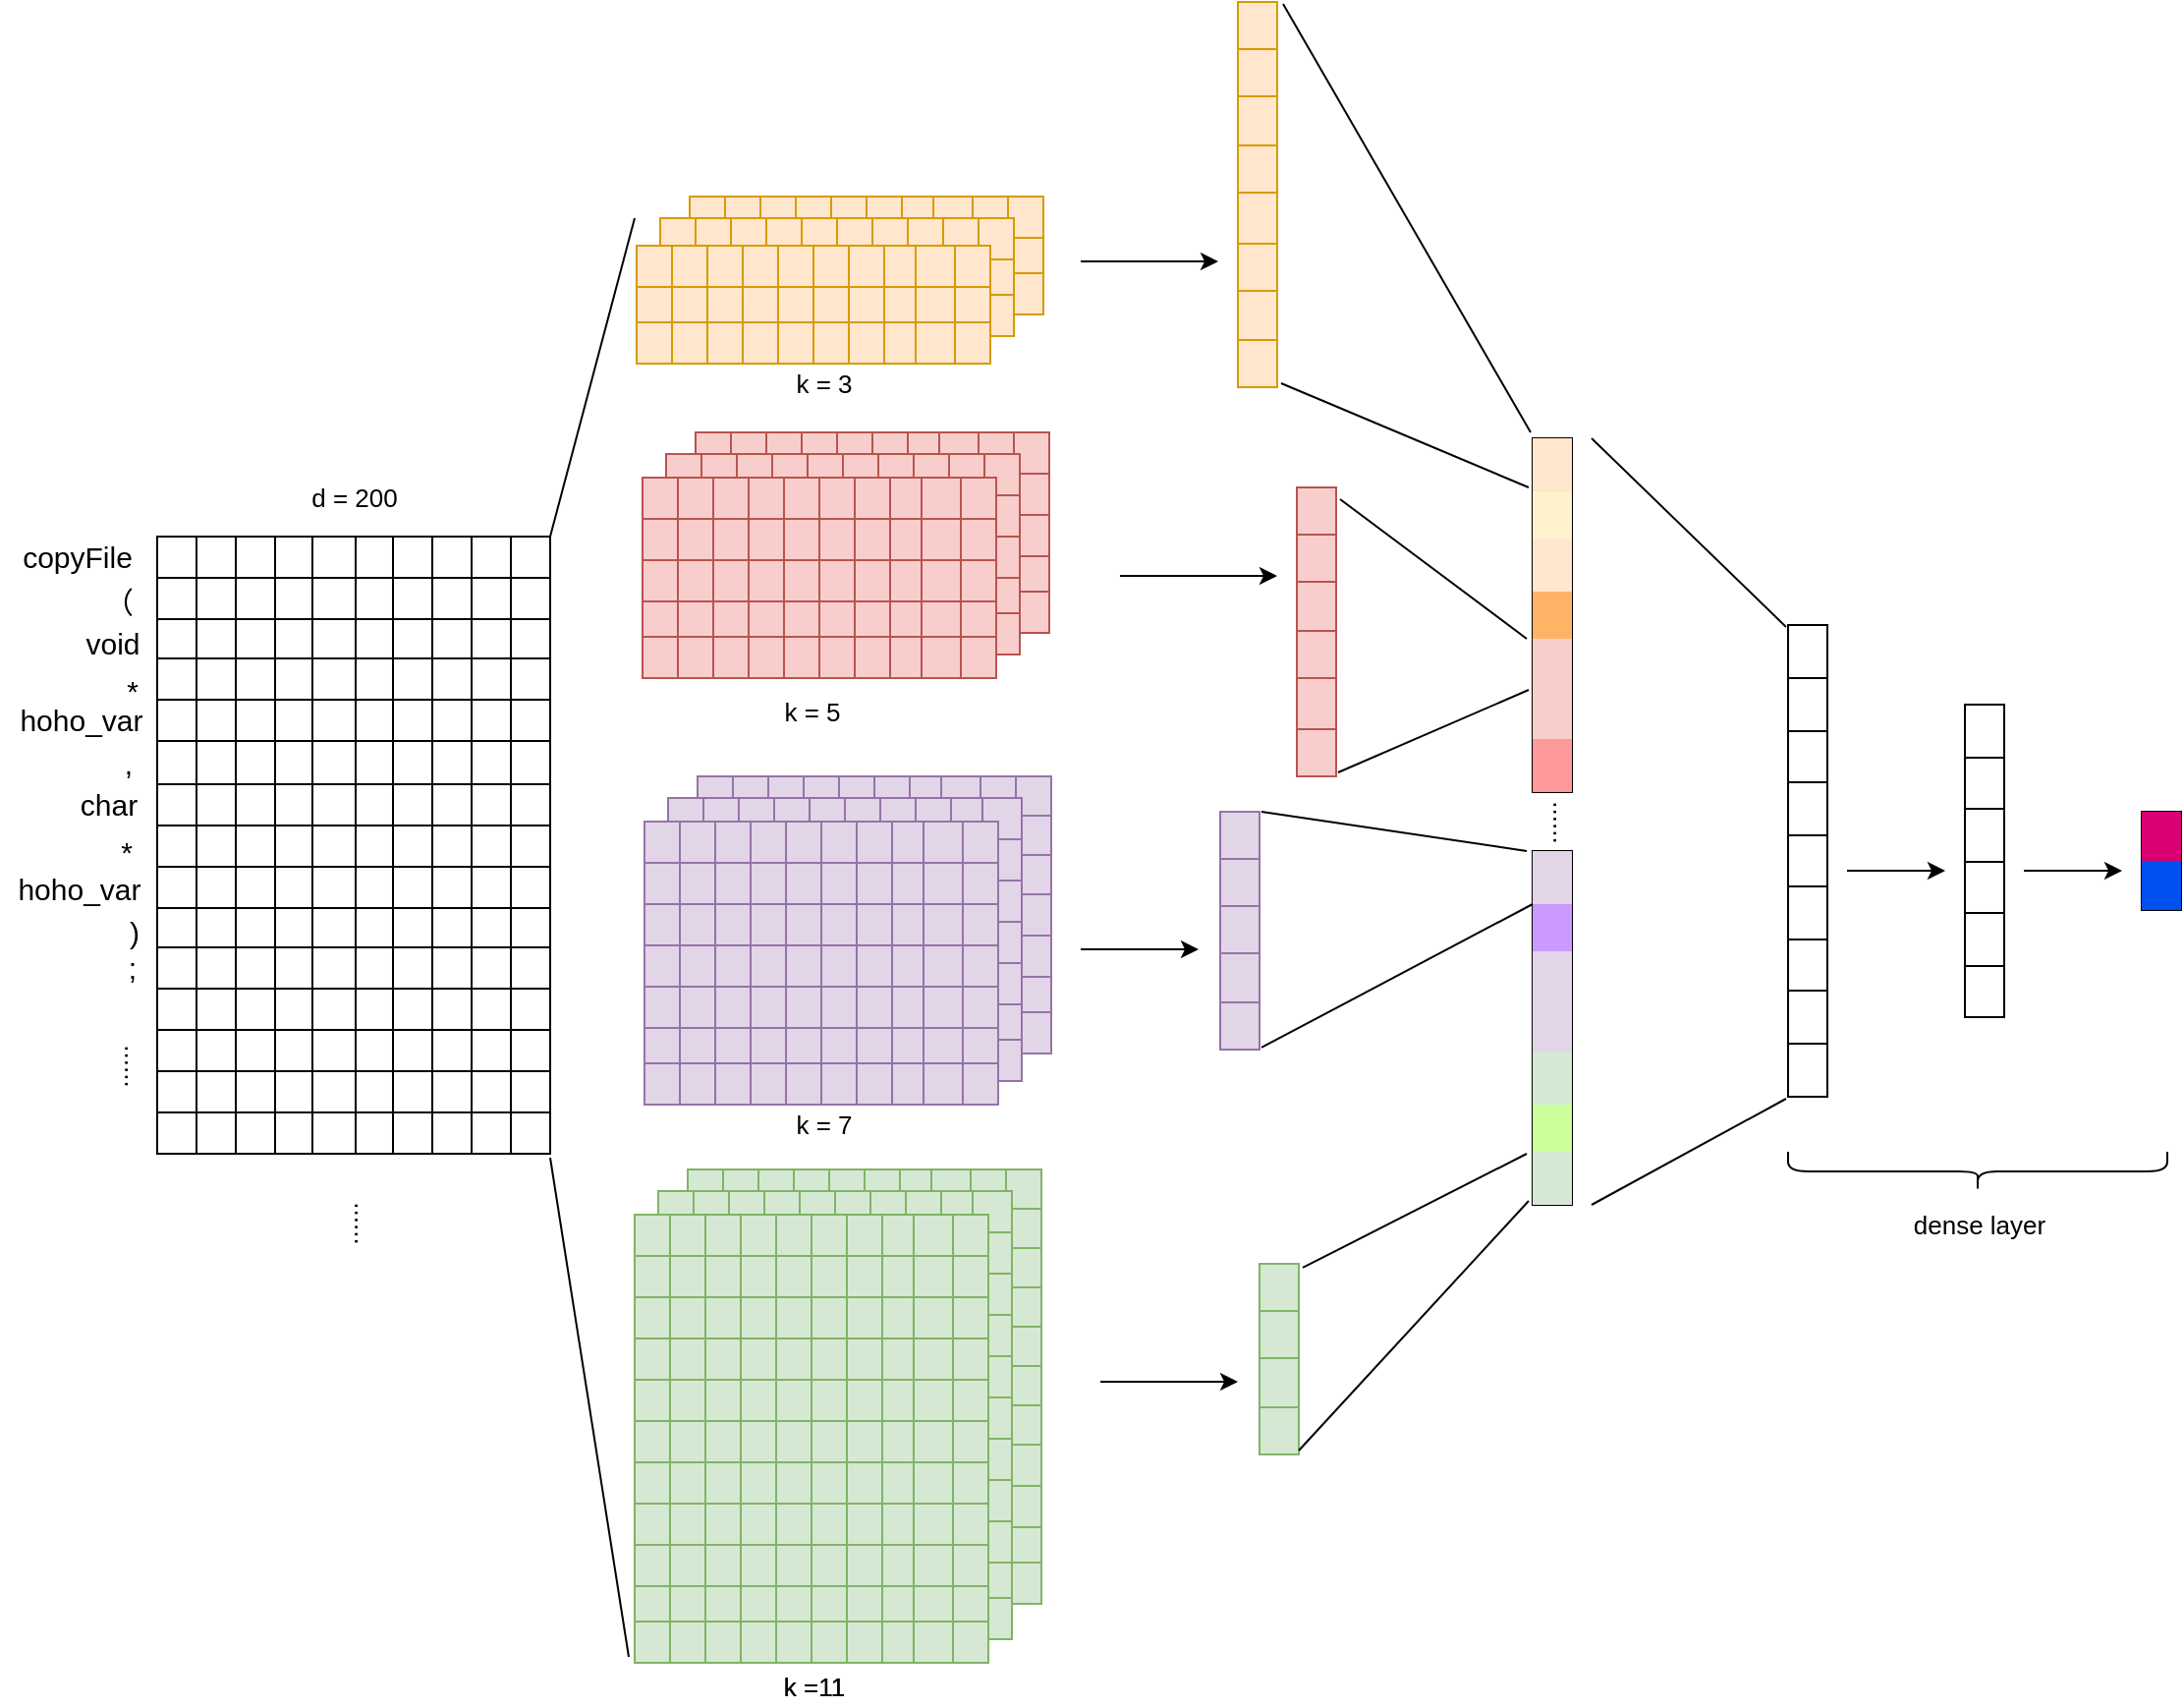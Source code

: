 <mxfile version="15.9.6" type="github">
  <diagram id="-RW5tX5T3gzrLZhKstwX" name="Page-1">
    <mxGraphModel dx="1940" dy="1816" grid="1" gridSize="10" guides="1" tooltips="1" connect="1" arrows="1" fold="1" page="1" pageScale="1" pageWidth="827" pageHeight="1169" math="0" shadow="0">
      <root>
        <mxCell id="0" />
        <mxCell id="1" parent="0" />
        <mxCell id="aPNfkUZCIj8OY--DICkq-174" value="" style="shape=table;startSize=0;container=1;collapsible=0;childLayout=tableLayout;fontSize=15;" vertex="1" parent="1">
          <mxGeometry x="-340" y="190" width="200" height="314" as="geometry" />
        </mxCell>
        <mxCell id="aPNfkUZCIj8OY--DICkq-175" value="" style="shape=partialRectangle;collapsible=0;dropTarget=0;pointerEvents=0;fillColor=none;top=0;left=0;bottom=0;right=0;points=[[0,0.5],[1,0.5]];portConstraint=eastwest;fontSize=15;" vertex="1" parent="aPNfkUZCIj8OY--DICkq-174">
          <mxGeometry width="200" height="21" as="geometry" />
        </mxCell>
        <mxCell id="aPNfkUZCIj8OY--DICkq-403" style="shape=partialRectangle;html=1;whiteSpace=wrap;connectable=0;overflow=hidden;fillColor=none;top=0;left=0;bottom=0;right=0;pointerEvents=1;fontSize=15;" vertex="1" parent="aPNfkUZCIj8OY--DICkq-175">
          <mxGeometry width="20" height="21" as="geometry">
            <mxRectangle width="20" height="21" as="alternateBounds" />
          </mxGeometry>
        </mxCell>
        <mxCell id="aPNfkUZCIj8OY--DICkq-176" value="" style="shape=partialRectangle;html=1;whiteSpace=wrap;connectable=0;overflow=hidden;fillColor=none;top=0;left=0;bottom=0;right=0;pointerEvents=1;fontSize=15;" vertex="1" parent="aPNfkUZCIj8OY--DICkq-175">
          <mxGeometry x="20" width="20" height="21" as="geometry">
            <mxRectangle width="20" height="21" as="alternateBounds" />
          </mxGeometry>
        </mxCell>
        <mxCell id="aPNfkUZCIj8OY--DICkq-177" value="" style="shape=partialRectangle;html=1;whiteSpace=wrap;connectable=0;overflow=hidden;fillColor=none;top=0;left=0;bottom=0;right=0;pointerEvents=1;fontSize=15;" vertex="1" parent="aPNfkUZCIj8OY--DICkq-175">
          <mxGeometry x="40" width="20" height="21" as="geometry">
            <mxRectangle width="20" height="21" as="alternateBounds" />
          </mxGeometry>
        </mxCell>
        <mxCell id="aPNfkUZCIj8OY--DICkq-178" value="" style="shape=partialRectangle;html=1;whiteSpace=wrap;connectable=0;overflow=hidden;fillColor=none;top=0;left=0;bottom=0;right=0;pointerEvents=1;fontSize=15;" vertex="1" parent="aPNfkUZCIj8OY--DICkq-175">
          <mxGeometry x="60" width="19" height="21" as="geometry">
            <mxRectangle width="19" height="21" as="alternateBounds" />
          </mxGeometry>
        </mxCell>
        <mxCell id="aPNfkUZCIj8OY--DICkq-179" value="" style="shape=partialRectangle;html=1;whiteSpace=wrap;connectable=0;overflow=hidden;fillColor=none;top=0;left=0;bottom=0;right=0;pointerEvents=1;fontSize=15;" vertex="1" parent="aPNfkUZCIj8OY--DICkq-175">
          <mxGeometry x="79" width="22" height="21" as="geometry">
            <mxRectangle width="22" height="21" as="alternateBounds" />
          </mxGeometry>
        </mxCell>
        <mxCell id="aPNfkUZCIj8OY--DICkq-180" value="" style="shape=partialRectangle;html=1;whiteSpace=wrap;connectable=0;overflow=hidden;fillColor=none;top=0;left=0;bottom=0;right=0;pointerEvents=1;fontSize=15;" vertex="1" parent="aPNfkUZCIj8OY--DICkq-175">
          <mxGeometry x="101" width="19" height="21" as="geometry">
            <mxRectangle width="19" height="21" as="alternateBounds" />
          </mxGeometry>
        </mxCell>
        <mxCell id="aPNfkUZCIj8OY--DICkq-181" value="" style="shape=partialRectangle;html=1;whiteSpace=wrap;connectable=0;overflow=hidden;fillColor=none;top=0;left=0;bottom=0;right=0;pointerEvents=1;fontSize=15;" vertex="1" parent="aPNfkUZCIj8OY--DICkq-175">
          <mxGeometry x="120" width="20" height="21" as="geometry">
            <mxRectangle width="20" height="21" as="alternateBounds" />
          </mxGeometry>
        </mxCell>
        <mxCell id="aPNfkUZCIj8OY--DICkq-182" value="" style="shape=partialRectangle;html=1;whiteSpace=wrap;connectable=0;overflow=hidden;fillColor=none;top=0;left=0;bottom=0;right=0;pointerEvents=1;fontSize=15;" vertex="1" parent="aPNfkUZCIj8OY--DICkq-175">
          <mxGeometry x="140" width="20" height="21" as="geometry">
            <mxRectangle width="20" height="21" as="alternateBounds" />
          </mxGeometry>
        </mxCell>
        <mxCell id="aPNfkUZCIj8OY--DICkq-183" value="" style="shape=partialRectangle;html=1;whiteSpace=wrap;connectable=0;overflow=hidden;fillColor=none;top=0;left=0;bottom=0;right=0;pointerEvents=1;fontSize=15;" vertex="1" parent="aPNfkUZCIj8OY--DICkq-175">
          <mxGeometry x="160" width="20" height="21" as="geometry">
            <mxRectangle width="20" height="21" as="alternateBounds" />
          </mxGeometry>
        </mxCell>
        <mxCell id="aPNfkUZCIj8OY--DICkq-184" value="" style="shape=partialRectangle;html=1;whiteSpace=wrap;connectable=0;overflow=hidden;fillColor=none;top=0;left=0;bottom=0;right=0;pointerEvents=1;fontSize=15;" vertex="1" parent="aPNfkUZCIj8OY--DICkq-175">
          <mxGeometry x="180" width="20" height="21" as="geometry">
            <mxRectangle width="20" height="21" as="alternateBounds" />
          </mxGeometry>
        </mxCell>
        <mxCell id="aPNfkUZCIj8OY--DICkq-190" value="" style="shape=partialRectangle;collapsible=0;dropTarget=0;pointerEvents=0;fillColor=none;top=0;left=0;bottom=0;right=0;points=[[0,0.5],[1,0.5]];portConstraint=eastwest;fontSize=15;" vertex="1" parent="aPNfkUZCIj8OY--DICkq-174">
          <mxGeometry y="21" width="200" height="21" as="geometry" />
        </mxCell>
        <mxCell id="aPNfkUZCIj8OY--DICkq-404" style="shape=partialRectangle;html=1;whiteSpace=wrap;connectable=0;overflow=hidden;fillColor=none;top=0;left=0;bottom=0;right=0;pointerEvents=1;fontSize=15;" vertex="1" parent="aPNfkUZCIj8OY--DICkq-190">
          <mxGeometry width="20" height="21" as="geometry">
            <mxRectangle width="20" height="21" as="alternateBounds" />
          </mxGeometry>
        </mxCell>
        <mxCell id="aPNfkUZCIj8OY--DICkq-191" value="" style="shape=partialRectangle;html=1;whiteSpace=wrap;connectable=0;overflow=hidden;fillColor=none;top=0;left=0;bottom=0;right=0;pointerEvents=1;fontSize=15;" vertex="1" parent="aPNfkUZCIj8OY--DICkq-190">
          <mxGeometry x="20" width="20" height="21" as="geometry">
            <mxRectangle width="20" height="21" as="alternateBounds" />
          </mxGeometry>
        </mxCell>
        <mxCell id="aPNfkUZCIj8OY--DICkq-192" value="" style="shape=partialRectangle;html=1;whiteSpace=wrap;connectable=0;overflow=hidden;fillColor=none;top=0;left=0;bottom=0;right=0;pointerEvents=1;fontSize=15;" vertex="1" parent="aPNfkUZCIj8OY--DICkq-190">
          <mxGeometry x="40" width="20" height="21" as="geometry">
            <mxRectangle width="20" height="21" as="alternateBounds" />
          </mxGeometry>
        </mxCell>
        <mxCell id="aPNfkUZCIj8OY--DICkq-193" value="" style="shape=partialRectangle;html=1;whiteSpace=wrap;connectable=0;overflow=hidden;fillColor=none;top=0;left=0;bottom=0;right=0;pointerEvents=1;fontSize=15;" vertex="1" parent="aPNfkUZCIj8OY--DICkq-190">
          <mxGeometry x="60" width="19" height="21" as="geometry">
            <mxRectangle width="19" height="21" as="alternateBounds" />
          </mxGeometry>
        </mxCell>
        <mxCell id="aPNfkUZCIj8OY--DICkq-194" value="" style="shape=partialRectangle;html=1;whiteSpace=wrap;connectable=0;overflow=hidden;fillColor=none;top=0;left=0;bottom=0;right=0;pointerEvents=1;fontSize=15;" vertex="1" parent="aPNfkUZCIj8OY--DICkq-190">
          <mxGeometry x="79" width="22" height="21" as="geometry">
            <mxRectangle width="22" height="21" as="alternateBounds" />
          </mxGeometry>
        </mxCell>
        <mxCell id="aPNfkUZCIj8OY--DICkq-195" value="" style="shape=partialRectangle;html=1;whiteSpace=wrap;connectable=0;overflow=hidden;fillColor=none;top=0;left=0;bottom=0;right=0;pointerEvents=1;fontSize=15;" vertex="1" parent="aPNfkUZCIj8OY--DICkq-190">
          <mxGeometry x="101" width="19" height="21" as="geometry">
            <mxRectangle width="19" height="21" as="alternateBounds" />
          </mxGeometry>
        </mxCell>
        <mxCell id="aPNfkUZCIj8OY--DICkq-196" value="" style="shape=partialRectangle;html=1;whiteSpace=wrap;connectable=0;overflow=hidden;fillColor=none;top=0;left=0;bottom=0;right=0;pointerEvents=1;fontSize=15;" vertex="1" parent="aPNfkUZCIj8OY--DICkq-190">
          <mxGeometry x="120" width="20" height="21" as="geometry">
            <mxRectangle width="20" height="21" as="alternateBounds" />
          </mxGeometry>
        </mxCell>
        <mxCell id="aPNfkUZCIj8OY--DICkq-197" value="" style="shape=partialRectangle;html=1;whiteSpace=wrap;connectable=0;overflow=hidden;fillColor=none;top=0;left=0;bottom=0;right=0;pointerEvents=1;fontSize=15;" vertex="1" parent="aPNfkUZCIj8OY--DICkq-190">
          <mxGeometry x="140" width="20" height="21" as="geometry">
            <mxRectangle width="20" height="21" as="alternateBounds" />
          </mxGeometry>
        </mxCell>
        <mxCell id="aPNfkUZCIj8OY--DICkq-198" value="" style="shape=partialRectangle;html=1;whiteSpace=wrap;connectable=0;overflow=hidden;fillColor=none;top=0;left=0;bottom=0;right=0;pointerEvents=1;fontSize=15;" vertex="1" parent="aPNfkUZCIj8OY--DICkq-190">
          <mxGeometry x="160" width="20" height="21" as="geometry">
            <mxRectangle width="20" height="21" as="alternateBounds" />
          </mxGeometry>
        </mxCell>
        <mxCell id="aPNfkUZCIj8OY--DICkq-199" value="" style="shape=partialRectangle;html=1;whiteSpace=wrap;connectable=0;overflow=hidden;fillColor=none;top=0;left=0;bottom=0;right=0;pointerEvents=1;fontSize=15;" vertex="1" parent="aPNfkUZCIj8OY--DICkq-190">
          <mxGeometry x="180" width="20" height="21" as="geometry">
            <mxRectangle width="20" height="21" as="alternateBounds" />
          </mxGeometry>
        </mxCell>
        <mxCell id="aPNfkUZCIj8OY--DICkq-205" value="" style="shape=partialRectangle;collapsible=0;dropTarget=0;pointerEvents=0;fillColor=none;top=0;left=0;bottom=0;right=0;points=[[0,0.5],[1,0.5]];portConstraint=eastwest;fontSize=15;" vertex="1" parent="aPNfkUZCIj8OY--DICkq-174">
          <mxGeometry y="42" width="200" height="20" as="geometry" />
        </mxCell>
        <mxCell id="aPNfkUZCIj8OY--DICkq-405" style="shape=partialRectangle;html=1;whiteSpace=wrap;connectable=0;overflow=hidden;fillColor=none;top=0;left=0;bottom=0;right=0;pointerEvents=1;fontSize=15;" vertex="1" parent="aPNfkUZCIj8OY--DICkq-205">
          <mxGeometry width="20" height="20" as="geometry">
            <mxRectangle width="20" height="20" as="alternateBounds" />
          </mxGeometry>
        </mxCell>
        <mxCell id="aPNfkUZCIj8OY--DICkq-206" value="" style="shape=partialRectangle;html=1;whiteSpace=wrap;connectable=0;overflow=hidden;fillColor=none;top=0;left=0;bottom=0;right=0;pointerEvents=1;fontSize=15;" vertex="1" parent="aPNfkUZCIj8OY--DICkq-205">
          <mxGeometry x="20" width="20" height="20" as="geometry">
            <mxRectangle width="20" height="20" as="alternateBounds" />
          </mxGeometry>
        </mxCell>
        <mxCell id="aPNfkUZCIj8OY--DICkq-207" value="" style="shape=partialRectangle;html=1;whiteSpace=wrap;connectable=0;overflow=hidden;fillColor=none;top=0;left=0;bottom=0;right=0;pointerEvents=1;fontSize=15;" vertex="1" parent="aPNfkUZCIj8OY--DICkq-205">
          <mxGeometry x="40" width="20" height="20" as="geometry">
            <mxRectangle width="20" height="20" as="alternateBounds" />
          </mxGeometry>
        </mxCell>
        <mxCell id="aPNfkUZCIj8OY--DICkq-208" value="" style="shape=partialRectangle;html=1;whiteSpace=wrap;connectable=0;overflow=hidden;fillColor=none;top=0;left=0;bottom=0;right=0;pointerEvents=1;fontSize=15;" vertex="1" parent="aPNfkUZCIj8OY--DICkq-205">
          <mxGeometry x="60" width="19" height="20" as="geometry">
            <mxRectangle width="19" height="20" as="alternateBounds" />
          </mxGeometry>
        </mxCell>
        <mxCell id="aPNfkUZCIj8OY--DICkq-209" value="" style="shape=partialRectangle;html=1;whiteSpace=wrap;connectable=0;overflow=hidden;fillColor=none;top=0;left=0;bottom=0;right=0;pointerEvents=1;fontSize=15;" vertex="1" parent="aPNfkUZCIj8OY--DICkq-205">
          <mxGeometry x="79" width="22" height="20" as="geometry">
            <mxRectangle width="22" height="20" as="alternateBounds" />
          </mxGeometry>
        </mxCell>
        <mxCell id="aPNfkUZCIj8OY--DICkq-210" value="" style="shape=partialRectangle;html=1;whiteSpace=wrap;connectable=0;overflow=hidden;fillColor=none;top=0;left=0;bottom=0;right=0;pointerEvents=1;fontSize=15;" vertex="1" parent="aPNfkUZCIj8OY--DICkq-205">
          <mxGeometry x="101" width="19" height="20" as="geometry">
            <mxRectangle width="19" height="20" as="alternateBounds" />
          </mxGeometry>
        </mxCell>
        <mxCell id="aPNfkUZCIj8OY--DICkq-211" value="" style="shape=partialRectangle;html=1;whiteSpace=wrap;connectable=0;overflow=hidden;fillColor=none;top=0;left=0;bottom=0;right=0;pointerEvents=1;fontSize=15;" vertex="1" parent="aPNfkUZCIj8OY--DICkq-205">
          <mxGeometry x="120" width="20" height="20" as="geometry">
            <mxRectangle width="20" height="20" as="alternateBounds" />
          </mxGeometry>
        </mxCell>
        <mxCell id="aPNfkUZCIj8OY--DICkq-212" value="" style="shape=partialRectangle;html=1;whiteSpace=wrap;connectable=0;overflow=hidden;fillColor=none;top=0;left=0;bottom=0;right=0;pointerEvents=1;fontSize=15;" vertex="1" parent="aPNfkUZCIj8OY--DICkq-205">
          <mxGeometry x="140" width="20" height="20" as="geometry">
            <mxRectangle width="20" height="20" as="alternateBounds" />
          </mxGeometry>
        </mxCell>
        <mxCell id="aPNfkUZCIj8OY--DICkq-213" value="" style="shape=partialRectangle;html=1;whiteSpace=wrap;connectable=0;overflow=hidden;fillColor=none;top=0;left=0;bottom=0;right=0;pointerEvents=1;fontSize=15;" vertex="1" parent="aPNfkUZCIj8OY--DICkq-205">
          <mxGeometry x="160" width="20" height="20" as="geometry">
            <mxRectangle width="20" height="20" as="alternateBounds" />
          </mxGeometry>
        </mxCell>
        <mxCell id="aPNfkUZCIj8OY--DICkq-214" value="" style="shape=partialRectangle;html=1;whiteSpace=wrap;connectable=0;overflow=hidden;fillColor=none;top=0;left=0;bottom=0;right=0;pointerEvents=1;fontSize=15;" vertex="1" parent="aPNfkUZCIj8OY--DICkq-205">
          <mxGeometry x="180" width="20" height="20" as="geometry">
            <mxRectangle width="20" height="20" as="alternateBounds" />
          </mxGeometry>
        </mxCell>
        <mxCell id="aPNfkUZCIj8OY--DICkq-220" value="" style="shape=partialRectangle;collapsible=0;dropTarget=0;pointerEvents=0;fillColor=none;top=0;left=0;bottom=0;right=0;points=[[0,0.5],[1,0.5]];portConstraint=eastwest;fontSize=15;" vertex="1" parent="aPNfkUZCIj8OY--DICkq-174">
          <mxGeometry y="62" width="200" height="21" as="geometry" />
        </mxCell>
        <mxCell id="aPNfkUZCIj8OY--DICkq-406" style="shape=partialRectangle;html=1;whiteSpace=wrap;connectable=0;overflow=hidden;fillColor=none;top=0;left=0;bottom=0;right=0;pointerEvents=1;fontSize=15;" vertex="1" parent="aPNfkUZCIj8OY--DICkq-220">
          <mxGeometry width="20" height="21" as="geometry">
            <mxRectangle width="20" height="21" as="alternateBounds" />
          </mxGeometry>
        </mxCell>
        <mxCell id="aPNfkUZCIj8OY--DICkq-221" value="" style="shape=partialRectangle;html=1;whiteSpace=wrap;connectable=0;overflow=hidden;fillColor=none;top=0;left=0;bottom=0;right=0;pointerEvents=1;fontSize=15;" vertex="1" parent="aPNfkUZCIj8OY--DICkq-220">
          <mxGeometry x="20" width="20" height="21" as="geometry">
            <mxRectangle width="20" height="21" as="alternateBounds" />
          </mxGeometry>
        </mxCell>
        <mxCell id="aPNfkUZCIj8OY--DICkq-222" value="" style="shape=partialRectangle;html=1;whiteSpace=wrap;connectable=0;overflow=hidden;fillColor=none;top=0;left=0;bottom=0;right=0;pointerEvents=1;fontSize=15;" vertex="1" parent="aPNfkUZCIj8OY--DICkq-220">
          <mxGeometry x="40" width="20" height="21" as="geometry">
            <mxRectangle width="20" height="21" as="alternateBounds" />
          </mxGeometry>
        </mxCell>
        <mxCell id="aPNfkUZCIj8OY--DICkq-223" value="" style="shape=partialRectangle;html=1;whiteSpace=wrap;connectable=0;overflow=hidden;fillColor=none;top=0;left=0;bottom=0;right=0;pointerEvents=1;fontSize=15;" vertex="1" parent="aPNfkUZCIj8OY--DICkq-220">
          <mxGeometry x="60" width="19" height="21" as="geometry">
            <mxRectangle width="19" height="21" as="alternateBounds" />
          </mxGeometry>
        </mxCell>
        <mxCell id="aPNfkUZCIj8OY--DICkq-224" value="" style="shape=partialRectangle;html=1;whiteSpace=wrap;connectable=0;overflow=hidden;fillColor=none;top=0;left=0;bottom=0;right=0;pointerEvents=1;fontSize=15;" vertex="1" parent="aPNfkUZCIj8OY--DICkq-220">
          <mxGeometry x="79" width="22" height="21" as="geometry">
            <mxRectangle width="22" height="21" as="alternateBounds" />
          </mxGeometry>
        </mxCell>
        <mxCell id="aPNfkUZCIj8OY--DICkq-225" value="" style="shape=partialRectangle;html=1;whiteSpace=wrap;connectable=0;overflow=hidden;fillColor=none;top=0;left=0;bottom=0;right=0;pointerEvents=1;fontSize=15;" vertex="1" parent="aPNfkUZCIj8OY--DICkq-220">
          <mxGeometry x="101" width="19" height="21" as="geometry">
            <mxRectangle width="19" height="21" as="alternateBounds" />
          </mxGeometry>
        </mxCell>
        <mxCell id="aPNfkUZCIj8OY--DICkq-226" value="" style="shape=partialRectangle;html=1;whiteSpace=wrap;connectable=0;overflow=hidden;fillColor=none;top=0;left=0;bottom=0;right=0;pointerEvents=1;fontSize=15;" vertex="1" parent="aPNfkUZCIj8OY--DICkq-220">
          <mxGeometry x="120" width="20" height="21" as="geometry">
            <mxRectangle width="20" height="21" as="alternateBounds" />
          </mxGeometry>
        </mxCell>
        <mxCell id="aPNfkUZCIj8OY--DICkq-227" value="" style="shape=partialRectangle;html=1;whiteSpace=wrap;connectable=0;overflow=hidden;fillColor=none;top=0;left=0;bottom=0;right=0;pointerEvents=1;fontSize=15;" vertex="1" parent="aPNfkUZCIj8OY--DICkq-220">
          <mxGeometry x="140" width="20" height="21" as="geometry">
            <mxRectangle width="20" height="21" as="alternateBounds" />
          </mxGeometry>
        </mxCell>
        <mxCell id="aPNfkUZCIj8OY--DICkq-228" value="" style="shape=partialRectangle;html=1;whiteSpace=wrap;connectable=0;overflow=hidden;fillColor=none;top=0;left=0;bottom=0;right=0;pointerEvents=1;fontSize=15;" vertex="1" parent="aPNfkUZCIj8OY--DICkq-220">
          <mxGeometry x="160" width="20" height="21" as="geometry">
            <mxRectangle width="20" height="21" as="alternateBounds" />
          </mxGeometry>
        </mxCell>
        <mxCell id="aPNfkUZCIj8OY--DICkq-229" value="" style="shape=partialRectangle;html=1;whiteSpace=wrap;connectable=0;overflow=hidden;fillColor=none;top=0;left=0;bottom=0;right=0;pointerEvents=1;fontSize=15;" vertex="1" parent="aPNfkUZCIj8OY--DICkq-220">
          <mxGeometry x="180" width="20" height="21" as="geometry">
            <mxRectangle width="20" height="21" as="alternateBounds" />
          </mxGeometry>
        </mxCell>
        <mxCell id="aPNfkUZCIj8OY--DICkq-235" value="" style="shape=partialRectangle;collapsible=0;dropTarget=0;pointerEvents=0;fillColor=none;top=0;left=0;bottom=0;right=0;points=[[0,0.5],[1,0.5]];portConstraint=eastwest;fontSize=15;" vertex="1" parent="aPNfkUZCIj8OY--DICkq-174">
          <mxGeometry y="83" width="200" height="21" as="geometry" />
        </mxCell>
        <mxCell id="aPNfkUZCIj8OY--DICkq-407" style="shape=partialRectangle;html=1;whiteSpace=wrap;connectable=0;overflow=hidden;fillColor=none;top=0;left=0;bottom=0;right=0;pointerEvents=1;fontSize=15;" vertex="1" parent="aPNfkUZCIj8OY--DICkq-235">
          <mxGeometry width="20" height="21" as="geometry">
            <mxRectangle width="20" height="21" as="alternateBounds" />
          </mxGeometry>
        </mxCell>
        <mxCell id="aPNfkUZCIj8OY--DICkq-236" value="" style="shape=partialRectangle;html=1;whiteSpace=wrap;connectable=0;overflow=hidden;fillColor=none;top=0;left=0;bottom=0;right=0;pointerEvents=1;fontSize=15;" vertex="1" parent="aPNfkUZCIj8OY--DICkq-235">
          <mxGeometry x="20" width="20" height="21" as="geometry">
            <mxRectangle width="20" height="21" as="alternateBounds" />
          </mxGeometry>
        </mxCell>
        <mxCell id="aPNfkUZCIj8OY--DICkq-237" value="" style="shape=partialRectangle;html=1;whiteSpace=wrap;connectable=0;overflow=hidden;fillColor=none;top=0;left=0;bottom=0;right=0;pointerEvents=1;fontSize=15;" vertex="1" parent="aPNfkUZCIj8OY--DICkq-235">
          <mxGeometry x="40" width="20" height="21" as="geometry">
            <mxRectangle width="20" height="21" as="alternateBounds" />
          </mxGeometry>
        </mxCell>
        <mxCell id="aPNfkUZCIj8OY--DICkq-238" value="" style="shape=partialRectangle;html=1;whiteSpace=wrap;connectable=0;overflow=hidden;fillColor=none;top=0;left=0;bottom=0;right=0;pointerEvents=1;fontSize=15;" vertex="1" parent="aPNfkUZCIj8OY--DICkq-235">
          <mxGeometry x="60" width="19" height="21" as="geometry">
            <mxRectangle width="19" height="21" as="alternateBounds" />
          </mxGeometry>
        </mxCell>
        <mxCell id="aPNfkUZCIj8OY--DICkq-239" value="" style="shape=partialRectangle;html=1;whiteSpace=wrap;connectable=0;overflow=hidden;fillColor=none;top=0;left=0;bottom=0;right=0;pointerEvents=1;fontSize=15;" vertex="1" parent="aPNfkUZCIj8OY--DICkq-235">
          <mxGeometry x="79" width="22" height="21" as="geometry">
            <mxRectangle width="22" height="21" as="alternateBounds" />
          </mxGeometry>
        </mxCell>
        <mxCell id="aPNfkUZCIj8OY--DICkq-240" value="" style="shape=partialRectangle;html=1;whiteSpace=wrap;connectable=0;overflow=hidden;fillColor=none;top=0;left=0;bottom=0;right=0;pointerEvents=1;fontSize=15;" vertex="1" parent="aPNfkUZCIj8OY--DICkq-235">
          <mxGeometry x="101" width="19" height="21" as="geometry">
            <mxRectangle width="19" height="21" as="alternateBounds" />
          </mxGeometry>
        </mxCell>
        <mxCell id="aPNfkUZCIj8OY--DICkq-241" value="" style="shape=partialRectangle;html=1;whiteSpace=wrap;connectable=0;overflow=hidden;fillColor=none;top=0;left=0;bottom=0;right=0;pointerEvents=1;fontSize=15;" vertex="1" parent="aPNfkUZCIj8OY--DICkq-235">
          <mxGeometry x="120" width="20" height="21" as="geometry">
            <mxRectangle width="20" height="21" as="alternateBounds" />
          </mxGeometry>
        </mxCell>
        <mxCell id="aPNfkUZCIj8OY--DICkq-242" value="" style="shape=partialRectangle;html=1;whiteSpace=wrap;connectable=0;overflow=hidden;fillColor=none;top=0;left=0;bottom=0;right=0;pointerEvents=1;fontSize=15;" vertex="1" parent="aPNfkUZCIj8OY--DICkq-235">
          <mxGeometry x="140" width="20" height="21" as="geometry">
            <mxRectangle width="20" height="21" as="alternateBounds" />
          </mxGeometry>
        </mxCell>
        <mxCell id="aPNfkUZCIj8OY--DICkq-243" value="" style="shape=partialRectangle;html=1;whiteSpace=wrap;connectable=0;overflow=hidden;fillColor=none;top=0;left=0;bottom=0;right=0;pointerEvents=1;fontSize=15;" vertex="1" parent="aPNfkUZCIj8OY--DICkq-235">
          <mxGeometry x="160" width="20" height="21" as="geometry">
            <mxRectangle width="20" height="21" as="alternateBounds" />
          </mxGeometry>
        </mxCell>
        <mxCell id="aPNfkUZCIj8OY--DICkq-244" value="" style="shape=partialRectangle;html=1;whiteSpace=wrap;connectable=0;overflow=hidden;fillColor=none;top=0;left=0;bottom=0;right=0;pointerEvents=1;fontSize=15;" vertex="1" parent="aPNfkUZCIj8OY--DICkq-235">
          <mxGeometry x="180" width="20" height="21" as="geometry">
            <mxRectangle width="20" height="21" as="alternateBounds" />
          </mxGeometry>
        </mxCell>
        <mxCell id="aPNfkUZCIj8OY--DICkq-250" value="" style="shape=partialRectangle;collapsible=0;dropTarget=0;pointerEvents=0;fillColor=none;top=0;left=0;bottom=0;right=0;points=[[0,0.5],[1,0.5]];portConstraint=eastwest;fontSize=15;" vertex="1" parent="aPNfkUZCIj8OY--DICkq-174">
          <mxGeometry y="104" width="200" height="22" as="geometry" />
        </mxCell>
        <mxCell id="aPNfkUZCIj8OY--DICkq-408" style="shape=partialRectangle;html=1;whiteSpace=wrap;connectable=0;overflow=hidden;fillColor=none;top=0;left=0;bottom=0;right=0;pointerEvents=1;fontSize=15;" vertex="1" parent="aPNfkUZCIj8OY--DICkq-250">
          <mxGeometry width="20" height="22" as="geometry">
            <mxRectangle width="20" height="22" as="alternateBounds" />
          </mxGeometry>
        </mxCell>
        <mxCell id="aPNfkUZCIj8OY--DICkq-251" value="" style="shape=partialRectangle;html=1;whiteSpace=wrap;connectable=0;overflow=hidden;fillColor=none;top=0;left=0;bottom=0;right=0;pointerEvents=1;fontSize=15;" vertex="1" parent="aPNfkUZCIj8OY--DICkq-250">
          <mxGeometry x="20" width="20" height="22" as="geometry">
            <mxRectangle width="20" height="22" as="alternateBounds" />
          </mxGeometry>
        </mxCell>
        <mxCell id="aPNfkUZCIj8OY--DICkq-252" value="" style="shape=partialRectangle;html=1;whiteSpace=wrap;connectable=0;overflow=hidden;fillColor=none;top=0;left=0;bottom=0;right=0;pointerEvents=1;fontSize=15;" vertex="1" parent="aPNfkUZCIj8OY--DICkq-250">
          <mxGeometry x="40" width="20" height="22" as="geometry">
            <mxRectangle width="20" height="22" as="alternateBounds" />
          </mxGeometry>
        </mxCell>
        <mxCell id="aPNfkUZCIj8OY--DICkq-253" value="" style="shape=partialRectangle;html=1;whiteSpace=wrap;connectable=0;overflow=hidden;fillColor=none;top=0;left=0;bottom=0;right=0;pointerEvents=1;fontSize=15;" vertex="1" parent="aPNfkUZCIj8OY--DICkq-250">
          <mxGeometry x="60" width="19" height="22" as="geometry">
            <mxRectangle width="19" height="22" as="alternateBounds" />
          </mxGeometry>
        </mxCell>
        <mxCell id="aPNfkUZCIj8OY--DICkq-254" value="" style="shape=partialRectangle;html=1;whiteSpace=wrap;connectable=0;overflow=hidden;fillColor=none;top=0;left=0;bottom=0;right=0;pointerEvents=1;fontSize=15;" vertex="1" parent="aPNfkUZCIj8OY--DICkq-250">
          <mxGeometry x="79" width="22" height="22" as="geometry">
            <mxRectangle width="22" height="22" as="alternateBounds" />
          </mxGeometry>
        </mxCell>
        <mxCell id="aPNfkUZCIj8OY--DICkq-255" value="" style="shape=partialRectangle;html=1;whiteSpace=wrap;connectable=0;overflow=hidden;fillColor=none;top=0;left=0;bottom=0;right=0;pointerEvents=1;fontSize=15;" vertex="1" parent="aPNfkUZCIj8OY--DICkq-250">
          <mxGeometry x="101" width="19" height="22" as="geometry">
            <mxRectangle width="19" height="22" as="alternateBounds" />
          </mxGeometry>
        </mxCell>
        <mxCell id="aPNfkUZCIj8OY--DICkq-256" value="" style="shape=partialRectangle;html=1;whiteSpace=wrap;connectable=0;overflow=hidden;fillColor=none;top=0;left=0;bottom=0;right=0;pointerEvents=1;fontSize=15;" vertex="1" parent="aPNfkUZCIj8OY--DICkq-250">
          <mxGeometry x="120" width="20" height="22" as="geometry">
            <mxRectangle width="20" height="22" as="alternateBounds" />
          </mxGeometry>
        </mxCell>
        <mxCell id="aPNfkUZCIj8OY--DICkq-257" value="" style="shape=partialRectangle;html=1;whiteSpace=wrap;connectable=0;overflow=hidden;fillColor=none;top=0;left=0;bottom=0;right=0;pointerEvents=1;fontSize=15;" vertex="1" parent="aPNfkUZCIj8OY--DICkq-250">
          <mxGeometry x="140" width="20" height="22" as="geometry">
            <mxRectangle width="20" height="22" as="alternateBounds" />
          </mxGeometry>
        </mxCell>
        <mxCell id="aPNfkUZCIj8OY--DICkq-258" value="" style="shape=partialRectangle;html=1;whiteSpace=wrap;connectable=0;overflow=hidden;fillColor=none;top=0;left=0;bottom=0;right=0;pointerEvents=1;fontSize=15;" vertex="1" parent="aPNfkUZCIj8OY--DICkq-250">
          <mxGeometry x="160" width="20" height="22" as="geometry">
            <mxRectangle width="20" height="22" as="alternateBounds" />
          </mxGeometry>
        </mxCell>
        <mxCell id="aPNfkUZCIj8OY--DICkq-259" value="" style="shape=partialRectangle;html=1;whiteSpace=wrap;connectable=0;overflow=hidden;fillColor=none;top=0;left=0;bottom=0;right=0;pointerEvents=1;fontSize=15;" vertex="1" parent="aPNfkUZCIj8OY--DICkq-250">
          <mxGeometry x="180" width="20" height="22" as="geometry">
            <mxRectangle width="20" height="22" as="alternateBounds" />
          </mxGeometry>
        </mxCell>
        <mxCell id="aPNfkUZCIj8OY--DICkq-265" value="" style="shape=partialRectangle;collapsible=0;dropTarget=0;pointerEvents=0;fillColor=none;top=0;left=0;bottom=0;right=0;points=[[0,0.5],[1,0.5]];portConstraint=eastwest;fontSize=15;" vertex="1" parent="aPNfkUZCIj8OY--DICkq-174">
          <mxGeometry y="126" width="200" height="21" as="geometry" />
        </mxCell>
        <mxCell id="aPNfkUZCIj8OY--DICkq-409" style="shape=partialRectangle;html=1;whiteSpace=wrap;connectable=0;overflow=hidden;fillColor=none;top=0;left=0;bottom=0;right=0;pointerEvents=1;fontSize=15;" vertex="1" parent="aPNfkUZCIj8OY--DICkq-265">
          <mxGeometry width="20" height="21" as="geometry">
            <mxRectangle width="20" height="21" as="alternateBounds" />
          </mxGeometry>
        </mxCell>
        <mxCell id="aPNfkUZCIj8OY--DICkq-266" value="" style="shape=partialRectangle;html=1;whiteSpace=wrap;connectable=0;overflow=hidden;fillColor=none;top=0;left=0;bottom=0;right=0;pointerEvents=1;fontSize=15;" vertex="1" parent="aPNfkUZCIj8OY--DICkq-265">
          <mxGeometry x="20" width="20" height="21" as="geometry">
            <mxRectangle width="20" height="21" as="alternateBounds" />
          </mxGeometry>
        </mxCell>
        <mxCell id="aPNfkUZCIj8OY--DICkq-267" value="" style="shape=partialRectangle;html=1;whiteSpace=wrap;connectable=0;overflow=hidden;fillColor=none;top=0;left=0;bottom=0;right=0;pointerEvents=1;fontSize=15;" vertex="1" parent="aPNfkUZCIj8OY--DICkq-265">
          <mxGeometry x="40" width="20" height="21" as="geometry">
            <mxRectangle width="20" height="21" as="alternateBounds" />
          </mxGeometry>
        </mxCell>
        <mxCell id="aPNfkUZCIj8OY--DICkq-268" value="" style="shape=partialRectangle;html=1;whiteSpace=wrap;connectable=0;overflow=hidden;fillColor=none;top=0;left=0;bottom=0;right=0;pointerEvents=1;fontSize=15;" vertex="1" parent="aPNfkUZCIj8OY--DICkq-265">
          <mxGeometry x="60" width="19" height="21" as="geometry">
            <mxRectangle width="19" height="21" as="alternateBounds" />
          </mxGeometry>
        </mxCell>
        <mxCell id="aPNfkUZCIj8OY--DICkq-269" value="" style="shape=partialRectangle;html=1;whiteSpace=wrap;connectable=0;overflow=hidden;fillColor=none;top=0;left=0;bottom=0;right=0;pointerEvents=1;fontSize=15;" vertex="1" parent="aPNfkUZCIj8OY--DICkq-265">
          <mxGeometry x="79" width="22" height="21" as="geometry">
            <mxRectangle width="22" height="21" as="alternateBounds" />
          </mxGeometry>
        </mxCell>
        <mxCell id="aPNfkUZCIj8OY--DICkq-270" value="" style="shape=partialRectangle;html=1;whiteSpace=wrap;connectable=0;overflow=hidden;fillColor=none;top=0;left=0;bottom=0;right=0;pointerEvents=1;fontSize=15;" vertex="1" parent="aPNfkUZCIj8OY--DICkq-265">
          <mxGeometry x="101" width="19" height="21" as="geometry">
            <mxRectangle width="19" height="21" as="alternateBounds" />
          </mxGeometry>
        </mxCell>
        <mxCell id="aPNfkUZCIj8OY--DICkq-271" value="" style="shape=partialRectangle;html=1;whiteSpace=wrap;connectable=0;overflow=hidden;fillColor=none;top=0;left=0;bottom=0;right=0;pointerEvents=1;fontSize=15;" vertex="1" parent="aPNfkUZCIj8OY--DICkq-265">
          <mxGeometry x="120" width="20" height="21" as="geometry">
            <mxRectangle width="20" height="21" as="alternateBounds" />
          </mxGeometry>
        </mxCell>
        <mxCell id="aPNfkUZCIj8OY--DICkq-272" value="" style="shape=partialRectangle;html=1;whiteSpace=wrap;connectable=0;overflow=hidden;fillColor=none;top=0;left=0;bottom=0;right=0;pointerEvents=1;fontSize=15;" vertex="1" parent="aPNfkUZCIj8OY--DICkq-265">
          <mxGeometry x="140" width="20" height="21" as="geometry">
            <mxRectangle width="20" height="21" as="alternateBounds" />
          </mxGeometry>
        </mxCell>
        <mxCell id="aPNfkUZCIj8OY--DICkq-273" value="" style="shape=partialRectangle;html=1;whiteSpace=wrap;connectable=0;overflow=hidden;fillColor=none;top=0;left=0;bottom=0;right=0;pointerEvents=1;fontSize=15;" vertex="1" parent="aPNfkUZCIj8OY--DICkq-265">
          <mxGeometry x="160" width="20" height="21" as="geometry">
            <mxRectangle width="20" height="21" as="alternateBounds" />
          </mxGeometry>
        </mxCell>
        <mxCell id="aPNfkUZCIj8OY--DICkq-274" value="" style="shape=partialRectangle;html=1;whiteSpace=wrap;connectable=0;overflow=hidden;fillColor=none;top=0;left=0;bottom=0;right=0;pointerEvents=1;fontSize=15;" vertex="1" parent="aPNfkUZCIj8OY--DICkq-265">
          <mxGeometry x="180" width="20" height="21" as="geometry">
            <mxRectangle width="20" height="21" as="alternateBounds" />
          </mxGeometry>
        </mxCell>
        <mxCell id="aPNfkUZCIj8OY--DICkq-280" value="" style="shape=partialRectangle;collapsible=0;dropTarget=0;pointerEvents=0;fillColor=none;top=0;left=0;bottom=0;right=0;points=[[0,0.5],[1,0.5]];portConstraint=eastwest;fontSize=15;" vertex="1" parent="aPNfkUZCIj8OY--DICkq-174">
          <mxGeometry y="147" width="200" height="21" as="geometry" />
        </mxCell>
        <mxCell id="aPNfkUZCIj8OY--DICkq-410" style="shape=partialRectangle;html=1;whiteSpace=wrap;connectable=0;overflow=hidden;fillColor=none;top=0;left=0;bottom=0;right=0;pointerEvents=1;fontSize=15;" vertex="1" parent="aPNfkUZCIj8OY--DICkq-280">
          <mxGeometry width="20" height="21" as="geometry">
            <mxRectangle width="20" height="21" as="alternateBounds" />
          </mxGeometry>
        </mxCell>
        <mxCell id="aPNfkUZCIj8OY--DICkq-281" value="" style="shape=partialRectangle;html=1;whiteSpace=wrap;connectable=0;overflow=hidden;fillColor=none;top=0;left=0;bottom=0;right=0;pointerEvents=1;fontSize=15;" vertex="1" parent="aPNfkUZCIj8OY--DICkq-280">
          <mxGeometry x="20" width="20" height="21" as="geometry">
            <mxRectangle width="20" height="21" as="alternateBounds" />
          </mxGeometry>
        </mxCell>
        <mxCell id="aPNfkUZCIj8OY--DICkq-282" value="" style="shape=partialRectangle;html=1;whiteSpace=wrap;connectable=0;overflow=hidden;fillColor=none;top=0;left=0;bottom=0;right=0;pointerEvents=1;fontSize=15;" vertex="1" parent="aPNfkUZCIj8OY--DICkq-280">
          <mxGeometry x="40" width="20" height="21" as="geometry">
            <mxRectangle width="20" height="21" as="alternateBounds" />
          </mxGeometry>
        </mxCell>
        <mxCell id="aPNfkUZCIj8OY--DICkq-283" value="" style="shape=partialRectangle;html=1;whiteSpace=wrap;connectable=0;overflow=hidden;fillColor=none;top=0;left=0;bottom=0;right=0;pointerEvents=1;fontSize=15;" vertex="1" parent="aPNfkUZCIj8OY--DICkq-280">
          <mxGeometry x="60" width="19" height="21" as="geometry">
            <mxRectangle width="19" height="21" as="alternateBounds" />
          </mxGeometry>
        </mxCell>
        <mxCell id="aPNfkUZCIj8OY--DICkq-284" value="" style="shape=partialRectangle;html=1;whiteSpace=wrap;connectable=0;overflow=hidden;fillColor=none;top=0;left=0;bottom=0;right=0;pointerEvents=1;fontSize=15;" vertex="1" parent="aPNfkUZCIj8OY--DICkq-280">
          <mxGeometry x="79" width="22" height="21" as="geometry">
            <mxRectangle width="22" height="21" as="alternateBounds" />
          </mxGeometry>
        </mxCell>
        <mxCell id="aPNfkUZCIj8OY--DICkq-285" value="" style="shape=partialRectangle;html=1;whiteSpace=wrap;connectable=0;overflow=hidden;fillColor=none;top=0;left=0;bottom=0;right=0;pointerEvents=1;fontSize=15;" vertex="1" parent="aPNfkUZCIj8OY--DICkq-280">
          <mxGeometry x="101" width="19" height="21" as="geometry">
            <mxRectangle width="19" height="21" as="alternateBounds" />
          </mxGeometry>
        </mxCell>
        <mxCell id="aPNfkUZCIj8OY--DICkq-286" value="" style="shape=partialRectangle;html=1;whiteSpace=wrap;connectable=0;overflow=hidden;fillColor=none;top=0;left=0;bottom=0;right=0;pointerEvents=1;fontSize=15;" vertex="1" parent="aPNfkUZCIj8OY--DICkq-280">
          <mxGeometry x="120" width="20" height="21" as="geometry">
            <mxRectangle width="20" height="21" as="alternateBounds" />
          </mxGeometry>
        </mxCell>
        <mxCell id="aPNfkUZCIj8OY--DICkq-287" value="" style="shape=partialRectangle;html=1;whiteSpace=wrap;connectable=0;overflow=hidden;fillColor=none;top=0;left=0;bottom=0;right=0;pointerEvents=1;fontSize=15;" vertex="1" parent="aPNfkUZCIj8OY--DICkq-280">
          <mxGeometry x="140" width="20" height="21" as="geometry">
            <mxRectangle width="20" height="21" as="alternateBounds" />
          </mxGeometry>
        </mxCell>
        <mxCell id="aPNfkUZCIj8OY--DICkq-288" value="" style="shape=partialRectangle;html=1;whiteSpace=wrap;connectable=0;overflow=hidden;fillColor=none;top=0;left=0;bottom=0;right=0;pointerEvents=1;fontSize=15;" vertex="1" parent="aPNfkUZCIj8OY--DICkq-280">
          <mxGeometry x="160" width="20" height="21" as="geometry">
            <mxRectangle width="20" height="21" as="alternateBounds" />
          </mxGeometry>
        </mxCell>
        <mxCell id="aPNfkUZCIj8OY--DICkq-289" value="" style="shape=partialRectangle;html=1;whiteSpace=wrap;connectable=0;overflow=hidden;fillColor=none;top=0;left=0;bottom=0;right=0;pointerEvents=1;fontSize=15;" vertex="1" parent="aPNfkUZCIj8OY--DICkq-280">
          <mxGeometry x="180" width="20" height="21" as="geometry">
            <mxRectangle width="20" height="21" as="alternateBounds" />
          </mxGeometry>
        </mxCell>
        <mxCell id="aPNfkUZCIj8OY--DICkq-295" value="" style="shape=partialRectangle;collapsible=0;dropTarget=0;pointerEvents=0;fillColor=none;top=0;left=0;bottom=0;right=0;points=[[0,0.5],[1,0.5]];portConstraint=eastwest;fontSize=15;" vertex="1" parent="aPNfkUZCIj8OY--DICkq-174">
          <mxGeometry y="168" width="200" height="21" as="geometry" />
        </mxCell>
        <mxCell id="aPNfkUZCIj8OY--DICkq-411" style="shape=partialRectangle;html=1;whiteSpace=wrap;connectable=0;overflow=hidden;fillColor=none;top=0;left=0;bottom=0;right=0;pointerEvents=1;fontSize=15;" vertex="1" parent="aPNfkUZCIj8OY--DICkq-295">
          <mxGeometry width="20" height="21" as="geometry">
            <mxRectangle width="20" height="21" as="alternateBounds" />
          </mxGeometry>
        </mxCell>
        <mxCell id="aPNfkUZCIj8OY--DICkq-296" value="" style="shape=partialRectangle;html=1;whiteSpace=wrap;connectable=0;overflow=hidden;fillColor=none;top=0;left=0;bottom=0;right=0;pointerEvents=1;fontSize=15;" vertex="1" parent="aPNfkUZCIj8OY--DICkq-295">
          <mxGeometry x="20" width="20" height="21" as="geometry">
            <mxRectangle width="20" height="21" as="alternateBounds" />
          </mxGeometry>
        </mxCell>
        <mxCell id="aPNfkUZCIj8OY--DICkq-297" value="" style="shape=partialRectangle;html=1;whiteSpace=wrap;connectable=0;overflow=hidden;fillColor=none;top=0;left=0;bottom=0;right=0;pointerEvents=1;fontSize=15;" vertex="1" parent="aPNfkUZCIj8OY--DICkq-295">
          <mxGeometry x="40" width="20" height="21" as="geometry">
            <mxRectangle width="20" height="21" as="alternateBounds" />
          </mxGeometry>
        </mxCell>
        <mxCell id="aPNfkUZCIj8OY--DICkq-298" value="" style="shape=partialRectangle;html=1;whiteSpace=wrap;connectable=0;overflow=hidden;fillColor=none;top=0;left=0;bottom=0;right=0;pointerEvents=1;fontSize=15;" vertex="1" parent="aPNfkUZCIj8OY--DICkq-295">
          <mxGeometry x="60" width="19" height="21" as="geometry">
            <mxRectangle width="19" height="21" as="alternateBounds" />
          </mxGeometry>
        </mxCell>
        <mxCell id="aPNfkUZCIj8OY--DICkq-299" value="" style="shape=partialRectangle;html=1;whiteSpace=wrap;connectable=0;overflow=hidden;fillColor=none;top=0;left=0;bottom=0;right=0;pointerEvents=1;fontSize=15;" vertex="1" parent="aPNfkUZCIj8OY--DICkq-295">
          <mxGeometry x="79" width="22" height="21" as="geometry">
            <mxRectangle width="22" height="21" as="alternateBounds" />
          </mxGeometry>
        </mxCell>
        <mxCell id="aPNfkUZCIj8OY--DICkq-300" value="" style="shape=partialRectangle;html=1;whiteSpace=wrap;connectable=0;overflow=hidden;fillColor=none;top=0;left=0;bottom=0;right=0;pointerEvents=1;fontSize=15;" vertex="1" parent="aPNfkUZCIj8OY--DICkq-295">
          <mxGeometry x="101" width="19" height="21" as="geometry">
            <mxRectangle width="19" height="21" as="alternateBounds" />
          </mxGeometry>
        </mxCell>
        <mxCell id="aPNfkUZCIj8OY--DICkq-301" value="" style="shape=partialRectangle;html=1;whiteSpace=wrap;connectable=0;overflow=hidden;fillColor=none;top=0;left=0;bottom=0;right=0;pointerEvents=1;fontSize=15;" vertex="1" parent="aPNfkUZCIj8OY--DICkq-295">
          <mxGeometry x="120" width="20" height="21" as="geometry">
            <mxRectangle width="20" height="21" as="alternateBounds" />
          </mxGeometry>
        </mxCell>
        <mxCell id="aPNfkUZCIj8OY--DICkq-302" value="" style="shape=partialRectangle;html=1;whiteSpace=wrap;connectable=0;overflow=hidden;fillColor=none;top=0;left=0;bottom=0;right=0;pointerEvents=1;fontSize=15;" vertex="1" parent="aPNfkUZCIj8OY--DICkq-295">
          <mxGeometry x="140" width="20" height="21" as="geometry">
            <mxRectangle width="20" height="21" as="alternateBounds" />
          </mxGeometry>
        </mxCell>
        <mxCell id="aPNfkUZCIj8OY--DICkq-303" value="" style="shape=partialRectangle;html=1;whiteSpace=wrap;connectable=0;overflow=hidden;fillColor=none;top=0;left=0;bottom=0;right=0;pointerEvents=1;fontSize=15;" vertex="1" parent="aPNfkUZCIj8OY--DICkq-295">
          <mxGeometry x="160" width="20" height="21" as="geometry">
            <mxRectangle width="20" height="21" as="alternateBounds" />
          </mxGeometry>
        </mxCell>
        <mxCell id="aPNfkUZCIj8OY--DICkq-304" value="" style="shape=partialRectangle;html=1;whiteSpace=wrap;connectable=0;overflow=hidden;fillColor=none;top=0;left=0;bottom=0;right=0;pointerEvents=1;fontSize=15;" vertex="1" parent="aPNfkUZCIj8OY--DICkq-295">
          <mxGeometry x="180" width="20" height="21" as="geometry">
            <mxRectangle width="20" height="21" as="alternateBounds" />
          </mxGeometry>
        </mxCell>
        <mxCell id="aPNfkUZCIj8OY--DICkq-310" value="" style="shape=partialRectangle;collapsible=0;dropTarget=0;pointerEvents=0;fillColor=none;top=0;left=0;bottom=0;right=0;points=[[0,0.5],[1,0.5]];portConstraint=eastwest;fontSize=15;" vertex="1" parent="aPNfkUZCIj8OY--DICkq-174">
          <mxGeometry y="189" width="200" height="20" as="geometry" />
        </mxCell>
        <mxCell id="aPNfkUZCIj8OY--DICkq-412" style="shape=partialRectangle;html=1;whiteSpace=wrap;connectable=0;overflow=hidden;fillColor=none;top=0;left=0;bottom=0;right=0;pointerEvents=1;fontSize=15;" vertex="1" parent="aPNfkUZCIj8OY--DICkq-310">
          <mxGeometry width="20" height="20" as="geometry">
            <mxRectangle width="20" height="20" as="alternateBounds" />
          </mxGeometry>
        </mxCell>
        <mxCell id="aPNfkUZCIj8OY--DICkq-311" value="" style="shape=partialRectangle;html=1;whiteSpace=wrap;connectable=0;overflow=hidden;fillColor=none;top=0;left=0;bottom=0;right=0;pointerEvents=1;fontSize=15;" vertex="1" parent="aPNfkUZCIj8OY--DICkq-310">
          <mxGeometry x="20" width="20" height="20" as="geometry">
            <mxRectangle width="20" height="20" as="alternateBounds" />
          </mxGeometry>
        </mxCell>
        <mxCell id="aPNfkUZCIj8OY--DICkq-312" value="" style="shape=partialRectangle;html=1;whiteSpace=wrap;connectable=0;overflow=hidden;fillColor=none;top=0;left=0;bottom=0;right=0;pointerEvents=1;fontSize=15;" vertex="1" parent="aPNfkUZCIj8OY--DICkq-310">
          <mxGeometry x="40" width="20" height="20" as="geometry">
            <mxRectangle width="20" height="20" as="alternateBounds" />
          </mxGeometry>
        </mxCell>
        <mxCell id="aPNfkUZCIj8OY--DICkq-313" value="" style="shape=partialRectangle;html=1;whiteSpace=wrap;connectable=0;overflow=hidden;fillColor=none;top=0;left=0;bottom=0;right=0;pointerEvents=1;fontSize=15;" vertex="1" parent="aPNfkUZCIj8OY--DICkq-310">
          <mxGeometry x="60" width="19" height="20" as="geometry">
            <mxRectangle width="19" height="20" as="alternateBounds" />
          </mxGeometry>
        </mxCell>
        <mxCell id="aPNfkUZCIj8OY--DICkq-314" value="" style="shape=partialRectangle;html=1;whiteSpace=wrap;connectable=0;overflow=hidden;fillColor=none;top=0;left=0;bottom=0;right=0;pointerEvents=1;fontSize=15;" vertex="1" parent="aPNfkUZCIj8OY--DICkq-310">
          <mxGeometry x="79" width="22" height="20" as="geometry">
            <mxRectangle width="22" height="20" as="alternateBounds" />
          </mxGeometry>
        </mxCell>
        <mxCell id="aPNfkUZCIj8OY--DICkq-315" value="" style="shape=partialRectangle;html=1;whiteSpace=wrap;connectable=0;overflow=hidden;fillColor=none;top=0;left=0;bottom=0;right=0;pointerEvents=1;fontSize=15;" vertex="1" parent="aPNfkUZCIj8OY--DICkq-310">
          <mxGeometry x="101" width="19" height="20" as="geometry">
            <mxRectangle width="19" height="20" as="alternateBounds" />
          </mxGeometry>
        </mxCell>
        <mxCell id="aPNfkUZCIj8OY--DICkq-316" value="" style="shape=partialRectangle;html=1;whiteSpace=wrap;connectable=0;overflow=hidden;fillColor=none;top=0;left=0;bottom=0;right=0;pointerEvents=1;fontSize=15;" vertex="1" parent="aPNfkUZCIj8OY--DICkq-310">
          <mxGeometry x="120" width="20" height="20" as="geometry">
            <mxRectangle width="20" height="20" as="alternateBounds" />
          </mxGeometry>
        </mxCell>
        <mxCell id="aPNfkUZCIj8OY--DICkq-317" value="" style="shape=partialRectangle;html=1;whiteSpace=wrap;connectable=0;overflow=hidden;fillColor=none;top=0;left=0;bottom=0;right=0;pointerEvents=1;fontSize=15;" vertex="1" parent="aPNfkUZCIj8OY--DICkq-310">
          <mxGeometry x="140" width="20" height="20" as="geometry">
            <mxRectangle width="20" height="20" as="alternateBounds" />
          </mxGeometry>
        </mxCell>
        <mxCell id="aPNfkUZCIj8OY--DICkq-318" value="" style="shape=partialRectangle;html=1;whiteSpace=wrap;connectable=0;overflow=hidden;fillColor=none;top=0;left=0;bottom=0;right=0;pointerEvents=1;fontSize=15;" vertex="1" parent="aPNfkUZCIj8OY--DICkq-310">
          <mxGeometry x="160" width="20" height="20" as="geometry">
            <mxRectangle width="20" height="20" as="alternateBounds" />
          </mxGeometry>
        </mxCell>
        <mxCell id="aPNfkUZCIj8OY--DICkq-319" value="" style="shape=partialRectangle;html=1;whiteSpace=wrap;connectable=0;overflow=hidden;fillColor=none;top=0;left=0;bottom=0;right=0;pointerEvents=1;fontSize=15;" vertex="1" parent="aPNfkUZCIj8OY--DICkq-310">
          <mxGeometry x="180" width="20" height="20" as="geometry">
            <mxRectangle width="20" height="20" as="alternateBounds" />
          </mxGeometry>
        </mxCell>
        <mxCell id="aPNfkUZCIj8OY--DICkq-325" value="" style="shape=partialRectangle;collapsible=0;dropTarget=0;pointerEvents=0;fillColor=none;top=0;left=0;bottom=0;right=0;points=[[0,0.5],[1,0.5]];portConstraint=eastwest;fontSize=15;" vertex="1" parent="aPNfkUZCIj8OY--DICkq-174">
          <mxGeometry y="209" width="200" height="21" as="geometry" />
        </mxCell>
        <mxCell id="aPNfkUZCIj8OY--DICkq-413" style="shape=partialRectangle;html=1;whiteSpace=wrap;connectable=0;overflow=hidden;fillColor=none;top=0;left=0;bottom=0;right=0;pointerEvents=1;fontSize=15;" vertex="1" parent="aPNfkUZCIj8OY--DICkq-325">
          <mxGeometry width="20" height="21" as="geometry">
            <mxRectangle width="20" height="21" as="alternateBounds" />
          </mxGeometry>
        </mxCell>
        <mxCell id="aPNfkUZCIj8OY--DICkq-326" value="" style="shape=partialRectangle;html=1;whiteSpace=wrap;connectable=0;overflow=hidden;fillColor=none;top=0;left=0;bottom=0;right=0;pointerEvents=1;fontSize=15;" vertex="1" parent="aPNfkUZCIj8OY--DICkq-325">
          <mxGeometry x="20" width="20" height="21" as="geometry">
            <mxRectangle width="20" height="21" as="alternateBounds" />
          </mxGeometry>
        </mxCell>
        <mxCell id="aPNfkUZCIj8OY--DICkq-327" value="" style="shape=partialRectangle;html=1;whiteSpace=wrap;connectable=0;overflow=hidden;fillColor=none;top=0;left=0;bottom=0;right=0;pointerEvents=1;fontSize=15;" vertex="1" parent="aPNfkUZCIj8OY--DICkq-325">
          <mxGeometry x="40" width="20" height="21" as="geometry">
            <mxRectangle width="20" height="21" as="alternateBounds" />
          </mxGeometry>
        </mxCell>
        <mxCell id="aPNfkUZCIj8OY--DICkq-328" value="" style="shape=partialRectangle;html=1;whiteSpace=wrap;connectable=0;overflow=hidden;fillColor=none;top=0;left=0;bottom=0;right=0;pointerEvents=1;fontSize=15;" vertex="1" parent="aPNfkUZCIj8OY--DICkq-325">
          <mxGeometry x="60" width="19" height="21" as="geometry">
            <mxRectangle width="19" height="21" as="alternateBounds" />
          </mxGeometry>
        </mxCell>
        <mxCell id="aPNfkUZCIj8OY--DICkq-329" value="" style="shape=partialRectangle;html=1;whiteSpace=wrap;connectable=0;overflow=hidden;fillColor=none;top=0;left=0;bottom=0;right=0;pointerEvents=1;fontSize=15;" vertex="1" parent="aPNfkUZCIj8OY--DICkq-325">
          <mxGeometry x="79" width="22" height="21" as="geometry">
            <mxRectangle width="22" height="21" as="alternateBounds" />
          </mxGeometry>
        </mxCell>
        <mxCell id="aPNfkUZCIj8OY--DICkq-330" value="" style="shape=partialRectangle;html=1;whiteSpace=wrap;connectable=0;overflow=hidden;fillColor=none;top=0;left=0;bottom=0;right=0;pointerEvents=1;fontSize=15;" vertex="1" parent="aPNfkUZCIj8OY--DICkq-325">
          <mxGeometry x="101" width="19" height="21" as="geometry">
            <mxRectangle width="19" height="21" as="alternateBounds" />
          </mxGeometry>
        </mxCell>
        <mxCell id="aPNfkUZCIj8OY--DICkq-331" value="" style="shape=partialRectangle;html=1;whiteSpace=wrap;connectable=0;overflow=hidden;fillColor=none;top=0;left=0;bottom=0;right=0;pointerEvents=1;fontSize=15;" vertex="1" parent="aPNfkUZCIj8OY--DICkq-325">
          <mxGeometry x="120" width="20" height="21" as="geometry">
            <mxRectangle width="20" height="21" as="alternateBounds" />
          </mxGeometry>
        </mxCell>
        <mxCell id="aPNfkUZCIj8OY--DICkq-332" value="" style="shape=partialRectangle;html=1;whiteSpace=wrap;connectable=0;overflow=hidden;fillColor=none;top=0;left=0;bottom=0;right=0;pointerEvents=1;fontSize=15;" vertex="1" parent="aPNfkUZCIj8OY--DICkq-325">
          <mxGeometry x="140" width="20" height="21" as="geometry">
            <mxRectangle width="20" height="21" as="alternateBounds" />
          </mxGeometry>
        </mxCell>
        <mxCell id="aPNfkUZCIj8OY--DICkq-333" value="" style="shape=partialRectangle;html=1;whiteSpace=wrap;connectable=0;overflow=hidden;fillColor=none;top=0;left=0;bottom=0;right=0;pointerEvents=1;fontSize=15;" vertex="1" parent="aPNfkUZCIj8OY--DICkq-325">
          <mxGeometry x="160" width="20" height="21" as="geometry">
            <mxRectangle width="20" height="21" as="alternateBounds" />
          </mxGeometry>
        </mxCell>
        <mxCell id="aPNfkUZCIj8OY--DICkq-334" value="" style="shape=partialRectangle;html=1;whiteSpace=wrap;connectable=0;overflow=hidden;fillColor=none;top=0;left=0;bottom=0;right=0;pointerEvents=1;fontSize=15;" vertex="1" parent="aPNfkUZCIj8OY--DICkq-325">
          <mxGeometry x="180" width="20" height="21" as="geometry">
            <mxRectangle width="20" height="21" as="alternateBounds" />
          </mxGeometry>
        </mxCell>
        <mxCell id="aPNfkUZCIj8OY--DICkq-414" style="shape=partialRectangle;collapsible=0;dropTarget=0;pointerEvents=0;fillColor=none;top=0;left=0;bottom=0;right=0;points=[[0,0.5],[1,0.5]];portConstraint=eastwest;fontSize=15;" vertex="1" parent="aPNfkUZCIj8OY--DICkq-174">
          <mxGeometry y="230" width="200" height="21" as="geometry" />
        </mxCell>
        <mxCell id="aPNfkUZCIj8OY--DICkq-415" style="shape=partialRectangle;html=1;whiteSpace=wrap;connectable=0;overflow=hidden;fillColor=none;top=0;left=0;bottom=0;right=0;pointerEvents=1;fontSize=15;" vertex="1" parent="aPNfkUZCIj8OY--DICkq-414">
          <mxGeometry width="20" height="21" as="geometry">
            <mxRectangle width="20" height="21" as="alternateBounds" />
          </mxGeometry>
        </mxCell>
        <mxCell id="aPNfkUZCIj8OY--DICkq-416" style="shape=partialRectangle;html=1;whiteSpace=wrap;connectable=0;overflow=hidden;fillColor=none;top=0;left=0;bottom=0;right=0;pointerEvents=1;fontSize=15;" vertex="1" parent="aPNfkUZCIj8OY--DICkq-414">
          <mxGeometry x="20" width="20" height="21" as="geometry">
            <mxRectangle width="20" height="21" as="alternateBounds" />
          </mxGeometry>
        </mxCell>
        <mxCell id="aPNfkUZCIj8OY--DICkq-417" style="shape=partialRectangle;html=1;whiteSpace=wrap;connectable=0;overflow=hidden;fillColor=none;top=0;left=0;bottom=0;right=0;pointerEvents=1;fontSize=15;" vertex="1" parent="aPNfkUZCIj8OY--DICkq-414">
          <mxGeometry x="40" width="20" height="21" as="geometry">
            <mxRectangle width="20" height="21" as="alternateBounds" />
          </mxGeometry>
        </mxCell>
        <mxCell id="aPNfkUZCIj8OY--DICkq-418" style="shape=partialRectangle;html=1;whiteSpace=wrap;connectable=0;overflow=hidden;fillColor=none;top=0;left=0;bottom=0;right=0;pointerEvents=1;fontSize=15;" vertex="1" parent="aPNfkUZCIj8OY--DICkq-414">
          <mxGeometry x="60" width="19" height="21" as="geometry">
            <mxRectangle width="19" height="21" as="alternateBounds" />
          </mxGeometry>
        </mxCell>
        <mxCell id="aPNfkUZCIj8OY--DICkq-419" style="shape=partialRectangle;html=1;whiteSpace=wrap;connectable=0;overflow=hidden;fillColor=none;top=0;left=0;bottom=0;right=0;pointerEvents=1;fontSize=15;" vertex="1" parent="aPNfkUZCIj8OY--DICkq-414">
          <mxGeometry x="79" width="22" height="21" as="geometry">
            <mxRectangle width="22" height="21" as="alternateBounds" />
          </mxGeometry>
        </mxCell>
        <mxCell id="aPNfkUZCIj8OY--DICkq-420" style="shape=partialRectangle;html=1;whiteSpace=wrap;connectable=0;overflow=hidden;fillColor=none;top=0;left=0;bottom=0;right=0;pointerEvents=1;fontSize=15;" vertex="1" parent="aPNfkUZCIj8OY--DICkq-414">
          <mxGeometry x="101" width="19" height="21" as="geometry">
            <mxRectangle width="19" height="21" as="alternateBounds" />
          </mxGeometry>
        </mxCell>
        <mxCell id="aPNfkUZCIj8OY--DICkq-421" style="shape=partialRectangle;html=1;whiteSpace=wrap;connectable=0;overflow=hidden;fillColor=none;top=0;left=0;bottom=0;right=0;pointerEvents=1;fontSize=15;" vertex="1" parent="aPNfkUZCIj8OY--DICkq-414">
          <mxGeometry x="120" width="20" height="21" as="geometry">
            <mxRectangle width="20" height="21" as="alternateBounds" />
          </mxGeometry>
        </mxCell>
        <mxCell id="aPNfkUZCIj8OY--DICkq-422" style="shape=partialRectangle;html=1;whiteSpace=wrap;connectable=0;overflow=hidden;fillColor=none;top=0;left=0;bottom=0;right=0;pointerEvents=1;fontSize=15;" vertex="1" parent="aPNfkUZCIj8OY--DICkq-414">
          <mxGeometry x="140" width="20" height="21" as="geometry">
            <mxRectangle width="20" height="21" as="alternateBounds" />
          </mxGeometry>
        </mxCell>
        <mxCell id="aPNfkUZCIj8OY--DICkq-423" style="shape=partialRectangle;html=1;whiteSpace=wrap;connectable=0;overflow=hidden;fillColor=none;top=0;left=0;bottom=0;right=0;pointerEvents=1;fontSize=15;" vertex="1" parent="aPNfkUZCIj8OY--DICkq-414">
          <mxGeometry x="160" width="20" height="21" as="geometry">
            <mxRectangle width="20" height="21" as="alternateBounds" />
          </mxGeometry>
        </mxCell>
        <mxCell id="aPNfkUZCIj8OY--DICkq-424" style="shape=partialRectangle;html=1;whiteSpace=wrap;connectable=0;overflow=hidden;fillColor=none;top=0;left=0;bottom=0;right=0;pointerEvents=1;fontSize=15;" vertex="1" parent="aPNfkUZCIj8OY--DICkq-414">
          <mxGeometry x="180" width="20" height="21" as="geometry">
            <mxRectangle width="20" height="21" as="alternateBounds" />
          </mxGeometry>
        </mxCell>
        <mxCell id="aPNfkUZCIj8OY--DICkq-425" style="shape=partialRectangle;collapsible=0;dropTarget=0;pointerEvents=0;fillColor=none;top=0;left=0;bottom=0;right=0;points=[[0,0.5],[1,0.5]];portConstraint=eastwest;fontSize=15;" vertex="1" parent="aPNfkUZCIj8OY--DICkq-174">
          <mxGeometry y="251" width="200" height="21" as="geometry" />
        </mxCell>
        <mxCell id="aPNfkUZCIj8OY--DICkq-426" style="shape=partialRectangle;html=1;whiteSpace=wrap;connectable=0;overflow=hidden;fillColor=none;top=0;left=0;bottom=0;right=0;pointerEvents=1;fontSize=15;" vertex="1" parent="aPNfkUZCIj8OY--DICkq-425">
          <mxGeometry width="20" height="21" as="geometry">
            <mxRectangle width="20" height="21" as="alternateBounds" />
          </mxGeometry>
        </mxCell>
        <mxCell id="aPNfkUZCIj8OY--DICkq-427" style="shape=partialRectangle;html=1;whiteSpace=wrap;connectable=0;overflow=hidden;fillColor=none;top=0;left=0;bottom=0;right=0;pointerEvents=1;fontSize=15;" vertex="1" parent="aPNfkUZCIj8OY--DICkq-425">
          <mxGeometry x="20" width="20" height="21" as="geometry">
            <mxRectangle width="20" height="21" as="alternateBounds" />
          </mxGeometry>
        </mxCell>
        <mxCell id="aPNfkUZCIj8OY--DICkq-428" style="shape=partialRectangle;html=1;whiteSpace=wrap;connectable=0;overflow=hidden;fillColor=none;top=0;left=0;bottom=0;right=0;pointerEvents=1;fontSize=15;" vertex="1" parent="aPNfkUZCIj8OY--DICkq-425">
          <mxGeometry x="40" width="20" height="21" as="geometry">
            <mxRectangle width="20" height="21" as="alternateBounds" />
          </mxGeometry>
        </mxCell>
        <mxCell id="aPNfkUZCIj8OY--DICkq-429" style="shape=partialRectangle;html=1;whiteSpace=wrap;connectable=0;overflow=hidden;fillColor=none;top=0;left=0;bottom=0;right=0;pointerEvents=1;fontSize=15;" vertex="1" parent="aPNfkUZCIj8OY--DICkq-425">
          <mxGeometry x="60" width="19" height="21" as="geometry">
            <mxRectangle width="19" height="21" as="alternateBounds" />
          </mxGeometry>
        </mxCell>
        <mxCell id="aPNfkUZCIj8OY--DICkq-430" style="shape=partialRectangle;html=1;whiteSpace=wrap;connectable=0;overflow=hidden;fillColor=none;top=0;left=0;bottom=0;right=0;pointerEvents=1;fontSize=15;" vertex="1" parent="aPNfkUZCIj8OY--DICkq-425">
          <mxGeometry x="79" width="22" height="21" as="geometry">
            <mxRectangle width="22" height="21" as="alternateBounds" />
          </mxGeometry>
        </mxCell>
        <mxCell id="aPNfkUZCIj8OY--DICkq-431" style="shape=partialRectangle;html=1;whiteSpace=wrap;connectable=0;overflow=hidden;fillColor=none;top=0;left=0;bottom=0;right=0;pointerEvents=1;fontSize=15;" vertex="1" parent="aPNfkUZCIj8OY--DICkq-425">
          <mxGeometry x="101" width="19" height="21" as="geometry">
            <mxRectangle width="19" height="21" as="alternateBounds" />
          </mxGeometry>
        </mxCell>
        <mxCell id="aPNfkUZCIj8OY--DICkq-432" style="shape=partialRectangle;html=1;whiteSpace=wrap;connectable=0;overflow=hidden;fillColor=none;top=0;left=0;bottom=0;right=0;pointerEvents=1;fontSize=15;" vertex="1" parent="aPNfkUZCIj8OY--DICkq-425">
          <mxGeometry x="120" width="20" height="21" as="geometry">
            <mxRectangle width="20" height="21" as="alternateBounds" />
          </mxGeometry>
        </mxCell>
        <mxCell id="aPNfkUZCIj8OY--DICkq-433" style="shape=partialRectangle;html=1;whiteSpace=wrap;connectable=0;overflow=hidden;fillColor=none;top=0;left=0;bottom=0;right=0;pointerEvents=1;fontSize=15;" vertex="1" parent="aPNfkUZCIj8OY--DICkq-425">
          <mxGeometry x="140" width="20" height="21" as="geometry">
            <mxRectangle width="20" height="21" as="alternateBounds" />
          </mxGeometry>
        </mxCell>
        <mxCell id="aPNfkUZCIj8OY--DICkq-434" style="shape=partialRectangle;html=1;whiteSpace=wrap;connectable=0;overflow=hidden;fillColor=none;top=0;left=0;bottom=0;right=0;pointerEvents=1;fontSize=15;" vertex="1" parent="aPNfkUZCIj8OY--DICkq-425">
          <mxGeometry x="160" width="20" height="21" as="geometry">
            <mxRectangle width="20" height="21" as="alternateBounds" />
          </mxGeometry>
        </mxCell>
        <mxCell id="aPNfkUZCIj8OY--DICkq-435" style="shape=partialRectangle;html=1;whiteSpace=wrap;connectable=0;overflow=hidden;fillColor=none;top=0;left=0;bottom=0;right=0;pointerEvents=1;fontSize=15;" vertex="1" parent="aPNfkUZCIj8OY--DICkq-425">
          <mxGeometry x="180" width="20" height="21" as="geometry">
            <mxRectangle width="20" height="21" as="alternateBounds" />
          </mxGeometry>
        </mxCell>
        <mxCell id="aPNfkUZCIj8OY--DICkq-436" style="shape=partialRectangle;collapsible=0;dropTarget=0;pointerEvents=0;fillColor=none;top=0;left=0;bottom=0;right=0;points=[[0,0.5],[1,0.5]];portConstraint=eastwest;fontSize=15;" vertex="1" parent="aPNfkUZCIj8OY--DICkq-174">
          <mxGeometry y="272" width="200" height="21" as="geometry" />
        </mxCell>
        <mxCell id="aPNfkUZCIj8OY--DICkq-437" style="shape=partialRectangle;html=1;whiteSpace=wrap;connectable=0;overflow=hidden;fillColor=none;top=0;left=0;bottom=0;right=0;pointerEvents=1;fontSize=15;" vertex="1" parent="aPNfkUZCIj8OY--DICkq-436">
          <mxGeometry width="20" height="21" as="geometry">
            <mxRectangle width="20" height="21" as="alternateBounds" />
          </mxGeometry>
        </mxCell>
        <mxCell id="aPNfkUZCIj8OY--DICkq-438" style="shape=partialRectangle;html=1;whiteSpace=wrap;connectable=0;overflow=hidden;fillColor=none;top=0;left=0;bottom=0;right=0;pointerEvents=1;fontSize=15;" vertex="1" parent="aPNfkUZCIj8OY--DICkq-436">
          <mxGeometry x="20" width="20" height="21" as="geometry">
            <mxRectangle width="20" height="21" as="alternateBounds" />
          </mxGeometry>
        </mxCell>
        <mxCell id="aPNfkUZCIj8OY--DICkq-439" style="shape=partialRectangle;html=1;whiteSpace=wrap;connectable=0;overflow=hidden;fillColor=none;top=0;left=0;bottom=0;right=0;pointerEvents=1;fontSize=15;" vertex="1" parent="aPNfkUZCIj8OY--DICkq-436">
          <mxGeometry x="40" width="20" height="21" as="geometry">
            <mxRectangle width="20" height="21" as="alternateBounds" />
          </mxGeometry>
        </mxCell>
        <mxCell id="aPNfkUZCIj8OY--DICkq-440" style="shape=partialRectangle;html=1;whiteSpace=wrap;connectable=0;overflow=hidden;fillColor=none;top=0;left=0;bottom=0;right=0;pointerEvents=1;fontSize=15;" vertex="1" parent="aPNfkUZCIj8OY--DICkq-436">
          <mxGeometry x="60" width="19" height="21" as="geometry">
            <mxRectangle width="19" height="21" as="alternateBounds" />
          </mxGeometry>
        </mxCell>
        <mxCell id="aPNfkUZCIj8OY--DICkq-441" style="shape=partialRectangle;html=1;whiteSpace=wrap;connectable=0;overflow=hidden;fillColor=none;top=0;left=0;bottom=0;right=0;pointerEvents=1;fontSize=15;" vertex="1" parent="aPNfkUZCIj8OY--DICkq-436">
          <mxGeometry x="79" width="22" height="21" as="geometry">
            <mxRectangle width="22" height="21" as="alternateBounds" />
          </mxGeometry>
        </mxCell>
        <mxCell id="aPNfkUZCIj8OY--DICkq-442" style="shape=partialRectangle;html=1;whiteSpace=wrap;connectable=0;overflow=hidden;fillColor=none;top=0;left=0;bottom=0;right=0;pointerEvents=1;fontSize=15;" vertex="1" parent="aPNfkUZCIj8OY--DICkq-436">
          <mxGeometry x="101" width="19" height="21" as="geometry">
            <mxRectangle width="19" height="21" as="alternateBounds" />
          </mxGeometry>
        </mxCell>
        <mxCell id="aPNfkUZCIj8OY--DICkq-443" style="shape=partialRectangle;html=1;whiteSpace=wrap;connectable=0;overflow=hidden;fillColor=none;top=0;left=0;bottom=0;right=0;pointerEvents=1;fontSize=15;" vertex="1" parent="aPNfkUZCIj8OY--DICkq-436">
          <mxGeometry x="120" width="20" height="21" as="geometry">
            <mxRectangle width="20" height="21" as="alternateBounds" />
          </mxGeometry>
        </mxCell>
        <mxCell id="aPNfkUZCIj8OY--DICkq-444" style="shape=partialRectangle;html=1;whiteSpace=wrap;connectable=0;overflow=hidden;fillColor=none;top=0;left=0;bottom=0;right=0;pointerEvents=1;fontSize=15;" vertex="1" parent="aPNfkUZCIj8OY--DICkq-436">
          <mxGeometry x="140" width="20" height="21" as="geometry">
            <mxRectangle width="20" height="21" as="alternateBounds" />
          </mxGeometry>
        </mxCell>
        <mxCell id="aPNfkUZCIj8OY--DICkq-445" style="shape=partialRectangle;html=1;whiteSpace=wrap;connectable=0;overflow=hidden;fillColor=none;top=0;left=0;bottom=0;right=0;pointerEvents=1;fontSize=15;" vertex="1" parent="aPNfkUZCIj8OY--DICkq-436">
          <mxGeometry x="160" width="20" height="21" as="geometry">
            <mxRectangle width="20" height="21" as="alternateBounds" />
          </mxGeometry>
        </mxCell>
        <mxCell id="aPNfkUZCIj8OY--DICkq-446" style="shape=partialRectangle;html=1;whiteSpace=wrap;connectable=0;overflow=hidden;fillColor=none;top=0;left=0;bottom=0;right=0;pointerEvents=1;fontSize=15;" vertex="1" parent="aPNfkUZCIj8OY--DICkq-436">
          <mxGeometry x="180" width="20" height="21" as="geometry">
            <mxRectangle width="20" height="21" as="alternateBounds" />
          </mxGeometry>
        </mxCell>
        <mxCell id="aPNfkUZCIj8OY--DICkq-447" style="shape=partialRectangle;collapsible=0;dropTarget=0;pointerEvents=0;fillColor=none;top=0;left=0;bottom=0;right=0;points=[[0,0.5],[1,0.5]];portConstraint=eastwest;fontSize=15;" vertex="1" parent="aPNfkUZCIj8OY--DICkq-174">
          <mxGeometry y="293" width="200" height="21" as="geometry" />
        </mxCell>
        <mxCell id="aPNfkUZCIj8OY--DICkq-448" style="shape=partialRectangle;html=1;whiteSpace=wrap;connectable=0;overflow=hidden;fillColor=none;top=0;left=0;bottom=0;right=0;pointerEvents=1;fontSize=15;" vertex="1" parent="aPNfkUZCIj8OY--DICkq-447">
          <mxGeometry width="20" height="21" as="geometry">
            <mxRectangle width="20" height="21" as="alternateBounds" />
          </mxGeometry>
        </mxCell>
        <mxCell id="aPNfkUZCIj8OY--DICkq-449" style="shape=partialRectangle;html=1;whiteSpace=wrap;connectable=0;overflow=hidden;fillColor=none;top=0;left=0;bottom=0;right=0;pointerEvents=1;fontSize=15;" vertex="1" parent="aPNfkUZCIj8OY--DICkq-447">
          <mxGeometry x="20" width="20" height="21" as="geometry">
            <mxRectangle width="20" height="21" as="alternateBounds" />
          </mxGeometry>
        </mxCell>
        <mxCell id="aPNfkUZCIj8OY--DICkq-450" style="shape=partialRectangle;html=1;whiteSpace=wrap;connectable=0;overflow=hidden;fillColor=none;top=0;left=0;bottom=0;right=0;pointerEvents=1;fontSize=15;" vertex="1" parent="aPNfkUZCIj8OY--DICkq-447">
          <mxGeometry x="40" width="20" height="21" as="geometry">
            <mxRectangle width="20" height="21" as="alternateBounds" />
          </mxGeometry>
        </mxCell>
        <mxCell id="aPNfkUZCIj8OY--DICkq-451" style="shape=partialRectangle;html=1;whiteSpace=wrap;connectable=0;overflow=hidden;fillColor=none;top=0;left=0;bottom=0;right=0;pointerEvents=1;fontSize=15;" vertex="1" parent="aPNfkUZCIj8OY--DICkq-447">
          <mxGeometry x="60" width="19" height="21" as="geometry">
            <mxRectangle width="19" height="21" as="alternateBounds" />
          </mxGeometry>
        </mxCell>
        <mxCell id="aPNfkUZCIj8OY--DICkq-452" style="shape=partialRectangle;html=1;whiteSpace=wrap;connectable=0;overflow=hidden;fillColor=none;top=0;left=0;bottom=0;right=0;pointerEvents=1;fontSize=15;" vertex="1" parent="aPNfkUZCIj8OY--DICkq-447">
          <mxGeometry x="79" width="22" height="21" as="geometry">
            <mxRectangle width="22" height="21" as="alternateBounds" />
          </mxGeometry>
        </mxCell>
        <mxCell id="aPNfkUZCIj8OY--DICkq-453" style="shape=partialRectangle;html=1;whiteSpace=wrap;connectable=0;overflow=hidden;fillColor=none;top=0;left=0;bottom=0;right=0;pointerEvents=1;fontSize=15;" vertex="1" parent="aPNfkUZCIj8OY--DICkq-447">
          <mxGeometry x="101" width="19" height="21" as="geometry">
            <mxRectangle width="19" height="21" as="alternateBounds" />
          </mxGeometry>
        </mxCell>
        <mxCell id="aPNfkUZCIj8OY--DICkq-454" style="shape=partialRectangle;html=1;whiteSpace=wrap;connectable=0;overflow=hidden;fillColor=none;top=0;left=0;bottom=0;right=0;pointerEvents=1;fontSize=15;" vertex="1" parent="aPNfkUZCIj8OY--DICkq-447">
          <mxGeometry x="120" width="20" height="21" as="geometry">
            <mxRectangle width="20" height="21" as="alternateBounds" />
          </mxGeometry>
        </mxCell>
        <mxCell id="aPNfkUZCIj8OY--DICkq-455" style="shape=partialRectangle;html=1;whiteSpace=wrap;connectable=0;overflow=hidden;fillColor=none;top=0;left=0;bottom=0;right=0;pointerEvents=1;fontSize=15;" vertex="1" parent="aPNfkUZCIj8OY--DICkq-447">
          <mxGeometry x="140" width="20" height="21" as="geometry">
            <mxRectangle width="20" height="21" as="alternateBounds" />
          </mxGeometry>
        </mxCell>
        <mxCell id="aPNfkUZCIj8OY--DICkq-456" style="shape=partialRectangle;html=1;whiteSpace=wrap;connectable=0;overflow=hidden;fillColor=none;top=0;left=0;bottom=0;right=0;pointerEvents=1;fontSize=15;" vertex="1" parent="aPNfkUZCIj8OY--DICkq-447">
          <mxGeometry x="160" width="20" height="21" as="geometry">
            <mxRectangle width="20" height="21" as="alternateBounds" />
          </mxGeometry>
        </mxCell>
        <mxCell id="aPNfkUZCIj8OY--DICkq-457" style="shape=partialRectangle;html=1;whiteSpace=wrap;connectable=0;overflow=hidden;fillColor=none;top=0;left=0;bottom=0;right=0;pointerEvents=1;fontSize=15;" vertex="1" parent="aPNfkUZCIj8OY--DICkq-447">
          <mxGeometry x="180" width="20" height="21" as="geometry">
            <mxRectangle width="20" height="21" as="alternateBounds" />
          </mxGeometry>
        </mxCell>
        <mxCell id="aPNfkUZCIj8OY--DICkq-362" value="copyFile" style="text;html=1;align=center;verticalAlign=middle;resizable=0;points=[];autosize=1;strokeColor=none;fillColor=none;fontSize=15;" vertex="1" parent="1">
          <mxGeometry x="-416" y="190" width="70" height="20" as="geometry" />
        </mxCell>
        <mxCell id="aPNfkUZCIj8OY--DICkq-365" value="（" style="text;html=1;align=center;verticalAlign=middle;resizable=0;points=[];autosize=1;strokeColor=none;fillColor=none;fontSize=15;" vertex="1" parent="1">
          <mxGeometry x="-375" y="213" width="30" height="20" as="geometry" />
        </mxCell>
        <mxCell id="aPNfkUZCIj8OY--DICkq-366" value="void" style="text;html=1;align=center;verticalAlign=middle;resizable=0;points=[];autosize=1;strokeColor=none;fillColor=none;fontSize=15;" vertex="1" parent="1">
          <mxGeometry x="-383" y="234" width="40" height="20" as="geometry" />
        </mxCell>
        <mxCell id="aPNfkUZCIj8OY--DICkq-367" value="*" style="text;html=1;align=center;verticalAlign=middle;resizable=0;points=[];autosize=1;strokeColor=none;fillColor=none;fontSize=15;" vertex="1" parent="1">
          <mxGeometry x="-363" y="258" width="20" height="20" as="geometry" />
        </mxCell>
        <mxCell id="aPNfkUZCIj8OY--DICkq-368" value="hoho_var" style="text;html=1;align=center;verticalAlign=middle;resizable=0;points=[];autosize=1;strokeColor=none;fillColor=none;fontSize=15;" vertex="1" parent="1">
          <mxGeometry x="-419" y="272.5" width="80" height="20" as="geometry" />
        </mxCell>
        <mxCell id="aPNfkUZCIj8OY--DICkq-369" value="," style="text;html=1;align=center;verticalAlign=middle;resizable=0;points=[];autosize=1;strokeColor=none;fillColor=none;fontSize=15;" vertex="1" parent="1">
          <mxGeometry x="-365" y="295" width="20" height="20" as="geometry" />
        </mxCell>
        <mxCell id="aPNfkUZCIj8OY--DICkq-370" value="char" style="text;html=1;align=center;verticalAlign=middle;resizable=0;points=[];autosize=1;strokeColor=none;fillColor=none;fontSize=15;" vertex="1" parent="1">
          <mxGeometry x="-385" y="316" width="40" height="20" as="geometry" />
        </mxCell>
        <mxCell id="aPNfkUZCIj8OY--DICkq-371" value="*" style="text;html=1;align=center;verticalAlign=middle;resizable=0;points=[];autosize=1;strokeColor=none;fillColor=none;fontSize=15;" vertex="1" parent="1">
          <mxGeometry x="-366" y="340" width="20" height="20" as="geometry" />
        </mxCell>
        <mxCell id="aPNfkUZCIj8OY--DICkq-372" value="hoho_var" style="text;html=1;align=center;verticalAlign=middle;resizable=0;points=[];autosize=1;strokeColor=none;fillColor=none;fontSize=15;" vertex="1" parent="1">
          <mxGeometry x="-420" y="359" width="80" height="20" as="geometry" />
        </mxCell>
        <mxCell id="aPNfkUZCIj8OY--DICkq-373" value=")" style="text;html=1;align=center;verticalAlign=middle;resizable=0;points=[];autosize=1;strokeColor=none;fillColor=none;fontSize=15;" vertex="1" parent="1">
          <mxGeometry x="-362" y="381" width="20" height="20" as="geometry" />
        </mxCell>
        <mxCell id="aPNfkUZCIj8OY--DICkq-374" value=";" style="text;html=1;align=center;verticalAlign=middle;resizable=0;points=[];autosize=1;strokeColor=none;fillColor=none;fontSize=15;" vertex="1" parent="1">
          <mxGeometry x="-363" y="399" width="20" height="20" as="geometry" />
        </mxCell>
        <mxCell id="aPNfkUZCIj8OY--DICkq-391" value="d = 200" style="text;html=1;align=center;verticalAlign=middle;resizable=0;points=[];autosize=1;strokeColor=none;fillColor=none;fontSize=13;fontColor=#000000;" vertex="1" parent="1">
          <mxGeometry x="-270" y="160" width="60" height="20" as="geometry" />
        </mxCell>
        <mxCell id="aPNfkUZCIj8OY--DICkq-458" value="......" style="text;html=1;align=center;verticalAlign=middle;resizable=0;points=[];autosize=1;strokeColor=none;fillColor=none;fontSize=13;fontColor=#000000;horizontal=0;" vertex="1" parent="1">
          <mxGeometry x="-375" y="445" width="30" height="30" as="geometry" />
        </mxCell>
        <mxCell id="aPNfkUZCIj8OY--DICkq-493" value="" style="shape=table;startSize=0;container=1;collapsible=0;childLayout=tableLayout;fontSize=13;strokeColor=#d79b00;strokeWidth=1;fillColor=#ffe6cc;" vertex="1" parent="1">
          <mxGeometry x="-69" y="17" width="180" height="60" as="geometry" />
        </mxCell>
        <mxCell id="aPNfkUZCIj8OY--DICkq-494" value="" style="shape=partialRectangle;collapsible=0;dropTarget=0;pointerEvents=0;fillColor=none;top=0;left=0;bottom=0;right=0;points=[[0,0.5],[1,0.5]];portConstraint=eastwest;fontSize=13;fontColor=#000000;strokeColor=#000000;strokeWidth=1;" vertex="1" parent="aPNfkUZCIj8OY--DICkq-493">
          <mxGeometry width="180" height="21" as="geometry" />
        </mxCell>
        <mxCell id="aPNfkUZCIj8OY--DICkq-495" value="" style="shape=partialRectangle;html=1;whiteSpace=wrap;connectable=0;overflow=hidden;fillColor=none;top=0;left=0;bottom=0;right=0;pointerEvents=1;fontSize=13;fontColor=#000000;strokeColor=#000000;strokeWidth=1;" vertex="1" parent="aPNfkUZCIj8OY--DICkq-494">
          <mxGeometry width="18" height="21" as="geometry">
            <mxRectangle width="18" height="21" as="alternateBounds" />
          </mxGeometry>
        </mxCell>
        <mxCell id="aPNfkUZCIj8OY--DICkq-496" value="" style="shape=partialRectangle;html=1;whiteSpace=wrap;connectable=0;overflow=hidden;fillColor=none;top=0;left=0;bottom=0;right=0;pointerEvents=1;fontSize=13;fontColor=#000000;strokeColor=#000000;strokeWidth=1;" vertex="1" parent="aPNfkUZCIj8OY--DICkq-494">
          <mxGeometry x="18" width="18" height="21" as="geometry">
            <mxRectangle width="18" height="21" as="alternateBounds" />
          </mxGeometry>
        </mxCell>
        <mxCell id="aPNfkUZCIj8OY--DICkq-497" value="" style="shape=partialRectangle;html=1;whiteSpace=wrap;connectable=0;overflow=hidden;fillColor=none;top=0;left=0;bottom=0;right=0;pointerEvents=1;fontSize=13;fontColor=#000000;strokeColor=#000000;strokeWidth=1;" vertex="1" parent="aPNfkUZCIj8OY--DICkq-494">
          <mxGeometry x="36" width="18" height="21" as="geometry">
            <mxRectangle width="18" height="21" as="alternateBounds" />
          </mxGeometry>
        </mxCell>
        <mxCell id="aPNfkUZCIj8OY--DICkq-498" value="" style="shape=partialRectangle;html=1;whiteSpace=wrap;connectable=0;overflow=hidden;fillColor=none;top=0;left=0;bottom=0;right=0;pointerEvents=1;fontSize=13;fontColor=#000000;strokeColor=#000000;strokeWidth=1;" vertex="1" parent="aPNfkUZCIj8OY--DICkq-494">
          <mxGeometry x="54" width="18" height="21" as="geometry">
            <mxRectangle width="18" height="21" as="alternateBounds" />
          </mxGeometry>
        </mxCell>
        <mxCell id="aPNfkUZCIj8OY--DICkq-499" value="" style="shape=partialRectangle;html=1;whiteSpace=wrap;connectable=0;overflow=hidden;fillColor=none;top=0;left=0;bottom=0;right=0;pointerEvents=1;fontSize=13;fontColor=#000000;strokeColor=#000000;strokeWidth=1;" vertex="1" parent="aPNfkUZCIj8OY--DICkq-494">
          <mxGeometry x="72" width="18" height="21" as="geometry">
            <mxRectangle width="18" height="21" as="alternateBounds" />
          </mxGeometry>
        </mxCell>
        <mxCell id="aPNfkUZCIj8OY--DICkq-500" value="" style="shape=partialRectangle;html=1;whiteSpace=wrap;connectable=0;overflow=hidden;fillColor=none;top=0;left=0;bottom=0;right=0;pointerEvents=1;fontSize=13;fontColor=#000000;strokeColor=#000000;strokeWidth=1;" vertex="1" parent="aPNfkUZCIj8OY--DICkq-494">
          <mxGeometry x="90" width="18" height="21" as="geometry">
            <mxRectangle width="18" height="21" as="alternateBounds" />
          </mxGeometry>
        </mxCell>
        <mxCell id="aPNfkUZCIj8OY--DICkq-501" value="" style="shape=partialRectangle;html=1;whiteSpace=wrap;connectable=0;overflow=hidden;fillColor=none;top=0;left=0;bottom=0;right=0;pointerEvents=1;fontSize=13;fontColor=#000000;strokeColor=#000000;strokeWidth=1;" vertex="1" parent="aPNfkUZCIj8OY--DICkq-494">
          <mxGeometry x="108" width="16" height="21" as="geometry">
            <mxRectangle width="16" height="21" as="alternateBounds" />
          </mxGeometry>
        </mxCell>
        <mxCell id="aPNfkUZCIj8OY--DICkq-502" value="" style="shape=partialRectangle;html=1;whiteSpace=wrap;connectable=0;overflow=hidden;fillColor=none;top=0;left=0;bottom=0;right=0;pointerEvents=1;fontSize=13;fontColor=#000000;strokeColor=#000000;strokeWidth=1;" vertex="1" parent="aPNfkUZCIj8OY--DICkq-494">
          <mxGeometry x="124" width="20" height="21" as="geometry">
            <mxRectangle width="20" height="21" as="alternateBounds" />
          </mxGeometry>
        </mxCell>
        <mxCell id="aPNfkUZCIj8OY--DICkq-503" value="" style="shape=partialRectangle;html=1;whiteSpace=wrap;connectable=0;overflow=hidden;fillColor=none;top=0;left=0;bottom=0;right=0;pointerEvents=1;fontSize=13;fontColor=#000000;strokeColor=#000000;strokeWidth=1;" vertex="1" parent="aPNfkUZCIj8OY--DICkq-494">
          <mxGeometry x="144" width="18" height="21" as="geometry">
            <mxRectangle width="18" height="21" as="alternateBounds" />
          </mxGeometry>
        </mxCell>
        <mxCell id="aPNfkUZCIj8OY--DICkq-504" value="" style="shape=partialRectangle;html=1;whiteSpace=wrap;connectable=0;overflow=hidden;fillColor=none;top=0;left=0;bottom=0;right=0;pointerEvents=1;fontSize=13;fontColor=#000000;strokeColor=#000000;strokeWidth=1;" vertex="1" parent="aPNfkUZCIj8OY--DICkq-494">
          <mxGeometry x="162" width="18" height="21" as="geometry">
            <mxRectangle width="18" height="21" as="alternateBounds" />
          </mxGeometry>
        </mxCell>
        <mxCell id="aPNfkUZCIj8OY--DICkq-505" value="" style="shape=partialRectangle;collapsible=0;dropTarget=0;pointerEvents=0;fillColor=none;top=0;left=0;bottom=0;right=0;points=[[0,0.5],[1,0.5]];portConstraint=eastwest;fontSize=13;fontColor=#000000;strokeColor=#000000;strokeWidth=1;" vertex="1" parent="aPNfkUZCIj8OY--DICkq-493">
          <mxGeometry y="21" width="180" height="18" as="geometry" />
        </mxCell>
        <mxCell id="aPNfkUZCIj8OY--DICkq-506" value="" style="shape=partialRectangle;html=1;whiteSpace=wrap;connectable=0;overflow=hidden;fillColor=none;top=0;left=0;bottom=0;right=0;pointerEvents=1;fontSize=13;fontColor=#000000;strokeColor=#000000;strokeWidth=1;" vertex="1" parent="aPNfkUZCIj8OY--DICkq-505">
          <mxGeometry width="18" height="18" as="geometry">
            <mxRectangle width="18" height="18" as="alternateBounds" />
          </mxGeometry>
        </mxCell>
        <mxCell id="aPNfkUZCIj8OY--DICkq-507" value="" style="shape=partialRectangle;html=1;whiteSpace=wrap;connectable=0;overflow=hidden;fillColor=none;top=0;left=0;bottom=0;right=0;pointerEvents=1;fontSize=13;fontColor=#000000;strokeColor=#000000;strokeWidth=1;" vertex="1" parent="aPNfkUZCIj8OY--DICkq-505">
          <mxGeometry x="18" width="18" height="18" as="geometry">
            <mxRectangle width="18" height="18" as="alternateBounds" />
          </mxGeometry>
        </mxCell>
        <mxCell id="aPNfkUZCIj8OY--DICkq-508" value="" style="shape=partialRectangle;html=1;whiteSpace=wrap;connectable=0;overflow=hidden;fillColor=none;top=0;left=0;bottom=0;right=0;pointerEvents=1;fontSize=13;fontColor=#000000;strokeColor=#000000;strokeWidth=1;" vertex="1" parent="aPNfkUZCIj8OY--DICkq-505">
          <mxGeometry x="36" width="18" height="18" as="geometry">
            <mxRectangle width="18" height="18" as="alternateBounds" />
          </mxGeometry>
        </mxCell>
        <mxCell id="aPNfkUZCIj8OY--DICkq-509" value="" style="shape=partialRectangle;html=1;whiteSpace=wrap;connectable=0;overflow=hidden;fillColor=none;top=0;left=0;bottom=0;right=0;pointerEvents=1;fontSize=13;fontColor=#000000;strokeColor=#000000;strokeWidth=1;" vertex="1" parent="aPNfkUZCIj8OY--DICkq-505">
          <mxGeometry x="54" width="18" height="18" as="geometry">
            <mxRectangle width="18" height="18" as="alternateBounds" />
          </mxGeometry>
        </mxCell>
        <mxCell id="aPNfkUZCIj8OY--DICkq-510" value="" style="shape=partialRectangle;html=1;whiteSpace=wrap;connectable=0;overflow=hidden;fillColor=none;top=0;left=0;bottom=0;right=0;pointerEvents=1;fontSize=13;fontColor=#000000;strokeColor=#000000;strokeWidth=1;" vertex="1" parent="aPNfkUZCIj8OY--DICkq-505">
          <mxGeometry x="72" width="18" height="18" as="geometry">
            <mxRectangle width="18" height="18" as="alternateBounds" />
          </mxGeometry>
        </mxCell>
        <mxCell id="aPNfkUZCIj8OY--DICkq-511" value="" style="shape=partialRectangle;html=1;whiteSpace=wrap;connectable=0;overflow=hidden;fillColor=none;top=0;left=0;bottom=0;right=0;pointerEvents=1;fontSize=13;fontColor=#000000;strokeColor=#000000;strokeWidth=1;" vertex="1" parent="aPNfkUZCIj8OY--DICkq-505">
          <mxGeometry x="90" width="18" height="18" as="geometry">
            <mxRectangle width="18" height="18" as="alternateBounds" />
          </mxGeometry>
        </mxCell>
        <mxCell id="aPNfkUZCIj8OY--DICkq-512" value="" style="shape=partialRectangle;html=1;whiteSpace=wrap;connectable=0;overflow=hidden;fillColor=none;top=0;left=0;bottom=0;right=0;pointerEvents=1;fontSize=13;fontColor=#000000;strokeColor=#000000;strokeWidth=1;" vertex="1" parent="aPNfkUZCIj8OY--DICkq-505">
          <mxGeometry x="108" width="16" height="18" as="geometry">
            <mxRectangle width="16" height="18" as="alternateBounds" />
          </mxGeometry>
        </mxCell>
        <mxCell id="aPNfkUZCIj8OY--DICkq-513" value="" style="shape=partialRectangle;html=1;whiteSpace=wrap;connectable=0;overflow=hidden;fillColor=none;top=0;left=0;bottom=0;right=0;pointerEvents=1;fontSize=13;fontColor=#000000;strokeColor=#000000;strokeWidth=1;" vertex="1" parent="aPNfkUZCIj8OY--DICkq-505">
          <mxGeometry x="124" width="20" height="18" as="geometry">
            <mxRectangle width="20" height="18" as="alternateBounds" />
          </mxGeometry>
        </mxCell>
        <mxCell id="aPNfkUZCIj8OY--DICkq-514" value="" style="shape=partialRectangle;html=1;whiteSpace=wrap;connectable=0;overflow=hidden;fillColor=none;top=0;left=0;bottom=0;right=0;pointerEvents=1;fontSize=13;fontColor=#000000;strokeColor=#000000;strokeWidth=1;" vertex="1" parent="aPNfkUZCIj8OY--DICkq-505">
          <mxGeometry x="144" width="18" height="18" as="geometry">
            <mxRectangle width="18" height="18" as="alternateBounds" />
          </mxGeometry>
        </mxCell>
        <mxCell id="aPNfkUZCIj8OY--DICkq-515" value="" style="shape=partialRectangle;html=1;whiteSpace=wrap;connectable=0;overflow=hidden;fillColor=none;top=0;left=0;bottom=0;right=0;pointerEvents=1;fontSize=13;fontColor=#000000;strokeColor=#000000;strokeWidth=1;" vertex="1" parent="aPNfkUZCIj8OY--DICkq-505">
          <mxGeometry x="162" width="18" height="18" as="geometry">
            <mxRectangle width="18" height="18" as="alternateBounds" />
          </mxGeometry>
        </mxCell>
        <mxCell id="aPNfkUZCIj8OY--DICkq-516" value="" style="shape=partialRectangle;collapsible=0;dropTarget=0;pointerEvents=0;fillColor=none;top=0;left=0;bottom=0;right=0;points=[[0,0.5],[1,0.5]];portConstraint=eastwest;fontSize=13;fontColor=#000000;strokeColor=#000000;strokeWidth=1;" vertex="1" parent="aPNfkUZCIj8OY--DICkq-493">
          <mxGeometry y="39" width="180" height="21" as="geometry" />
        </mxCell>
        <mxCell id="aPNfkUZCIj8OY--DICkq-517" value="" style="shape=partialRectangle;html=1;whiteSpace=wrap;connectable=0;overflow=hidden;fillColor=none;top=0;left=0;bottom=0;right=0;pointerEvents=1;fontSize=13;fontColor=#000000;strokeColor=#000000;strokeWidth=1;" vertex="1" parent="aPNfkUZCIj8OY--DICkq-516">
          <mxGeometry width="18" height="21" as="geometry">
            <mxRectangle width="18" height="21" as="alternateBounds" />
          </mxGeometry>
        </mxCell>
        <mxCell id="aPNfkUZCIj8OY--DICkq-518" value="" style="shape=partialRectangle;html=1;whiteSpace=wrap;connectable=0;overflow=hidden;fillColor=none;top=0;left=0;bottom=0;right=0;pointerEvents=1;fontSize=13;fontColor=#000000;strokeColor=#000000;strokeWidth=1;" vertex="1" parent="aPNfkUZCIj8OY--DICkq-516">
          <mxGeometry x="18" width="18" height="21" as="geometry">
            <mxRectangle width="18" height="21" as="alternateBounds" />
          </mxGeometry>
        </mxCell>
        <mxCell id="aPNfkUZCIj8OY--DICkq-519" value="" style="shape=partialRectangle;html=1;whiteSpace=wrap;connectable=0;overflow=hidden;fillColor=none;top=0;left=0;bottom=0;right=0;pointerEvents=1;fontSize=13;fontColor=#000000;strokeColor=#000000;strokeWidth=1;" vertex="1" parent="aPNfkUZCIj8OY--DICkq-516">
          <mxGeometry x="36" width="18" height="21" as="geometry">
            <mxRectangle width="18" height="21" as="alternateBounds" />
          </mxGeometry>
        </mxCell>
        <mxCell id="aPNfkUZCIj8OY--DICkq-520" value="" style="shape=partialRectangle;html=1;whiteSpace=wrap;connectable=0;overflow=hidden;fillColor=none;top=0;left=0;bottom=0;right=0;pointerEvents=1;fontSize=13;fontColor=#000000;strokeColor=#000000;strokeWidth=1;" vertex="1" parent="aPNfkUZCIj8OY--DICkq-516">
          <mxGeometry x="54" width="18" height="21" as="geometry">
            <mxRectangle width="18" height="21" as="alternateBounds" />
          </mxGeometry>
        </mxCell>
        <mxCell id="aPNfkUZCIj8OY--DICkq-521" value="" style="shape=partialRectangle;html=1;whiteSpace=wrap;connectable=0;overflow=hidden;fillColor=none;top=0;left=0;bottom=0;right=0;pointerEvents=1;fontSize=13;fontColor=#000000;strokeColor=#000000;strokeWidth=1;" vertex="1" parent="aPNfkUZCIj8OY--DICkq-516">
          <mxGeometry x="72" width="18" height="21" as="geometry">
            <mxRectangle width="18" height="21" as="alternateBounds" />
          </mxGeometry>
        </mxCell>
        <mxCell id="aPNfkUZCIj8OY--DICkq-522" value="" style="shape=partialRectangle;html=1;whiteSpace=wrap;connectable=0;overflow=hidden;fillColor=none;top=0;left=0;bottom=0;right=0;pointerEvents=1;fontSize=13;fontColor=#000000;strokeColor=#000000;strokeWidth=1;" vertex="1" parent="aPNfkUZCIj8OY--DICkq-516">
          <mxGeometry x="90" width="18" height="21" as="geometry">
            <mxRectangle width="18" height="21" as="alternateBounds" />
          </mxGeometry>
        </mxCell>
        <mxCell id="aPNfkUZCIj8OY--DICkq-523" value="" style="shape=partialRectangle;html=1;whiteSpace=wrap;connectable=0;overflow=hidden;fillColor=none;top=0;left=0;bottom=0;right=0;pointerEvents=1;fontSize=13;fontColor=#000000;strokeColor=#000000;strokeWidth=1;" vertex="1" parent="aPNfkUZCIj8OY--DICkq-516">
          <mxGeometry x="108" width="16" height="21" as="geometry">
            <mxRectangle width="16" height="21" as="alternateBounds" />
          </mxGeometry>
        </mxCell>
        <mxCell id="aPNfkUZCIj8OY--DICkq-524" value="" style="shape=partialRectangle;html=1;whiteSpace=wrap;connectable=0;overflow=hidden;fillColor=none;top=0;left=0;bottom=0;right=0;pointerEvents=1;fontSize=13;fontColor=#000000;strokeColor=#000000;strokeWidth=1;" vertex="1" parent="aPNfkUZCIj8OY--DICkq-516">
          <mxGeometry x="124" width="20" height="21" as="geometry">
            <mxRectangle width="20" height="21" as="alternateBounds" />
          </mxGeometry>
        </mxCell>
        <mxCell id="aPNfkUZCIj8OY--DICkq-525" value="" style="shape=partialRectangle;html=1;whiteSpace=wrap;connectable=0;overflow=hidden;fillColor=none;top=0;left=0;bottom=0;right=0;pointerEvents=1;fontSize=13;fontColor=#000000;strokeColor=#000000;strokeWidth=1;" vertex="1" parent="aPNfkUZCIj8OY--DICkq-516">
          <mxGeometry x="144" width="18" height="21" as="geometry">
            <mxRectangle width="18" height="21" as="alternateBounds" />
          </mxGeometry>
        </mxCell>
        <mxCell id="aPNfkUZCIj8OY--DICkq-526" value="" style="shape=partialRectangle;html=1;whiteSpace=wrap;connectable=0;overflow=hidden;fillColor=none;top=0;left=0;bottom=0;right=0;pointerEvents=1;fontSize=13;fontColor=#000000;strokeColor=#000000;strokeWidth=1;" vertex="1" parent="aPNfkUZCIj8OY--DICkq-516">
          <mxGeometry x="162" width="18" height="21" as="geometry">
            <mxRectangle width="18" height="21" as="alternateBounds" />
          </mxGeometry>
        </mxCell>
        <mxCell id="aPNfkUZCIj8OY--DICkq-527" value="" style="shape=table;startSize=0;container=1;collapsible=0;childLayout=tableLayout;fontSize=13;strokeColor=#d79b00;strokeWidth=1;fillColor=#ffe6cc;" vertex="1" parent="1">
          <mxGeometry x="-84" y="28" width="180" height="60" as="geometry" />
        </mxCell>
        <mxCell id="aPNfkUZCIj8OY--DICkq-528" value="" style="shape=partialRectangle;collapsible=0;dropTarget=0;pointerEvents=0;fillColor=none;top=0;left=0;bottom=0;right=0;points=[[0,0.5],[1,0.5]];portConstraint=eastwest;fontSize=13;fontColor=#000000;strokeColor=#000000;strokeWidth=1;" vertex="1" parent="aPNfkUZCIj8OY--DICkq-527">
          <mxGeometry width="180" height="21" as="geometry" />
        </mxCell>
        <mxCell id="aPNfkUZCIj8OY--DICkq-529" value="" style="shape=partialRectangle;html=1;whiteSpace=wrap;connectable=0;overflow=hidden;fillColor=none;top=0;left=0;bottom=0;right=0;pointerEvents=1;fontSize=13;fontColor=#000000;strokeColor=#000000;strokeWidth=1;" vertex="1" parent="aPNfkUZCIj8OY--DICkq-528">
          <mxGeometry width="18" height="21" as="geometry">
            <mxRectangle width="18" height="21" as="alternateBounds" />
          </mxGeometry>
        </mxCell>
        <mxCell id="aPNfkUZCIj8OY--DICkq-530" value="" style="shape=partialRectangle;html=1;whiteSpace=wrap;connectable=0;overflow=hidden;fillColor=none;top=0;left=0;bottom=0;right=0;pointerEvents=1;fontSize=13;fontColor=#000000;strokeColor=#000000;strokeWidth=1;" vertex="1" parent="aPNfkUZCIj8OY--DICkq-528">
          <mxGeometry x="18" width="18" height="21" as="geometry">
            <mxRectangle width="18" height="21" as="alternateBounds" />
          </mxGeometry>
        </mxCell>
        <mxCell id="aPNfkUZCIj8OY--DICkq-531" value="" style="shape=partialRectangle;html=1;whiteSpace=wrap;connectable=0;overflow=hidden;fillColor=none;top=0;left=0;bottom=0;right=0;pointerEvents=1;fontSize=13;fontColor=#000000;strokeColor=#000000;strokeWidth=1;" vertex="1" parent="aPNfkUZCIj8OY--DICkq-528">
          <mxGeometry x="36" width="18" height="21" as="geometry">
            <mxRectangle width="18" height="21" as="alternateBounds" />
          </mxGeometry>
        </mxCell>
        <mxCell id="aPNfkUZCIj8OY--DICkq-532" value="" style="shape=partialRectangle;html=1;whiteSpace=wrap;connectable=0;overflow=hidden;fillColor=none;top=0;left=0;bottom=0;right=0;pointerEvents=1;fontSize=13;fontColor=#000000;strokeColor=#000000;strokeWidth=1;" vertex="1" parent="aPNfkUZCIj8OY--DICkq-528">
          <mxGeometry x="54" width="18" height="21" as="geometry">
            <mxRectangle width="18" height="21" as="alternateBounds" />
          </mxGeometry>
        </mxCell>
        <mxCell id="aPNfkUZCIj8OY--DICkq-533" value="" style="shape=partialRectangle;html=1;whiteSpace=wrap;connectable=0;overflow=hidden;fillColor=none;top=0;left=0;bottom=0;right=0;pointerEvents=1;fontSize=13;fontColor=#000000;strokeColor=#000000;strokeWidth=1;" vertex="1" parent="aPNfkUZCIj8OY--DICkq-528">
          <mxGeometry x="72" width="18" height="21" as="geometry">
            <mxRectangle width="18" height="21" as="alternateBounds" />
          </mxGeometry>
        </mxCell>
        <mxCell id="aPNfkUZCIj8OY--DICkq-534" value="" style="shape=partialRectangle;html=1;whiteSpace=wrap;connectable=0;overflow=hidden;fillColor=none;top=0;left=0;bottom=0;right=0;pointerEvents=1;fontSize=13;fontColor=#000000;strokeColor=#000000;strokeWidth=1;" vertex="1" parent="aPNfkUZCIj8OY--DICkq-528">
          <mxGeometry x="90" width="18" height="21" as="geometry">
            <mxRectangle width="18" height="21" as="alternateBounds" />
          </mxGeometry>
        </mxCell>
        <mxCell id="aPNfkUZCIj8OY--DICkq-535" value="" style="shape=partialRectangle;html=1;whiteSpace=wrap;connectable=0;overflow=hidden;fillColor=none;top=0;left=0;bottom=0;right=0;pointerEvents=1;fontSize=13;fontColor=#000000;strokeColor=#000000;strokeWidth=1;" vertex="1" parent="aPNfkUZCIj8OY--DICkq-528">
          <mxGeometry x="108" width="18" height="21" as="geometry">
            <mxRectangle width="18" height="21" as="alternateBounds" />
          </mxGeometry>
        </mxCell>
        <mxCell id="aPNfkUZCIj8OY--DICkq-536" value="" style="shape=partialRectangle;html=1;whiteSpace=wrap;connectable=0;overflow=hidden;fillColor=none;top=0;left=0;bottom=0;right=0;pointerEvents=1;fontSize=13;fontColor=#000000;strokeColor=#000000;strokeWidth=1;" vertex="1" parent="aPNfkUZCIj8OY--DICkq-528">
          <mxGeometry x="126" width="18" height="21" as="geometry">
            <mxRectangle width="18" height="21" as="alternateBounds" />
          </mxGeometry>
        </mxCell>
        <mxCell id="aPNfkUZCIj8OY--DICkq-537" value="" style="shape=partialRectangle;html=1;whiteSpace=wrap;connectable=0;overflow=hidden;fillColor=none;top=0;left=0;bottom=0;right=0;pointerEvents=1;fontSize=13;fontColor=#000000;strokeColor=#000000;strokeWidth=1;" vertex="1" parent="aPNfkUZCIj8OY--DICkq-528">
          <mxGeometry x="144" width="18" height="21" as="geometry">
            <mxRectangle width="18" height="21" as="alternateBounds" />
          </mxGeometry>
        </mxCell>
        <mxCell id="aPNfkUZCIj8OY--DICkq-538" value="" style="shape=partialRectangle;html=1;whiteSpace=wrap;connectable=0;overflow=hidden;fillColor=none;top=0;left=0;bottom=0;right=0;pointerEvents=1;fontSize=13;fontColor=#000000;strokeColor=#000000;strokeWidth=1;" vertex="1" parent="aPNfkUZCIj8OY--DICkq-528">
          <mxGeometry x="162" width="18" height="21" as="geometry">
            <mxRectangle width="18" height="21" as="alternateBounds" />
          </mxGeometry>
        </mxCell>
        <mxCell id="aPNfkUZCIj8OY--DICkq-539" value="" style="shape=partialRectangle;collapsible=0;dropTarget=0;pointerEvents=0;fillColor=none;top=0;left=0;bottom=0;right=0;points=[[0,0.5],[1,0.5]];portConstraint=eastwest;fontSize=13;fontColor=#000000;strokeColor=#000000;strokeWidth=1;" vertex="1" parent="aPNfkUZCIj8OY--DICkq-527">
          <mxGeometry y="21" width="180" height="18" as="geometry" />
        </mxCell>
        <mxCell id="aPNfkUZCIj8OY--DICkq-540" value="" style="shape=partialRectangle;html=1;whiteSpace=wrap;connectable=0;overflow=hidden;fillColor=none;top=0;left=0;bottom=0;right=0;pointerEvents=1;fontSize=13;fontColor=#000000;strokeColor=#000000;strokeWidth=1;" vertex="1" parent="aPNfkUZCIj8OY--DICkq-539">
          <mxGeometry width="18" height="18" as="geometry">
            <mxRectangle width="18" height="18" as="alternateBounds" />
          </mxGeometry>
        </mxCell>
        <mxCell id="aPNfkUZCIj8OY--DICkq-541" value="" style="shape=partialRectangle;html=1;whiteSpace=wrap;connectable=0;overflow=hidden;fillColor=none;top=0;left=0;bottom=0;right=0;pointerEvents=1;fontSize=13;fontColor=#000000;strokeColor=#000000;strokeWidth=1;" vertex="1" parent="aPNfkUZCIj8OY--DICkq-539">
          <mxGeometry x="18" width="18" height="18" as="geometry">
            <mxRectangle width="18" height="18" as="alternateBounds" />
          </mxGeometry>
        </mxCell>
        <mxCell id="aPNfkUZCIj8OY--DICkq-542" value="" style="shape=partialRectangle;html=1;whiteSpace=wrap;connectable=0;overflow=hidden;fillColor=none;top=0;left=0;bottom=0;right=0;pointerEvents=1;fontSize=13;fontColor=#000000;strokeColor=#000000;strokeWidth=1;" vertex="1" parent="aPNfkUZCIj8OY--DICkq-539">
          <mxGeometry x="36" width="18" height="18" as="geometry">
            <mxRectangle width="18" height="18" as="alternateBounds" />
          </mxGeometry>
        </mxCell>
        <mxCell id="aPNfkUZCIj8OY--DICkq-543" value="" style="shape=partialRectangle;html=1;whiteSpace=wrap;connectable=0;overflow=hidden;fillColor=none;top=0;left=0;bottom=0;right=0;pointerEvents=1;fontSize=13;fontColor=#000000;strokeColor=#000000;strokeWidth=1;" vertex="1" parent="aPNfkUZCIj8OY--DICkq-539">
          <mxGeometry x="54" width="18" height="18" as="geometry">
            <mxRectangle width="18" height="18" as="alternateBounds" />
          </mxGeometry>
        </mxCell>
        <mxCell id="aPNfkUZCIj8OY--DICkq-544" value="" style="shape=partialRectangle;html=1;whiteSpace=wrap;connectable=0;overflow=hidden;fillColor=none;top=0;left=0;bottom=0;right=0;pointerEvents=1;fontSize=13;fontColor=#000000;strokeColor=#000000;strokeWidth=1;" vertex="1" parent="aPNfkUZCIj8OY--DICkq-539">
          <mxGeometry x="72" width="18" height="18" as="geometry">
            <mxRectangle width="18" height="18" as="alternateBounds" />
          </mxGeometry>
        </mxCell>
        <mxCell id="aPNfkUZCIj8OY--DICkq-545" value="" style="shape=partialRectangle;html=1;whiteSpace=wrap;connectable=0;overflow=hidden;fillColor=none;top=0;left=0;bottom=0;right=0;pointerEvents=1;fontSize=13;fontColor=#000000;strokeColor=#000000;strokeWidth=1;" vertex="1" parent="aPNfkUZCIj8OY--DICkq-539">
          <mxGeometry x="90" width="18" height="18" as="geometry">
            <mxRectangle width="18" height="18" as="alternateBounds" />
          </mxGeometry>
        </mxCell>
        <mxCell id="aPNfkUZCIj8OY--DICkq-546" value="" style="shape=partialRectangle;html=1;whiteSpace=wrap;connectable=0;overflow=hidden;fillColor=none;top=0;left=0;bottom=0;right=0;pointerEvents=1;fontSize=13;fontColor=#000000;strokeColor=#000000;strokeWidth=1;" vertex="1" parent="aPNfkUZCIj8OY--DICkq-539">
          <mxGeometry x="108" width="18" height="18" as="geometry">
            <mxRectangle width="18" height="18" as="alternateBounds" />
          </mxGeometry>
        </mxCell>
        <mxCell id="aPNfkUZCIj8OY--DICkq-547" value="" style="shape=partialRectangle;html=1;whiteSpace=wrap;connectable=0;overflow=hidden;fillColor=none;top=0;left=0;bottom=0;right=0;pointerEvents=1;fontSize=13;fontColor=#000000;strokeColor=#000000;strokeWidth=1;" vertex="1" parent="aPNfkUZCIj8OY--DICkq-539">
          <mxGeometry x="126" width="18" height="18" as="geometry">
            <mxRectangle width="18" height="18" as="alternateBounds" />
          </mxGeometry>
        </mxCell>
        <mxCell id="aPNfkUZCIj8OY--DICkq-548" value="" style="shape=partialRectangle;html=1;whiteSpace=wrap;connectable=0;overflow=hidden;fillColor=none;top=0;left=0;bottom=0;right=0;pointerEvents=1;fontSize=13;fontColor=#000000;strokeColor=#000000;strokeWidth=1;" vertex="1" parent="aPNfkUZCIj8OY--DICkq-539">
          <mxGeometry x="144" width="18" height="18" as="geometry">
            <mxRectangle width="18" height="18" as="alternateBounds" />
          </mxGeometry>
        </mxCell>
        <mxCell id="aPNfkUZCIj8OY--DICkq-549" value="" style="shape=partialRectangle;html=1;whiteSpace=wrap;connectable=0;overflow=hidden;fillColor=none;top=0;left=0;bottom=0;right=0;pointerEvents=1;fontSize=13;fontColor=#000000;strokeColor=#000000;strokeWidth=1;" vertex="1" parent="aPNfkUZCIj8OY--DICkq-539">
          <mxGeometry x="162" width="18" height="18" as="geometry">
            <mxRectangle width="18" height="18" as="alternateBounds" />
          </mxGeometry>
        </mxCell>
        <mxCell id="aPNfkUZCIj8OY--DICkq-550" value="" style="shape=partialRectangle;collapsible=0;dropTarget=0;pointerEvents=0;fillColor=none;top=0;left=0;bottom=0;right=0;points=[[0,0.5],[1,0.5]];portConstraint=eastwest;fontSize=13;fontColor=#000000;strokeColor=#000000;strokeWidth=1;" vertex="1" parent="aPNfkUZCIj8OY--DICkq-527">
          <mxGeometry y="39" width="180" height="21" as="geometry" />
        </mxCell>
        <mxCell id="aPNfkUZCIj8OY--DICkq-551" value="" style="shape=partialRectangle;html=1;whiteSpace=wrap;connectable=0;overflow=hidden;fillColor=none;top=0;left=0;bottom=0;right=0;pointerEvents=1;fontSize=13;fontColor=#000000;strokeColor=#000000;strokeWidth=1;" vertex="1" parent="aPNfkUZCIj8OY--DICkq-550">
          <mxGeometry width="18" height="21" as="geometry">
            <mxRectangle width="18" height="21" as="alternateBounds" />
          </mxGeometry>
        </mxCell>
        <mxCell id="aPNfkUZCIj8OY--DICkq-552" value="" style="shape=partialRectangle;html=1;whiteSpace=wrap;connectable=0;overflow=hidden;fillColor=none;top=0;left=0;bottom=0;right=0;pointerEvents=1;fontSize=13;fontColor=#000000;strokeColor=#000000;strokeWidth=1;" vertex="1" parent="aPNfkUZCIj8OY--DICkq-550">
          <mxGeometry x="18" width="18" height="21" as="geometry">
            <mxRectangle width="18" height="21" as="alternateBounds" />
          </mxGeometry>
        </mxCell>
        <mxCell id="aPNfkUZCIj8OY--DICkq-553" value="" style="shape=partialRectangle;html=1;whiteSpace=wrap;connectable=0;overflow=hidden;fillColor=none;top=0;left=0;bottom=0;right=0;pointerEvents=1;fontSize=13;fontColor=#000000;strokeColor=#000000;strokeWidth=1;" vertex="1" parent="aPNfkUZCIj8OY--DICkq-550">
          <mxGeometry x="36" width="18" height="21" as="geometry">
            <mxRectangle width="18" height="21" as="alternateBounds" />
          </mxGeometry>
        </mxCell>
        <mxCell id="aPNfkUZCIj8OY--DICkq-554" value="" style="shape=partialRectangle;html=1;whiteSpace=wrap;connectable=0;overflow=hidden;fillColor=none;top=0;left=0;bottom=0;right=0;pointerEvents=1;fontSize=13;fontColor=#000000;strokeColor=#000000;strokeWidth=1;" vertex="1" parent="aPNfkUZCIj8OY--DICkq-550">
          <mxGeometry x="54" width="18" height="21" as="geometry">
            <mxRectangle width="18" height="21" as="alternateBounds" />
          </mxGeometry>
        </mxCell>
        <mxCell id="aPNfkUZCIj8OY--DICkq-555" value="" style="shape=partialRectangle;html=1;whiteSpace=wrap;connectable=0;overflow=hidden;fillColor=none;top=0;left=0;bottom=0;right=0;pointerEvents=1;fontSize=13;fontColor=#000000;strokeColor=#000000;strokeWidth=1;" vertex="1" parent="aPNfkUZCIj8OY--DICkq-550">
          <mxGeometry x="72" width="18" height="21" as="geometry">
            <mxRectangle width="18" height="21" as="alternateBounds" />
          </mxGeometry>
        </mxCell>
        <mxCell id="aPNfkUZCIj8OY--DICkq-556" value="" style="shape=partialRectangle;html=1;whiteSpace=wrap;connectable=0;overflow=hidden;fillColor=none;top=0;left=0;bottom=0;right=0;pointerEvents=1;fontSize=13;fontColor=#000000;strokeColor=#000000;strokeWidth=1;" vertex="1" parent="aPNfkUZCIj8OY--DICkq-550">
          <mxGeometry x="90" width="18" height="21" as="geometry">
            <mxRectangle width="18" height="21" as="alternateBounds" />
          </mxGeometry>
        </mxCell>
        <mxCell id="aPNfkUZCIj8OY--DICkq-557" value="" style="shape=partialRectangle;html=1;whiteSpace=wrap;connectable=0;overflow=hidden;fillColor=none;top=0;left=0;bottom=0;right=0;pointerEvents=1;fontSize=13;fontColor=#000000;strokeColor=#000000;strokeWidth=1;" vertex="1" parent="aPNfkUZCIj8OY--DICkq-550">
          <mxGeometry x="108" width="18" height="21" as="geometry">
            <mxRectangle width="18" height="21" as="alternateBounds" />
          </mxGeometry>
        </mxCell>
        <mxCell id="aPNfkUZCIj8OY--DICkq-558" value="" style="shape=partialRectangle;html=1;whiteSpace=wrap;connectable=0;overflow=hidden;fillColor=none;top=0;left=0;bottom=0;right=0;pointerEvents=1;fontSize=13;fontColor=#000000;strokeColor=#000000;strokeWidth=1;" vertex="1" parent="aPNfkUZCIj8OY--DICkq-550">
          <mxGeometry x="126" width="18" height="21" as="geometry">
            <mxRectangle width="18" height="21" as="alternateBounds" />
          </mxGeometry>
        </mxCell>
        <mxCell id="aPNfkUZCIj8OY--DICkq-559" value="" style="shape=partialRectangle;html=1;whiteSpace=wrap;connectable=0;overflow=hidden;fillColor=none;top=0;left=0;bottom=0;right=0;pointerEvents=1;fontSize=13;fontColor=#000000;strokeColor=#000000;strokeWidth=1;" vertex="1" parent="aPNfkUZCIj8OY--DICkq-550">
          <mxGeometry x="144" width="18" height="21" as="geometry">
            <mxRectangle width="18" height="21" as="alternateBounds" />
          </mxGeometry>
        </mxCell>
        <mxCell id="aPNfkUZCIj8OY--DICkq-560" value="" style="shape=partialRectangle;html=1;whiteSpace=wrap;connectable=0;overflow=hidden;fillColor=none;top=0;left=0;bottom=0;right=0;pointerEvents=1;fontSize=13;fontColor=#000000;strokeColor=#000000;strokeWidth=1;" vertex="1" parent="aPNfkUZCIj8OY--DICkq-550">
          <mxGeometry x="162" width="18" height="21" as="geometry">
            <mxRectangle width="18" height="21" as="alternateBounds" />
          </mxGeometry>
        </mxCell>
        <mxCell id="aPNfkUZCIj8OY--DICkq-561" value="" style="shape=table;startSize=0;container=1;collapsible=0;childLayout=tableLayout;fontSize=13;strokeColor=#d79b00;strokeWidth=1;fillColor=#ffe6cc;" vertex="1" parent="1">
          <mxGeometry x="-96" y="42" width="180" height="60" as="geometry" />
        </mxCell>
        <mxCell id="aPNfkUZCIj8OY--DICkq-562" value="" style="shape=partialRectangle;collapsible=0;dropTarget=0;pointerEvents=0;fillColor=none;top=0;left=0;bottom=0;right=0;points=[[0,0.5],[1,0.5]];portConstraint=eastwest;fontSize=13;fontColor=#000000;strokeColor=#000000;strokeWidth=1;" vertex="1" parent="aPNfkUZCIj8OY--DICkq-561">
          <mxGeometry width="180" height="21" as="geometry" />
        </mxCell>
        <mxCell id="aPNfkUZCIj8OY--DICkq-563" value="" style="shape=partialRectangle;html=1;whiteSpace=wrap;connectable=0;overflow=hidden;fillColor=none;top=0;left=0;bottom=0;right=0;pointerEvents=1;fontSize=13;fontColor=#000000;strokeColor=#000000;strokeWidth=1;" vertex="1" parent="aPNfkUZCIj8OY--DICkq-562">
          <mxGeometry width="18" height="21" as="geometry">
            <mxRectangle width="18" height="21" as="alternateBounds" />
          </mxGeometry>
        </mxCell>
        <mxCell id="aPNfkUZCIj8OY--DICkq-564" value="" style="shape=partialRectangle;html=1;whiteSpace=wrap;connectable=0;overflow=hidden;fillColor=none;top=0;left=0;bottom=0;right=0;pointerEvents=1;fontSize=13;fontColor=#000000;strokeColor=#000000;strokeWidth=1;" vertex="1" parent="aPNfkUZCIj8OY--DICkq-562">
          <mxGeometry x="18" width="18" height="21" as="geometry">
            <mxRectangle width="18" height="21" as="alternateBounds" />
          </mxGeometry>
        </mxCell>
        <mxCell id="aPNfkUZCIj8OY--DICkq-565" value="" style="shape=partialRectangle;html=1;whiteSpace=wrap;connectable=0;overflow=hidden;fillColor=none;top=0;left=0;bottom=0;right=0;pointerEvents=1;fontSize=13;fontColor=#000000;strokeColor=#000000;strokeWidth=1;" vertex="1" parent="aPNfkUZCIj8OY--DICkq-562">
          <mxGeometry x="36" width="18" height="21" as="geometry">
            <mxRectangle width="18" height="21" as="alternateBounds" />
          </mxGeometry>
        </mxCell>
        <mxCell id="aPNfkUZCIj8OY--DICkq-566" value="" style="shape=partialRectangle;html=1;whiteSpace=wrap;connectable=0;overflow=hidden;fillColor=none;top=0;left=0;bottom=0;right=0;pointerEvents=1;fontSize=13;fontColor=#000000;strokeColor=#000000;strokeWidth=1;" vertex="1" parent="aPNfkUZCIj8OY--DICkq-562">
          <mxGeometry x="54" width="18" height="21" as="geometry">
            <mxRectangle width="18" height="21" as="alternateBounds" />
          </mxGeometry>
        </mxCell>
        <mxCell id="aPNfkUZCIj8OY--DICkq-567" value="" style="shape=partialRectangle;html=1;whiteSpace=wrap;connectable=0;overflow=hidden;fillColor=none;top=0;left=0;bottom=0;right=0;pointerEvents=1;fontSize=13;fontColor=#000000;strokeColor=#000000;strokeWidth=1;" vertex="1" parent="aPNfkUZCIj8OY--DICkq-562">
          <mxGeometry x="72" width="18" height="21" as="geometry">
            <mxRectangle width="18" height="21" as="alternateBounds" />
          </mxGeometry>
        </mxCell>
        <mxCell id="aPNfkUZCIj8OY--DICkq-568" value="" style="shape=partialRectangle;html=1;whiteSpace=wrap;connectable=0;overflow=hidden;fillColor=none;top=0;left=0;bottom=0;right=0;pointerEvents=1;fontSize=13;fontColor=#000000;strokeColor=#000000;strokeWidth=1;" vertex="1" parent="aPNfkUZCIj8OY--DICkq-562">
          <mxGeometry x="90" width="18" height="21" as="geometry">
            <mxRectangle width="18" height="21" as="alternateBounds" />
          </mxGeometry>
        </mxCell>
        <mxCell id="aPNfkUZCIj8OY--DICkq-569" value="" style="shape=partialRectangle;html=1;whiteSpace=wrap;connectable=0;overflow=hidden;fillColor=none;top=0;left=0;bottom=0;right=0;pointerEvents=1;fontSize=13;fontColor=#000000;strokeColor=#000000;strokeWidth=1;" vertex="1" parent="aPNfkUZCIj8OY--DICkq-562">
          <mxGeometry x="108" width="18" height="21" as="geometry">
            <mxRectangle width="18" height="21" as="alternateBounds" />
          </mxGeometry>
        </mxCell>
        <mxCell id="aPNfkUZCIj8OY--DICkq-570" value="" style="shape=partialRectangle;html=1;whiteSpace=wrap;connectable=0;overflow=hidden;fillColor=none;top=0;left=0;bottom=0;right=0;pointerEvents=1;fontSize=13;fontColor=#000000;strokeColor=#000000;strokeWidth=1;" vertex="1" parent="aPNfkUZCIj8OY--DICkq-562">
          <mxGeometry x="126" width="16" height="21" as="geometry">
            <mxRectangle width="16" height="21" as="alternateBounds" />
          </mxGeometry>
        </mxCell>
        <mxCell id="aPNfkUZCIj8OY--DICkq-571" value="" style="shape=partialRectangle;html=1;whiteSpace=wrap;connectable=0;overflow=hidden;fillColor=none;top=0;left=0;bottom=0;right=0;pointerEvents=1;fontSize=13;fontColor=#000000;strokeColor=#000000;strokeWidth=1;" vertex="1" parent="aPNfkUZCIj8OY--DICkq-562">
          <mxGeometry x="142" width="20" height="21" as="geometry">
            <mxRectangle width="20" height="21" as="alternateBounds" />
          </mxGeometry>
        </mxCell>
        <mxCell id="aPNfkUZCIj8OY--DICkq-572" value="" style="shape=partialRectangle;html=1;whiteSpace=wrap;connectable=0;overflow=hidden;fillColor=none;top=0;left=0;bottom=0;right=0;pointerEvents=1;fontSize=13;fontColor=#000000;strokeColor=#000000;strokeWidth=1;" vertex="1" parent="aPNfkUZCIj8OY--DICkq-562">
          <mxGeometry x="162" width="18" height="21" as="geometry">
            <mxRectangle width="18" height="21" as="alternateBounds" />
          </mxGeometry>
        </mxCell>
        <mxCell id="aPNfkUZCIj8OY--DICkq-573" value="" style="shape=partialRectangle;collapsible=0;dropTarget=0;pointerEvents=0;fillColor=none;top=0;left=0;bottom=0;right=0;points=[[0,0.5],[1,0.5]];portConstraint=eastwest;fontSize=13;fontColor=#000000;strokeColor=#000000;strokeWidth=1;" vertex="1" parent="aPNfkUZCIj8OY--DICkq-561">
          <mxGeometry y="21" width="180" height="18" as="geometry" />
        </mxCell>
        <mxCell id="aPNfkUZCIj8OY--DICkq-574" value="" style="shape=partialRectangle;html=1;whiteSpace=wrap;connectable=0;overflow=hidden;fillColor=none;top=0;left=0;bottom=0;right=0;pointerEvents=1;fontSize=13;fontColor=#000000;strokeColor=#000000;strokeWidth=1;" vertex="1" parent="aPNfkUZCIj8OY--DICkq-573">
          <mxGeometry width="18" height="18" as="geometry">
            <mxRectangle width="18" height="18" as="alternateBounds" />
          </mxGeometry>
        </mxCell>
        <mxCell id="aPNfkUZCIj8OY--DICkq-575" value="" style="shape=partialRectangle;html=1;whiteSpace=wrap;connectable=0;overflow=hidden;fillColor=none;top=0;left=0;bottom=0;right=0;pointerEvents=1;fontSize=13;fontColor=#000000;strokeColor=#000000;strokeWidth=1;" vertex="1" parent="aPNfkUZCIj8OY--DICkq-573">
          <mxGeometry x="18" width="18" height="18" as="geometry">
            <mxRectangle width="18" height="18" as="alternateBounds" />
          </mxGeometry>
        </mxCell>
        <mxCell id="aPNfkUZCIj8OY--DICkq-576" value="" style="shape=partialRectangle;html=1;whiteSpace=wrap;connectable=0;overflow=hidden;fillColor=none;top=0;left=0;bottom=0;right=0;pointerEvents=1;fontSize=13;fontColor=#000000;strokeColor=#000000;strokeWidth=1;" vertex="1" parent="aPNfkUZCIj8OY--DICkq-573">
          <mxGeometry x="36" width="18" height="18" as="geometry">
            <mxRectangle width="18" height="18" as="alternateBounds" />
          </mxGeometry>
        </mxCell>
        <mxCell id="aPNfkUZCIj8OY--DICkq-577" value="" style="shape=partialRectangle;html=1;whiteSpace=wrap;connectable=0;overflow=hidden;fillColor=none;top=0;left=0;bottom=0;right=0;pointerEvents=1;fontSize=13;fontColor=#000000;strokeColor=#000000;strokeWidth=1;" vertex="1" parent="aPNfkUZCIj8OY--DICkq-573">
          <mxGeometry x="54" width="18" height="18" as="geometry">
            <mxRectangle width="18" height="18" as="alternateBounds" />
          </mxGeometry>
        </mxCell>
        <mxCell id="aPNfkUZCIj8OY--DICkq-578" value="" style="shape=partialRectangle;html=1;whiteSpace=wrap;connectable=0;overflow=hidden;fillColor=none;top=0;left=0;bottom=0;right=0;pointerEvents=1;fontSize=13;fontColor=#000000;strokeColor=#000000;strokeWidth=1;" vertex="1" parent="aPNfkUZCIj8OY--DICkq-573">
          <mxGeometry x="72" width="18" height="18" as="geometry">
            <mxRectangle width="18" height="18" as="alternateBounds" />
          </mxGeometry>
        </mxCell>
        <mxCell id="aPNfkUZCIj8OY--DICkq-579" value="" style="shape=partialRectangle;html=1;whiteSpace=wrap;connectable=0;overflow=hidden;fillColor=none;top=0;left=0;bottom=0;right=0;pointerEvents=1;fontSize=13;fontColor=#000000;strokeColor=#000000;strokeWidth=1;" vertex="1" parent="aPNfkUZCIj8OY--DICkq-573">
          <mxGeometry x="90" width="18" height="18" as="geometry">
            <mxRectangle width="18" height="18" as="alternateBounds" />
          </mxGeometry>
        </mxCell>
        <mxCell id="aPNfkUZCIj8OY--DICkq-580" value="" style="shape=partialRectangle;html=1;whiteSpace=wrap;connectable=0;overflow=hidden;fillColor=none;top=0;left=0;bottom=0;right=0;pointerEvents=1;fontSize=13;fontColor=#000000;strokeColor=#000000;strokeWidth=1;" vertex="1" parent="aPNfkUZCIj8OY--DICkq-573">
          <mxGeometry x="108" width="18" height="18" as="geometry">
            <mxRectangle width="18" height="18" as="alternateBounds" />
          </mxGeometry>
        </mxCell>
        <mxCell id="aPNfkUZCIj8OY--DICkq-581" value="" style="shape=partialRectangle;html=1;whiteSpace=wrap;connectable=0;overflow=hidden;fillColor=none;top=0;left=0;bottom=0;right=0;pointerEvents=1;fontSize=13;fontColor=#000000;strokeColor=#000000;strokeWidth=1;" vertex="1" parent="aPNfkUZCIj8OY--DICkq-573">
          <mxGeometry x="126" width="16" height="18" as="geometry">
            <mxRectangle width="16" height="18" as="alternateBounds" />
          </mxGeometry>
        </mxCell>
        <mxCell id="aPNfkUZCIj8OY--DICkq-582" value="" style="shape=partialRectangle;html=1;whiteSpace=wrap;connectable=0;overflow=hidden;fillColor=none;top=0;left=0;bottom=0;right=0;pointerEvents=1;fontSize=13;fontColor=#000000;strokeColor=#000000;strokeWidth=1;" vertex="1" parent="aPNfkUZCIj8OY--DICkq-573">
          <mxGeometry x="142" width="20" height="18" as="geometry">
            <mxRectangle width="20" height="18" as="alternateBounds" />
          </mxGeometry>
        </mxCell>
        <mxCell id="aPNfkUZCIj8OY--DICkq-583" value="" style="shape=partialRectangle;html=1;whiteSpace=wrap;connectable=0;overflow=hidden;fillColor=none;top=0;left=0;bottom=0;right=0;pointerEvents=1;fontSize=13;fontColor=#000000;strokeColor=#000000;strokeWidth=1;" vertex="1" parent="aPNfkUZCIj8OY--DICkq-573">
          <mxGeometry x="162" width="18" height="18" as="geometry">
            <mxRectangle width="18" height="18" as="alternateBounds" />
          </mxGeometry>
        </mxCell>
        <mxCell id="aPNfkUZCIj8OY--DICkq-584" value="" style="shape=partialRectangle;collapsible=0;dropTarget=0;pointerEvents=0;fillColor=none;top=0;left=0;bottom=0;right=0;points=[[0,0.5],[1,0.5]];portConstraint=eastwest;fontSize=13;fontColor=#000000;strokeColor=#000000;strokeWidth=1;" vertex="1" parent="aPNfkUZCIj8OY--DICkq-561">
          <mxGeometry y="39" width="180" height="21" as="geometry" />
        </mxCell>
        <mxCell id="aPNfkUZCIj8OY--DICkq-585" value="" style="shape=partialRectangle;html=1;whiteSpace=wrap;connectable=0;overflow=hidden;fillColor=none;top=0;left=0;bottom=0;right=0;pointerEvents=1;fontSize=13;fontColor=#000000;strokeColor=#000000;strokeWidth=1;" vertex="1" parent="aPNfkUZCIj8OY--DICkq-584">
          <mxGeometry width="18" height="21" as="geometry">
            <mxRectangle width="18" height="21" as="alternateBounds" />
          </mxGeometry>
        </mxCell>
        <mxCell id="aPNfkUZCIj8OY--DICkq-586" value="" style="shape=partialRectangle;html=1;whiteSpace=wrap;connectable=0;overflow=hidden;fillColor=none;top=0;left=0;bottom=0;right=0;pointerEvents=1;fontSize=13;fontColor=#000000;strokeColor=#000000;strokeWidth=1;" vertex="1" parent="aPNfkUZCIj8OY--DICkq-584">
          <mxGeometry x="18" width="18" height="21" as="geometry">
            <mxRectangle width="18" height="21" as="alternateBounds" />
          </mxGeometry>
        </mxCell>
        <mxCell id="aPNfkUZCIj8OY--DICkq-587" value="" style="shape=partialRectangle;html=1;whiteSpace=wrap;connectable=0;overflow=hidden;fillColor=none;top=0;left=0;bottom=0;right=0;pointerEvents=1;fontSize=13;fontColor=#000000;strokeColor=#000000;strokeWidth=1;" vertex="1" parent="aPNfkUZCIj8OY--DICkq-584">
          <mxGeometry x="36" width="18" height="21" as="geometry">
            <mxRectangle width="18" height="21" as="alternateBounds" />
          </mxGeometry>
        </mxCell>
        <mxCell id="aPNfkUZCIj8OY--DICkq-588" value="" style="shape=partialRectangle;html=1;whiteSpace=wrap;connectable=0;overflow=hidden;fillColor=none;top=0;left=0;bottom=0;right=0;pointerEvents=1;fontSize=13;fontColor=#000000;strokeColor=#000000;strokeWidth=1;" vertex="1" parent="aPNfkUZCIj8OY--DICkq-584">
          <mxGeometry x="54" width="18" height="21" as="geometry">
            <mxRectangle width="18" height="21" as="alternateBounds" />
          </mxGeometry>
        </mxCell>
        <mxCell id="aPNfkUZCIj8OY--DICkq-589" value="" style="shape=partialRectangle;html=1;whiteSpace=wrap;connectable=0;overflow=hidden;fillColor=none;top=0;left=0;bottom=0;right=0;pointerEvents=1;fontSize=13;fontColor=#000000;strokeColor=#000000;strokeWidth=1;" vertex="1" parent="aPNfkUZCIj8OY--DICkq-584">
          <mxGeometry x="72" width="18" height="21" as="geometry">
            <mxRectangle width="18" height="21" as="alternateBounds" />
          </mxGeometry>
        </mxCell>
        <mxCell id="aPNfkUZCIj8OY--DICkq-590" value="" style="shape=partialRectangle;html=1;whiteSpace=wrap;connectable=0;overflow=hidden;fillColor=none;top=0;left=0;bottom=0;right=0;pointerEvents=1;fontSize=13;fontColor=#000000;strokeColor=#000000;strokeWidth=1;" vertex="1" parent="aPNfkUZCIj8OY--DICkq-584">
          <mxGeometry x="90" width="18" height="21" as="geometry">
            <mxRectangle width="18" height="21" as="alternateBounds" />
          </mxGeometry>
        </mxCell>
        <mxCell id="aPNfkUZCIj8OY--DICkq-591" value="" style="shape=partialRectangle;html=1;whiteSpace=wrap;connectable=0;overflow=hidden;fillColor=none;top=0;left=0;bottom=0;right=0;pointerEvents=1;fontSize=13;fontColor=#000000;strokeColor=#000000;strokeWidth=1;" vertex="1" parent="aPNfkUZCIj8OY--DICkq-584">
          <mxGeometry x="108" width="18" height="21" as="geometry">
            <mxRectangle width="18" height="21" as="alternateBounds" />
          </mxGeometry>
        </mxCell>
        <mxCell id="aPNfkUZCIj8OY--DICkq-592" value="" style="shape=partialRectangle;html=1;whiteSpace=wrap;connectable=0;overflow=hidden;fillColor=none;top=0;left=0;bottom=0;right=0;pointerEvents=1;fontSize=13;fontColor=#000000;strokeColor=#000000;strokeWidth=1;" vertex="1" parent="aPNfkUZCIj8OY--DICkq-584">
          <mxGeometry x="126" width="16" height="21" as="geometry">
            <mxRectangle width="16" height="21" as="alternateBounds" />
          </mxGeometry>
        </mxCell>
        <mxCell id="aPNfkUZCIj8OY--DICkq-593" value="" style="shape=partialRectangle;html=1;whiteSpace=wrap;connectable=0;overflow=hidden;fillColor=none;top=0;left=0;bottom=0;right=0;pointerEvents=1;fontSize=13;fontColor=#000000;strokeColor=#000000;strokeWidth=1;" vertex="1" parent="aPNfkUZCIj8OY--DICkq-584">
          <mxGeometry x="142" width="20" height="21" as="geometry">
            <mxRectangle width="20" height="21" as="alternateBounds" />
          </mxGeometry>
        </mxCell>
        <mxCell id="aPNfkUZCIj8OY--DICkq-594" value="" style="shape=partialRectangle;html=1;whiteSpace=wrap;connectable=0;overflow=hidden;fillColor=none;top=0;left=0;bottom=0;right=0;pointerEvents=1;fontSize=13;fontColor=#000000;strokeColor=#000000;strokeWidth=1;" vertex="1" parent="aPNfkUZCIj8OY--DICkq-584">
          <mxGeometry x="162" width="18" height="21" as="geometry">
            <mxRectangle width="18" height="21" as="alternateBounds" />
          </mxGeometry>
        </mxCell>
        <mxCell id="aPNfkUZCIj8OY--DICkq-630" value="" style="shape=table;startSize=0;container=1;collapsible=0;childLayout=tableLayout;fontSize=13;strokeColor=#b85450;strokeWidth=1;fillColor=#f8cecc;" vertex="1" parent="1">
          <mxGeometry x="-66" y="137" width="180" height="102" as="geometry" />
        </mxCell>
        <mxCell id="aPNfkUZCIj8OY--DICkq-787" style="shape=partialRectangle;collapsible=0;dropTarget=0;pointerEvents=0;fillColor=none;top=0;left=0;bottom=0;right=0;points=[[0,0.5],[1,0.5]];portConstraint=eastwest;fontSize=13;fontColor=#000000;strokeColor=#000000;strokeWidth=1;" vertex="1" parent="aPNfkUZCIj8OY--DICkq-630">
          <mxGeometry width="180" height="21" as="geometry" />
        </mxCell>
        <mxCell id="aPNfkUZCIj8OY--DICkq-788" style="shape=partialRectangle;html=1;whiteSpace=wrap;connectable=0;overflow=hidden;fillColor=none;top=0;left=0;bottom=0;right=0;pointerEvents=1;fontSize=13;fontColor=#000000;strokeColor=#000000;strokeWidth=1;" vertex="1" parent="aPNfkUZCIj8OY--DICkq-787">
          <mxGeometry width="18" height="21" as="geometry">
            <mxRectangle width="18" height="21" as="alternateBounds" />
          </mxGeometry>
        </mxCell>
        <mxCell id="aPNfkUZCIj8OY--DICkq-789" style="shape=partialRectangle;html=1;whiteSpace=wrap;connectable=0;overflow=hidden;fillColor=none;top=0;left=0;bottom=0;right=0;pointerEvents=1;fontSize=13;fontColor=#000000;strokeColor=#000000;strokeWidth=1;" vertex="1" parent="aPNfkUZCIj8OY--DICkq-787">
          <mxGeometry x="18" width="18" height="21" as="geometry">
            <mxRectangle width="18" height="21" as="alternateBounds" />
          </mxGeometry>
        </mxCell>
        <mxCell id="aPNfkUZCIj8OY--DICkq-790" style="shape=partialRectangle;html=1;whiteSpace=wrap;connectable=0;overflow=hidden;fillColor=none;top=0;left=0;bottom=0;right=0;pointerEvents=1;fontSize=13;fontColor=#000000;strokeColor=#000000;strokeWidth=1;" vertex="1" parent="aPNfkUZCIj8OY--DICkq-787">
          <mxGeometry x="36" width="18" height="21" as="geometry">
            <mxRectangle width="18" height="21" as="alternateBounds" />
          </mxGeometry>
        </mxCell>
        <mxCell id="aPNfkUZCIj8OY--DICkq-791" style="shape=partialRectangle;html=1;whiteSpace=wrap;connectable=0;overflow=hidden;fillColor=none;top=0;left=0;bottom=0;right=0;pointerEvents=1;fontSize=13;fontColor=#000000;strokeColor=#000000;strokeWidth=1;" vertex="1" parent="aPNfkUZCIj8OY--DICkq-787">
          <mxGeometry x="54" width="18" height="21" as="geometry">
            <mxRectangle width="18" height="21" as="alternateBounds" />
          </mxGeometry>
        </mxCell>
        <mxCell id="aPNfkUZCIj8OY--DICkq-792" style="shape=partialRectangle;html=1;whiteSpace=wrap;connectable=0;overflow=hidden;fillColor=none;top=0;left=0;bottom=0;right=0;pointerEvents=1;fontSize=13;fontColor=#000000;strokeColor=#000000;strokeWidth=1;" vertex="1" parent="aPNfkUZCIj8OY--DICkq-787">
          <mxGeometry x="72" width="18" height="21" as="geometry">
            <mxRectangle width="18" height="21" as="alternateBounds" />
          </mxGeometry>
        </mxCell>
        <mxCell id="aPNfkUZCIj8OY--DICkq-793" style="shape=partialRectangle;html=1;whiteSpace=wrap;connectable=0;overflow=hidden;fillColor=none;top=0;left=0;bottom=0;right=0;pointerEvents=1;fontSize=13;fontColor=#000000;strokeColor=#000000;strokeWidth=1;" vertex="1" parent="aPNfkUZCIj8OY--DICkq-787">
          <mxGeometry x="90" width="18" height="21" as="geometry">
            <mxRectangle width="18" height="21" as="alternateBounds" />
          </mxGeometry>
        </mxCell>
        <mxCell id="aPNfkUZCIj8OY--DICkq-794" style="shape=partialRectangle;html=1;whiteSpace=wrap;connectable=0;overflow=hidden;fillColor=none;top=0;left=0;bottom=0;right=0;pointerEvents=1;fontSize=13;fontColor=#000000;strokeColor=#000000;strokeWidth=1;" vertex="1" parent="aPNfkUZCIj8OY--DICkq-787">
          <mxGeometry x="108" width="16" height="21" as="geometry">
            <mxRectangle width="16" height="21" as="alternateBounds" />
          </mxGeometry>
        </mxCell>
        <mxCell id="aPNfkUZCIj8OY--DICkq-795" style="shape=partialRectangle;html=1;whiteSpace=wrap;connectable=0;overflow=hidden;fillColor=none;top=0;left=0;bottom=0;right=0;pointerEvents=1;fontSize=13;fontColor=#000000;strokeColor=#000000;strokeWidth=1;" vertex="1" parent="aPNfkUZCIj8OY--DICkq-787">
          <mxGeometry x="124" width="20" height="21" as="geometry">
            <mxRectangle width="20" height="21" as="alternateBounds" />
          </mxGeometry>
        </mxCell>
        <mxCell id="aPNfkUZCIj8OY--DICkq-796" style="shape=partialRectangle;html=1;whiteSpace=wrap;connectable=0;overflow=hidden;fillColor=none;top=0;left=0;bottom=0;right=0;pointerEvents=1;fontSize=13;fontColor=#000000;strokeColor=#000000;strokeWidth=1;" vertex="1" parent="aPNfkUZCIj8OY--DICkq-787">
          <mxGeometry x="144" width="18" height="21" as="geometry">
            <mxRectangle width="18" height="21" as="alternateBounds" />
          </mxGeometry>
        </mxCell>
        <mxCell id="aPNfkUZCIj8OY--DICkq-797" style="shape=partialRectangle;html=1;whiteSpace=wrap;connectable=0;overflow=hidden;fillColor=none;top=0;left=0;bottom=0;right=0;pointerEvents=1;fontSize=13;fontColor=#000000;strokeColor=#000000;strokeWidth=1;" vertex="1" parent="aPNfkUZCIj8OY--DICkq-787">
          <mxGeometry x="162" width="18" height="21" as="geometry">
            <mxRectangle width="18" height="21" as="alternateBounds" />
          </mxGeometry>
        </mxCell>
        <mxCell id="aPNfkUZCIj8OY--DICkq-776" style="shape=partialRectangle;collapsible=0;dropTarget=0;pointerEvents=0;fillColor=none;top=0;left=0;bottom=0;right=0;points=[[0,0.5],[1,0.5]];portConstraint=eastwest;fontSize=13;fontColor=#000000;strokeColor=#000000;strokeWidth=1;" vertex="1" parent="aPNfkUZCIj8OY--DICkq-630">
          <mxGeometry y="21" width="180" height="21" as="geometry" />
        </mxCell>
        <mxCell id="aPNfkUZCIj8OY--DICkq-777" style="shape=partialRectangle;html=1;whiteSpace=wrap;connectable=0;overflow=hidden;fillColor=none;top=0;left=0;bottom=0;right=0;pointerEvents=1;fontSize=13;fontColor=#000000;strokeColor=#000000;strokeWidth=1;" vertex="1" parent="aPNfkUZCIj8OY--DICkq-776">
          <mxGeometry width="18" height="21" as="geometry">
            <mxRectangle width="18" height="21" as="alternateBounds" />
          </mxGeometry>
        </mxCell>
        <mxCell id="aPNfkUZCIj8OY--DICkq-778" style="shape=partialRectangle;html=1;whiteSpace=wrap;connectable=0;overflow=hidden;fillColor=none;top=0;left=0;bottom=0;right=0;pointerEvents=1;fontSize=13;fontColor=#000000;strokeColor=#000000;strokeWidth=1;" vertex="1" parent="aPNfkUZCIj8OY--DICkq-776">
          <mxGeometry x="18" width="18" height="21" as="geometry">
            <mxRectangle width="18" height="21" as="alternateBounds" />
          </mxGeometry>
        </mxCell>
        <mxCell id="aPNfkUZCIj8OY--DICkq-779" style="shape=partialRectangle;html=1;whiteSpace=wrap;connectable=0;overflow=hidden;fillColor=none;top=0;left=0;bottom=0;right=0;pointerEvents=1;fontSize=13;fontColor=#000000;strokeColor=#000000;strokeWidth=1;" vertex="1" parent="aPNfkUZCIj8OY--DICkq-776">
          <mxGeometry x="36" width="18" height="21" as="geometry">
            <mxRectangle width="18" height="21" as="alternateBounds" />
          </mxGeometry>
        </mxCell>
        <mxCell id="aPNfkUZCIj8OY--DICkq-780" style="shape=partialRectangle;html=1;whiteSpace=wrap;connectable=0;overflow=hidden;fillColor=none;top=0;left=0;bottom=0;right=0;pointerEvents=1;fontSize=13;fontColor=#000000;strokeColor=#000000;strokeWidth=1;" vertex="1" parent="aPNfkUZCIj8OY--DICkq-776">
          <mxGeometry x="54" width="18" height="21" as="geometry">
            <mxRectangle width="18" height="21" as="alternateBounds" />
          </mxGeometry>
        </mxCell>
        <mxCell id="aPNfkUZCIj8OY--DICkq-781" style="shape=partialRectangle;html=1;whiteSpace=wrap;connectable=0;overflow=hidden;fillColor=none;top=0;left=0;bottom=0;right=0;pointerEvents=1;fontSize=13;fontColor=#000000;strokeColor=#000000;strokeWidth=1;" vertex="1" parent="aPNfkUZCIj8OY--DICkq-776">
          <mxGeometry x="72" width="18" height="21" as="geometry">
            <mxRectangle width="18" height="21" as="alternateBounds" />
          </mxGeometry>
        </mxCell>
        <mxCell id="aPNfkUZCIj8OY--DICkq-782" style="shape=partialRectangle;html=1;whiteSpace=wrap;connectable=0;overflow=hidden;fillColor=none;top=0;left=0;bottom=0;right=0;pointerEvents=1;fontSize=13;fontColor=#000000;strokeColor=#000000;strokeWidth=1;" vertex="1" parent="aPNfkUZCIj8OY--DICkq-776">
          <mxGeometry x="90" width="18" height="21" as="geometry">
            <mxRectangle width="18" height="21" as="alternateBounds" />
          </mxGeometry>
        </mxCell>
        <mxCell id="aPNfkUZCIj8OY--DICkq-783" style="shape=partialRectangle;html=1;whiteSpace=wrap;connectable=0;overflow=hidden;fillColor=none;top=0;left=0;bottom=0;right=0;pointerEvents=1;fontSize=13;fontColor=#000000;strokeColor=#000000;strokeWidth=1;" vertex="1" parent="aPNfkUZCIj8OY--DICkq-776">
          <mxGeometry x="108" width="16" height="21" as="geometry">
            <mxRectangle width="16" height="21" as="alternateBounds" />
          </mxGeometry>
        </mxCell>
        <mxCell id="aPNfkUZCIj8OY--DICkq-784" style="shape=partialRectangle;html=1;whiteSpace=wrap;connectable=0;overflow=hidden;fillColor=none;top=0;left=0;bottom=0;right=0;pointerEvents=1;fontSize=13;fontColor=#000000;strokeColor=#000000;strokeWidth=1;" vertex="1" parent="aPNfkUZCIj8OY--DICkq-776">
          <mxGeometry x="124" width="20" height="21" as="geometry">
            <mxRectangle width="20" height="21" as="alternateBounds" />
          </mxGeometry>
        </mxCell>
        <mxCell id="aPNfkUZCIj8OY--DICkq-785" style="shape=partialRectangle;html=1;whiteSpace=wrap;connectable=0;overflow=hidden;fillColor=none;top=0;left=0;bottom=0;right=0;pointerEvents=1;fontSize=13;fontColor=#000000;strokeColor=#000000;strokeWidth=1;" vertex="1" parent="aPNfkUZCIj8OY--DICkq-776">
          <mxGeometry x="144" width="18" height="21" as="geometry">
            <mxRectangle width="18" height="21" as="alternateBounds" />
          </mxGeometry>
        </mxCell>
        <mxCell id="aPNfkUZCIj8OY--DICkq-786" style="shape=partialRectangle;html=1;whiteSpace=wrap;connectable=0;overflow=hidden;fillColor=none;top=0;left=0;bottom=0;right=0;pointerEvents=1;fontSize=13;fontColor=#000000;strokeColor=#000000;strokeWidth=1;" vertex="1" parent="aPNfkUZCIj8OY--DICkq-776">
          <mxGeometry x="162" width="18" height="21" as="geometry">
            <mxRectangle width="18" height="21" as="alternateBounds" />
          </mxGeometry>
        </mxCell>
        <mxCell id="aPNfkUZCIj8OY--DICkq-631" value="" style="shape=partialRectangle;collapsible=0;dropTarget=0;pointerEvents=0;fillColor=none;top=0;left=0;bottom=0;right=0;points=[[0,0.5],[1,0.5]];portConstraint=eastwest;fontSize=13;fontColor=#000000;strokeColor=#000000;strokeWidth=1;" vertex="1" parent="aPNfkUZCIj8OY--DICkq-630">
          <mxGeometry y="42" width="180" height="21" as="geometry" />
        </mxCell>
        <mxCell id="aPNfkUZCIj8OY--DICkq-632" value="" style="shape=partialRectangle;html=1;whiteSpace=wrap;connectable=0;overflow=hidden;fillColor=none;top=0;left=0;bottom=0;right=0;pointerEvents=1;fontSize=13;fontColor=#000000;strokeColor=#000000;strokeWidth=1;" vertex="1" parent="aPNfkUZCIj8OY--DICkq-631">
          <mxGeometry width="18" height="21" as="geometry">
            <mxRectangle width="18" height="21" as="alternateBounds" />
          </mxGeometry>
        </mxCell>
        <mxCell id="aPNfkUZCIj8OY--DICkq-633" value="" style="shape=partialRectangle;html=1;whiteSpace=wrap;connectable=0;overflow=hidden;fillColor=none;top=0;left=0;bottom=0;right=0;pointerEvents=1;fontSize=13;fontColor=#000000;strokeColor=#000000;strokeWidth=1;" vertex="1" parent="aPNfkUZCIj8OY--DICkq-631">
          <mxGeometry x="18" width="18" height="21" as="geometry">
            <mxRectangle width="18" height="21" as="alternateBounds" />
          </mxGeometry>
        </mxCell>
        <mxCell id="aPNfkUZCIj8OY--DICkq-634" value="" style="shape=partialRectangle;html=1;whiteSpace=wrap;connectable=0;overflow=hidden;fillColor=none;top=0;left=0;bottom=0;right=0;pointerEvents=1;fontSize=13;fontColor=#000000;strokeColor=#000000;strokeWidth=1;" vertex="1" parent="aPNfkUZCIj8OY--DICkq-631">
          <mxGeometry x="36" width="18" height="21" as="geometry">
            <mxRectangle width="18" height="21" as="alternateBounds" />
          </mxGeometry>
        </mxCell>
        <mxCell id="aPNfkUZCIj8OY--DICkq-635" value="" style="shape=partialRectangle;html=1;whiteSpace=wrap;connectable=0;overflow=hidden;fillColor=none;top=0;left=0;bottom=0;right=0;pointerEvents=1;fontSize=13;fontColor=#000000;strokeColor=#000000;strokeWidth=1;" vertex="1" parent="aPNfkUZCIj8OY--DICkq-631">
          <mxGeometry x="54" width="18" height="21" as="geometry">
            <mxRectangle width="18" height="21" as="alternateBounds" />
          </mxGeometry>
        </mxCell>
        <mxCell id="aPNfkUZCIj8OY--DICkq-636" value="" style="shape=partialRectangle;html=1;whiteSpace=wrap;connectable=0;overflow=hidden;fillColor=none;top=0;left=0;bottom=0;right=0;pointerEvents=1;fontSize=13;fontColor=#000000;strokeColor=#000000;strokeWidth=1;" vertex="1" parent="aPNfkUZCIj8OY--DICkq-631">
          <mxGeometry x="72" width="18" height="21" as="geometry">
            <mxRectangle width="18" height="21" as="alternateBounds" />
          </mxGeometry>
        </mxCell>
        <mxCell id="aPNfkUZCIj8OY--DICkq-637" value="" style="shape=partialRectangle;html=1;whiteSpace=wrap;connectable=0;overflow=hidden;fillColor=none;top=0;left=0;bottom=0;right=0;pointerEvents=1;fontSize=13;fontColor=#000000;strokeColor=#000000;strokeWidth=1;" vertex="1" parent="aPNfkUZCIj8OY--DICkq-631">
          <mxGeometry x="90" width="18" height="21" as="geometry">
            <mxRectangle width="18" height="21" as="alternateBounds" />
          </mxGeometry>
        </mxCell>
        <mxCell id="aPNfkUZCIj8OY--DICkq-638" value="" style="shape=partialRectangle;html=1;whiteSpace=wrap;connectable=0;overflow=hidden;fillColor=none;top=0;left=0;bottom=0;right=0;pointerEvents=1;fontSize=13;fontColor=#000000;strokeColor=#000000;strokeWidth=1;" vertex="1" parent="aPNfkUZCIj8OY--DICkq-631">
          <mxGeometry x="108" width="16" height="21" as="geometry">
            <mxRectangle width="16" height="21" as="alternateBounds" />
          </mxGeometry>
        </mxCell>
        <mxCell id="aPNfkUZCIj8OY--DICkq-639" value="" style="shape=partialRectangle;html=1;whiteSpace=wrap;connectable=0;overflow=hidden;fillColor=none;top=0;left=0;bottom=0;right=0;pointerEvents=1;fontSize=13;fontColor=#000000;strokeColor=#000000;strokeWidth=1;" vertex="1" parent="aPNfkUZCIj8OY--DICkq-631">
          <mxGeometry x="124" width="20" height="21" as="geometry">
            <mxRectangle width="20" height="21" as="alternateBounds" />
          </mxGeometry>
        </mxCell>
        <mxCell id="aPNfkUZCIj8OY--DICkq-640" value="" style="shape=partialRectangle;html=1;whiteSpace=wrap;connectable=0;overflow=hidden;fillColor=none;top=0;left=0;bottom=0;right=0;pointerEvents=1;fontSize=13;fontColor=#000000;strokeColor=#000000;strokeWidth=1;" vertex="1" parent="aPNfkUZCIj8OY--DICkq-631">
          <mxGeometry x="144" width="18" height="21" as="geometry">
            <mxRectangle width="18" height="21" as="alternateBounds" />
          </mxGeometry>
        </mxCell>
        <mxCell id="aPNfkUZCIj8OY--DICkq-641" value="" style="shape=partialRectangle;html=1;whiteSpace=wrap;connectable=0;overflow=hidden;fillColor=none;top=0;left=0;bottom=0;right=0;pointerEvents=1;fontSize=13;fontColor=#000000;strokeColor=#000000;strokeWidth=1;" vertex="1" parent="aPNfkUZCIj8OY--DICkq-631">
          <mxGeometry x="162" width="18" height="21" as="geometry">
            <mxRectangle width="18" height="21" as="alternateBounds" />
          </mxGeometry>
        </mxCell>
        <mxCell id="aPNfkUZCIj8OY--DICkq-642" value="" style="shape=partialRectangle;collapsible=0;dropTarget=0;pointerEvents=0;fillColor=none;top=0;left=0;bottom=0;right=0;points=[[0,0.5],[1,0.5]];portConstraint=eastwest;fontSize=13;fontColor=#000000;strokeColor=#000000;strokeWidth=1;" vertex="1" parent="aPNfkUZCIj8OY--DICkq-630">
          <mxGeometry y="63" width="180" height="18" as="geometry" />
        </mxCell>
        <mxCell id="aPNfkUZCIj8OY--DICkq-643" value="" style="shape=partialRectangle;html=1;whiteSpace=wrap;connectable=0;overflow=hidden;fillColor=none;top=0;left=0;bottom=0;right=0;pointerEvents=1;fontSize=13;fontColor=#000000;strokeColor=#000000;strokeWidth=1;" vertex="1" parent="aPNfkUZCIj8OY--DICkq-642">
          <mxGeometry width="18" height="18" as="geometry">
            <mxRectangle width="18" height="18" as="alternateBounds" />
          </mxGeometry>
        </mxCell>
        <mxCell id="aPNfkUZCIj8OY--DICkq-644" value="" style="shape=partialRectangle;html=1;whiteSpace=wrap;connectable=0;overflow=hidden;fillColor=none;top=0;left=0;bottom=0;right=0;pointerEvents=1;fontSize=13;fontColor=#000000;strokeColor=#000000;strokeWidth=1;" vertex="1" parent="aPNfkUZCIj8OY--DICkq-642">
          <mxGeometry x="18" width="18" height="18" as="geometry">
            <mxRectangle width="18" height="18" as="alternateBounds" />
          </mxGeometry>
        </mxCell>
        <mxCell id="aPNfkUZCIj8OY--DICkq-645" value="" style="shape=partialRectangle;html=1;whiteSpace=wrap;connectable=0;overflow=hidden;fillColor=none;top=0;left=0;bottom=0;right=0;pointerEvents=1;fontSize=13;fontColor=#000000;strokeColor=#000000;strokeWidth=1;" vertex="1" parent="aPNfkUZCIj8OY--DICkq-642">
          <mxGeometry x="36" width="18" height="18" as="geometry">
            <mxRectangle width="18" height="18" as="alternateBounds" />
          </mxGeometry>
        </mxCell>
        <mxCell id="aPNfkUZCIj8OY--DICkq-646" value="" style="shape=partialRectangle;html=1;whiteSpace=wrap;connectable=0;overflow=hidden;fillColor=none;top=0;left=0;bottom=0;right=0;pointerEvents=1;fontSize=13;fontColor=#000000;strokeColor=#000000;strokeWidth=1;" vertex="1" parent="aPNfkUZCIj8OY--DICkq-642">
          <mxGeometry x="54" width="18" height="18" as="geometry">
            <mxRectangle width="18" height="18" as="alternateBounds" />
          </mxGeometry>
        </mxCell>
        <mxCell id="aPNfkUZCIj8OY--DICkq-647" value="" style="shape=partialRectangle;html=1;whiteSpace=wrap;connectable=0;overflow=hidden;fillColor=none;top=0;left=0;bottom=0;right=0;pointerEvents=1;fontSize=13;fontColor=#000000;strokeColor=#000000;strokeWidth=1;" vertex="1" parent="aPNfkUZCIj8OY--DICkq-642">
          <mxGeometry x="72" width="18" height="18" as="geometry">
            <mxRectangle width="18" height="18" as="alternateBounds" />
          </mxGeometry>
        </mxCell>
        <mxCell id="aPNfkUZCIj8OY--DICkq-648" value="" style="shape=partialRectangle;html=1;whiteSpace=wrap;connectable=0;overflow=hidden;fillColor=none;top=0;left=0;bottom=0;right=0;pointerEvents=1;fontSize=13;fontColor=#000000;strokeColor=#000000;strokeWidth=1;" vertex="1" parent="aPNfkUZCIj8OY--DICkq-642">
          <mxGeometry x="90" width="18" height="18" as="geometry">
            <mxRectangle width="18" height="18" as="alternateBounds" />
          </mxGeometry>
        </mxCell>
        <mxCell id="aPNfkUZCIj8OY--DICkq-649" value="" style="shape=partialRectangle;html=1;whiteSpace=wrap;connectable=0;overflow=hidden;fillColor=none;top=0;left=0;bottom=0;right=0;pointerEvents=1;fontSize=13;fontColor=#000000;strokeColor=#000000;strokeWidth=1;" vertex="1" parent="aPNfkUZCIj8OY--DICkq-642">
          <mxGeometry x="108" width="16" height="18" as="geometry">
            <mxRectangle width="16" height="18" as="alternateBounds" />
          </mxGeometry>
        </mxCell>
        <mxCell id="aPNfkUZCIj8OY--DICkq-650" value="" style="shape=partialRectangle;html=1;whiteSpace=wrap;connectable=0;overflow=hidden;fillColor=none;top=0;left=0;bottom=0;right=0;pointerEvents=1;fontSize=13;fontColor=#000000;strokeColor=#000000;strokeWidth=1;" vertex="1" parent="aPNfkUZCIj8OY--DICkq-642">
          <mxGeometry x="124" width="20" height="18" as="geometry">
            <mxRectangle width="20" height="18" as="alternateBounds" />
          </mxGeometry>
        </mxCell>
        <mxCell id="aPNfkUZCIj8OY--DICkq-651" value="" style="shape=partialRectangle;html=1;whiteSpace=wrap;connectable=0;overflow=hidden;fillColor=none;top=0;left=0;bottom=0;right=0;pointerEvents=1;fontSize=13;fontColor=#000000;strokeColor=#000000;strokeWidth=1;" vertex="1" parent="aPNfkUZCIj8OY--DICkq-642">
          <mxGeometry x="144" width="18" height="18" as="geometry">
            <mxRectangle width="18" height="18" as="alternateBounds" />
          </mxGeometry>
        </mxCell>
        <mxCell id="aPNfkUZCIj8OY--DICkq-652" value="" style="shape=partialRectangle;html=1;whiteSpace=wrap;connectable=0;overflow=hidden;fillColor=none;top=0;left=0;bottom=0;right=0;pointerEvents=1;fontSize=13;fontColor=#000000;strokeColor=#000000;strokeWidth=1;" vertex="1" parent="aPNfkUZCIj8OY--DICkq-642">
          <mxGeometry x="162" width="18" height="18" as="geometry">
            <mxRectangle width="18" height="18" as="alternateBounds" />
          </mxGeometry>
        </mxCell>
        <mxCell id="aPNfkUZCIj8OY--DICkq-653" value="" style="shape=partialRectangle;collapsible=0;dropTarget=0;pointerEvents=0;fillColor=none;top=0;left=0;bottom=0;right=0;points=[[0,0.5],[1,0.5]];portConstraint=eastwest;fontSize=13;fontColor=#000000;strokeColor=#000000;strokeWidth=1;" vertex="1" parent="aPNfkUZCIj8OY--DICkq-630">
          <mxGeometry y="81" width="180" height="21" as="geometry" />
        </mxCell>
        <mxCell id="aPNfkUZCIj8OY--DICkq-654" value="" style="shape=partialRectangle;html=1;whiteSpace=wrap;connectable=0;overflow=hidden;fillColor=none;top=0;left=0;bottom=0;right=0;pointerEvents=1;fontSize=13;fontColor=#000000;strokeColor=#000000;strokeWidth=1;" vertex="1" parent="aPNfkUZCIj8OY--DICkq-653">
          <mxGeometry width="18" height="21" as="geometry">
            <mxRectangle width="18" height="21" as="alternateBounds" />
          </mxGeometry>
        </mxCell>
        <mxCell id="aPNfkUZCIj8OY--DICkq-655" value="" style="shape=partialRectangle;html=1;whiteSpace=wrap;connectable=0;overflow=hidden;fillColor=none;top=0;left=0;bottom=0;right=0;pointerEvents=1;fontSize=13;fontColor=#000000;strokeColor=#000000;strokeWidth=1;" vertex="1" parent="aPNfkUZCIj8OY--DICkq-653">
          <mxGeometry x="18" width="18" height="21" as="geometry">
            <mxRectangle width="18" height="21" as="alternateBounds" />
          </mxGeometry>
        </mxCell>
        <mxCell id="aPNfkUZCIj8OY--DICkq-656" value="" style="shape=partialRectangle;html=1;whiteSpace=wrap;connectable=0;overflow=hidden;fillColor=none;top=0;left=0;bottom=0;right=0;pointerEvents=1;fontSize=13;fontColor=#000000;strokeColor=#000000;strokeWidth=1;" vertex="1" parent="aPNfkUZCIj8OY--DICkq-653">
          <mxGeometry x="36" width="18" height="21" as="geometry">
            <mxRectangle width="18" height="21" as="alternateBounds" />
          </mxGeometry>
        </mxCell>
        <mxCell id="aPNfkUZCIj8OY--DICkq-657" value="" style="shape=partialRectangle;html=1;whiteSpace=wrap;connectable=0;overflow=hidden;fillColor=none;top=0;left=0;bottom=0;right=0;pointerEvents=1;fontSize=13;fontColor=#000000;strokeColor=#000000;strokeWidth=1;" vertex="1" parent="aPNfkUZCIj8OY--DICkq-653">
          <mxGeometry x="54" width="18" height="21" as="geometry">
            <mxRectangle width="18" height="21" as="alternateBounds" />
          </mxGeometry>
        </mxCell>
        <mxCell id="aPNfkUZCIj8OY--DICkq-658" value="" style="shape=partialRectangle;html=1;whiteSpace=wrap;connectable=0;overflow=hidden;fillColor=none;top=0;left=0;bottom=0;right=0;pointerEvents=1;fontSize=13;fontColor=#000000;strokeColor=#000000;strokeWidth=1;" vertex="1" parent="aPNfkUZCIj8OY--DICkq-653">
          <mxGeometry x="72" width="18" height="21" as="geometry">
            <mxRectangle width="18" height="21" as="alternateBounds" />
          </mxGeometry>
        </mxCell>
        <mxCell id="aPNfkUZCIj8OY--DICkq-659" value="" style="shape=partialRectangle;html=1;whiteSpace=wrap;connectable=0;overflow=hidden;fillColor=none;top=0;left=0;bottom=0;right=0;pointerEvents=1;fontSize=13;fontColor=#000000;strokeColor=#000000;strokeWidth=1;" vertex="1" parent="aPNfkUZCIj8OY--DICkq-653">
          <mxGeometry x="90" width="18" height="21" as="geometry">
            <mxRectangle width="18" height="21" as="alternateBounds" />
          </mxGeometry>
        </mxCell>
        <mxCell id="aPNfkUZCIj8OY--DICkq-660" value="" style="shape=partialRectangle;html=1;whiteSpace=wrap;connectable=0;overflow=hidden;fillColor=none;top=0;left=0;bottom=0;right=0;pointerEvents=1;fontSize=13;fontColor=#000000;strokeColor=#000000;strokeWidth=1;" vertex="1" parent="aPNfkUZCIj8OY--DICkq-653">
          <mxGeometry x="108" width="16" height="21" as="geometry">
            <mxRectangle width="16" height="21" as="alternateBounds" />
          </mxGeometry>
        </mxCell>
        <mxCell id="aPNfkUZCIj8OY--DICkq-661" value="" style="shape=partialRectangle;html=1;whiteSpace=wrap;connectable=0;overflow=hidden;fillColor=none;top=0;left=0;bottom=0;right=0;pointerEvents=1;fontSize=13;fontColor=#000000;strokeColor=#000000;strokeWidth=1;" vertex="1" parent="aPNfkUZCIj8OY--DICkq-653">
          <mxGeometry x="124" width="20" height="21" as="geometry">
            <mxRectangle width="20" height="21" as="alternateBounds" />
          </mxGeometry>
        </mxCell>
        <mxCell id="aPNfkUZCIj8OY--DICkq-662" value="" style="shape=partialRectangle;html=1;whiteSpace=wrap;connectable=0;overflow=hidden;fillColor=none;top=0;left=0;bottom=0;right=0;pointerEvents=1;fontSize=13;fontColor=#000000;strokeColor=#000000;strokeWidth=1;" vertex="1" parent="aPNfkUZCIj8OY--DICkq-653">
          <mxGeometry x="144" width="18" height="21" as="geometry">
            <mxRectangle width="18" height="21" as="alternateBounds" />
          </mxGeometry>
        </mxCell>
        <mxCell id="aPNfkUZCIj8OY--DICkq-663" value="" style="shape=partialRectangle;html=1;whiteSpace=wrap;connectable=0;overflow=hidden;fillColor=none;top=0;left=0;bottom=0;right=0;pointerEvents=1;fontSize=13;fontColor=#000000;strokeColor=#000000;strokeWidth=1;" vertex="1" parent="aPNfkUZCIj8OY--DICkq-653">
          <mxGeometry x="162" width="18" height="21" as="geometry">
            <mxRectangle width="18" height="21" as="alternateBounds" />
          </mxGeometry>
        </mxCell>
        <mxCell id="aPNfkUZCIj8OY--DICkq-664" value="" style="shape=table;startSize=0;container=1;collapsible=0;childLayout=tableLayout;fontSize=13;strokeColor=#b85450;strokeWidth=1;fillColor=#f8cecc;" vertex="1" parent="1">
          <mxGeometry x="-81" y="148" width="180" height="102" as="geometry" />
        </mxCell>
        <mxCell id="aPNfkUZCIj8OY--DICkq-765" style="shape=partialRectangle;collapsible=0;dropTarget=0;pointerEvents=0;fillColor=none;top=0;left=0;bottom=0;right=0;points=[[0,0.5],[1,0.5]];portConstraint=eastwest;fontSize=13;fontColor=#000000;strokeColor=#000000;strokeWidth=1;" vertex="1" parent="aPNfkUZCIj8OY--DICkq-664">
          <mxGeometry width="180" height="21" as="geometry" />
        </mxCell>
        <mxCell id="aPNfkUZCIj8OY--DICkq-766" style="shape=partialRectangle;html=1;whiteSpace=wrap;connectable=0;overflow=hidden;fillColor=none;top=0;left=0;bottom=0;right=0;pointerEvents=1;fontSize=13;fontColor=#000000;strokeColor=#000000;strokeWidth=1;" vertex="1" parent="aPNfkUZCIj8OY--DICkq-765">
          <mxGeometry width="18" height="21" as="geometry">
            <mxRectangle width="18" height="21" as="alternateBounds" />
          </mxGeometry>
        </mxCell>
        <mxCell id="aPNfkUZCIj8OY--DICkq-767" style="shape=partialRectangle;html=1;whiteSpace=wrap;connectable=0;overflow=hidden;fillColor=none;top=0;left=0;bottom=0;right=0;pointerEvents=1;fontSize=13;fontColor=#000000;strokeColor=#000000;strokeWidth=1;" vertex="1" parent="aPNfkUZCIj8OY--DICkq-765">
          <mxGeometry x="18" width="18" height="21" as="geometry">
            <mxRectangle width="18" height="21" as="alternateBounds" />
          </mxGeometry>
        </mxCell>
        <mxCell id="aPNfkUZCIj8OY--DICkq-768" style="shape=partialRectangle;html=1;whiteSpace=wrap;connectable=0;overflow=hidden;fillColor=none;top=0;left=0;bottom=0;right=0;pointerEvents=1;fontSize=13;fontColor=#000000;strokeColor=#000000;strokeWidth=1;" vertex="1" parent="aPNfkUZCIj8OY--DICkq-765">
          <mxGeometry x="36" width="18" height="21" as="geometry">
            <mxRectangle width="18" height="21" as="alternateBounds" />
          </mxGeometry>
        </mxCell>
        <mxCell id="aPNfkUZCIj8OY--DICkq-769" style="shape=partialRectangle;html=1;whiteSpace=wrap;connectable=0;overflow=hidden;fillColor=none;top=0;left=0;bottom=0;right=0;pointerEvents=1;fontSize=13;fontColor=#000000;strokeColor=#000000;strokeWidth=1;" vertex="1" parent="aPNfkUZCIj8OY--DICkq-765">
          <mxGeometry x="54" width="18" height="21" as="geometry">
            <mxRectangle width="18" height="21" as="alternateBounds" />
          </mxGeometry>
        </mxCell>
        <mxCell id="aPNfkUZCIj8OY--DICkq-770" style="shape=partialRectangle;html=1;whiteSpace=wrap;connectable=0;overflow=hidden;fillColor=none;top=0;left=0;bottom=0;right=0;pointerEvents=1;fontSize=13;fontColor=#000000;strokeColor=#000000;strokeWidth=1;" vertex="1" parent="aPNfkUZCIj8OY--DICkq-765">
          <mxGeometry x="72" width="18" height="21" as="geometry">
            <mxRectangle width="18" height="21" as="alternateBounds" />
          </mxGeometry>
        </mxCell>
        <mxCell id="aPNfkUZCIj8OY--DICkq-771" style="shape=partialRectangle;html=1;whiteSpace=wrap;connectable=0;overflow=hidden;fillColor=none;top=0;left=0;bottom=0;right=0;pointerEvents=1;fontSize=13;fontColor=#000000;strokeColor=#000000;strokeWidth=1;" vertex="1" parent="aPNfkUZCIj8OY--DICkq-765">
          <mxGeometry x="90" width="18" height="21" as="geometry">
            <mxRectangle width="18" height="21" as="alternateBounds" />
          </mxGeometry>
        </mxCell>
        <mxCell id="aPNfkUZCIj8OY--DICkq-772" style="shape=partialRectangle;html=1;whiteSpace=wrap;connectable=0;overflow=hidden;fillColor=none;top=0;left=0;bottom=0;right=0;pointerEvents=1;fontSize=13;fontColor=#000000;strokeColor=#000000;strokeWidth=1;" vertex="1" parent="aPNfkUZCIj8OY--DICkq-765">
          <mxGeometry x="108" width="18" height="21" as="geometry">
            <mxRectangle width="18" height="21" as="alternateBounds" />
          </mxGeometry>
        </mxCell>
        <mxCell id="aPNfkUZCIj8OY--DICkq-773" style="shape=partialRectangle;html=1;whiteSpace=wrap;connectable=0;overflow=hidden;fillColor=none;top=0;left=0;bottom=0;right=0;pointerEvents=1;fontSize=13;fontColor=#000000;strokeColor=#000000;strokeWidth=1;" vertex="1" parent="aPNfkUZCIj8OY--DICkq-765">
          <mxGeometry x="126" width="18" height="21" as="geometry">
            <mxRectangle width="18" height="21" as="alternateBounds" />
          </mxGeometry>
        </mxCell>
        <mxCell id="aPNfkUZCIj8OY--DICkq-774" style="shape=partialRectangle;html=1;whiteSpace=wrap;connectable=0;overflow=hidden;fillColor=none;top=0;left=0;bottom=0;right=0;pointerEvents=1;fontSize=13;fontColor=#000000;strokeColor=#000000;strokeWidth=1;" vertex="1" parent="aPNfkUZCIj8OY--DICkq-765">
          <mxGeometry x="144" width="18" height="21" as="geometry">
            <mxRectangle width="18" height="21" as="alternateBounds" />
          </mxGeometry>
        </mxCell>
        <mxCell id="aPNfkUZCIj8OY--DICkq-775" style="shape=partialRectangle;html=1;whiteSpace=wrap;connectable=0;overflow=hidden;fillColor=none;top=0;left=0;bottom=0;right=0;pointerEvents=1;fontSize=13;fontColor=#000000;strokeColor=#000000;strokeWidth=1;" vertex="1" parent="aPNfkUZCIj8OY--DICkq-765">
          <mxGeometry x="162" width="18" height="21" as="geometry">
            <mxRectangle width="18" height="21" as="alternateBounds" />
          </mxGeometry>
        </mxCell>
        <mxCell id="aPNfkUZCIj8OY--DICkq-754" style="shape=partialRectangle;collapsible=0;dropTarget=0;pointerEvents=0;fillColor=none;top=0;left=0;bottom=0;right=0;points=[[0,0.5],[1,0.5]];portConstraint=eastwest;fontSize=13;fontColor=#000000;strokeColor=#000000;strokeWidth=1;" vertex="1" parent="aPNfkUZCIj8OY--DICkq-664">
          <mxGeometry y="21" width="180" height="21" as="geometry" />
        </mxCell>
        <mxCell id="aPNfkUZCIj8OY--DICkq-755" style="shape=partialRectangle;html=1;whiteSpace=wrap;connectable=0;overflow=hidden;fillColor=none;top=0;left=0;bottom=0;right=0;pointerEvents=1;fontSize=13;fontColor=#000000;strokeColor=#000000;strokeWidth=1;" vertex="1" parent="aPNfkUZCIj8OY--DICkq-754">
          <mxGeometry width="18" height="21" as="geometry">
            <mxRectangle width="18" height="21" as="alternateBounds" />
          </mxGeometry>
        </mxCell>
        <mxCell id="aPNfkUZCIj8OY--DICkq-756" style="shape=partialRectangle;html=1;whiteSpace=wrap;connectable=0;overflow=hidden;fillColor=none;top=0;left=0;bottom=0;right=0;pointerEvents=1;fontSize=13;fontColor=#000000;strokeColor=#000000;strokeWidth=1;" vertex="1" parent="aPNfkUZCIj8OY--DICkq-754">
          <mxGeometry x="18" width="18" height="21" as="geometry">
            <mxRectangle width="18" height="21" as="alternateBounds" />
          </mxGeometry>
        </mxCell>
        <mxCell id="aPNfkUZCIj8OY--DICkq-757" style="shape=partialRectangle;html=1;whiteSpace=wrap;connectable=0;overflow=hidden;fillColor=none;top=0;left=0;bottom=0;right=0;pointerEvents=1;fontSize=13;fontColor=#000000;strokeColor=#000000;strokeWidth=1;" vertex="1" parent="aPNfkUZCIj8OY--DICkq-754">
          <mxGeometry x="36" width="18" height="21" as="geometry">
            <mxRectangle width="18" height="21" as="alternateBounds" />
          </mxGeometry>
        </mxCell>
        <mxCell id="aPNfkUZCIj8OY--DICkq-758" style="shape=partialRectangle;html=1;whiteSpace=wrap;connectable=0;overflow=hidden;fillColor=none;top=0;left=0;bottom=0;right=0;pointerEvents=1;fontSize=13;fontColor=#000000;strokeColor=#000000;strokeWidth=1;" vertex="1" parent="aPNfkUZCIj8OY--DICkq-754">
          <mxGeometry x="54" width="18" height="21" as="geometry">
            <mxRectangle width="18" height="21" as="alternateBounds" />
          </mxGeometry>
        </mxCell>
        <mxCell id="aPNfkUZCIj8OY--DICkq-759" style="shape=partialRectangle;html=1;whiteSpace=wrap;connectable=0;overflow=hidden;fillColor=none;top=0;left=0;bottom=0;right=0;pointerEvents=1;fontSize=13;fontColor=#000000;strokeColor=#000000;strokeWidth=1;" vertex="1" parent="aPNfkUZCIj8OY--DICkq-754">
          <mxGeometry x="72" width="18" height="21" as="geometry">
            <mxRectangle width="18" height="21" as="alternateBounds" />
          </mxGeometry>
        </mxCell>
        <mxCell id="aPNfkUZCIj8OY--DICkq-760" style="shape=partialRectangle;html=1;whiteSpace=wrap;connectable=0;overflow=hidden;fillColor=none;top=0;left=0;bottom=0;right=0;pointerEvents=1;fontSize=13;fontColor=#000000;strokeColor=#000000;strokeWidth=1;" vertex="1" parent="aPNfkUZCIj8OY--DICkq-754">
          <mxGeometry x="90" width="18" height="21" as="geometry">
            <mxRectangle width="18" height="21" as="alternateBounds" />
          </mxGeometry>
        </mxCell>
        <mxCell id="aPNfkUZCIj8OY--DICkq-761" style="shape=partialRectangle;html=1;whiteSpace=wrap;connectable=0;overflow=hidden;fillColor=none;top=0;left=0;bottom=0;right=0;pointerEvents=1;fontSize=13;fontColor=#000000;strokeColor=#000000;strokeWidth=1;" vertex="1" parent="aPNfkUZCIj8OY--DICkq-754">
          <mxGeometry x="108" width="18" height="21" as="geometry">
            <mxRectangle width="18" height="21" as="alternateBounds" />
          </mxGeometry>
        </mxCell>
        <mxCell id="aPNfkUZCIj8OY--DICkq-762" style="shape=partialRectangle;html=1;whiteSpace=wrap;connectable=0;overflow=hidden;fillColor=none;top=0;left=0;bottom=0;right=0;pointerEvents=1;fontSize=13;fontColor=#000000;strokeColor=#000000;strokeWidth=1;" vertex="1" parent="aPNfkUZCIj8OY--DICkq-754">
          <mxGeometry x="126" width="18" height="21" as="geometry">
            <mxRectangle width="18" height="21" as="alternateBounds" />
          </mxGeometry>
        </mxCell>
        <mxCell id="aPNfkUZCIj8OY--DICkq-763" style="shape=partialRectangle;html=1;whiteSpace=wrap;connectable=0;overflow=hidden;fillColor=none;top=0;left=0;bottom=0;right=0;pointerEvents=1;fontSize=13;fontColor=#000000;strokeColor=#000000;strokeWidth=1;" vertex="1" parent="aPNfkUZCIj8OY--DICkq-754">
          <mxGeometry x="144" width="18" height="21" as="geometry">
            <mxRectangle width="18" height="21" as="alternateBounds" />
          </mxGeometry>
        </mxCell>
        <mxCell id="aPNfkUZCIj8OY--DICkq-764" style="shape=partialRectangle;html=1;whiteSpace=wrap;connectable=0;overflow=hidden;fillColor=none;top=0;left=0;bottom=0;right=0;pointerEvents=1;fontSize=13;fontColor=#000000;strokeColor=#000000;strokeWidth=1;" vertex="1" parent="aPNfkUZCIj8OY--DICkq-754">
          <mxGeometry x="162" width="18" height="21" as="geometry">
            <mxRectangle width="18" height="21" as="alternateBounds" />
          </mxGeometry>
        </mxCell>
        <mxCell id="aPNfkUZCIj8OY--DICkq-665" value="" style="shape=partialRectangle;collapsible=0;dropTarget=0;pointerEvents=0;fillColor=none;top=0;left=0;bottom=0;right=0;points=[[0,0.5],[1,0.5]];portConstraint=eastwest;fontSize=13;fontColor=#000000;strokeColor=#000000;strokeWidth=1;" vertex="1" parent="aPNfkUZCIj8OY--DICkq-664">
          <mxGeometry y="42" width="180" height="21" as="geometry" />
        </mxCell>
        <mxCell id="aPNfkUZCIj8OY--DICkq-666" value="" style="shape=partialRectangle;html=1;whiteSpace=wrap;connectable=0;overflow=hidden;fillColor=none;top=0;left=0;bottom=0;right=0;pointerEvents=1;fontSize=13;fontColor=#000000;strokeColor=#000000;strokeWidth=1;" vertex="1" parent="aPNfkUZCIj8OY--DICkq-665">
          <mxGeometry width="18" height="21" as="geometry">
            <mxRectangle width="18" height="21" as="alternateBounds" />
          </mxGeometry>
        </mxCell>
        <mxCell id="aPNfkUZCIj8OY--DICkq-667" value="" style="shape=partialRectangle;html=1;whiteSpace=wrap;connectable=0;overflow=hidden;fillColor=none;top=0;left=0;bottom=0;right=0;pointerEvents=1;fontSize=13;fontColor=#000000;strokeColor=#000000;strokeWidth=1;" vertex="1" parent="aPNfkUZCIj8OY--DICkq-665">
          <mxGeometry x="18" width="18" height="21" as="geometry">
            <mxRectangle width="18" height="21" as="alternateBounds" />
          </mxGeometry>
        </mxCell>
        <mxCell id="aPNfkUZCIj8OY--DICkq-668" value="" style="shape=partialRectangle;html=1;whiteSpace=wrap;connectable=0;overflow=hidden;fillColor=none;top=0;left=0;bottom=0;right=0;pointerEvents=1;fontSize=13;fontColor=#000000;strokeColor=#000000;strokeWidth=1;" vertex="1" parent="aPNfkUZCIj8OY--DICkq-665">
          <mxGeometry x="36" width="18" height="21" as="geometry">
            <mxRectangle width="18" height="21" as="alternateBounds" />
          </mxGeometry>
        </mxCell>
        <mxCell id="aPNfkUZCIj8OY--DICkq-669" value="" style="shape=partialRectangle;html=1;whiteSpace=wrap;connectable=0;overflow=hidden;fillColor=none;top=0;left=0;bottom=0;right=0;pointerEvents=1;fontSize=13;fontColor=#000000;strokeColor=#000000;strokeWidth=1;" vertex="1" parent="aPNfkUZCIj8OY--DICkq-665">
          <mxGeometry x="54" width="18" height="21" as="geometry">
            <mxRectangle width="18" height="21" as="alternateBounds" />
          </mxGeometry>
        </mxCell>
        <mxCell id="aPNfkUZCIj8OY--DICkq-670" value="" style="shape=partialRectangle;html=1;whiteSpace=wrap;connectable=0;overflow=hidden;fillColor=none;top=0;left=0;bottom=0;right=0;pointerEvents=1;fontSize=13;fontColor=#000000;strokeColor=#000000;strokeWidth=1;" vertex="1" parent="aPNfkUZCIj8OY--DICkq-665">
          <mxGeometry x="72" width="18" height="21" as="geometry">
            <mxRectangle width="18" height="21" as="alternateBounds" />
          </mxGeometry>
        </mxCell>
        <mxCell id="aPNfkUZCIj8OY--DICkq-671" value="" style="shape=partialRectangle;html=1;whiteSpace=wrap;connectable=0;overflow=hidden;fillColor=none;top=0;left=0;bottom=0;right=0;pointerEvents=1;fontSize=13;fontColor=#000000;strokeColor=#000000;strokeWidth=1;" vertex="1" parent="aPNfkUZCIj8OY--DICkq-665">
          <mxGeometry x="90" width="18" height="21" as="geometry">
            <mxRectangle width="18" height="21" as="alternateBounds" />
          </mxGeometry>
        </mxCell>
        <mxCell id="aPNfkUZCIj8OY--DICkq-672" value="" style="shape=partialRectangle;html=1;whiteSpace=wrap;connectable=0;overflow=hidden;fillColor=none;top=0;left=0;bottom=0;right=0;pointerEvents=1;fontSize=13;fontColor=#000000;strokeColor=#000000;strokeWidth=1;" vertex="1" parent="aPNfkUZCIj8OY--DICkq-665">
          <mxGeometry x="108" width="18" height="21" as="geometry">
            <mxRectangle width="18" height="21" as="alternateBounds" />
          </mxGeometry>
        </mxCell>
        <mxCell id="aPNfkUZCIj8OY--DICkq-673" value="" style="shape=partialRectangle;html=1;whiteSpace=wrap;connectable=0;overflow=hidden;fillColor=none;top=0;left=0;bottom=0;right=0;pointerEvents=1;fontSize=13;fontColor=#000000;strokeColor=#000000;strokeWidth=1;" vertex="1" parent="aPNfkUZCIj8OY--DICkq-665">
          <mxGeometry x="126" width="18" height="21" as="geometry">
            <mxRectangle width="18" height="21" as="alternateBounds" />
          </mxGeometry>
        </mxCell>
        <mxCell id="aPNfkUZCIj8OY--DICkq-674" value="" style="shape=partialRectangle;html=1;whiteSpace=wrap;connectable=0;overflow=hidden;fillColor=none;top=0;left=0;bottom=0;right=0;pointerEvents=1;fontSize=13;fontColor=#000000;strokeColor=#000000;strokeWidth=1;" vertex="1" parent="aPNfkUZCIj8OY--DICkq-665">
          <mxGeometry x="144" width="18" height="21" as="geometry">
            <mxRectangle width="18" height="21" as="alternateBounds" />
          </mxGeometry>
        </mxCell>
        <mxCell id="aPNfkUZCIj8OY--DICkq-675" value="" style="shape=partialRectangle;html=1;whiteSpace=wrap;connectable=0;overflow=hidden;fillColor=none;top=0;left=0;bottom=0;right=0;pointerEvents=1;fontSize=13;fontColor=#000000;strokeColor=#000000;strokeWidth=1;" vertex="1" parent="aPNfkUZCIj8OY--DICkq-665">
          <mxGeometry x="162" width="18" height="21" as="geometry">
            <mxRectangle width="18" height="21" as="alternateBounds" />
          </mxGeometry>
        </mxCell>
        <mxCell id="aPNfkUZCIj8OY--DICkq-676" value="" style="shape=partialRectangle;collapsible=0;dropTarget=0;pointerEvents=0;fillColor=none;top=0;left=0;bottom=0;right=0;points=[[0,0.5],[1,0.5]];portConstraint=eastwest;fontSize=13;fontColor=#000000;strokeColor=#000000;strokeWidth=1;" vertex="1" parent="aPNfkUZCIj8OY--DICkq-664">
          <mxGeometry y="63" width="180" height="18" as="geometry" />
        </mxCell>
        <mxCell id="aPNfkUZCIj8OY--DICkq-677" value="" style="shape=partialRectangle;html=1;whiteSpace=wrap;connectable=0;overflow=hidden;fillColor=none;top=0;left=0;bottom=0;right=0;pointerEvents=1;fontSize=13;fontColor=#000000;strokeColor=#000000;strokeWidth=1;" vertex="1" parent="aPNfkUZCIj8OY--DICkq-676">
          <mxGeometry width="18" height="18" as="geometry">
            <mxRectangle width="18" height="18" as="alternateBounds" />
          </mxGeometry>
        </mxCell>
        <mxCell id="aPNfkUZCIj8OY--DICkq-678" value="" style="shape=partialRectangle;html=1;whiteSpace=wrap;connectable=0;overflow=hidden;fillColor=none;top=0;left=0;bottom=0;right=0;pointerEvents=1;fontSize=13;fontColor=#000000;strokeColor=#000000;strokeWidth=1;" vertex="1" parent="aPNfkUZCIj8OY--DICkq-676">
          <mxGeometry x="18" width="18" height="18" as="geometry">
            <mxRectangle width="18" height="18" as="alternateBounds" />
          </mxGeometry>
        </mxCell>
        <mxCell id="aPNfkUZCIj8OY--DICkq-679" value="" style="shape=partialRectangle;html=1;whiteSpace=wrap;connectable=0;overflow=hidden;fillColor=none;top=0;left=0;bottom=0;right=0;pointerEvents=1;fontSize=13;fontColor=#000000;strokeColor=#000000;strokeWidth=1;" vertex="1" parent="aPNfkUZCIj8OY--DICkq-676">
          <mxGeometry x="36" width="18" height="18" as="geometry">
            <mxRectangle width="18" height="18" as="alternateBounds" />
          </mxGeometry>
        </mxCell>
        <mxCell id="aPNfkUZCIj8OY--DICkq-680" value="" style="shape=partialRectangle;html=1;whiteSpace=wrap;connectable=0;overflow=hidden;fillColor=none;top=0;left=0;bottom=0;right=0;pointerEvents=1;fontSize=13;fontColor=#000000;strokeColor=#000000;strokeWidth=1;" vertex="1" parent="aPNfkUZCIj8OY--DICkq-676">
          <mxGeometry x="54" width="18" height="18" as="geometry">
            <mxRectangle width="18" height="18" as="alternateBounds" />
          </mxGeometry>
        </mxCell>
        <mxCell id="aPNfkUZCIj8OY--DICkq-681" value="" style="shape=partialRectangle;html=1;whiteSpace=wrap;connectable=0;overflow=hidden;fillColor=none;top=0;left=0;bottom=0;right=0;pointerEvents=1;fontSize=13;fontColor=#000000;strokeColor=#000000;strokeWidth=1;" vertex="1" parent="aPNfkUZCIj8OY--DICkq-676">
          <mxGeometry x="72" width="18" height="18" as="geometry">
            <mxRectangle width="18" height="18" as="alternateBounds" />
          </mxGeometry>
        </mxCell>
        <mxCell id="aPNfkUZCIj8OY--DICkq-682" value="" style="shape=partialRectangle;html=1;whiteSpace=wrap;connectable=0;overflow=hidden;fillColor=none;top=0;left=0;bottom=0;right=0;pointerEvents=1;fontSize=13;fontColor=#000000;strokeColor=#000000;strokeWidth=1;" vertex="1" parent="aPNfkUZCIj8OY--DICkq-676">
          <mxGeometry x="90" width="18" height="18" as="geometry">
            <mxRectangle width="18" height="18" as="alternateBounds" />
          </mxGeometry>
        </mxCell>
        <mxCell id="aPNfkUZCIj8OY--DICkq-683" value="" style="shape=partialRectangle;html=1;whiteSpace=wrap;connectable=0;overflow=hidden;fillColor=none;top=0;left=0;bottom=0;right=0;pointerEvents=1;fontSize=13;fontColor=#000000;strokeColor=#000000;strokeWidth=1;" vertex="1" parent="aPNfkUZCIj8OY--DICkq-676">
          <mxGeometry x="108" width="18" height="18" as="geometry">
            <mxRectangle width="18" height="18" as="alternateBounds" />
          </mxGeometry>
        </mxCell>
        <mxCell id="aPNfkUZCIj8OY--DICkq-684" value="" style="shape=partialRectangle;html=1;whiteSpace=wrap;connectable=0;overflow=hidden;fillColor=none;top=0;left=0;bottom=0;right=0;pointerEvents=1;fontSize=13;fontColor=#000000;strokeColor=#000000;strokeWidth=1;" vertex="1" parent="aPNfkUZCIj8OY--DICkq-676">
          <mxGeometry x="126" width="18" height="18" as="geometry">
            <mxRectangle width="18" height="18" as="alternateBounds" />
          </mxGeometry>
        </mxCell>
        <mxCell id="aPNfkUZCIj8OY--DICkq-685" value="" style="shape=partialRectangle;html=1;whiteSpace=wrap;connectable=0;overflow=hidden;fillColor=none;top=0;left=0;bottom=0;right=0;pointerEvents=1;fontSize=13;fontColor=#000000;strokeColor=#000000;strokeWidth=1;" vertex="1" parent="aPNfkUZCIj8OY--DICkq-676">
          <mxGeometry x="144" width="18" height="18" as="geometry">
            <mxRectangle width="18" height="18" as="alternateBounds" />
          </mxGeometry>
        </mxCell>
        <mxCell id="aPNfkUZCIj8OY--DICkq-686" value="" style="shape=partialRectangle;html=1;whiteSpace=wrap;connectable=0;overflow=hidden;fillColor=none;top=0;left=0;bottom=0;right=0;pointerEvents=1;fontSize=13;fontColor=#000000;strokeColor=#000000;strokeWidth=1;" vertex="1" parent="aPNfkUZCIj8OY--DICkq-676">
          <mxGeometry x="162" width="18" height="18" as="geometry">
            <mxRectangle width="18" height="18" as="alternateBounds" />
          </mxGeometry>
        </mxCell>
        <mxCell id="aPNfkUZCIj8OY--DICkq-687" value="" style="shape=partialRectangle;collapsible=0;dropTarget=0;pointerEvents=0;fillColor=none;top=0;left=0;bottom=0;right=0;points=[[0,0.5],[1,0.5]];portConstraint=eastwest;fontSize=13;fontColor=#000000;strokeColor=#000000;strokeWidth=1;" vertex="1" parent="aPNfkUZCIj8OY--DICkq-664">
          <mxGeometry y="81" width="180" height="21" as="geometry" />
        </mxCell>
        <mxCell id="aPNfkUZCIj8OY--DICkq-688" value="" style="shape=partialRectangle;html=1;whiteSpace=wrap;connectable=0;overflow=hidden;fillColor=none;top=0;left=0;bottom=0;right=0;pointerEvents=1;fontSize=13;fontColor=#000000;strokeColor=#000000;strokeWidth=1;" vertex="1" parent="aPNfkUZCIj8OY--DICkq-687">
          <mxGeometry width="18" height="21" as="geometry">
            <mxRectangle width="18" height="21" as="alternateBounds" />
          </mxGeometry>
        </mxCell>
        <mxCell id="aPNfkUZCIj8OY--DICkq-689" value="" style="shape=partialRectangle;html=1;whiteSpace=wrap;connectable=0;overflow=hidden;fillColor=none;top=0;left=0;bottom=0;right=0;pointerEvents=1;fontSize=13;fontColor=#000000;strokeColor=#000000;strokeWidth=1;" vertex="1" parent="aPNfkUZCIj8OY--DICkq-687">
          <mxGeometry x="18" width="18" height="21" as="geometry">
            <mxRectangle width="18" height="21" as="alternateBounds" />
          </mxGeometry>
        </mxCell>
        <mxCell id="aPNfkUZCIj8OY--DICkq-690" value="" style="shape=partialRectangle;html=1;whiteSpace=wrap;connectable=0;overflow=hidden;fillColor=none;top=0;left=0;bottom=0;right=0;pointerEvents=1;fontSize=13;fontColor=#000000;strokeColor=#000000;strokeWidth=1;" vertex="1" parent="aPNfkUZCIj8OY--DICkq-687">
          <mxGeometry x="36" width="18" height="21" as="geometry">
            <mxRectangle width="18" height="21" as="alternateBounds" />
          </mxGeometry>
        </mxCell>
        <mxCell id="aPNfkUZCIj8OY--DICkq-691" value="" style="shape=partialRectangle;html=1;whiteSpace=wrap;connectable=0;overflow=hidden;fillColor=none;top=0;left=0;bottom=0;right=0;pointerEvents=1;fontSize=13;fontColor=#000000;strokeColor=#000000;strokeWidth=1;" vertex="1" parent="aPNfkUZCIj8OY--DICkq-687">
          <mxGeometry x="54" width="18" height="21" as="geometry">
            <mxRectangle width="18" height="21" as="alternateBounds" />
          </mxGeometry>
        </mxCell>
        <mxCell id="aPNfkUZCIj8OY--DICkq-692" value="" style="shape=partialRectangle;html=1;whiteSpace=wrap;connectable=0;overflow=hidden;fillColor=none;top=0;left=0;bottom=0;right=0;pointerEvents=1;fontSize=13;fontColor=#000000;strokeColor=#000000;strokeWidth=1;" vertex="1" parent="aPNfkUZCIj8OY--DICkq-687">
          <mxGeometry x="72" width="18" height="21" as="geometry">
            <mxRectangle width="18" height="21" as="alternateBounds" />
          </mxGeometry>
        </mxCell>
        <mxCell id="aPNfkUZCIj8OY--DICkq-693" value="" style="shape=partialRectangle;html=1;whiteSpace=wrap;connectable=0;overflow=hidden;fillColor=none;top=0;left=0;bottom=0;right=0;pointerEvents=1;fontSize=13;fontColor=#000000;strokeColor=#000000;strokeWidth=1;" vertex="1" parent="aPNfkUZCIj8OY--DICkq-687">
          <mxGeometry x="90" width="18" height="21" as="geometry">
            <mxRectangle width="18" height="21" as="alternateBounds" />
          </mxGeometry>
        </mxCell>
        <mxCell id="aPNfkUZCIj8OY--DICkq-694" value="" style="shape=partialRectangle;html=1;whiteSpace=wrap;connectable=0;overflow=hidden;fillColor=none;top=0;left=0;bottom=0;right=0;pointerEvents=1;fontSize=13;fontColor=#000000;strokeColor=#000000;strokeWidth=1;" vertex="1" parent="aPNfkUZCIj8OY--DICkq-687">
          <mxGeometry x="108" width="18" height="21" as="geometry">
            <mxRectangle width="18" height="21" as="alternateBounds" />
          </mxGeometry>
        </mxCell>
        <mxCell id="aPNfkUZCIj8OY--DICkq-695" value="" style="shape=partialRectangle;html=1;whiteSpace=wrap;connectable=0;overflow=hidden;fillColor=none;top=0;left=0;bottom=0;right=0;pointerEvents=1;fontSize=13;fontColor=#000000;strokeColor=#000000;strokeWidth=1;" vertex="1" parent="aPNfkUZCIj8OY--DICkq-687">
          <mxGeometry x="126" width="18" height="21" as="geometry">
            <mxRectangle width="18" height="21" as="alternateBounds" />
          </mxGeometry>
        </mxCell>
        <mxCell id="aPNfkUZCIj8OY--DICkq-696" value="" style="shape=partialRectangle;html=1;whiteSpace=wrap;connectable=0;overflow=hidden;fillColor=none;top=0;left=0;bottom=0;right=0;pointerEvents=1;fontSize=13;fontColor=#000000;strokeColor=#000000;strokeWidth=1;" vertex="1" parent="aPNfkUZCIj8OY--DICkq-687">
          <mxGeometry x="144" width="18" height="21" as="geometry">
            <mxRectangle width="18" height="21" as="alternateBounds" />
          </mxGeometry>
        </mxCell>
        <mxCell id="aPNfkUZCIj8OY--DICkq-697" value="" style="shape=partialRectangle;html=1;whiteSpace=wrap;connectable=0;overflow=hidden;fillColor=none;top=0;left=0;bottom=0;right=0;pointerEvents=1;fontSize=13;fontColor=#000000;strokeColor=#000000;strokeWidth=1;" vertex="1" parent="aPNfkUZCIj8OY--DICkq-687">
          <mxGeometry x="162" width="18" height="21" as="geometry">
            <mxRectangle width="18" height="21" as="alternateBounds" />
          </mxGeometry>
        </mxCell>
        <mxCell id="aPNfkUZCIj8OY--DICkq-698" value="" style="shape=table;startSize=0;container=1;collapsible=0;childLayout=tableLayout;fontSize=13;strokeColor=#b85450;strokeWidth=1;fillColor=#f8cecc;" vertex="1" parent="1">
          <mxGeometry x="-93" y="160" width="180" height="102" as="geometry" />
        </mxCell>
        <mxCell id="aPNfkUZCIj8OY--DICkq-699" value="" style="shape=partialRectangle;collapsible=0;dropTarget=0;pointerEvents=0;fillColor=none;top=0;left=0;bottom=0;right=0;points=[[0,0.5],[1,0.5]];portConstraint=eastwest;fontSize=13;fontColor=#000000;strokeColor=#000000;strokeWidth=1;" vertex="1" parent="aPNfkUZCIj8OY--DICkq-698">
          <mxGeometry width="180" height="21" as="geometry" />
        </mxCell>
        <mxCell id="aPNfkUZCIj8OY--DICkq-700" value="" style="shape=partialRectangle;html=1;whiteSpace=wrap;connectable=0;overflow=hidden;fillColor=none;top=0;left=0;bottom=0;right=0;pointerEvents=1;fontSize=13;fontColor=#000000;strokeColor=#000000;strokeWidth=1;" vertex="1" parent="aPNfkUZCIj8OY--DICkq-699">
          <mxGeometry width="18" height="21" as="geometry">
            <mxRectangle width="18" height="21" as="alternateBounds" />
          </mxGeometry>
        </mxCell>
        <mxCell id="aPNfkUZCIj8OY--DICkq-701" value="" style="shape=partialRectangle;html=1;whiteSpace=wrap;connectable=0;overflow=hidden;fillColor=none;top=0;left=0;bottom=0;right=0;pointerEvents=1;fontSize=13;fontColor=#000000;strokeColor=#000000;strokeWidth=1;" vertex="1" parent="aPNfkUZCIj8OY--DICkq-699">
          <mxGeometry x="18" width="18" height="21" as="geometry">
            <mxRectangle width="18" height="21" as="alternateBounds" />
          </mxGeometry>
        </mxCell>
        <mxCell id="aPNfkUZCIj8OY--DICkq-702" value="" style="shape=partialRectangle;html=1;whiteSpace=wrap;connectable=0;overflow=hidden;fillColor=none;top=0;left=0;bottom=0;right=0;pointerEvents=1;fontSize=13;fontColor=#000000;strokeColor=#000000;strokeWidth=1;" vertex="1" parent="aPNfkUZCIj8OY--DICkq-699">
          <mxGeometry x="36" width="18" height="21" as="geometry">
            <mxRectangle width="18" height="21" as="alternateBounds" />
          </mxGeometry>
        </mxCell>
        <mxCell id="aPNfkUZCIj8OY--DICkq-703" value="" style="shape=partialRectangle;html=1;whiteSpace=wrap;connectable=0;overflow=hidden;fillColor=none;top=0;left=0;bottom=0;right=0;pointerEvents=1;fontSize=13;fontColor=#000000;strokeColor=#000000;strokeWidth=1;" vertex="1" parent="aPNfkUZCIj8OY--DICkq-699">
          <mxGeometry x="54" width="18" height="21" as="geometry">
            <mxRectangle width="18" height="21" as="alternateBounds" />
          </mxGeometry>
        </mxCell>
        <mxCell id="aPNfkUZCIj8OY--DICkq-704" value="" style="shape=partialRectangle;html=1;whiteSpace=wrap;connectable=0;overflow=hidden;fillColor=none;top=0;left=0;bottom=0;right=0;pointerEvents=1;fontSize=13;fontColor=#000000;strokeColor=#000000;strokeWidth=1;" vertex="1" parent="aPNfkUZCIj8OY--DICkq-699">
          <mxGeometry x="72" width="18" height="21" as="geometry">
            <mxRectangle width="18" height="21" as="alternateBounds" />
          </mxGeometry>
        </mxCell>
        <mxCell id="aPNfkUZCIj8OY--DICkq-705" value="" style="shape=partialRectangle;html=1;whiteSpace=wrap;connectable=0;overflow=hidden;fillColor=none;top=0;left=0;bottom=0;right=0;pointerEvents=1;fontSize=13;fontColor=#000000;strokeColor=#000000;strokeWidth=1;" vertex="1" parent="aPNfkUZCIj8OY--DICkq-699">
          <mxGeometry x="90" width="18" height="21" as="geometry">
            <mxRectangle width="18" height="21" as="alternateBounds" />
          </mxGeometry>
        </mxCell>
        <mxCell id="aPNfkUZCIj8OY--DICkq-706" value="" style="shape=partialRectangle;html=1;whiteSpace=wrap;connectable=0;overflow=hidden;fillColor=none;top=0;left=0;bottom=0;right=0;pointerEvents=1;fontSize=13;fontColor=#000000;strokeColor=#000000;strokeWidth=1;" vertex="1" parent="aPNfkUZCIj8OY--DICkq-699">
          <mxGeometry x="108" width="18" height="21" as="geometry">
            <mxRectangle width="18" height="21" as="alternateBounds" />
          </mxGeometry>
        </mxCell>
        <mxCell id="aPNfkUZCIj8OY--DICkq-707" value="" style="shape=partialRectangle;html=1;whiteSpace=wrap;connectable=0;overflow=hidden;fillColor=none;top=0;left=0;bottom=0;right=0;pointerEvents=1;fontSize=13;fontColor=#000000;strokeColor=#000000;strokeWidth=1;" vertex="1" parent="aPNfkUZCIj8OY--DICkq-699">
          <mxGeometry x="126" width="16" height="21" as="geometry">
            <mxRectangle width="16" height="21" as="alternateBounds" />
          </mxGeometry>
        </mxCell>
        <mxCell id="aPNfkUZCIj8OY--DICkq-708" value="" style="shape=partialRectangle;html=1;whiteSpace=wrap;connectable=0;overflow=hidden;fillColor=none;top=0;left=0;bottom=0;right=0;pointerEvents=1;fontSize=13;fontColor=#000000;strokeColor=#000000;strokeWidth=1;" vertex="1" parent="aPNfkUZCIj8OY--DICkq-699">
          <mxGeometry x="142" width="20" height="21" as="geometry">
            <mxRectangle width="20" height="21" as="alternateBounds" />
          </mxGeometry>
        </mxCell>
        <mxCell id="aPNfkUZCIj8OY--DICkq-709" value="" style="shape=partialRectangle;html=1;whiteSpace=wrap;connectable=0;overflow=hidden;fillColor=none;top=0;left=0;bottom=0;right=0;pointerEvents=1;fontSize=13;fontColor=#000000;strokeColor=#000000;strokeWidth=1;" vertex="1" parent="aPNfkUZCIj8OY--DICkq-699">
          <mxGeometry x="162" width="18" height="21" as="geometry">
            <mxRectangle width="18" height="21" as="alternateBounds" />
          </mxGeometry>
        </mxCell>
        <mxCell id="aPNfkUZCIj8OY--DICkq-743" style="shape=partialRectangle;collapsible=0;dropTarget=0;pointerEvents=0;fillColor=none;top=0;left=0;bottom=0;right=0;points=[[0,0.5],[1,0.5]];portConstraint=eastwest;fontSize=13;fontColor=#000000;strokeColor=#000000;strokeWidth=1;" vertex="1" parent="aPNfkUZCIj8OY--DICkq-698">
          <mxGeometry y="21" width="180" height="21" as="geometry" />
        </mxCell>
        <mxCell id="aPNfkUZCIj8OY--DICkq-744" style="shape=partialRectangle;html=1;whiteSpace=wrap;connectable=0;overflow=hidden;fillColor=none;top=0;left=0;bottom=0;right=0;pointerEvents=1;fontSize=13;fontColor=#000000;strokeColor=#000000;strokeWidth=1;" vertex="1" parent="aPNfkUZCIj8OY--DICkq-743">
          <mxGeometry width="18" height="21" as="geometry">
            <mxRectangle width="18" height="21" as="alternateBounds" />
          </mxGeometry>
        </mxCell>
        <mxCell id="aPNfkUZCIj8OY--DICkq-745" style="shape=partialRectangle;html=1;whiteSpace=wrap;connectable=0;overflow=hidden;fillColor=none;top=0;left=0;bottom=0;right=0;pointerEvents=1;fontSize=13;fontColor=#000000;strokeColor=#000000;strokeWidth=1;" vertex="1" parent="aPNfkUZCIj8OY--DICkq-743">
          <mxGeometry x="18" width="18" height="21" as="geometry">
            <mxRectangle width="18" height="21" as="alternateBounds" />
          </mxGeometry>
        </mxCell>
        <mxCell id="aPNfkUZCIj8OY--DICkq-746" style="shape=partialRectangle;html=1;whiteSpace=wrap;connectable=0;overflow=hidden;fillColor=none;top=0;left=0;bottom=0;right=0;pointerEvents=1;fontSize=13;fontColor=#000000;strokeColor=#000000;strokeWidth=1;" vertex="1" parent="aPNfkUZCIj8OY--DICkq-743">
          <mxGeometry x="36" width="18" height="21" as="geometry">
            <mxRectangle width="18" height="21" as="alternateBounds" />
          </mxGeometry>
        </mxCell>
        <mxCell id="aPNfkUZCIj8OY--DICkq-747" style="shape=partialRectangle;html=1;whiteSpace=wrap;connectable=0;overflow=hidden;fillColor=none;top=0;left=0;bottom=0;right=0;pointerEvents=1;fontSize=13;fontColor=#000000;strokeColor=#000000;strokeWidth=1;" vertex="1" parent="aPNfkUZCIj8OY--DICkq-743">
          <mxGeometry x="54" width="18" height="21" as="geometry">
            <mxRectangle width="18" height="21" as="alternateBounds" />
          </mxGeometry>
        </mxCell>
        <mxCell id="aPNfkUZCIj8OY--DICkq-748" style="shape=partialRectangle;html=1;whiteSpace=wrap;connectable=0;overflow=hidden;fillColor=none;top=0;left=0;bottom=0;right=0;pointerEvents=1;fontSize=13;fontColor=#000000;strokeColor=#000000;strokeWidth=1;" vertex="1" parent="aPNfkUZCIj8OY--DICkq-743">
          <mxGeometry x="72" width="18" height="21" as="geometry">
            <mxRectangle width="18" height="21" as="alternateBounds" />
          </mxGeometry>
        </mxCell>
        <mxCell id="aPNfkUZCIj8OY--DICkq-749" style="shape=partialRectangle;html=1;whiteSpace=wrap;connectable=0;overflow=hidden;fillColor=none;top=0;left=0;bottom=0;right=0;pointerEvents=1;fontSize=13;fontColor=#000000;strokeColor=#000000;strokeWidth=1;" vertex="1" parent="aPNfkUZCIj8OY--DICkq-743">
          <mxGeometry x="90" width="18" height="21" as="geometry">
            <mxRectangle width="18" height="21" as="alternateBounds" />
          </mxGeometry>
        </mxCell>
        <mxCell id="aPNfkUZCIj8OY--DICkq-750" style="shape=partialRectangle;html=1;whiteSpace=wrap;connectable=0;overflow=hidden;fillColor=none;top=0;left=0;bottom=0;right=0;pointerEvents=1;fontSize=13;fontColor=#000000;strokeColor=#000000;strokeWidth=1;" vertex="1" parent="aPNfkUZCIj8OY--DICkq-743">
          <mxGeometry x="108" width="18" height="21" as="geometry">
            <mxRectangle width="18" height="21" as="alternateBounds" />
          </mxGeometry>
        </mxCell>
        <mxCell id="aPNfkUZCIj8OY--DICkq-751" style="shape=partialRectangle;html=1;whiteSpace=wrap;connectable=0;overflow=hidden;fillColor=none;top=0;left=0;bottom=0;right=0;pointerEvents=1;fontSize=13;fontColor=#000000;strokeColor=#000000;strokeWidth=1;" vertex="1" parent="aPNfkUZCIj8OY--DICkq-743">
          <mxGeometry x="126" width="16" height="21" as="geometry">
            <mxRectangle width="16" height="21" as="alternateBounds" />
          </mxGeometry>
        </mxCell>
        <mxCell id="aPNfkUZCIj8OY--DICkq-752" style="shape=partialRectangle;html=1;whiteSpace=wrap;connectable=0;overflow=hidden;fillColor=none;top=0;left=0;bottom=0;right=0;pointerEvents=1;fontSize=13;fontColor=#000000;strokeColor=#000000;strokeWidth=1;" vertex="1" parent="aPNfkUZCIj8OY--DICkq-743">
          <mxGeometry x="142" width="20" height="21" as="geometry">
            <mxRectangle width="20" height="21" as="alternateBounds" />
          </mxGeometry>
        </mxCell>
        <mxCell id="aPNfkUZCIj8OY--DICkq-753" style="shape=partialRectangle;html=1;whiteSpace=wrap;connectable=0;overflow=hidden;fillColor=none;top=0;left=0;bottom=0;right=0;pointerEvents=1;fontSize=13;fontColor=#000000;strokeColor=#000000;strokeWidth=1;" vertex="1" parent="aPNfkUZCIj8OY--DICkq-743">
          <mxGeometry x="162" width="18" height="21" as="geometry">
            <mxRectangle width="18" height="21" as="alternateBounds" />
          </mxGeometry>
        </mxCell>
        <mxCell id="aPNfkUZCIj8OY--DICkq-732" style="shape=partialRectangle;collapsible=0;dropTarget=0;pointerEvents=0;fillColor=none;top=0;left=0;bottom=0;right=0;points=[[0,0.5],[1,0.5]];portConstraint=eastwest;fontSize=13;fontColor=#000000;strokeColor=#000000;strokeWidth=1;" vertex="1" parent="aPNfkUZCIj8OY--DICkq-698">
          <mxGeometry y="42" width="180" height="21" as="geometry" />
        </mxCell>
        <mxCell id="aPNfkUZCIj8OY--DICkq-733" style="shape=partialRectangle;html=1;whiteSpace=wrap;connectable=0;overflow=hidden;fillColor=none;top=0;left=0;bottom=0;right=0;pointerEvents=1;fontSize=13;fontColor=#000000;strokeColor=#000000;strokeWidth=1;" vertex="1" parent="aPNfkUZCIj8OY--DICkq-732">
          <mxGeometry width="18" height="21" as="geometry">
            <mxRectangle width="18" height="21" as="alternateBounds" />
          </mxGeometry>
        </mxCell>
        <mxCell id="aPNfkUZCIj8OY--DICkq-734" style="shape=partialRectangle;html=1;whiteSpace=wrap;connectable=0;overflow=hidden;fillColor=none;top=0;left=0;bottom=0;right=0;pointerEvents=1;fontSize=13;fontColor=#000000;strokeColor=#000000;strokeWidth=1;" vertex="1" parent="aPNfkUZCIj8OY--DICkq-732">
          <mxGeometry x="18" width="18" height="21" as="geometry">
            <mxRectangle width="18" height="21" as="alternateBounds" />
          </mxGeometry>
        </mxCell>
        <mxCell id="aPNfkUZCIj8OY--DICkq-735" style="shape=partialRectangle;html=1;whiteSpace=wrap;connectable=0;overflow=hidden;fillColor=none;top=0;left=0;bottom=0;right=0;pointerEvents=1;fontSize=13;fontColor=#000000;strokeColor=#000000;strokeWidth=1;" vertex="1" parent="aPNfkUZCIj8OY--DICkq-732">
          <mxGeometry x="36" width="18" height="21" as="geometry">
            <mxRectangle width="18" height="21" as="alternateBounds" />
          </mxGeometry>
        </mxCell>
        <mxCell id="aPNfkUZCIj8OY--DICkq-736" style="shape=partialRectangle;html=1;whiteSpace=wrap;connectable=0;overflow=hidden;fillColor=none;top=0;left=0;bottom=0;right=0;pointerEvents=1;fontSize=13;fontColor=#000000;strokeColor=#000000;strokeWidth=1;" vertex="1" parent="aPNfkUZCIj8OY--DICkq-732">
          <mxGeometry x="54" width="18" height="21" as="geometry">
            <mxRectangle width="18" height="21" as="alternateBounds" />
          </mxGeometry>
        </mxCell>
        <mxCell id="aPNfkUZCIj8OY--DICkq-737" style="shape=partialRectangle;html=1;whiteSpace=wrap;connectable=0;overflow=hidden;fillColor=none;top=0;left=0;bottom=0;right=0;pointerEvents=1;fontSize=13;fontColor=#000000;strokeColor=#000000;strokeWidth=1;" vertex="1" parent="aPNfkUZCIj8OY--DICkq-732">
          <mxGeometry x="72" width="18" height="21" as="geometry">
            <mxRectangle width="18" height="21" as="alternateBounds" />
          </mxGeometry>
        </mxCell>
        <mxCell id="aPNfkUZCIj8OY--DICkq-738" style="shape=partialRectangle;html=1;whiteSpace=wrap;connectable=0;overflow=hidden;fillColor=none;top=0;left=0;bottom=0;right=0;pointerEvents=1;fontSize=13;fontColor=#000000;strokeColor=#000000;strokeWidth=1;" vertex="1" parent="aPNfkUZCIj8OY--DICkq-732">
          <mxGeometry x="90" width="18" height="21" as="geometry">
            <mxRectangle width="18" height="21" as="alternateBounds" />
          </mxGeometry>
        </mxCell>
        <mxCell id="aPNfkUZCIj8OY--DICkq-739" style="shape=partialRectangle;html=1;whiteSpace=wrap;connectable=0;overflow=hidden;fillColor=none;top=0;left=0;bottom=0;right=0;pointerEvents=1;fontSize=13;fontColor=#000000;strokeColor=#000000;strokeWidth=1;" vertex="1" parent="aPNfkUZCIj8OY--DICkq-732">
          <mxGeometry x="108" width="18" height="21" as="geometry">
            <mxRectangle width="18" height="21" as="alternateBounds" />
          </mxGeometry>
        </mxCell>
        <mxCell id="aPNfkUZCIj8OY--DICkq-740" style="shape=partialRectangle;html=1;whiteSpace=wrap;connectable=0;overflow=hidden;fillColor=none;top=0;left=0;bottom=0;right=0;pointerEvents=1;fontSize=13;fontColor=#000000;strokeColor=#000000;strokeWidth=1;" vertex="1" parent="aPNfkUZCIj8OY--DICkq-732">
          <mxGeometry x="126" width="16" height="21" as="geometry">
            <mxRectangle width="16" height="21" as="alternateBounds" />
          </mxGeometry>
        </mxCell>
        <mxCell id="aPNfkUZCIj8OY--DICkq-741" style="shape=partialRectangle;html=1;whiteSpace=wrap;connectable=0;overflow=hidden;fillColor=none;top=0;left=0;bottom=0;right=0;pointerEvents=1;fontSize=13;fontColor=#000000;strokeColor=#000000;strokeWidth=1;" vertex="1" parent="aPNfkUZCIj8OY--DICkq-732">
          <mxGeometry x="142" width="20" height="21" as="geometry">
            <mxRectangle width="20" height="21" as="alternateBounds" />
          </mxGeometry>
        </mxCell>
        <mxCell id="aPNfkUZCIj8OY--DICkq-742" style="shape=partialRectangle;html=1;whiteSpace=wrap;connectable=0;overflow=hidden;fillColor=none;top=0;left=0;bottom=0;right=0;pointerEvents=1;fontSize=13;fontColor=#000000;strokeColor=#000000;strokeWidth=1;" vertex="1" parent="aPNfkUZCIj8OY--DICkq-732">
          <mxGeometry x="162" width="18" height="21" as="geometry">
            <mxRectangle width="18" height="21" as="alternateBounds" />
          </mxGeometry>
        </mxCell>
        <mxCell id="aPNfkUZCIj8OY--DICkq-710" value="" style="shape=partialRectangle;collapsible=0;dropTarget=0;pointerEvents=0;fillColor=none;top=0;left=0;bottom=0;right=0;points=[[0,0.5],[1,0.5]];portConstraint=eastwest;fontSize=13;fontColor=#000000;strokeColor=#000000;strokeWidth=1;" vertex="1" parent="aPNfkUZCIj8OY--DICkq-698">
          <mxGeometry y="63" width="180" height="18" as="geometry" />
        </mxCell>
        <mxCell id="aPNfkUZCIj8OY--DICkq-711" value="" style="shape=partialRectangle;html=1;whiteSpace=wrap;connectable=0;overflow=hidden;fillColor=none;top=0;left=0;bottom=0;right=0;pointerEvents=1;fontSize=13;fontColor=#000000;strokeColor=#000000;strokeWidth=1;" vertex="1" parent="aPNfkUZCIj8OY--DICkq-710">
          <mxGeometry width="18" height="18" as="geometry">
            <mxRectangle width="18" height="18" as="alternateBounds" />
          </mxGeometry>
        </mxCell>
        <mxCell id="aPNfkUZCIj8OY--DICkq-712" value="" style="shape=partialRectangle;html=1;whiteSpace=wrap;connectable=0;overflow=hidden;fillColor=none;top=0;left=0;bottom=0;right=0;pointerEvents=1;fontSize=13;fontColor=#000000;strokeColor=#000000;strokeWidth=1;" vertex="1" parent="aPNfkUZCIj8OY--DICkq-710">
          <mxGeometry x="18" width="18" height="18" as="geometry">
            <mxRectangle width="18" height="18" as="alternateBounds" />
          </mxGeometry>
        </mxCell>
        <mxCell id="aPNfkUZCIj8OY--DICkq-713" value="" style="shape=partialRectangle;html=1;whiteSpace=wrap;connectable=0;overflow=hidden;fillColor=none;top=0;left=0;bottom=0;right=0;pointerEvents=1;fontSize=13;fontColor=#000000;strokeColor=#000000;strokeWidth=1;" vertex="1" parent="aPNfkUZCIj8OY--DICkq-710">
          <mxGeometry x="36" width="18" height="18" as="geometry">
            <mxRectangle width="18" height="18" as="alternateBounds" />
          </mxGeometry>
        </mxCell>
        <mxCell id="aPNfkUZCIj8OY--DICkq-714" value="" style="shape=partialRectangle;html=1;whiteSpace=wrap;connectable=0;overflow=hidden;fillColor=none;top=0;left=0;bottom=0;right=0;pointerEvents=1;fontSize=13;fontColor=#000000;strokeColor=#000000;strokeWidth=1;" vertex="1" parent="aPNfkUZCIj8OY--DICkq-710">
          <mxGeometry x="54" width="18" height="18" as="geometry">
            <mxRectangle width="18" height="18" as="alternateBounds" />
          </mxGeometry>
        </mxCell>
        <mxCell id="aPNfkUZCIj8OY--DICkq-715" value="" style="shape=partialRectangle;html=1;whiteSpace=wrap;connectable=0;overflow=hidden;fillColor=none;top=0;left=0;bottom=0;right=0;pointerEvents=1;fontSize=13;fontColor=#000000;strokeColor=#000000;strokeWidth=1;" vertex="1" parent="aPNfkUZCIj8OY--DICkq-710">
          <mxGeometry x="72" width="18" height="18" as="geometry">
            <mxRectangle width="18" height="18" as="alternateBounds" />
          </mxGeometry>
        </mxCell>
        <mxCell id="aPNfkUZCIj8OY--DICkq-716" value="" style="shape=partialRectangle;html=1;whiteSpace=wrap;connectable=0;overflow=hidden;fillColor=none;top=0;left=0;bottom=0;right=0;pointerEvents=1;fontSize=13;fontColor=#000000;strokeColor=#000000;strokeWidth=1;" vertex="1" parent="aPNfkUZCIj8OY--DICkq-710">
          <mxGeometry x="90" width="18" height="18" as="geometry">
            <mxRectangle width="18" height="18" as="alternateBounds" />
          </mxGeometry>
        </mxCell>
        <mxCell id="aPNfkUZCIj8OY--DICkq-717" value="" style="shape=partialRectangle;html=1;whiteSpace=wrap;connectable=0;overflow=hidden;fillColor=none;top=0;left=0;bottom=0;right=0;pointerEvents=1;fontSize=13;fontColor=#000000;strokeColor=#000000;strokeWidth=1;" vertex="1" parent="aPNfkUZCIj8OY--DICkq-710">
          <mxGeometry x="108" width="18" height="18" as="geometry">
            <mxRectangle width="18" height="18" as="alternateBounds" />
          </mxGeometry>
        </mxCell>
        <mxCell id="aPNfkUZCIj8OY--DICkq-718" value="" style="shape=partialRectangle;html=1;whiteSpace=wrap;connectable=0;overflow=hidden;fillColor=none;top=0;left=0;bottom=0;right=0;pointerEvents=1;fontSize=13;fontColor=#000000;strokeColor=#000000;strokeWidth=1;" vertex="1" parent="aPNfkUZCIj8OY--DICkq-710">
          <mxGeometry x="126" width="16" height="18" as="geometry">
            <mxRectangle width="16" height="18" as="alternateBounds" />
          </mxGeometry>
        </mxCell>
        <mxCell id="aPNfkUZCIj8OY--DICkq-719" value="" style="shape=partialRectangle;html=1;whiteSpace=wrap;connectable=0;overflow=hidden;fillColor=none;top=0;left=0;bottom=0;right=0;pointerEvents=1;fontSize=13;fontColor=#000000;strokeColor=#000000;strokeWidth=1;" vertex="1" parent="aPNfkUZCIj8OY--DICkq-710">
          <mxGeometry x="142" width="20" height="18" as="geometry">
            <mxRectangle width="20" height="18" as="alternateBounds" />
          </mxGeometry>
        </mxCell>
        <mxCell id="aPNfkUZCIj8OY--DICkq-720" value="" style="shape=partialRectangle;html=1;whiteSpace=wrap;connectable=0;overflow=hidden;fillColor=none;top=0;left=0;bottom=0;right=0;pointerEvents=1;fontSize=13;fontColor=#000000;strokeColor=#000000;strokeWidth=1;" vertex="1" parent="aPNfkUZCIj8OY--DICkq-710">
          <mxGeometry x="162" width="18" height="18" as="geometry">
            <mxRectangle width="18" height="18" as="alternateBounds" />
          </mxGeometry>
        </mxCell>
        <mxCell id="aPNfkUZCIj8OY--DICkq-721" value="" style="shape=partialRectangle;collapsible=0;dropTarget=0;pointerEvents=0;fillColor=none;top=0;left=0;bottom=0;right=0;points=[[0,0.5],[1,0.5]];portConstraint=eastwest;fontSize=13;fontColor=#000000;strokeColor=#000000;strokeWidth=1;" vertex="1" parent="aPNfkUZCIj8OY--DICkq-698">
          <mxGeometry y="81" width="180" height="21" as="geometry" />
        </mxCell>
        <mxCell id="aPNfkUZCIj8OY--DICkq-722" value="" style="shape=partialRectangle;html=1;whiteSpace=wrap;connectable=0;overflow=hidden;fillColor=none;top=0;left=0;bottom=0;right=0;pointerEvents=1;fontSize=13;fontColor=#000000;strokeColor=#000000;strokeWidth=1;" vertex="1" parent="aPNfkUZCIj8OY--DICkq-721">
          <mxGeometry width="18" height="21" as="geometry">
            <mxRectangle width="18" height="21" as="alternateBounds" />
          </mxGeometry>
        </mxCell>
        <mxCell id="aPNfkUZCIj8OY--DICkq-723" value="" style="shape=partialRectangle;html=1;whiteSpace=wrap;connectable=0;overflow=hidden;fillColor=none;top=0;left=0;bottom=0;right=0;pointerEvents=1;fontSize=13;fontColor=#000000;strokeColor=#000000;strokeWidth=1;" vertex="1" parent="aPNfkUZCIj8OY--DICkq-721">
          <mxGeometry x="18" width="18" height="21" as="geometry">
            <mxRectangle width="18" height="21" as="alternateBounds" />
          </mxGeometry>
        </mxCell>
        <mxCell id="aPNfkUZCIj8OY--DICkq-724" value="" style="shape=partialRectangle;html=1;whiteSpace=wrap;connectable=0;overflow=hidden;fillColor=none;top=0;left=0;bottom=0;right=0;pointerEvents=1;fontSize=13;fontColor=#000000;strokeColor=#000000;strokeWidth=1;" vertex="1" parent="aPNfkUZCIj8OY--DICkq-721">
          <mxGeometry x="36" width="18" height="21" as="geometry">
            <mxRectangle width="18" height="21" as="alternateBounds" />
          </mxGeometry>
        </mxCell>
        <mxCell id="aPNfkUZCIj8OY--DICkq-725" value="" style="shape=partialRectangle;html=1;whiteSpace=wrap;connectable=0;overflow=hidden;fillColor=none;top=0;left=0;bottom=0;right=0;pointerEvents=1;fontSize=13;fontColor=#000000;strokeColor=#000000;strokeWidth=1;" vertex="1" parent="aPNfkUZCIj8OY--DICkq-721">
          <mxGeometry x="54" width="18" height="21" as="geometry">
            <mxRectangle width="18" height="21" as="alternateBounds" />
          </mxGeometry>
        </mxCell>
        <mxCell id="aPNfkUZCIj8OY--DICkq-726" value="" style="shape=partialRectangle;html=1;whiteSpace=wrap;connectable=0;overflow=hidden;fillColor=none;top=0;left=0;bottom=0;right=0;pointerEvents=1;fontSize=13;fontColor=#000000;strokeColor=#000000;strokeWidth=1;" vertex="1" parent="aPNfkUZCIj8OY--DICkq-721">
          <mxGeometry x="72" width="18" height="21" as="geometry">
            <mxRectangle width="18" height="21" as="alternateBounds" />
          </mxGeometry>
        </mxCell>
        <mxCell id="aPNfkUZCIj8OY--DICkq-727" value="" style="shape=partialRectangle;html=1;whiteSpace=wrap;connectable=0;overflow=hidden;fillColor=none;top=0;left=0;bottom=0;right=0;pointerEvents=1;fontSize=13;fontColor=#000000;strokeColor=#000000;strokeWidth=1;" vertex="1" parent="aPNfkUZCIj8OY--DICkq-721">
          <mxGeometry x="90" width="18" height="21" as="geometry">
            <mxRectangle width="18" height="21" as="alternateBounds" />
          </mxGeometry>
        </mxCell>
        <mxCell id="aPNfkUZCIj8OY--DICkq-728" value="" style="shape=partialRectangle;html=1;whiteSpace=wrap;connectable=0;overflow=hidden;fillColor=none;top=0;left=0;bottom=0;right=0;pointerEvents=1;fontSize=13;fontColor=#000000;strokeColor=#000000;strokeWidth=1;" vertex="1" parent="aPNfkUZCIj8OY--DICkq-721">
          <mxGeometry x="108" width="18" height="21" as="geometry">
            <mxRectangle width="18" height="21" as="alternateBounds" />
          </mxGeometry>
        </mxCell>
        <mxCell id="aPNfkUZCIj8OY--DICkq-729" value="" style="shape=partialRectangle;html=1;whiteSpace=wrap;connectable=0;overflow=hidden;fillColor=none;top=0;left=0;bottom=0;right=0;pointerEvents=1;fontSize=13;fontColor=#000000;strokeColor=#000000;strokeWidth=1;" vertex="1" parent="aPNfkUZCIj8OY--DICkq-721">
          <mxGeometry x="126" width="16" height="21" as="geometry">
            <mxRectangle width="16" height="21" as="alternateBounds" />
          </mxGeometry>
        </mxCell>
        <mxCell id="aPNfkUZCIj8OY--DICkq-730" value="" style="shape=partialRectangle;html=1;whiteSpace=wrap;connectable=0;overflow=hidden;fillColor=none;top=0;left=0;bottom=0;right=0;pointerEvents=1;fontSize=13;fontColor=#000000;strokeColor=#000000;strokeWidth=1;" vertex="1" parent="aPNfkUZCIj8OY--DICkq-721">
          <mxGeometry x="142" width="20" height="21" as="geometry">
            <mxRectangle width="20" height="21" as="alternateBounds" />
          </mxGeometry>
        </mxCell>
        <mxCell id="aPNfkUZCIj8OY--DICkq-731" value="" style="shape=partialRectangle;html=1;whiteSpace=wrap;connectable=0;overflow=hidden;fillColor=none;top=0;left=0;bottom=0;right=0;pointerEvents=1;fontSize=13;fontColor=#000000;strokeColor=#000000;strokeWidth=1;" vertex="1" parent="aPNfkUZCIj8OY--DICkq-721">
          <mxGeometry x="162" width="18" height="21" as="geometry">
            <mxRectangle width="18" height="21" as="alternateBounds" />
          </mxGeometry>
        </mxCell>
        <mxCell id="aPNfkUZCIj8OY--DICkq-798" value="" style="shape=table;startSize=0;container=1;collapsible=0;childLayout=tableLayout;fontSize=13;strokeColor=#9673a6;strokeWidth=1;fillColor=#e1d5e7;" vertex="1" parent="1">
          <mxGeometry x="-65" y="312" width="180" height="141" as="geometry" />
        </mxCell>
        <mxCell id="aPNfkUZCIj8OY--DICkq-1010" style="shape=partialRectangle;collapsible=0;dropTarget=0;pointerEvents=0;fillColor=none;top=0;left=0;bottom=0;right=0;points=[[0,0.5],[1,0.5]];portConstraint=eastwest;fontSize=13;fontColor=#000000;strokeColor=#000000;strokeWidth=1;" vertex="1" parent="aPNfkUZCIj8OY--DICkq-798">
          <mxGeometry width="180" height="20" as="geometry" />
        </mxCell>
        <mxCell id="aPNfkUZCIj8OY--DICkq-1011" style="shape=partialRectangle;html=1;whiteSpace=wrap;connectable=0;overflow=hidden;fillColor=none;top=0;left=0;bottom=0;right=0;pointerEvents=1;fontSize=13;fontColor=#000000;strokeColor=#000000;strokeWidth=1;" vertex="1" parent="aPNfkUZCIj8OY--DICkq-1010">
          <mxGeometry width="18" height="20" as="geometry">
            <mxRectangle width="18" height="20" as="alternateBounds" />
          </mxGeometry>
        </mxCell>
        <mxCell id="aPNfkUZCIj8OY--DICkq-1012" style="shape=partialRectangle;html=1;whiteSpace=wrap;connectable=0;overflow=hidden;fillColor=none;top=0;left=0;bottom=0;right=0;pointerEvents=1;fontSize=13;fontColor=#000000;strokeColor=#000000;strokeWidth=1;" vertex="1" parent="aPNfkUZCIj8OY--DICkq-1010">
          <mxGeometry x="18" width="18" height="20" as="geometry">
            <mxRectangle width="18" height="20" as="alternateBounds" />
          </mxGeometry>
        </mxCell>
        <mxCell id="aPNfkUZCIj8OY--DICkq-1013" style="shape=partialRectangle;html=1;whiteSpace=wrap;connectable=0;overflow=hidden;fillColor=none;top=0;left=0;bottom=0;right=0;pointerEvents=1;fontSize=13;fontColor=#000000;strokeColor=#000000;strokeWidth=1;" vertex="1" parent="aPNfkUZCIj8OY--DICkq-1010">
          <mxGeometry x="36" width="18" height="20" as="geometry">
            <mxRectangle width="18" height="20" as="alternateBounds" />
          </mxGeometry>
        </mxCell>
        <mxCell id="aPNfkUZCIj8OY--DICkq-1014" style="shape=partialRectangle;html=1;whiteSpace=wrap;connectable=0;overflow=hidden;fillColor=none;top=0;left=0;bottom=0;right=0;pointerEvents=1;fontSize=13;fontColor=#000000;strokeColor=#000000;strokeWidth=1;" vertex="1" parent="aPNfkUZCIj8OY--DICkq-1010">
          <mxGeometry x="54" width="18" height="20" as="geometry">
            <mxRectangle width="18" height="20" as="alternateBounds" />
          </mxGeometry>
        </mxCell>
        <mxCell id="aPNfkUZCIj8OY--DICkq-1015" style="shape=partialRectangle;html=1;whiteSpace=wrap;connectable=0;overflow=hidden;fillColor=none;top=0;left=0;bottom=0;right=0;pointerEvents=1;fontSize=13;fontColor=#000000;strokeColor=#000000;strokeWidth=1;" vertex="1" parent="aPNfkUZCIj8OY--DICkq-1010">
          <mxGeometry x="72" width="18" height="20" as="geometry">
            <mxRectangle width="18" height="20" as="alternateBounds" />
          </mxGeometry>
        </mxCell>
        <mxCell id="aPNfkUZCIj8OY--DICkq-1016" style="shape=partialRectangle;html=1;whiteSpace=wrap;connectable=0;overflow=hidden;fillColor=none;top=0;left=0;bottom=0;right=0;pointerEvents=1;fontSize=13;fontColor=#000000;strokeColor=#000000;strokeWidth=1;" vertex="1" parent="aPNfkUZCIj8OY--DICkq-1010">
          <mxGeometry x="90" width="18" height="20" as="geometry">
            <mxRectangle width="18" height="20" as="alternateBounds" />
          </mxGeometry>
        </mxCell>
        <mxCell id="aPNfkUZCIj8OY--DICkq-1017" style="shape=partialRectangle;html=1;whiteSpace=wrap;connectable=0;overflow=hidden;fillColor=none;top=0;left=0;bottom=0;right=0;pointerEvents=1;fontSize=13;fontColor=#000000;strokeColor=#000000;strokeWidth=1;" vertex="1" parent="aPNfkUZCIj8OY--DICkq-1010">
          <mxGeometry x="108" width="16" height="20" as="geometry">
            <mxRectangle width="16" height="20" as="alternateBounds" />
          </mxGeometry>
        </mxCell>
        <mxCell id="aPNfkUZCIj8OY--DICkq-1018" style="shape=partialRectangle;html=1;whiteSpace=wrap;connectable=0;overflow=hidden;fillColor=none;top=0;left=0;bottom=0;right=0;pointerEvents=1;fontSize=13;fontColor=#000000;strokeColor=#000000;strokeWidth=1;" vertex="1" parent="aPNfkUZCIj8OY--DICkq-1010">
          <mxGeometry x="124" width="20" height="20" as="geometry">
            <mxRectangle width="20" height="20" as="alternateBounds" />
          </mxGeometry>
        </mxCell>
        <mxCell id="aPNfkUZCIj8OY--DICkq-1019" style="shape=partialRectangle;html=1;whiteSpace=wrap;connectable=0;overflow=hidden;fillColor=none;top=0;left=0;bottom=0;right=0;pointerEvents=1;fontSize=13;fontColor=#000000;strokeColor=#000000;strokeWidth=1;" vertex="1" parent="aPNfkUZCIj8OY--DICkq-1010">
          <mxGeometry x="144" width="18" height="20" as="geometry">
            <mxRectangle width="18" height="20" as="alternateBounds" />
          </mxGeometry>
        </mxCell>
        <mxCell id="aPNfkUZCIj8OY--DICkq-1020" style="shape=partialRectangle;html=1;whiteSpace=wrap;connectable=0;overflow=hidden;fillColor=none;top=0;left=0;bottom=0;right=0;pointerEvents=1;fontSize=13;fontColor=#000000;strokeColor=#000000;strokeWidth=1;" vertex="1" parent="aPNfkUZCIj8OY--DICkq-1010">
          <mxGeometry x="162" width="18" height="20" as="geometry">
            <mxRectangle width="18" height="20" as="alternateBounds" />
          </mxGeometry>
        </mxCell>
        <mxCell id="aPNfkUZCIj8OY--DICkq-999" style="shape=partialRectangle;collapsible=0;dropTarget=0;pointerEvents=0;fillColor=none;top=0;left=0;bottom=0;right=0;points=[[0,0.5],[1,0.5]];portConstraint=eastwest;fontSize=13;fontColor=#000000;strokeColor=#000000;strokeWidth=1;" vertex="1" parent="aPNfkUZCIj8OY--DICkq-798">
          <mxGeometry y="20" width="180" height="20" as="geometry" />
        </mxCell>
        <mxCell id="aPNfkUZCIj8OY--DICkq-1000" style="shape=partialRectangle;html=1;whiteSpace=wrap;connectable=0;overflow=hidden;fillColor=none;top=0;left=0;bottom=0;right=0;pointerEvents=1;fontSize=13;fontColor=#000000;strokeColor=#000000;strokeWidth=1;" vertex="1" parent="aPNfkUZCIj8OY--DICkq-999">
          <mxGeometry width="18" height="20" as="geometry">
            <mxRectangle width="18" height="20" as="alternateBounds" />
          </mxGeometry>
        </mxCell>
        <mxCell id="aPNfkUZCIj8OY--DICkq-1001" style="shape=partialRectangle;html=1;whiteSpace=wrap;connectable=0;overflow=hidden;fillColor=none;top=0;left=0;bottom=0;right=0;pointerEvents=1;fontSize=13;fontColor=#000000;strokeColor=#000000;strokeWidth=1;" vertex="1" parent="aPNfkUZCIj8OY--DICkq-999">
          <mxGeometry x="18" width="18" height="20" as="geometry">
            <mxRectangle width="18" height="20" as="alternateBounds" />
          </mxGeometry>
        </mxCell>
        <mxCell id="aPNfkUZCIj8OY--DICkq-1002" style="shape=partialRectangle;html=1;whiteSpace=wrap;connectable=0;overflow=hidden;fillColor=none;top=0;left=0;bottom=0;right=0;pointerEvents=1;fontSize=13;fontColor=#000000;strokeColor=#000000;strokeWidth=1;" vertex="1" parent="aPNfkUZCIj8OY--DICkq-999">
          <mxGeometry x="36" width="18" height="20" as="geometry">
            <mxRectangle width="18" height="20" as="alternateBounds" />
          </mxGeometry>
        </mxCell>
        <mxCell id="aPNfkUZCIj8OY--DICkq-1003" style="shape=partialRectangle;html=1;whiteSpace=wrap;connectable=0;overflow=hidden;fillColor=none;top=0;left=0;bottom=0;right=0;pointerEvents=1;fontSize=13;fontColor=#000000;strokeColor=#000000;strokeWidth=1;" vertex="1" parent="aPNfkUZCIj8OY--DICkq-999">
          <mxGeometry x="54" width="18" height="20" as="geometry">
            <mxRectangle width="18" height="20" as="alternateBounds" />
          </mxGeometry>
        </mxCell>
        <mxCell id="aPNfkUZCIj8OY--DICkq-1004" style="shape=partialRectangle;html=1;whiteSpace=wrap;connectable=0;overflow=hidden;fillColor=none;top=0;left=0;bottom=0;right=0;pointerEvents=1;fontSize=13;fontColor=#000000;strokeColor=#000000;strokeWidth=1;" vertex="1" parent="aPNfkUZCIj8OY--DICkq-999">
          <mxGeometry x="72" width="18" height="20" as="geometry">
            <mxRectangle width="18" height="20" as="alternateBounds" />
          </mxGeometry>
        </mxCell>
        <mxCell id="aPNfkUZCIj8OY--DICkq-1005" style="shape=partialRectangle;html=1;whiteSpace=wrap;connectable=0;overflow=hidden;fillColor=none;top=0;left=0;bottom=0;right=0;pointerEvents=1;fontSize=13;fontColor=#000000;strokeColor=#000000;strokeWidth=1;" vertex="1" parent="aPNfkUZCIj8OY--DICkq-999">
          <mxGeometry x="90" width="18" height="20" as="geometry">
            <mxRectangle width="18" height="20" as="alternateBounds" />
          </mxGeometry>
        </mxCell>
        <mxCell id="aPNfkUZCIj8OY--DICkq-1006" style="shape=partialRectangle;html=1;whiteSpace=wrap;connectable=0;overflow=hidden;fillColor=none;top=0;left=0;bottom=0;right=0;pointerEvents=1;fontSize=13;fontColor=#000000;strokeColor=#000000;strokeWidth=1;" vertex="1" parent="aPNfkUZCIj8OY--DICkq-999">
          <mxGeometry x="108" width="16" height="20" as="geometry">
            <mxRectangle width="16" height="20" as="alternateBounds" />
          </mxGeometry>
        </mxCell>
        <mxCell id="aPNfkUZCIj8OY--DICkq-1007" style="shape=partialRectangle;html=1;whiteSpace=wrap;connectable=0;overflow=hidden;fillColor=none;top=0;left=0;bottom=0;right=0;pointerEvents=1;fontSize=13;fontColor=#000000;strokeColor=#000000;strokeWidth=1;" vertex="1" parent="aPNfkUZCIj8OY--DICkq-999">
          <mxGeometry x="124" width="20" height="20" as="geometry">
            <mxRectangle width="20" height="20" as="alternateBounds" />
          </mxGeometry>
        </mxCell>
        <mxCell id="aPNfkUZCIj8OY--DICkq-1008" style="shape=partialRectangle;html=1;whiteSpace=wrap;connectable=0;overflow=hidden;fillColor=none;top=0;left=0;bottom=0;right=0;pointerEvents=1;fontSize=13;fontColor=#000000;strokeColor=#000000;strokeWidth=1;" vertex="1" parent="aPNfkUZCIj8OY--DICkq-999">
          <mxGeometry x="144" width="18" height="20" as="geometry">
            <mxRectangle width="18" height="20" as="alternateBounds" />
          </mxGeometry>
        </mxCell>
        <mxCell id="aPNfkUZCIj8OY--DICkq-1009" style="shape=partialRectangle;html=1;whiteSpace=wrap;connectable=0;overflow=hidden;fillColor=none;top=0;left=0;bottom=0;right=0;pointerEvents=1;fontSize=13;fontColor=#000000;strokeColor=#000000;strokeWidth=1;" vertex="1" parent="aPNfkUZCIj8OY--DICkq-999">
          <mxGeometry x="162" width="18" height="20" as="geometry">
            <mxRectangle width="18" height="20" as="alternateBounds" />
          </mxGeometry>
        </mxCell>
        <mxCell id="aPNfkUZCIj8OY--DICkq-799" style="shape=partialRectangle;collapsible=0;dropTarget=0;pointerEvents=0;fillColor=none;top=0;left=0;bottom=0;right=0;points=[[0,0.5],[1,0.5]];portConstraint=eastwest;fontSize=13;fontColor=#000000;strokeColor=#000000;strokeWidth=1;" vertex="1" parent="aPNfkUZCIj8OY--DICkq-798">
          <mxGeometry y="40" width="180" height="20" as="geometry" />
        </mxCell>
        <mxCell id="aPNfkUZCIj8OY--DICkq-800" style="shape=partialRectangle;html=1;whiteSpace=wrap;connectable=0;overflow=hidden;fillColor=none;top=0;left=0;bottom=0;right=0;pointerEvents=1;fontSize=13;fontColor=#000000;strokeColor=#000000;strokeWidth=1;" vertex="1" parent="aPNfkUZCIj8OY--DICkq-799">
          <mxGeometry width="18" height="20" as="geometry">
            <mxRectangle width="18" height="20" as="alternateBounds" />
          </mxGeometry>
        </mxCell>
        <mxCell id="aPNfkUZCIj8OY--DICkq-801" style="shape=partialRectangle;html=1;whiteSpace=wrap;connectable=0;overflow=hidden;fillColor=none;top=0;left=0;bottom=0;right=0;pointerEvents=1;fontSize=13;fontColor=#000000;strokeColor=#000000;strokeWidth=1;" vertex="1" parent="aPNfkUZCIj8OY--DICkq-799">
          <mxGeometry x="18" width="18" height="20" as="geometry">
            <mxRectangle width="18" height="20" as="alternateBounds" />
          </mxGeometry>
        </mxCell>
        <mxCell id="aPNfkUZCIj8OY--DICkq-802" style="shape=partialRectangle;html=1;whiteSpace=wrap;connectable=0;overflow=hidden;fillColor=none;top=0;left=0;bottom=0;right=0;pointerEvents=1;fontSize=13;fontColor=#000000;strokeColor=#000000;strokeWidth=1;" vertex="1" parent="aPNfkUZCIj8OY--DICkq-799">
          <mxGeometry x="36" width="18" height="20" as="geometry">
            <mxRectangle width="18" height="20" as="alternateBounds" />
          </mxGeometry>
        </mxCell>
        <mxCell id="aPNfkUZCIj8OY--DICkq-803" style="shape=partialRectangle;html=1;whiteSpace=wrap;connectable=0;overflow=hidden;fillColor=none;top=0;left=0;bottom=0;right=0;pointerEvents=1;fontSize=13;fontColor=#000000;strokeColor=#000000;strokeWidth=1;" vertex="1" parent="aPNfkUZCIj8OY--DICkq-799">
          <mxGeometry x="54" width="18" height="20" as="geometry">
            <mxRectangle width="18" height="20" as="alternateBounds" />
          </mxGeometry>
        </mxCell>
        <mxCell id="aPNfkUZCIj8OY--DICkq-804" style="shape=partialRectangle;html=1;whiteSpace=wrap;connectable=0;overflow=hidden;fillColor=none;top=0;left=0;bottom=0;right=0;pointerEvents=1;fontSize=13;fontColor=#000000;strokeColor=#000000;strokeWidth=1;" vertex="1" parent="aPNfkUZCIj8OY--DICkq-799">
          <mxGeometry x="72" width="18" height="20" as="geometry">
            <mxRectangle width="18" height="20" as="alternateBounds" />
          </mxGeometry>
        </mxCell>
        <mxCell id="aPNfkUZCIj8OY--DICkq-805" style="shape=partialRectangle;html=1;whiteSpace=wrap;connectable=0;overflow=hidden;fillColor=none;top=0;left=0;bottom=0;right=0;pointerEvents=1;fontSize=13;fontColor=#000000;strokeColor=#000000;strokeWidth=1;" vertex="1" parent="aPNfkUZCIj8OY--DICkq-799">
          <mxGeometry x="90" width="18" height="20" as="geometry">
            <mxRectangle width="18" height="20" as="alternateBounds" />
          </mxGeometry>
        </mxCell>
        <mxCell id="aPNfkUZCIj8OY--DICkq-806" style="shape=partialRectangle;html=1;whiteSpace=wrap;connectable=0;overflow=hidden;fillColor=none;top=0;left=0;bottom=0;right=0;pointerEvents=1;fontSize=13;fontColor=#000000;strokeColor=#000000;strokeWidth=1;" vertex="1" parent="aPNfkUZCIj8OY--DICkq-799">
          <mxGeometry x="108" width="16" height="20" as="geometry">
            <mxRectangle width="16" height="20" as="alternateBounds" />
          </mxGeometry>
        </mxCell>
        <mxCell id="aPNfkUZCIj8OY--DICkq-807" style="shape=partialRectangle;html=1;whiteSpace=wrap;connectable=0;overflow=hidden;fillColor=none;top=0;left=0;bottom=0;right=0;pointerEvents=1;fontSize=13;fontColor=#000000;strokeColor=#000000;strokeWidth=1;" vertex="1" parent="aPNfkUZCIj8OY--DICkq-799">
          <mxGeometry x="124" width="20" height="20" as="geometry">
            <mxRectangle width="20" height="20" as="alternateBounds" />
          </mxGeometry>
        </mxCell>
        <mxCell id="aPNfkUZCIj8OY--DICkq-808" style="shape=partialRectangle;html=1;whiteSpace=wrap;connectable=0;overflow=hidden;fillColor=none;top=0;left=0;bottom=0;right=0;pointerEvents=1;fontSize=13;fontColor=#000000;strokeColor=#000000;strokeWidth=1;" vertex="1" parent="aPNfkUZCIj8OY--DICkq-799">
          <mxGeometry x="144" width="18" height="20" as="geometry">
            <mxRectangle width="18" height="20" as="alternateBounds" />
          </mxGeometry>
        </mxCell>
        <mxCell id="aPNfkUZCIj8OY--DICkq-809" style="shape=partialRectangle;html=1;whiteSpace=wrap;connectable=0;overflow=hidden;fillColor=none;top=0;left=0;bottom=0;right=0;pointerEvents=1;fontSize=13;fontColor=#000000;strokeColor=#000000;strokeWidth=1;" vertex="1" parent="aPNfkUZCIj8OY--DICkq-799">
          <mxGeometry x="162" width="18" height="20" as="geometry">
            <mxRectangle width="18" height="20" as="alternateBounds" />
          </mxGeometry>
        </mxCell>
        <mxCell id="aPNfkUZCIj8OY--DICkq-810" style="shape=partialRectangle;collapsible=0;dropTarget=0;pointerEvents=0;fillColor=none;top=0;left=0;bottom=0;right=0;points=[[0,0.5],[1,0.5]];portConstraint=eastwest;fontSize=13;fontColor=#000000;strokeColor=#000000;strokeWidth=1;" vertex="1" parent="aPNfkUZCIj8OY--DICkq-798">
          <mxGeometry y="60" width="180" height="21" as="geometry" />
        </mxCell>
        <mxCell id="aPNfkUZCIj8OY--DICkq-811" style="shape=partialRectangle;html=1;whiteSpace=wrap;connectable=0;overflow=hidden;fillColor=none;top=0;left=0;bottom=0;right=0;pointerEvents=1;fontSize=13;fontColor=#000000;strokeColor=#000000;strokeWidth=1;" vertex="1" parent="aPNfkUZCIj8OY--DICkq-810">
          <mxGeometry width="18" height="21" as="geometry">
            <mxRectangle width="18" height="21" as="alternateBounds" />
          </mxGeometry>
        </mxCell>
        <mxCell id="aPNfkUZCIj8OY--DICkq-812" style="shape=partialRectangle;html=1;whiteSpace=wrap;connectable=0;overflow=hidden;fillColor=none;top=0;left=0;bottom=0;right=0;pointerEvents=1;fontSize=13;fontColor=#000000;strokeColor=#000000;strokeWidth=1;" vertex="1" parent="aPNfkUZCIj8OY--DICkq-810">
          <mxGeometry x="18" width="18" height="21" as="geometry">
            <mxRectangle width="18" height="21" as="alternateBounds" />
          </mxGeometry>
        </mxCell>
        <mxCell id="aPNfkUZCIj8OY--DICkq-813" style="shape=partialRectangle;html=1;whiteSpace=wrap;connectable=0;overflow=hidden;fillColor=none;top=0;left=0;bottom=0;right=0;pointerEvents=1;fontSize=13;fontColor=#000000;strokeColor=#000000;strokeWidth=1;" vertex="1" parent="aPNfkUZCIj8OY--DICkq-810">
          <mxGeometry x="36" width="18" height="21" as="geometry">
            <mxRectangle width="18" height="21" as="alternateBounds" />
          </mxGeometry>
        </mxCell>
        <mxCell id="aPNfkUZCIj8OY--DICkq-814" style="shape=partialRectangle;html=1;whiteSpace=wrap;connectable=0;overflow=hidden;fillColor=none;top=0;left=0;bottom=0;right=0;pointerEvents=1;fontSize=13;fontColor=#000000;strokeColor=#000000;strokeWidth=1;" vertex="1" parent="aPNfkUZCIj8OY--DICkq-810">
          <mxGeometry x="54" width="18" height="21" as="geometry">
            <mxRectangle width="18" height="21" as="alternateBounds" />
          </mxGeometry>
        </mxCell>
        <mxCell id="aPNfkUZCIj8OY--DICkq-815" style="shape=partialRectangle;html=1;whiteSpace=wrap;connectable=0;overflow=hidden;fillColor=none;top=0;left=0;bottom=0;right=0;pointerEvents=1;fontSize=13;fontColor=#000000;strokeColor=#000000;strokeWidth=1;" vertex="1" parent="aPNfkUZCIj8OY--DICkq-810">
          <mxGeometry x="72" width="18" height="21" as="geometry">
            <mxRectangle width="18" height="21" as="alternateBounds" />
          </mxGeometry>
        </mxCell>
        <mxCell id="aPNfkUZCIj8OY--DICkq-816" style="shape=partialRectangle;html=1;whiteSpace=wrap;connectable=0;overflow=hidden;fillColor=none;top=0;left=0;bottom=0;right=0;pointerEvents=1;fontSize=13;fontColor=#000000;strokeColor=#000000;strokeWidth=1;" vertex="1" parent="aPNfkUZCIj8OY--DICkq-810">
          <mxGeometry x="90" width="18" height="21" as="geometry">
            <mxRectangle width="18" height="21" as="alternateBounds" />
          </mxGeometry>
        </mxCell>
        <mxCell id="aPNfkUZCIj8OY--DICkq-817" style="shape=partialRectangle;html=1;whiteSpace=wrap;connectable=0;overflow=hidden;fillColor=none;top=0;left=0;bottom=0;right=0;pointerEvents=1;fontSize=13;fontColor=#000000;strokeColor=#000000;strokeWidth=1;" vertex="1" parent="aPNfkUZCIj8OY--DICkq-810">
          <mxGeometry x="108" width="16" height="21" as="geometry">
            <mxRectangle width="16" height="21" as="alternateBounds" />
          </mxGeometry>
        </mxCell>
        <mxCell id="aPNfkUZCIj8OY--DICkq-818" style="shape=partialRectangle;html=1;whiteSpace=wrap;connectable=0;overflow=hidden;fillColor=none;top=0;left=0;bottom=0;right=0;pointerEvents=1;fontSize=13;fontColor=#000000;strokeColor=#000000;strokeWidth=1;" vertex="1" parent="aPNfkUZCIj8OY--DICkq-810">
          <mxGeometry x="124" width="20" height="21" as="geometry">
            <mxRectangle width="20" height="21" as="alternateBounds" />
          </mxGeometry>
        </mxCell>
        <mxCell id="aPNfkUZCIj8OY--DICkq-819" style="shape=partialRectangle;html=1;whiteSpace=wrap;connectable=0;overflow=hidden;fillColor=none;top=0;left=0;bottom=0;right=0;pointerEvents=1;fontSize=13;fontColor=#000000;strokeColor=#000000;strokeWidth=1;" vertex="1" parent="aPNfkUZCIj8OY--DICkq-810">
          <mxGeometry x="144" width="18" height="21" as="geometry">
            <mxRectangle width="18" height="21" as="alternateBounds" />
          </mxGeometry>
        </mxCell>
        <mxCell id="aPNfkUZCIj8OY--DICkq-820" style="shape=partialRectangle;html=1;whiteSpace=wrap;connectable=0;overflow=hidden;fillColor=none;top=0;left=0;bottom=0;right=0;pointerEvents=1;fontSize=13;fontColor=#000000;strokeColor=#000000;strokeWidth=1;" vertex="1" parent="aPNfkUZCIj8OY--DICkq-810">
          <mxGeometry x="162" width="18" height="21" as="geometry">
            <mxRectangle width="18" height="21" as="alternateBounds" />
          </mxGeometry>
        </mxCell>
        <mxCell id="aPNfkUZCIj8OY--DICkq-821" value="" style="shape=partialRectangle;collapsible=0;dropTarget=0;pointerEvents=0;fillColor=none;top=0;left=0;bottom=0;right=0;points=[[0,0.5],[1,0.5]];portConstraint=eastwest;fontSize=13;fontColor=#000000;strokeColor=#000000;strokeWidth=1;" vertex="1" parent="aPNfkUZCIj8OY--DICkq-798">
          <mxGeometry y="81" width="180" height="21" as="geometry" />
        </mxCell>
        <mxCell id="aPNfkUZCIj8OY--DICkq-822" value="" style="shape=partialRectangle;html=1;whiteSpace=wrap;connectable=0;overflow=hidden;fillColor=none;top=0;left=0;bottom=0;right=0;pointerEvents=1;fontSize=13;fontColor=#000000;strokeColor=#000000;strokeWidth=1;" vertex="1" parent="aPNfkUZCIj8OY--DICkq-821">
          <mxGeometry width="18" height="21" as="geometry">
            <mxRectangle width="18" height="21" as="alternateBounds" />
          </mxGeometry>
        </mxCell>
        <mxCell id="aPNfkUZCIj8OY--DICkq-823" value="" style="shape=partialRectangle;html=1;whiteSpace=wrap;connectable=0;overflow=hidden;fillColor=none;top=0;left=0;bottom=0;right=0;pointerEvents=1;fontSize=13;fontColor=#000000;strokeColor=#000000;strokeWidth=1;" vertex="1" parent="aPNfkUZCIj8OY--DICkq-821">
          <mxGeometry x="18" width="18" height="21" as="geometry">
            <mxRectangle width="18" height="21" as="alternateBounds" />
          </mxGeometry>
        </mxCell>
        <mxCell id="aPNfkUZCIj8OY--DICkq-824" value="" style="shape=partialRectangle;html=1;whiteSpace=wrap;connectable=0;overflow=hidden;fillColor=none;top=0;left=0;bottom=0;right=0;pointerEvents=1;fontSize=13;fontColor=#000000;strokeColor=#000000;strokeWidth=1;" vertex="1" parent="aPNfkUZCIj8OY--DICkq-821">
          <mxGeometry x="36" width="18" height="21" as="geometry">
            <mxRectangle width="18" height="21" as="alternateBounds" />
          </mxGeometry>
        </mxCell>
        <mxCell id="aPNfkUZCIj8OY--DICkq-825" value="" style="shape=partialRectangle;html=1;whiteSpace=wrap;connectable=0;overflow=hidden;fillColor=none;top=0;left=0;bottom=0;right=0;pointerEvents=1;fontSize=13;fontColor=#000000;strokeColor=#000000;strokeWidth=1;" vertex="1" parent="aPNfkUZCIj8OY--DICkq-821">
          <mxGeometry x="54" width="18" height="21" as="geometry">
            <mxRectangle width="18" height="21" as="alternateBounds" />
          </mxGeometry>
        </mxCell>
        <mxCell id="aPNfkUZCIj8OY--DICkq-826" value="" style="shape=partialRectangle;html=1;whiteSpace=wrap;connectable=0;overflow=hidden;fillColor=none;top=0;left=0;bottom=0;right=0;pointerEvents=1;fontSize=13;fontColor=#000000;strokeColor=#000000;strokeWidth=1;" vertex="1" parent="aPNfkUZCIj8OY--DICkq-821">
          <mxGeometry x="72" width="18" height="21" as="geometry">
            <mxRectangle width="18" height="21" as="alternateBounds" />
          </mxGeometry>
        </mxCell>
        <mxCell id="aPNfkUZCIj8OY--DICkq-827" value="" style="shape=partialRectangle;html=1;whiteSpace=wrap;connectable=0;overflow=hidden;fillColor=none;top=0;left=0;bottom=0;right=0;pointerEvents=1;fontSize=13;fontColor=#000000;strokeColor=#000000;strokeWidth=1;" vertex="1" parent="aPNfkUZCIj8OY--DICkq-821">
          <mxGeometry x="90" width="18" height="21" as="geometry">
            <mxRectangle width="18" height="21" as="alternateBounds" />
          </mxGeometry>
        </mxCell>
        <mxCell id="aPNfkUZCIj8OY--DICkq-828" value="" style="shape=partialRectangle;html=1;whiteSpace=wrap;connectable=0;overflow=hidden;fillColor=none;top=0;left=0;bottom=0;right=0;pointerEvents=1;fontSize=13;fontColor=#000000;strokeColor=#000000;strokeWidth=1;" vertex="1" parent="aPNfkUZCIj8OY--DICkq-821">
          <mxGeometry x="108" width="16" height="21" as="geometry">
            <mxRectangle width="16" height="21" as="alternateBounds" />
          </mxGeometry>
        </mxCell>
        <mxCell id="aPNfkUZCIj8OY--DICkq-829" value="" style="shape=partialRectangle;html=1;whiteSpace=wrap;connectable=0;overflow=hidden;fillColor=none;top=0;left=0;bottom=0;right=0;pointerEvents=1;fontSize=13;fontColor=#000000;strokeColor=#000000;strokeWidth=1;" vertex="1" parent="aPNfkUZCIj8OY--DICkq-821">
          <mxGeometry x="124" width="20" height="21" as="geometry">
            <mxRectangle width="20" height="21" as="alternateBounds" />
          </mxGeometry>
        </mxCell>
        <mxCell id="aPNfkUZCIj8OY--DICkq-830" value="" style="shape=partialRectangle;html=1;whiteSpace=wrap;connectable=0;overflow=hidden;fillColor=none;top=0;left=0;bottom=0;right=0;pointerEvents=1;fontSize=13;fontColor=#000000;strokeColor=#000000;strokeWidth=1;" vertex="1" parent="aPNfkUZCIj8OY--DICkq-821">
          <mxGeometry x="144" width="18" height="21" as="geometry">
            <mxRectangle width="18" height="21" as="alternateBounds" />
          </mxGeometry>
        </mxCell>
        <mxCell id="aPNfkUZCIj8OY--DICkq-831" value="" style="shape=partialRectangle;html=1;whiteSpace=wrap;connectable=0;overflow=hidden;fillColor=none;top=0;left=0;bottom=0;right=0;pointerEvents=1;fontSize=13;fontColor=#000000;strokeColor=#000000;strokeWidth=1;" vertex="1" parent="aPNfkUZCIj8OY--DICkq-821">
          <mxGeometry x="162" width="18" height="21" as="geometry">
            <mxRectangle width="18" height="21" as="alternateBounds" />
          </mxGeometry>
        </mxCell>
        <mxCell id="aPNfkUZCIj8OY--DICkq-832" value="" style="shape=partialRectangle;collapsible=0;dropTarget=0;pointerEvents=0;fillColor=none;top=0;left=0;bottom=0;right=0;points=[[0,0.5],[1,0.5]];portConstraint=eastwest;fontSize=13;fontColor=#000000;strokeColor=#000000;strokeWidth=1;" vertex="1" parent="aPNfkUZCIj8OY--DICkq-798">
          <mxGeometry y="102" width="180" height="18" as="geometry" />
        </mxCell>
        <mxCell id="aPNfkUZCIj8OY--DICkq-833" value="" style="shape=partialRectangle;html=1;whiteSpace=wrap;connectable=0;overflow=hidden;fillColor=none;top=0;left=0;bottom=0;right=0;pointerEvents=1;fontSize=13;fontColor=#000000;strokeColor=#000000;strokeWidth=1;" vertex="1" parent="aPNfkUZCIj8OY--DICkq-832">
          <mxGeometry width="18" height="18" as="geometry">
            <mxRectangle width="18" height="18" as="alternateBounds" />
          </mxGeometry>
        </mxCell>
        <mxCell id="aPNfkUZCIj8OY--DICkq-834" value="" style="shape=partialRectangle;html=1;whiteSpace=wrap;connectable=0;overflow=hidden;fillColor=none;top=0;left=0;bottom=0;right=0;pointerEvents=1;fontSize=13;fontColor=#000000;strokeColor=#000000;strokeWidth=1;" vertex="1" parent="aPNfkUZCIj8OY--DICkq-832">
          <mxGeometry x="18" width="18" height="18" as="geometry">
            <mxRectangle width="18" height="18" as="alternateBounds" />
          </mxGeometry>
        </mxCell>
        <mxCell id="aPNfkUZCIj8OY--DICkq-835" value="" style="shape=partialRectangle;html=1;whiteSpace=wrap;connectable=0;overflow=hidden;fillColor=none;top=0;left=0;bottom=0;right=0;pointerEvents=1;fontSize=13;fontColor=#000000;strokeColor=#000000;strokeWidth=1;" vertex="1" parent="aPNfkUZCIj8OY--DICkq-832">
          <mxGeometry x="36" width="18" height="18" as="geometry">
            <mxRectangle width="18" height="18" as="alternateBounds" />
          </mxGeometry>
        </mxCell>
        <mxCell id="aPNfkUZCIj8OY--DICkq-836" value="" style="shape=partialRectangle;html=1;whiteSpace=wrap;connectable=0;overflow=hidden;fillColor=none;top=0;left=0;bottom=0;right=0;pointerEvents=1;fontSize=13;fontColor=#000000;strokeColor=#000000;strokeWidth=1;" vertex="1" parent="aPNfkUZCIj8OY--DICkq-832">
          <mxGeometry x="54" width="18" height="18" as="geometry">
            <mxRectangle width="18" height="18" as="alternateBounds" />
          </mxGeometry>
        </mxCell>
        <mxCell id="aPNfkUZCIj8OY--DICkq-837" value="" style="shape=partialRectangle;html=1;whiteSpace=wrap;connectable=0;overflow=hidden;fillColor=none;top=0;left=0;bottom=0;right=0;pointerEvents=1;fontSize=13;fontColor=#000000;strokeColor=#000000;strokeWidth=1;" vertex="1" parent="aPNfkUZCIj8OY--DICkq-832">
          <mxGeometry x="72" width="18" height="18" as="geometry">
            <mxRectangle width="18" height="18" as="alternateBounds" />
          </mxGeometry>
        </mxCell>
        <mxCell id="aPNfkUZCIj8OY--DICkq-838" value="" style="shape=partialRectangle;html=1;whiteSpace=wrap;connectable=0;overflow=hidden;fillColor=none;top=0;left=0;bottom=0;right=0;pointerEvents=1;fontSize=13;fontColor=#000000;strokeColor=#000000;strokeWidth=1;" vertex="1" parent="aPNfkUZCIj8OY--DICkq-832">
          <mxGeometry x="90" width="18" height="18" as="geometry">
            <mxRectangle width="18" height="18" as="alternateBounds" />
          </mxGeometry>
        </mxCell>
        <mxCell id="aPNfkUZCIj8OY--DICkq-839" value="" style="shape=partialRectangle;html=1;whiteSpace=wrap;connectable=0;overflow=hidden;fillColor=none;top=0;left=0;bottom=0;right=0;pointerEvents=1;fontSize=13;fontColor=#000000;strokeColor=#000000;strokeWidth=1;" vertex="1" parent="aPNfkUZCIj8OY--DICkq-832">
          <mxGeometry x="108" width="16" height="18" as="geometry">
            <mxRectangle width="16" height="18" as="alternateBounds" />
          </mxGeometry>
        </mxCell>
        <mxCell id="aPNfkUZCIj8OY--DICkq-840" value="" style="shape=partialRectangle;html=1;whiteSpace=wrap;connectable=0;overflow=hidden;fillColor=none;top=0;left=0;bottom=0;right=0;pointerEvents=1;fontSize=13;fontColor=#000000;strokeColor=#000000;strokeWidth=1;" vertex="1" parent="aPNfkUZCIj8OY--DICkq-832">
          <mxGeometry x="124" width="20" height="18" as="geometry">
            <mxRectangle width="20" height="18" as="alternateBounds" />
          </mxGeometry>
        </mxCell>
        <mxCell id="aPNfkUZCIj8OY--DICkq-841" value="" style="shape=partialRectangle;html=1;whiteSpace=wrap;connectable=0;overflow=hidden;fillColor=none;top=0;left=0;bottom=0;right=0;pointerEvents=1;fontSize=13;fontColor=#000000;strokeColor=#000000;strokeWidth=1;" vertex="1" parent="aPNfkUZCIj8OY--DICkq-832">
          <mxGeometry x="144" width="18" height="18" as="geometry">
            <mxRectangle width="18" height="18" as="alternateBounds" />
          </mxGeometry>
        </mxCell>
        <mxCell id="aPNfkUZCIj8OY--DICkq-842" value="" style="shape=partialRectangle;html=1;whiteSpace=wrap;connectable=0;overflow=hidden;fillColor=none;top=0;left=0;bottom=0;right=0;pointerEvents=1;fontSize=13;fontColor=#000000;strokeColor=#000000;strokeWidth=1;" vertex="1" parent="aPNfkUZCIj8OY--DICkq-832">
          <mxGeometry x="162" width="18" height="18" as="geometry">
            <mxRectangle width="18" height="18" as="alternateBounds" />
          </mxGeometry>
        </mxCell>
        <mxCell id="aPNfkUZCIj8OY--DICkq-843" value="" style="shape=partialRectangle;collapsible=0;dropTarget=0;pointerEvents=0;fillColor=none;top=0;left=0;bottom=0;right=0;points=[[0,0.5],[1,0.5]];portConstraint=eastwest;fontSize=13;fontColor=#000000;strokeColor=#000000;strokeWidth=1;" vertex="1" parent="aPNfkUZCIj8OY--DICkq-798">
          <mxGeometry y="120" width="180" height="21" as="geometry" />
        </mxCell>
        <mxCell id="aPNfkUZCIj8OY--DICkq-844" value="" style="shape=partialRectangle;html=1;whiteSpace=wrap;connectable=0;overflow=hidden;fillColor=none;top=0;left=0;bottom=0;right=0;pointerEvents=1;fontSize=13;fontColor=#000000;strokeColor=#000000;strokeWidth=1;" vertex="1" parent="aPNfkUZCIj8OY--DICkq-843">
          <mxGeometry width="18" height="21" as="geometry">
            <mxRectangle width="18" height="21" as="alternateBounds" />
          </mxGeometry>
        </mxCell>
        <mxCell id="aPNfkUZCIj8OY--DICkq-845" value="" style="shape=partialRectangle;html=1;whiteSpace=wrap;connectable=0;overflow=hidden;fillColor=none;top=0;left=0;bottom=0;right=0;pointerEvents=1;fontSize=13;fontColor=#000000;strokeColor=#000000;strokeWidth=1;" vertex="1" parent="aPNfkUZCIj8OY--DICkq-843">
          <mxGeometry x="18" width="18" height="21" as="geometry">
            <mxRectangle width="18" height="21" as="alternateBounds" />
          </mxGeometry>
        </mxCell>
        <mxCell id="aPNfkUZCIj8OY--DICkq-846" value="" style="shape=partialRectangle;html=1;whiteSpace=wrap;connectable=0;overflow=hidden;fillColor=none;top=0;left=0;bottom=0;right=0;pointerEvents=1;fontSize=13;fontColor=#000000;strokeColor=#000000;strokeWidth=1;" vertex="1" parent="aPNfkUZCIj8OY--DICkq-843">
          <mxGeometry x="36" width="18" height="21" as="geometry">
            <mxRectangle width="18" height="21" as="alternateBounds" />
          </mxGeometry>
        </mxCell>
        <mxCell id="aPNfkUZCIj8OY--DICkq-847" value="" style="shape=partialRectangle;html=1;whiteSpace=wrap;connectable=0;overflow=hidden;fillColor=none;top=0;left=0;bottom=0;right=0;pointerEvents=1;fontSize=13;fontColor=#000000;strokeColor=#000000;strokeWidth=1;" vertex="1" parent="aPNfkUZCIj8OY--DICkq-843">
          <mxGeometry x="54" width="18" height="21" as="geometry">
            <mxRectangle width="18" height="21" as="alternateBounds" />
          </mxGeometry>
        </mxCell>
        <mxCell id="aPNfkUZCIj8OY--DICkq-848" value="" style="shape=partialRectangle;html=1;whiteSpace=wrap;connectable=0;overflow=hidden;fillColor=none;top=0;left=0;bottom=0;right=0;pointerEvents=1;fontSize=13;fontColor=#000000;strokeColor=#000000;strokeWidth=1;" vertex="1" parent="aPNfkUZCIj8OY--DICkq-843">
          <mxGeometry x="72" width="18" height="21" as="geometry">
            <mxRectangle width="18" height="21" as="alternateBounds" />
          </mxGeometry>
        </mxCell>
        <mxCell id="aPNfkUZCIj8OY--DICkq-849" value="" style="shape=partialRectangle;html=1;whiteSpace=wrap;connectable=0;overflow=hidden;fillColor=none;top=0;left=0;bottom=0;right=0;pointerEvents=1;fontSize=13;fontColor=#000000;strokeColor=#000000;strokeWidth=1;" vertex="1" parent="aPNfkUZCIj8OY--DICkq-843">
          <mxGeometry x="90" width="18" height="21" as="geometry">
            <mxRectangle width="18" height="21" as="alternateBounds" />
          </mxGeometry>
        </mxCell>
        <mxCell id="aPNfkUZCIj8OY--DICkq-850" value="" style="shape=partialRectangle;html=1;whiteSpace=wrap;connectable=0;overflow=hidden;fillColor=none;top=0;left=0;bottom=0;right=0;pointerEvents=1;fontSize=13;fontColor=#000000;strokeColor=#000000;strokeWidth=1;" vertex="1" parent="aPNfkUZCIj8OY--DICkq-843">
          <mxGeometry x="108" width="16" height="21" as="geometry">
            <mxRectangle width="16" height="21" as="alternateBounds" />
          </mxGeometry>
        </mxCell>
        <mxCell id="aPNfkUZCIj8OY--DICkq-851" value="" style="shape=partialRectangle;html=1;whiteSpace=wrap;connectable=0;overflow=hidden;fillColor=none;top=0;left=0;bottom=0;right=0;pointerEvents=1;fontSize=13;fontColor=#000000;strokeColor=#000000;strokeWidth=1;" vertex="1" parent="aPNfkUZCIj8OY--DICkq-843">
          <mxGeometry x="124" width="20" height="21" as="geometry">
            <mxRectangle width="20" height="21" as="alternateBounds" />
          </mxGeometry>
        </mxCell>
        <mxCell id="aPNfkUZCIj8OY--DICkq-852" value="" style="shape=partialRectangle;html=1;whiteSpace=wrap;connectable=0;overflow=hidden;fillColor=none;top=0;left=0;bottom=0;right=0;pointerEvents=1;fontSize=13;fontColor=#000000;strokeColor=#000000;strokeWidth=1;" vertex="1" parent="aPNfkUZCIj8OY--DICkq-843">
          <mxGeometry x="144" width="18" height="21" as="geometry">
            <mxRectangle width="18" height="21" as="alternateBounds" />
          </mxGeometry>
        </mxCell>
        <mxCell id="aPNfkUZCIj8OY--DICkq-853" value="" style="shape=partialRectangle;html=1;whiteSpace=wrap;connectable=0;overflow=hidden;fillColor=none;top=0;left=0;bottom=0;right=0;pointerEvents=1;fontSize=13;fontColor=#000000;strokeColor=#000000;strokeWidth=1;" vertex="1" parent="aPNfkUZCIj8OY--DICkq-843">
          <mxGeometry x="162" width="18" height="21" as="geometry">
            <mxRectangle width="18" height="21" as="alternateBounds" />
          </mxGeometry>
        </mxCell>
        <mxCell id="aPNfkUZCIj8OY--DICkq-854" value="" style="shape=table;startSize=0;container=1;collapsible=0;childLayout=tableLayout;fontSize=13;strokeColor=#9673a6;strokeWidth=1;fillColor=#e1d5e7;" vertex="1" parent="1">
          <mxGeometry x="-80" y="323" width="180" height="144" as="geometry" />
        </mxCell>
        <mxCell id="aPNfkUZCIj8OY--DICkq-1021" style="shape=partialRectangle;collapsible=0;dropTarget=0;pointerEvents=0;fillColor=none;top=0;left=0;bottom=0;right=0;points=[[0,0.5],[1,0.5]];portConstraint=eastwest;fontSize=13;fontColor=#000000;strokeColor=#000000;strokeWidth=1;" vertex="1" parent="aPNfkUZCIj8OY--DICkq-854">
          <mxGeometry width="180" height="21" as="geometry" />
        </mxCell>
        <mxCell id="aPNfkUZCIj8OY--DICkq-1022" style="shape=partialRectangle;html=1;whiteSpace=wrap;connectable=0;overflow=hidden;fillColor=none;top=0;left=0;bottom=0;right=0;pointerEvents=1;fontSize=13;fontColor=#000000;strokeColor=#000000;strokeWidth=1;" vertex="1" parent="aPNfkUZCIj8OY--DICkq-1021">
          <mxGeometry width="18" height="21" as="geometry">
            <mxRectangle width="18" height="21" as="alternateBounds" />
          </mxGeometry>
        </mxCell>
        <mxCell id="aPNfkUZCIj8OY--DICkq-1023" style="shape=partialRectangle;html=1;whiteSpace=wrap;connectable=0;overflow=hidden;fillColor=none;top=0;left=0;bottom=0;right=0;pointerEvents=1;fontSize=13;fontColor=#000000;strokeColor=#000000;strokeWidth=1;" vertex="1" parent="aPNfkUZCIj8OY--DICkq-1021">
          <mxGeometry x="18" width="18" height="21" as="geometry">
            <mxRectangle width="18" height="21" as="alternateBounds" />
          </mxGeometry>
        </mxCell>
        <mxCell id="aPNfkUZCIj8OY--DICkq-1024" style="shape=partialRectangle;html=1;whiteSpace=wrap;connectable=0;overflow=hidden;fillColor=none;top=0;left=0;bottom=0;right=0;pointerEvents=1;fontSize=13;fontColor=#000000;strokeColor=#000000;strokeWidth=1;" vertex="1" parent="aPNfkUZCIj8OY--DICkq-1021">
          <mxGeometry x="36" width="18" height="21" as="geometry">
            <mxRectangle width="18" height="21" as="alternateBounds" />
          </mxGeometry>
        </mxCell>
        <mxCell id="aPNfkUZCIj8OY--DICkq-1025" style="shape=partialRectangle;html=1;whiteSpace=wrap;connectable=0;overflow=hidden;fillColor=none;top=0;left=0;bottom=0;right=0;pointerEvents=1;fontSize=13;fontColor=#000000;strokeColor=#000000;strokeWidth=1;" vertex="1" parent="aPNfkUZCIj8OY--DICkq-1021">
          <mxGeometry x="54" width="18" height="21" as="geometry">
            <mxRectangle width="18" height="21" as="alternateBounds" />
          </mxGeometry>
        </mxCell>
        <mxCell id="aPNfkUZCIj8OY--DICkq-1026" style="shape=partialRectangle;html=1;whiteSpace=wrap;connectable=0;overflow=hidden;fillColor=none;top=0;left=0;bottom=0;right=0;pointerEvents=1;fontSize=13;fontColor=#000000;strokeColor=#000000;strokeWidth=1;" vertex="1" parent="aPNfkUZCIj8OY--DICkq-1021">
          <mxGeometry x="72" width="18" height="21" as="geometry">
            <mxRectangle width="18" height="21" as="alternateBounds" />
          </mxGeometry>
        </mxCell>
        <mxCell id="aPNfkUZCIj8OY--DICkq-1027" style="shape=partialRectangle;html=1;whiteSpace=wrap;connectable=0;overflow=hidden;fillColor=none;top=0;left=0;bottom=0;right=0;pointerEvents=1;fontSize=13;fontColor=#000000;strokeColor=#000000;strokeWidth=1;" vertex="1" parent="aPNfkUZCIj8OY--DICkq-1021">
          <mxGeometry x="90" width="18" height="21" as="geometry">
            <mxRectangle width="18" height="21" as="alternateBounds" />
          </mxGeometry>
        </mxCell>
        <mxCell id="aPNfkUZCIj8OY--DICkq-1028" style="shape=partialRectangle;html=1;whiteSpace=wrap;connectable=0;overflow=hidden;fillColor=none;top=0;left=0;bottom=0;right=0;pointerEvents=1;fontSize=13;fontColor=#000000;strokeColor=#000000;strokeWidth=1;" vertex="1" parent="aPNfkUZCIj8OY--DICkq-1021">
          <mxGeometry x="108" width="18" height="21" as="geometry">
            <mxRectangle width="18" height="21" as="alternateBounds" />
          </mxGeometry>
        </mxCell>
        <mxCell id="aPNfkUZCIj8OY--DICkq-1029" style="shape=partialRectangle;html=1;whiteSpace=wrap;connectable=0;overflow=hidden;fillColor=none;top=0;left=0;bottom=0;right=0;pointerEvents=1;fontSize=13;fontColor=#000000;strokeColor=#000000;strokeWidth=1;" vertex="1" parent="aPNfkUZCIj8OY--DICkq-1021">
          <mxGeometry x="126" width="18" height="21" as="geometry">
            <mxRectangle width="18" height="21" as="alternateBounds" />
          </mxGeometry>
        </mxCell>
        <mxCell id="aPNfkUZCIj8OY--DICkq-1030" style="shape=partialRectangle;html=1;whiteSpace=wrap;connectable=0;overflow=hidden;fillColor=none;top=0;left=0;bottom=0;right=0;pointerEvents=1;fontSize=13;fontColor=#000000;strokeColor=#000000;strokeWidth=1;" vertex="1" parent="aPNfkUZCIj8OY--DICkq-1021">
          <mxGeometry x="144" width="16" height="21" as="geometry">
            <mxRectangle width="16" height="21" as="alternateBounds" />
          </mxGeometry>
        </mxCell>
        <mxCell id="aPNfkUZCIj8OY--DICkq-1031" style="shape=partialRectangle;html=1;whiteSpace=wrap;connectable=0;overflow=hidden;fillColor=none;top=0;left=0;bottom=0;right=0;pointerEvents=1;fontSize=13;fontColor=#000000;strokeColor=#000000;strokeWidth=1;" vertex="1" parent="aPNfkUZCIj8OY--DICkq-1021">
          <mxGeometry x="160" width="20" height="21" as="geometry">
            <mxRectangle width="20" height="21" as="alternateBounds" />
          </mxGeometry>
        </mxCell>
        <mxCell id="aPNfkUZCIj8OY--DICkq-988" style="shape=partialRectangle;collapsible=0;dropTarget=0;pointerEvents=0;fillColor=none;top=0;left=0;bottom=0;right=0;points=[[0,0.5],[1,0.5]];portConstraint=eastwest;fontSize=13;fontColor=#000000;strokeColor=#000000;strokeWidth=1;" vertex="1" parent="aPNfkUZCIj8OY--DICkq-854">
          <mxGeometry y="21" width="180" height="21" as="geometry" />
        </mxCell>
        <mxCell id="aPNfkUZCIj8OY--DICkq-989" style="shape=partialRectangle;html=1;whiteSpace=wrap;connectable=0;overflow=hidden;fillColor=none;top=0;left=0;bottom=0;right=0;pointerEvents=1;fontSize=13;fontColor=#000000;strokeColor=#000000;strokeWidth=1;" vertex="1" parent="aPNfkUZCIj8OY--DICkq-988">
          <mxGeometry width="18" height="21" as="geometry">
            <mxRectangle width="18" height="21" as="alternateBounds" />
          </mxGeometry>
        </mxCell>
        <mxCell id="aPNfkUZCIj8OY--DICkq-990" style="shape=partialRectangle;html=1;whiteSpace=wrap;connectable=0;overflow=hidden;fillColor=none;top=0;left=0;bottom=0;right=0;pointerEvents=1;fontSize=13;fontColor=#000000;strokeColor=#000000;strokeWidth=1;" vertex="1" parent="aPNfkUZCIj8OY--DICkq-988">
          <mxGeometry x="18" width="18" height="21" as="geometry">
            <mxRectangle width="18" height="21" as="alternateBounds" />
          </mxGeometry>
        </mxCell>
        <mxCell id="aPNfkUZCIj8OY--DICkq-991" style="shape=partialRectangle;html=1;whiteSpace=wrap;connectable=0;overflow=hidden;fillColor=none;top=0;left=0;bottom=0;right=0;pointerEvents=1;fontSize=13;fontColor=#000000;strokeColor=#000000;strokeWidth=1;" vertex="1" parent="aPNfkUZCIj8OY--DICkq-988">
          <mxGeometry x="36" width="18" height="21" as="geometry">
            <mxRectangle width="18" height="21" as="alternateBounds" />
          </mxGeometry>
        </mxCell>
        <mxCell id="aPNfkUZCIj8OY--DICkq-992" style="shape=partialRectangle;html=1;whiteSpace=wrap;connectable=0;overflow=hidden;fillColor=none;top=0;left=0;bottom=0;right=0;pointerEvents=1;fontSize=13;fontColor=#000000;strokeColor=#000000;strokeWidth=1;" vertex="1" parent="aPNfkUZCIj8OY--DICkq-988">
          <mxGeometry x="54" width="18" height="21" as="geometry">
            <mxRectangle width="18" height="21" as="alternateBounds" />
          </mxGeometry>
        </mxCell>
        <mxCell id="aPNfkUZCIj8OY--DICkq-993" style="shape=partialRectangle;html=1;whiteSpace=wrap;connectable=0;overflow=hidden;fillColor=none;top=0;left=0;bottom=0;right=0;pointerEvents=1;fontSize=13;fontColor=#000000;strokeColor=#000000;strokeWidth=1;" vertex="1" parent="aPNfkUZCIj8OY--DICkq-988">
          <mxGeometry x="72" width="18" height="21" as="geometry">
            <mxRectangle width="18" height="21" as="alternateBounds" />
          </mxGeometry>
        </mxCell>
        <mxCell id="aPNfkUZCIj8OY--DICkq-994" style="shape=partialRectangle;html=1;whiteSpace=wrap;connectable=0;overflow=hidden;fillColor=none;top=0;left=0;bottom=0;right=0;pointerEvents=1;fontSize=13;fontColor=#000000;strokeColor=#000000;strokeWidth=1;" vertex="1" parent="aPNfkUZCIj8OY--DICkq-988">
          <mxGeometry x="90" width="18" height="21" as="geometry">
            <mxRectangle width="18" height="21" as="alternateBounds" />
          </mxGeometry>
        </mxCell>
        <mxCell id="aPNfkUZCIj8OY--DICkq-995" style="shape=partialRectangle;html=1;whiteSpace=wrap;connectable=0;overflow=hidden;fillColor=none;top=0;left=0;bottom=0;right=0;pointerEvents=1;fontSize=13;fontColor=#000000;strokeColor=#000000;strokeWidth=1;" vertex="1" parent="aPNfkUZCIj8OY--DICkq-988">
          <mxGeometry x="108" width="18" height="21" as="geometry">
            <mxRectangle width="18" height="21" as="alternateBounds" />
          </mxGeometry>
        </mxCell>
        <mxCell id="aPNfkUZCIj8OY--DICkq-996" style="shape=partialRectangle;html=1;whiteSpace=wrap;connectable=0;overflow=hidden;fillColor=none;top=0;left=0;bottom=0;right=0;pointerEvents=1;fontSize=13;fontColor=#000000;strokeColor=#000000;strokeWidth=1;" vertex="1" parent="aPNfkUZCIj8OY--DICkq-988">
          <mxGeometry x="126" width="18" height="21" as="geometry">
            <mxRectangle width="18" height="21" as="alternateBounds" />
          </mxGeometry>
        </mxCell>
        <mxCell id="aPNfkUZCIj8OY--DICkq-997" style="shape=partialRectangle;html=1;whiteSpace=wrap;connectable=0;overflow=hidden;fillColor=none;top=0;left=0;bottom=0;right=0;pointerEvents=1;fontSize=13;fontColor=#000000;strokeColor=#000000;strokeWidth=1;" vertex="1" parent="aPNfkUZCIj8OY--DICkq-988">
          <mxGeometry x="144" width="16" height="21" as="geometry">
            <mxRectangle width="16" height="21" as="alternateBounds" />
          </mxGeometry>
        </mxCell>
        <mxCell id="aPNfkUZCIj8OY--DICkq-998" style="shape=partialRectangle;html=1;whiteSpace=wrap;connectable=0;overflow=hidden;fillColor=none;top=0;left=0;bottom=0;right=0;pointerEvents=1;fontSize=13;fontColor=#000000;strokeColor=#000000;strokeWidth=1;" vertex="1" parent="aPNfkUZCIj8OY--DICkq-988">
          <mxGeometry x="160" width="20" height="21" as="geometry">
            <mxRectangle width="20" height="21" as="alternateBounds" />
          </mxGeometry>
        </mxCell>
        <mxCell id="aPNfkUZCIj8OY--DICkq-855" style="shape=partialRectangle;collapsible=0;dropTarget=0;pointerEvents=0;fillColor=none;top=0;left=0;bottom=0;right=0;points=[[0,0.5],[1,0.5]];portConstraint=eastwest;fontSize=13;fontColor=#000000;strokeColor=#000000;strokeWidth=1;" vertex="1" parent="aPNfkUZCIj8OY--DICkq-854">
          <mxGeometry y="42" width="180" height="21" as="geometry" />
        </mxCell>
        <mxCell id="aPNfkUZCIj8OY--DICkq-856" style="shape=partialRectangle;html=1;whiteSpace=wrap;connectable=0;overflow=hidden;fillColor=none;top=0;left=0;bottom=0;right=0;pointerEvents=1;fontSize=13;fontColor=#000000;strokeColor=#000000;strokeWidth=1;" vertex="1" parent="aPNfkUZCIj8OY--DICkq-855">
          <mxGeometry width="18" height="21" as="geometry">
            <mxRectangle width="18" height="21" as="alternateBounds" />
          </mxGeometry>
        </mxCell>
        <mxCell id="aPNfkUZCIj8OY--DICkq-857" style="shape=partialRectangle;html=1;whiteSpace=wrap;connectable=0;overflow=hidden;fillColor=none;top=0;left=0;bottom=0;right=0;pointerEvents=1;fontSize=13;fontColor=#000000;strokeColor=#000000;strokeWidth=1;" vertex="1" parent="aPNfkUZCIj8OY--DICkq-855">
          <mxGeometry x="18" width="18" height="21" as="geometry">
            <mxRectangle width="18" height="21" as="alternateBounds" />
          </mxGeometry>
        </mxCell>
        <mxCell id="aPNfkUZCIj8OY--DICkq-858" style="shape=partialRectangle;html=1;whiteSpace=wrap;connectable=0;overflow=hidden;fillColor=none;top=0;left=0;bottom=0;right=0;pointerEvents=1;fontSize=13;fontColor=#000000;strokeColor=#000000;strokeWidth=1;" vertex="1" parent="aPNfkUZCIj8OY--DICkq-855">
          <mxGeometry x="36" width="18" height="21" as="geometry">
            <mxRectangle width="18" height="21" as="alternateBounds" />
          </mxGeometry>
        </mxCell>
        <mxCell id="aPNfkUZCIj8OY--DICkq-859" style="shape=partialRectangle;html=1;whiteSpace=wrap;connectable=0;overflow=hidden;fillColor=none;top=0;left=0;bottom=0;right=0;pointerEvents=1;fontSize=13;fontColor=#000000;strokeColor=#000000;strokeWidth=1;" vertex="1" parent="aPNfkUZCIj8OY--DICkq-855">
          <mxGeometry x="54" width="18" height="21" as="geometry">
            <mxRectangle width="18" height="21" as="alternateBounds" />
          </mxGeometry>
        </mxCell>
        <mxCell id="aPNfkUZCIj8OY--DICkq-860" style="shape=partialRectangle;html=1;whiteSpace=wrap;connectable=0;overflow=hidden;fillColor=none;top=0;left=0;bottom=0;right=0;pointerEvents=1;fontSize=13;fontColor=#000000;strokeColor=#000000;strokeWidth=1;" vertex="1" parent="aPNfkUZCIj8OY--DICkq-855">
          <mxGeometry x="72" width="18" height="21" as="geometry">
            <mxRectangle width="18" height="21" as="alternateBounds" />
          </mxGeometry>
        </mxCell>
        <mxCell id="aPNfkUZCIj8OY--DICkq-861" style="shape=partialRectangle;html=1;whiteSpace=wrap;connectable=0;overflow=hidden;fillColor=none;top=0;left=0;bottom=0;right=0;pointerEvents=1;fontSize=13;fontColor=#000000;strokeColor=#000000;strokeWidth=1;" vertex="1" parent="aPNfkUZCIj8OY--DICkq-855">
          <mxGeometry x="90" width="18" height="21" as="geometry">
            <mxRectangle width="18" height="21" as="alternateBounds" />
          </mxGeometry>
        </mxCell>
        <mxCell id="aPNfkUZCIj8OY--DICkq-862" style="shape=partialRectangle;html=1;whiteSpace=wrap;connectable=0;overflow=hidden;fillColor=none;top=0;left=0;bottom=0;right=0;pointerEvents=1;fontSize=13;fontColor=#000000;strokeColor=#000000;strokeWidth=1;" vertex="1" parent="aPNfkUZCIj8OY--DICkq-855">
          <mxGeometry x="108" width="18" height="21" as="geometry">
            <mxRectangle width="18" height="21" as="alternateBounds" />
          </mxGeometry>
        </mxCell>
        <mxCell id="aPNfkUZCIj8OY--DICkq-863" style="shape=partialRectangle;html=1;whiteSpace=wrap;connectable=0;overflow=hidden;fillColor=none;top=0;left=0;bottom=0;right=0;pointerEvents=1;fontSize=13;fontColor=#000000;strokeColor=#000000;strokeWidth=1;" vertex="1" parent="aPNfkUZCIj8OY--DICkq-855">
          <mxGeometry x="126" width="18" height="21" as="geometry">
            <mxRectangle width="18" height="21" as="alternateBounds" />
          </mxGeometry>
        </mxCell>
        <mxCell id="aPNfkUZCIj8OY--DICkq-864" style="shape=partialRectangle;html=1;whiteSpace=wrap;connectable=0;overflow=hidden;fillColor=none;top=0;left=0;bottom=0;right=0;pointerEvents=1;fontSize=13;fontColor=#000000;strokeColor=#000000;strokeWidth=1;" vertex="1" parent="aPNfkUZCIj8OY--DICkq-855">
          <mxGeometry x="144" width="16" height="21" as="geometry">
            <mxRectangle width="16" height="21" as="alternateBounds" />
          </mxGeometry>
        </mxCell>
        <mxCell id="aPNfkUZCIj8OY--DICkq-865" style="shape=partialRectangle;html=1;whiteSpace=wrap;connectable=0;overflow=hidden;fillColor=none;top=0;left=0;bottom=0;right=0;pointerEvents=1;fontSize=13;fontColor=#000000;strokeColor=#000000;strokeWidth=1;" vertex="1" parent="aPNfkUZCIj8OY--DICkq-855">
          <mxGeometry x="160" width="20" height="21" as="geometry">
            <mxRectangle width="20" height="21" as="alternateBounds" />
          </mxGeometry>
        </mxCell>
        <mxCell id="aPNfkUZCIj8OY--DICkq-866" style="shape=partialRectangle;collapsible=0;dropTarget=0;pointerEvents=0;fillColor=none;top=0;left=0;bottom=0;right=0;points=[[0,0.5],[1,0.5]];portConstraint=eastwest;fontSize=13;fontColor=#000000;strokeColor=#000000;strokeWidth=1;" vertex="1" parent="aPNfkUZCIj8OY--DICkq-854">
          <mxGeometry y="63" width="180" height="21" as="geometry" />
        </mxCell>
        <mxCell id="aPNfkUZCIj8OY--DICkq-867" style="shape=partialRectangle;html=1;whiteSpace=wrap;connectable=0;overflow=hidden;fillColor=none;top=0;left=0;bottom=0;right=0;pointerEvents=1;fontSize=13;fontColor=#000000;strokeColor=#000000;strokeWidth=1;" vertex="1" parent="aPNfkUZCIj8OY--DICkq-866">
          <mxGeometry width="18" height="21" as="geometry">
            <mxRectangle width="18" height="21" as="alternateBounds" />
          </mxGeometry>
        </mxCell>
        <mxCell id="aPNfkUZCIj8OY--DICkq-868" style="shape=partialRectangle;html=1;whiteSpace=wrap;connectable=0;overflow=hidden;fillColor=none;top=0;left=0;bottom=0;right=0;pointerEvents=1;fontSize=13;fontColor=#000000;strokeColor=#000000;strokeWidth=1;" vertex="1" parent="aPNfkUZCIj8OY--DICkq-866">
          <mxGeometry x="18" width="18" height="21" as="geometry">
            <mxRectangle width="18" height="21" as="alternateBounds" />
          </mxGeometry>
        </mxCell>
        <mxCell id="aPNfkUZCIj8OY--DICkq-869" style="shape=partialRectangle;html=1;whiteSpace=wrap;connectable=0;overflow=hidden;fillColor=none;top=0;left=0;bottom=0;right=0;pointerEvents=1;fontSize=13;fontColor=#000000;strokeColor=#000000;strokeWidth=1;" vertex="1" parent="aPNfkUZCIj8OY--DICkq-866">
          <mxGeometry x="36" width="18" height="21" as="geometry">
            <mxRectangle width="18" height="21" as="alternateBounds" />
          </mxGeometry>
        </mxCell>
        <mxCell id="aPNfkUZCIj8OY--DICkq-870" style="shape=partialRectangle;html=1;whiteSpace=wrap;connectable=0;overflow=hidden;fillColor=none;top=0;left=0;bottom=0;right=0;pointerEvents=1;fontSize=13;fontColor=#000000;strokeColor=#000000;strokeWidth=1;" vertex="1" parent="aPNfkUZCIj8OY--DICkq-866">
          <mxGeometry x="54" width="18" height="21" as="geometry">
            <mxRectangle width="18" height="21" as="alternateBounds" />
          </mxGeometry>
        </mxCell>
        <mxCell id="aPNfkUZCIj8OY--DICkq-871" style="shape=partialRectangle;html=1;whiteSpace=wrap;connectable=0;overflow=hidden;fillColor=none;top=0;left=0;bottom=0;right=0;pointerEvents=1;fontSize=13;fontColor=#000000;strokeColor=#000000;strokeWidth=1;" vertex="1" parent="aPNfkUZCIj8OY--DICkq-866">
          <mxGeometry x="72" width="18" height="21" as="geometry">
            <mxRectangle width="18" height="21" as="alternateBounds" />
          </mxGeometry>
        </mxCell>
        <mxCell id="aPNfkUZCIj8OY--DICkq-872" style="shape=partialRectangle;html=1;whiteSpace=wrap;connectable=0;overflow=hidden;fillColor=none;top=0;left=0;bottom=0;right=0;pointerEvents=1;fontSize=13;fontColor=#000000;strokeColor=#000000;strokeWidth=1;" vertex="1" parent="aPNfkUZCIj8OY--DICkq-866">
          <mxGeometry x="90" width="18" height="21" as="geometry">
            <mxRectangle width="18" height="21" as="alternateBounds" />
          </mxGeometry>
        </mxCell>
        <mxCell id="aPNfkUZCIj8OY--DICkq-873" style="shape=partialRectangle;html=1;whiteSpace=wrap;connectable=0;overflow=hidden;fillColor=none;top=0;left=0;bottom=0;right=0;pointerEvents=1;fontSize=13;fontColor=#000000;strokeColor=#000000;strokeWidth=1;" vertex="1" parent="aPNfkUZCIj8OY--DICkq-866">
          <mxGeometry x="108" width="18" height="21" as="geometry">
            <mxRectangle width="18" height="21" as="alternateBounds" />
          </mxGeometry>
        </mxCell>
        <mxCell id="aPNfkUZCIj8OY--DICkq-874" style="shape=partialRectangle;html=1;whiteSpace=wrap;connectable=0;overflow=hidden;fillColor=none;top=0;left=0;bottom=0;right=0;pointerEvents=1;fontSize=13;fontColor=#000000;strokeColor=#000000;strokeWidth=1;" vertex="1" parent="aPNfkUZCIj8OY--DICkq-866">
          <mxGeometry x="126" width="18" height="21" as="geometry">
            <mxRectangle width="18" height="21" as="alternateBounds" />
          </mxGeometry>
        </mxCell>
        <mxCell id="aPNfkUZCIj8OY--DICkq-875" style="shape=partialRectangle;html=1;whiteSpace=wrap;connectable=0;overflow=hidden;fillColor=none;top=0;left=0;bottom=0;right=0;pointerEvents=1;fontSize=13;fontColor=#000000;strokeColor=#000000;strokeWidth=1;" vertex="1" parent="aPNfkUZCIj8OY--DICkq-866">
          <mxGeometry x="144" width="16" height="21" as="geometry">
            <mxRectangle width="16" height="21" as="alternateBounds" />
          </mxGeometry>
        </mxCell>
        <mxCell id="aPNfkUZCIj8OY--DICkq-876" style="shape=partialRectangle;html=1;whiteSpace=wrap;connectable=0;overflow=hidden;fillColor=none;top=0;left=0;bottom=0;right=0;pointerEvents=1;fontSize=13;fontColor=#000000;strokeColor=#000000;strokeWidth=1;" vertex="1" parent="aPNfkUZCIj8OY--DICkq-866">
          <mxGeometry x="160" width="20" height="21" as="geometry">
            <mxRectangle width="20" height="21" as="alternateBounds" />
          </mxGeometry>
        </mxCell>
        <mxCell id="aPNfkUZCIj8OY--DICkq-877" value="" style="shape=partialRectangle;collapsible=0;dropTarget=0;pointerEvents=0;fillColor=none;top=0;left=0;bottom=0;right=0;points=[[0,0.5],[1,0.5]];portConstraint=eastwest;fontSize=13;fontColor=#000000;strokeColor=#000000;strokeWidth=1;" vertex="1" parent="aPNfkUZCIj8OY--DICkq-854">
          <mxGeometry y="84" width="180" height="21" as="geometry" />
        </mxCell>
        <mxCell id="aPNfkUZCIj8OY--DICkq-878" value="" style="shape=partialRectangle;html=1;whiteSpace=wrap;connectable=0;overflow=hidden;fillColor=none;top=0;left=0;bottom=0;right=0;pointerEvents=1;fontSize=13;fontColor=#000000;strokeColor=#000000;strokeWidth=1;" vertex="1" parent="aPNfkUZCIj8OY--DICkq-877">
          <mxGeometry width="18" height="21" as="geometry">
            <mxRectangle width="18" height="21" as="alternateBounds" />
          </mxGeometry>
        </mxCell>
        <mxCell id="aPNfkUZCIj8OY--DICkq-879" value="" style="shape=partialRectangle;html=1;whiteSpace=wrap;connectable=0;overflow=hidden;fillColor=none;top=0;left=0;bottom=0;right=0;pointerEvents=1;fontSize=13;fontColor=#000000;strokeColor=#000000;strokeWidth=1;" vertex="1" parent="aPNfkUZCIj8OY--DICkq-877">
          <mxGeometry x="18" width="18" height="21" as="geometry">
            <mxRectangle width="18" height="21" as="alternateBounds" />
          </mxGeometry>
        </mxCell>
        <mxCell id="aPNfkUZCIj8OY--DICkq-880" value="" style="shape=partialRectangle;html=1;whiteSpace=wrap;connectable=0;overflow=hidden;fillColor=none;top=0;left=0;bottom=0;right=0;pointerEvents=1;fontSize=13;fontColor=#000000;strokeColor=#000000;strokeWidth=1;" vertex="1" parent="aPNfkUZCIj8OY--DICkq-877">
          <mxGeometry x="36" width="18" height="21" as="geometry">
            <mxRectangle width="18" height="21" as="alternateBounds" />
          </mxGeometry>
        </mxCell>
        <mxCell id="aPNfkUZCIj8OY--DICkq-881" value="" style="shape=partialRectangle;html=1;whiteSpace=wrap;connectable=0;overflow=hidden;fillColor=none;top=0;left=0;bottom=0;right=0;pointerEvents=1;fontSize=13;fontColor=#000000;strokeColor=#000000;strokeWidth=1;" vertex="1" parent="aPNfkUZCIj8OY--DICkq-877">
          <mxGeometry x="54" width="18" height="21" as="geometry">
            <mxRectangle width="18" height="21" as="alternateBounds" />
          </mxGeometry>
        </mxCell>
        <mxCell id="aPNfkUZCIj8OY--DICkq-882" value="" style="shape=partialRectangle;html=1;whiteSpace=wrap;connectable=0;overflow=hidden;fillColor=none;top=0;left=0;bottom=0;right=0;pointerEvents=1;fontSize=13;fontColor=#000000;strokeColor=#000000;strokeWidth=1;" vertex="1" parent="aPNfkUZCIj8OY--DICkq-877">
          <mxGeometry x="72" width="18" height="21" as="geometry">
            <mxRectangle width="18" height="21" as="alternateBounds" />
          </mxGeometry>
        </mxCell>
        <mxCell id="aPNfkUZCIj8OY--DICkq-883" value="" style="shape=partialRectangle;html=1;whiteSpace=wrap;connectable=0;overflow=hidden;fillColor=none;top=0;left=0;bottom=0;right=0;pointerEvents=1;fontSize=13;fontColor=#000000;strokeColor=#000000;strokeWidth=1;" vertex="1" parent="aPNfkUZCIj8OY--DICkq-877">
          <mxGeometry x="90" width="18" height="21" as="geometry">
            <mxRectangle width="18" height="21" as="alternateBounds" />
          </mxGeometry>
        </mxCell>
        <mxCell id="aPNfkUZCIj8OY--DICkq-884" value="" style="shape=partialRectangle;html=1;whiteSpace=wrap;connectable=0;overflow=hidden;fillColor=none;top=0;left=0;bottom=0;right=0;pointerEvents=1;fontSize=13;fontColor=#000000;strokeColor=#000000;strokeWidth=1;" vertex="1" parent="aPNfkUZCIj8OY--DICkq-877">
          <mxGeometry x="108" width="18" height="21" as="geometry">
            <mxRectangle width="18" height="21" as="alternateBounds" />
          </mxGeometry>
        </mxCell>
        <mxCell id="aPNfkUZCIj8OY--DICkq-885" value="" style="shape=partialRectangle;html=1;whiteSpace=wrap;connectable=0;overflow=hidden;fillColor=none;top=0;left=0;bottom=0;right=0;pointerEvents=1;fontSize=13;fontColor=#000000;strokeColor=#000000;strokeWidth=1;" vertex="1" parent="aPNfkUZCIj8OY--DICkq-877">
          <mxGeometry x="126" width="18" height="21" as="geometry">
            <mxRectangle width="18" height="21" as="alternateBounds" />
          </mxGeometry>
        </mxCell>
        <mxCell id="aPNfkUZCIj8OY--DICkq-886" value="" style="shape=partialRectangle;html=1;whiteSpace=wrap;connectable=0;overflow=hidden;fillColor=none;top=0;left=0;bottom=0;right=0;pointerEvents=1;fontSize=13;fontColor=#000000;strokeColor=#000000;strokeWidth=1;" vertex="1" parent="aPNfkUZCIj8OY--DICkq-877">
          <mxGeometry x="144" width="16" height="21" as="geometry">
            <mxRectangle width="16" height="21" as="alternateBounds" />
          </mxGeometry>
        </mxCell>
        <mxCell id="aPNfkUZCIj8OY--DICkq-887" value="" style="shape=partialRectangle;html=1;whiteSpace=wrap;connectable=0;overflow=hidden;fillColor=none;top=0;left=0;bottom=0;right=0;pointerEvents=1;fontSize=13;fontColor=#000000;strokeColor=#000000;strokeWidth=1;" vertex="1" parent="aPNfkUZCIj8OY--DICkq-877">
          <mxGeometry x="160" width="20" height="21" as="geometry">
            <mxRectangle width="20" height="21" as="alternateBounds" />
          </mxGeometry>
        </mxCell>
        <mxCell id="aPNfkUZCIj8OY--DICkq-888" value="" style="shape=partialRectangle;collapsible=0;dropTarget=0;pointerEvents=0;fillColor=none;top=0;left=0;bottom=0;right=0;points=[[0,0.5],[1,0.5]];portConstraint=eastwest;fontSize=13;fontColor=#000000;strokeColor=#000000;strokeWidth=1;" vertex="1" parent="aPNfkUZCIj8OY--DICkq-854">
          <mxGeometry y="105" width="180" height="18" as="geometry" />
        </mxCell>
        <mxCell id="aPNfkUZCIj8OY--DICkq-889" value="" style="shape=partialRectangle;html=1;whiteSpace=wrap;connectable=0;overflow=hidden;fillColor=none;top=0;left=0;bottom=0;right=0;pointerEvents=1;fontSize=13;fontColor=#000000;strokeColor=#000000;strokeWidth=1;" vertex="1" parent="aPNfkUZCIj8OY--DICkq-888">
          <mxGeometry width="18" height="18" as="geometry">
            <mxRectangle width="18" height="18" as="alternateBounds" />
          </mxGeometry>
        </mxCell>
        <mxCell id="aPNfkUZCIj8OY--DICkq-890" value="" style="shape=partialRectangle;html=1;whiteSpace=wrap;connectable=0;overflow=hidden;fillColor=none;top=0;left=0;bottom=0;right=0;pointerEvents=1;fontSize=13;fontColor=#000000;strokeColor=#000000;strokeWidth=1;" vertex="1" parent="aPNfkUZCIj8OY--DICkq-888">
          <mxGeometry x="18" width="18" height="18" as="geometry">
            <mxRectangle width="18" height="18" as="alternateBounds" />
          </mxGeometry>
        </mxCell>
        <mxCell id="aPNfkUZCIj8OY--DICkq-891" value="" style="shape=partialRectangle;html=1;whiteSpace=wrap;connectable=0;overflow=hidden;fillColor=none;top=0;left=0;bottom=0;right=0;pointerEvents=1;fontSize=13;fontColor=#000000;strokeColor=#000000;strokeWidth=1;" vertex="1" parent="aPNfkUZCIj8OY--DICkq-888">
          <mxGeometry x="36" width="18" height="18" as="geometry">
            <mxRectangle width="18" height="18" as="alternateBounds" />
          </mxGeometry>
        </mxCell>
        <mxCell id="aPNfkUZCIj8OY--DICkq-892" value="" style="shape=partialRectangle;html=1;whiteSpace=wrap;connectable=0;overflow=hidden;fillColor=none;top=0;left=0;bottom=0;right=0;pointerEvents=1;fontSize=13;fontColor=#000000;strokeColor=#000000;strokeWidth=1;" vertex="1" parent="aPNfkUZCIj8OY--DICkq-888">
          <mxGeometry x="54" width="18" height="18" as="geometry">
            <mxRectangle width="18" height="18" as="alternateBounds" />
          </mxGeometry>
        </mxCell>
        <mxCell id="aPNfkUZCIj8OY--DICkq-893" value="" style="shape=partialRectangle;html=1;whiteSpace=wrap;connectable=0;overflow=hidden;fillColor=none;top=0;left=0;bottom=0;right=0;pointerEvents=1;fontSize=13;fontColor=#000000;strokeColor=#000000;strokeWidth=1;" vertex="1" parent="aPNfkUZCIj8OY--DICkq-888">
          <mxGeometry x="72" width="18" height="18" as="geometry">
            <mxRectangle width="18" height="18" as="alternateBounds" />
          </mxGeometry>
        </mxCell>
        <mxCell id="aPNfkUZCIj8OY--DICkq-894" value="" style="shape=partialRectangle;html=1;whiteSpace=wrap;connectable=0;overflow=hidden;fillColor=none;top=0;left=0;bottom=0;right=0;pointerEvents=1;fontSize=13;fontColor=#000000;strokeColor=#000000;strokeWidth=1;" vertex="1" parent="aPNfkUZCIj8OY--DICkq-888">
          <mxGeometry x="90" width="18" height="18" as="geometry">
            <mxRectangle width="18" height="18" as="alternateBounds" />
          </mxGeometry>
        </mxCell>
        <mxCell id="aPNfkUZCIj8OY--DICkq-895" value="" style="shape=partialRectangle;html=1;whiteSpace=wrap;connectable=0;overflow=hidden;fillColor=none;top=0;left=0;bottom=0;right=0;pointerEvents=1;fontSize=13;fontColor=#000000;strokeColor=#000000;strokeWidth=1;" vertex="1" parent="aPNfkUZCIj8OY--DICkq-888">
          <mxGeometry x="108" width="18" height="18" as="geometry">
            <mxRectangle width="18" height="18" as="alternateBounds" />
          </mxGeometry>
        </mxCell>
        <mxCell id="aPNfkUZCIj8OY--DICkq-896" value="" style="shape=partialRectangle;html=1;whiteSpace=wrap;connectable=0;overflow=hidden;fillColor=none;top=0;left=0;bottom=0;right=0;pointerEvents=1;fontSize=13;fontColor=#000000;strokeColor=#000000;strokeWidth=1;" vertex="1" parent="aPNfkUZCIj8OY--DICkq-888">
          <mxGeometry x="126" width="18" height="18" as="geometry">
            <mxRectangle width="18" height="18" as="alternateBounds" />
          </mxGeometry>
        </mxCell>
        <mxCell id="aPNfkUZCIj8OY--DICkq-897" value="" style="shape=partialRectangle;html=1;whiteSpace=wrap;connectable=0;overflow=hidden;fillColor=none;top=0;left=0;bottom=0;right=0;pointerEvents=1;fontSize=13;fontColor=#000000;strokeColor=#000000;strokeWidth=1;" vertex="1" parent="aPNfkUZCIj8OY--DICkq-888">
          <mxGeometry x="144" width="16" height="18" as="geometry">
            <mxRectangle width="16" height="18" as="alternateBounds" />
          </mxGeometry>
        </mxCell>
        <mxCell id="aPNfkUZCIj8OY--DICkq-898" value="" style="shape=partialRectangle;html=1;whiteSpace=wrap;connectable=0;overflow=hidden;fillColor=none;top=0;left=0;bottom=0;right=0;pointerEvents=1;fontSize=13;fontColor=#000000;strokeColor=#000000;strokeWidth=1;" vertex="1" parent="aPNfkUZCIj8OY--DICkq-888">
          <mxGeometry x="160" width="20" height="18" as="geometry">
            <mxRectangle width="20" height="18" as="alternateBounds" />
          </mxGeometry>
        </mxCell>
        <mxCell id="aPNfkUZCIj8OY--DICkq-899" value="" style="shape=partialRectangle;collapsible=0;dropTarget=0;pointerEvents=0;fillColor=none;top=0;left=0;bottom=0;right=0;points=[[0,0.5],[1,0.5]];portConstraint=eastwest;fontSize=13;fontColor=#000000;strokeColor=#000000;strokeWidth=1;" vertex="1" parent="aPNfkUZCIj8OY--DICkq-854">
          <mxGeometry y="123" width="180" height="21" as="geometry" />
        </mxCell>
        <mxCell id="aPNfkUZCIj8OY--DICkq-900" value="" style="shape=partialRectangle;html=1;whiteSpace=wrap;connectable=0;overflow=hidden;fillColor=none;top=0;left=0;bottom=0;right=0;pointerEvents=1;fontSize=13;fontColor=#000000;strokeColor=#000000;strokeWidth=1;" vertex="1" parent="aPNfkUZCIj8OY--DICkq-899">
          <mxGeometry width="18" height="21" as="geometry">
            <mxRectangle width="18" height="21" as="alternateBounds" />
          </mxGeometry>
        </mxCell>
        <mxCell id="aPNfkUZCIj8OY--DICkq-901" value="" style="shape=partialRectangle;html=1;whiteSpace=wrap;connectable=0;overflow=hidden;fillColor=none;top=0;left=0;bottom=0;right=0;pointerEvents=1;fontSize=13;fontColor=#000000;strokeColor=#000000;strokeWidth=1;" vertex="1" parent="aPNfkUZCIj8OY--DICkq-899">
          <mxGeometry x="18" width="18" height="21" as="geometry">
            <mxRectangle width="18" height="21" as="alternateBounds" />
          </mxGeometry>
        </mxCell>
        <mxCell id="aPNfkUZCIj8OY--DICkq-902" value="" style="shape=partialRectangle;html=1;whiteSpace=wrap;connectable=0;overflow=hidden;fillColor=none;top=0;left=0;bottom=0;right=0;pointerEvents=1;fontSize=13;fontColor=#000000;strokeColor=#000000;strokeWidth=1;" vertex="1" parent="aPNfkUZCIj8OY--DICkq-899">
          <mxGeometry x="36" width="18" height="21" as="geometry">
            <mxRectangle width="18" height="21" as="alternateBounds" />
          </mxGeometry>
        </mxCell>
        <mxCell id="aPNfkUZCIj8OY--DICkq-903" value="" style="shape=partialRectangle;html=1;whiteSpace=wrap;connectable=0;overflow=hidden;fillColor=none;top=0;left=0;bottom=0;right=0;pointerEvents=1;fontSize=13;fontColor=#000000;strokeColor=#000000;strokeWidth=1;" vertex="1" parent="aPNfkUZCIj8OY--DICkq-899">
          <mxGeometry x="54" width="18" height="21" as="geometry">
            <mxRectangle width="18" height="21" as="alternateBounds" />
          </mxGeometry>
        </mxCell>
        <mxCell id="aPNfkUZCIj8OY--DICkq-904" value="" style="shape=partialRectangle;html=1;whiteSpace=wrap;connectable=0;overflow=hidden;fillColor=none;top=0;left=0;bottom=0;right=0;pointerEvents=1;fontSize=13;fontColor=#000000;strokeColor=#000000;strokeWidth=1;" vertex="1" parent="aPNfkUZCIj8OY--DICkq-899">
          <mxGeometry x="72" width="18" height="21" as="geometry">
            <mxRectangle width="18" height="21" as="alternateBounds" />
          </mxGeometry>
        </mxCell>
        <mxCell id="aPNfkUZCIj8OY--DICkq-905" value="" style="shape=partialRectangle;html=1;whiteSpace=wrap;connectable=0;overflow=hidden;fillColor=none;top=0;left=0;bottom=0;right=0;pointerEvents=1;fontSize=13;fontColor=#000000;strokeColor=#000000;strokeWidth=1;" vertex="1" parent="aPNfkUZCIj8OY--DICkq-899">
          <mxGeometry x="90" width="18" height="21" as="geometry">
            <mxRectangle width="18" height="21" as="alternateBounds" />
          </mxGeometry>
        </mxCell>
        <mxCell id="aPNfkUZCIj8OY--DICkq-906" value="" style="shape=partialRectangle;html=1;whiteSpace=wrap;connectable=0;overflow=hidden;fillColor=none;top=0;left=0;bottom=0;right=0;pointerEvents=1;fontSize=13;fontColor=#000000;strokeColor=#000000;strokeWidth=1;" vertex="1" parent="aPNfkUZCIj8OY--DICkq-899">
          <mxGeometry x="108" width="18" height="21" as="geometry">
            <mxRectangle width="18" height="21" as="alternateBounds" />
          </mxGeometry>
        </mxCell>
        <mxCell id="aPNfkUZCIj8OY--DICkq-907" value="" style="shape=partialRectangle;html=1;whiteSpace=wrap;connectable=0;overflow=hidden;fillColor=none;top=0;left=0;bottom=0;right=0;pointerEvents=1;fontSize=13;fontColor=#000000;strokeColor=#000000;strokeWidth=1;" vertex="1" parent="aPNfkUZCIj8OY--DICkq-899">
          <mxGeometry x="126" width="18" height="21" as="geometry">
            <mxRectangle width="18" height="21" as="alternateBounds" />
          </mxGeometry>
        </mxCell>
        <mxCell id="aPNfkUZCIj8OY--DICkq-908" value="" style="shape=partialRectangle;html=1;whiteSpace=wrap;connectable=0;overflow=hidden;fillColor=none;top=0;left=0;bottom=0;right=0;pointerEvents=1;fontSize=13;fontColor=#000000;strokeColor=#000000;strokeWidth=1;" vertex="1" parent="aPNfkUZCIj8OY--DICkq-899">
          <mxGeometry x="144" width="16" height="21" as="geometry">
            <mxRectangle width="16" height="21" as="alternateBounds" />
          </mxGeometry>
        </mxCell>
        <mxCell id="aPNfkUZCIj8OY--DICkq-909" value="" style="shape=partialRectangle;html=1;whiteSpace=wrap;connectable=0;overflow=hidden;fillColor=none;top=0;left=0;bottom=0;right=0;pointerEvents=1;fontSize=13;fontColor=#000000;strokeColor=#000000;strokeWidth=1;" vertex="1" parent="aPNfkUZCIj8OY--DICkq-899">
          <mxGeometry x="160" width="20" height="21" as="geometry">
            <mxRectangle width="20" height="21" as="alternateBounds" />
          </mxGeometry>
        </mxCell>
        <mxCell id="aPNfkUZCIj8OY--DICkq-910" value="" style="shape=table;startSize=0;container=1;collapsible=0;childLayout=tableLayout;fontSize=13;strokeColor=#9673a6;strokeWidth=1;fillColor=#e1d5e7;" vertex="1" parent="1">
          <mxGeometry x="-92" y="335" width="180" height="144" as="geometry" />
        </mxCell>
        <mxCell id="aPNfkUZCIj8OY--DICkq-977" style="shape=partialRectangle;collapsible=0;dropTarget=0;pointerEvents=0;fillColor=none;top=0;left=0;bottom=0;right=0;points=[[0,0.5],[1,0.5]];portConstraint=eastwest;fontSize=13;fontColor=#000000;strokeColor=#000000;strokeWidth=1;" vertex="1" parent="aPNfkUZCIj8OY--DICkq-910">
          <mxGeometry width="180" height="21" as="geometry" />
        </mxCell>
        <mxCell id="aPNfkUZCIj8OY--DICkq-978" style="shape=partialRectangle;html=1;whiteSpace=wrap;connectable=0;overflow=hidden;fillColor=none;top=0;left=0;bottom=0;right=0;pointerEvents=1;fontSize=13;fontColor=#000000;strokeColor=#000000;strokeWidth=1;" vertex="1" parent="aPNfkUZCIj8OY--DICkq-977">
          <mxGeometry width="18" height="21" as="geometry">
            <mxRectangle width="18" height="21" as="alternateBounds" />
          </mxGeometry>
        </mxCell>
        <mxCell id="aPNfkUZCIj8OY--DICkq-979" style="shape=partialRectangle;html=1;whiteSpace=wrap;connectable=0;overflow=hidden;fillColor=none;top=0;left=0;bottom=0;right=0;pointerEvents=1;fontSize=13;fontColor=#000000;strokeColor=#000000;strokeWidth=1;" vertex="1" parent="aPNfkUZCIj8OY--DICkq-977">
          <mxGeometry x="18" width="18" height="21" as="geometry">
            <mxRectangle width="18" height="21" as="alternateBounds" />
          </mxGeometry>
        </mxCell>
        <mxCell id="aPNfkUZCIj8OY--DICkq-980" style="shape=partialRectangle;html=1;whiteSpace=wrap;connectable=0;overflow=hidden;fillColor=none;top=0;left=0;bottom=0;right=0;pointerEvents=1;fontSize=13;fontColor=#000000;strokeColor=#000000;strokeWidth=1;" vertex="1" parent="aPNfkUZCIj8OY--DICkq-977">
          <mxGeometry x="36" width="18" height="21" as="geometry">
            <mxRectangle width="18" height="21" as="alternateBounds" />
          </mxGeometry>
        </mxCell>
        <mxCell id="aPNfkUZCIj8OY--DICkq-981" style="shape=partialRectangle;html=1;whiteSpace=wrap;connectable=0;overflow=hidden;fillColor=none;top=0;left=0;bottom=0;right=0;pointerEvents=1;fontSize=13;fontColor=#000000;strokeColor=#000000;strokeWidth=1;" vertex="1" parent="aPNfkUZCIj8OY--DICkq-977">
          <mxGeometry x="54" width="18" height="21" as="geometry">
            <mxRectangle width="18" height="21" as="alternateBounds" />
          </mxGeometry>
        </mxCell>
        <mxCell id="aPNfkUZCIj8OY--DICkq-982" style="shape=partialRectangle;html=1;whiteSpace=wrap;connectable=0;overflow=hidden;fillColor=none;top=0;left=0;bottom=0;right=0;pointerEvents=1;fontSize=13;fontColor=#000000;strokeColor=#000000;strokeWidth=1;" vertex="1" parent="aPNfkUZCIj8OY--DICkq-977">
          <mxGeometry x="72" width="18" height="21" as="geometry">
            <mxRectangle width="18" height="21" as="alternateBounds" />
          </mxGeometry>
        </mxCell>
        <mxCell id="aPNfkUZCIj8OY--DICkq-983" style="shape=partialRectangle;html=1;whiteSpace=wrap;connectable=0;overflow=hidden;fillColor=none;top=0;left=0;bottom=0;right=0;pointerEvents=1;fontSize=13;fontColor=#000000;strokeColor=#000000;strokeWidth=1;" vertex="1" parent="aPNfkUZCIj8OY--DICkq-977">
          <mxGeometry x="90" width="18" height="21" as="geometry">
            <mxRectangle width="18" height="21" as="alternateBounds" />
          </mxGeometry>
        </mxCell>
        <mxCell id="aPNfkUZCIj8OY--DICkq-984" style="shape=partialRectangle;html=1;whiteSpace=wrap;connectable=0;overflow=hidden;fillColor=none;top=0;left=0;bottom=0;right=0;pointerEvents=1;fontSize=13;fontColor=#000000;strokeColor=#000000;strokeWidth=1;" vertex="1" parent="aPNfkUZCIj8OY--DICkq-977">
          <mxGeometry x="108" width="18" height="21" as="geometry">
            <mxRectangle width="18" height="21" as="alternateBounds" />
          </mxGeometry>
        </mxCell>
        <mxCell id="aPNfkUZCIj8OY--DICkq-985" style="shape=partialRectangle;html=1;whiteSpace=wrap;connectable=0;overflow=hidden;fillColor=none;top=0;left=0;bottom=0;right=0;pointerEvents=1;fontSize=13;fontColor=#000000;strokeColor=#000000;strokeWidth=1;" vertex="1" parent="aPNfkUZCIj8OY--DICkq-977">
          <mxGeometry x="126" width="16" height="21" as="geometry">
            <mxRectangle width="16" height="21" as="alternateBounds" />
          </mxGeometry>
        </mxCell>
        <mxCell id="aPNfkUZCIj8OY--DICkq-986" style="shape=partialRectangle;html=1;whiteSpace=wrap;connectable=0;overflow=hidden;fillColor=none;top=0;left=0;bottom=0;right=0;pointerEvents=1;fontSize=13;fontColor=#000000;strokeColor=#000000;strokeWidth=1;" vertex="1" parent="aPNfkUZCIj8OY--DICkq-977">
          <mxGeometry x="142" width="20" height="21" as="geometry">
            <mxRectangle width="20" height="21" as="alternateBounds" />
          </mxGeometry>
        </mxCell>
        <mxCell id="aPNfkUZCIj8OY--DICkq-987" style="shape=partialRectangle;html=1;whiteSpace=wrap;connectable=0;overflow=hidden;fillColor=none;top=0;left=0;bottom=0;right=0;pointerEvents=1;fontSize=13;fontColor=#000000;strokeColor=#000000;strokeWidth=1;" vertex="1" parent="aPNfkUZCIj8OY--DICkq-977">
          <mxGeometry x="162" width="18" height="21" as="geometry">
            <mxRectangle width="18" height="21" as="alternateBounds" />
          </mxGeometry>
        </mxCell>
        <mxCell id="aPNfkUZCIj8OY--DICkq-966" style="shape=partialRectangle;collapsible=0;dropTarget=0;pointerEvents=0;fillColor=none;top=0;left=0;bottom=0;right=0;points=[[0,0.5],[1,0.5]];portConstraint=eastwest;fontSize=13;fontColor=#000000;strokeColor=#000000;strokeWidth=1;" vertex="1" parent="aPNfkUZCIj8OY--DICkq-910">
          <mxGeometry y="21" width="180" height="21" as="geometry" />
        </mxCell>
        <mxCell id="aPNfkUZCIj8OY--DICkq-967" style="shape=partialRectangle;html=1;whiteSpace=wrap;connectable=0;overflow=hidden;fillColor=none;top=0;left=0;bottom=0;right=0;pointerEvents=1;fontSize=13;fontColor=#000000;strokeColor=#000000;strokeWidth=1;" vertex="1" parent="aPNfkUZCIj8OY--DICkq-966">
          <mxGeometry width="18" height="21" as="geometry">
            <mxRectangle width="18" height="21" as="alternateBounds" />
          </mxGeometry>
        </mxCell>
        <mxCell id="aPNfkUZCIj8OY--DICkq-968" style="shape=partialRectangle;html=1;whiteSpace=wrap;connectable=0;overflow=hidden;fillColor=none;top=0;left=0;bottom=0;right=0;pointerEvents=1;fontSize=13;fontColor=#000000;strokeColor=#000000;strokeWidth=1;" vertex="1" parent="aPNfkUZCIj8OY--DICkq-966">
          <mxGeometry x="18" width="18" height="21" as="geometry">
            <mxRectangle width="18" height="21" as="alternateBounds" />
          </mxGeometry>
        </mxCell>
        <mxCell id="aPNfkUZCIj8OY--DICkq-969" style="shape=partialRectangle;html=1;whiteSpace=wrap;connectable=0;overflow=hidden;fillColor=none;top=0;left=0;bottom=0;right=0;pointerEvents=1;fontSize=13;fontColor=#000000;strokeColor=#000000;strokeWidth=1;" vertex="1" parent="aPNfkUZCIj8OY--DICkq-966">
          <mxGeometry x="36" width="18" height="21" as="geometry">
            <mxRectangle width="18" height="21" as="alternateBounds" />
          </mxGeometry>
        </mxCell>
        <mxCell id="aPNfkUZCIj8OY--DICkq-970" style="shape=partialRectangle;html=1;whiteSpace=wrap;connectable=0;overflow=hidden;fillColor=none;top=0;left=0;bottom=0;right=0;pointerEvents=1;fontSize=13;fontColor=#000000;strokeColor=#000000;strokeWidth=1;" vertex="1" parent="aPNfkUZCIj8OY--DICkq-966">
          <mxGeometry x="54" width="18" height="21" as="geometry">
            <mxRectangle width="18" height="21" as="alternateBounds" />
          </mxGeometry>
        </mxCell>
        <mxCell id="aPNfkUZCIj8OY--DICkq-971" style="shape=partialRectangle;html=1;whiteSpace=wrap;connectable=0;overflow=hidden;fillColor=none;top=0;left=0;bottom=0;right=0;pointerEvents=1;fontSize=13;fontColor=#000000;strokeColor=#000000;strokeWidth=1;" vertex="1" parent="aPNfkUZCIj8OY--DICkq-966">
          <mxGeometry x="72" width="18" height="21" as="geometry">
            <mxRectangle width="18" height="21" as="alternateBounds" />
          </mxGeometry>
        </mxCell>
        <mxCell id="aPNfkUZCIj8OY--DICkq-972" style="shape=partialRectangle;html=1;whiteSpace=wrap;connectable=0;overflow=hidden;fillColor=none;top=0;left=0;bottom=0;right=0;pointerEvents=1;fontSize=13;fontColor=#000000;strokeColor=#000000;strokeWidth=1;" vertex="1" parent="aPNfkUZCIj8OY--DICkq-966">
          <mxGeometry x="90" width="18" height="21" as="geometry">
            <mxRectangle width="18" height="21" as="alternateBounds" />
          </mxGeometry>
        </mxCell>
        <mxCell id="aPNfkUZCIj8OY--DICkq-973" style="shape=partialRectangle;html=1;whiteSpace=wrap;connectable=0;overflow=hidden;fillColor=none;top=0;left=0;bottom=0;right=0;pointerEvents=1;fontSize=13;fontColor=#000000;strokeColor=#000000;strokeWidth=1;" vertex="1" parent="aPNfkUZCIj8OY--DICkq-966">
          <mxGeometry x="108" width="18" height="21" as="geometry">
            <mxRectangle width="18" height="21" as="alternateBounds" />
          </mxGeometry>
        </mxCell>
        <mxCell id="aPNfkUZCIj8OY--DICkq-974" style="shape=partialRectangle;html=1;whiteSpace=wrap;connectable=0;overflow=hidden;fillColor=none;top=0;left=0;bottom=0;right=0;pointerEvents=1;fontSize=13;fontColor=#000000;strokeColor=#000000;strokeWidth=1;" vertex="1" parent="aPNfkUZCIj8OY--DICkq-966">
          <mxGeometry x="126" width="16" height="21" as="geometry">
            <mxRectangle width="16" height="21" as="alternateBounds" />
          </mxGeometry>
        </mxCell>
        <mxCell id="aPNfkUZCIj8OY--DICkq-975" style="shape=partialRectangle;html=1;whiteSpace=wrap;connectable=0;overflow=hidden;fillColor=none;top=0;left=0;bottom=0;right=0;pointerEvents=1;fontSize=13;fontColor=#000000;strokeColor=#000000;strokeWidth=1;" vertex="1" parent="aPNfkUZCIj8OY--DICkq-966">
          <mxGeometry x="142" width="20" height="21" as="geometry">
            <mxRectangle width="20" height="21" as="alternateBounds" />
          </mxGeometry>
        </mxCell>
        <mxCell id="aPNfkUZCIj8OY--DICkq-976" style="shape=partialRectangle;html=1;whiteSpace=wrap;connectable=0;overflow=hidden;fillColor=none;top=0;left=0;bottom=0;right=0;pointerEvents=1;fontSize=13;fontColor=#000000;strokeColor=#000000;strokeWidth=1;" vertex="1" parent="aPNfkUZCIj8OY--DICkq-966">
          <mxGeometry x="162" width="18" height="21" as="geometry">
            <mxRectangle width="18" height="21" as="alternateBounds" />
          </mxGeometry>
        </mxCell>
        <mxCell id="aPNfkUZCIj8OY--DICkq-911" value="" style="shape=partialRectangle;collapsible=0;dropTarget=0;pointerEvents=0;fillColor=none;top=0;left=0;bottom=0;right=0;points=[[0,0.5],[1,0.5]];portConstraint=eastwest;fontSize=13;fontColor=#000000;strokeColor=#000000;strokeWidth=1;" vertex="1" parent="aPNfkUZCIj8OY--DICkq-910">
          <mxGeometry y="42" width="180" height="21" as="geometry" />
        </mxCell>
        <mxCell id="aPNfkUZCIj8OY--DICkq-912" value="" style="shape=partialRectangle;html=1;whiteSpace=wrap;connectable=0;overflow=hidden;fillColor=none;top=0;left=0;bottom=0;right=0;pointerEvents=1;fontSize=13;fontColor=#000000;strokeColor=#000000;strokeWidth=1;" vertex="1" parent="aPNfkUZCIj8OY--DICkq-911">
          <mxGeometry width="18" height="21" as="geometry">
            <mxRectangle width="18" height="21" as="alternateBounds" />
          </mxGeometry>
        </mxCell>
        <mxCell id="aPNfkUZCIj8OY--DICkq-913" value="" style="shape=partialRectangle;html=1;whiteSpace=wrap;connectable=0;overflow=hidden;fillColor=none;top=0;left=0;bottom=0;right=0;pointerEvents=1;fontSize=13;fontColor=#000000;strokeColor=#000000;strokeWidth=1;" vertex="1" parent="aPNfkUZCIj8OY--DICkq-911">
          <mxGeometry x="18" width="18" height="21" as="geometry">
            <mxRectangle width="18" height="21" as="alternateBounds" />
          </mxGeometry>
        </mxCell>
        <mxCell id="aPNfkUZCIj8OY--DICkq-914" value="" style="shape=partialRectangle;html=1;whiteSpace=wrap;connectable=0;overflow=hidden;fillColor=none;top=0;left=0;bottom=0;right=0;pointerEvents=1;fontSize=13;fontColor=#000000;strokeColor=#000000;strokeWidth=1;" vertex="1" parent="aPNfkUZCIj8OY--DICkq-911">
          <mxGeometry x="36" width="18" height="21" as="geometry">
            <mxRectangle width="18" height="21" as="alternateBounds" />
          </mxGeometry>
        </mxCell>
        <mxCell id="aPNfkUZCIj8OY--DICkq-915" value="" style="shape=partialRectangle;html=1;whiteSpace=wrap;connectable=0;overflow=hidden;fillColor=none;top=0;left=0;bottom=0;right=0;pointerEvents=1;fontSize=13;fontColor=#000000;strokeColor=#000000;strokeWidth=1;" vertex="1" parent="aPNfkUZCIj8OY--DICkq-911">
          <mxGeometry x="54" width="18" height="21" as="geometry">
            <mxRectangle width="18" height="21" as="alternateBounds" />
          </mxGeometry>
        </mxCell>
        <mxCell id="aPNfkUZCIj8OY--DICkq-916" value="" style="shape=partialRectangle;html=1;whiteSpace=wrap;connectable=0;overflow=hidden;fillColor=none;top=0;left=0;bottom=0;right=0;pointerEvents=1;fontSize=13;fontColor=#000000;strokeColor=#000000;strokeWidth=1;" vertex="1" parent="aPNfkUZCIj8OY--DICkq-911">
          <mxGeometry x="72" width="18" height="21" as="geometry">
            <mxRectangle width="18" height="21" as="alternateBounds" />
          </mxGeometry>
        </mxCell>
        <mxCell id="aPNfkUZCIj8OY--DICkq-917" value="" style="shape=partialRectangle;html=1;whiteSpace=wrap;connectable=0;overflow=hidden;fillColor=none;top=0;left=0;bottom=0;right=0;pointerEvents=1;fontSize=13;fontColor=#000000;strokeColor=#000000;strokeWidth=1;" vertex="1" parent="aPNfkUZCIj8OY--DICkq-911">
          <mxGeometry x="90" width="18" height="21" as="geometry">
            <mxRectangle width="18" height="21" as="alternateBounds" />
          </mxGeometry>
        </mxCell>
        <mxCell id="aPNfkUZCIj8OY--DICkq-918" value="" style="shape=partialRectangle;html=1;whiteSpace=wrap;connectable=0;overflow=hidden;fillColor=none;top=0;left=0;bottom=0;right=0;pointerEvents=1;fontSize=13;fontColor=#000000;strokeColor=#000000;strokeWidth=1;" vertex="1" parent="aPNfkUZCIj8OY--DICkq-911">
          <mxGeometry x="108" width="18" height="21" as="geometry">
            <mxRectangle width="18" height="21" as="alternateBounds" />
          </mxGeometry>
        </mxCell>
        <mxCell id="aPNfkUZCIj8OY--DICkq-919" value="" style="shape=partialRectangle;html=1;whiteSpace=wrap;connectable=0;overflow=hidden;fillColor=none;top=0;left=0;bottom=0;right=0;pointerEvents=1;fontSize=13;fontColor=#000000;strokeColor=#000000;strokeWidth=1;" vertex="1" parent="aPNfkUZCIj8OY--DICkq-911">
          <mxGeometry x="126" width="16" height="21" as="geometry">
            <mxRectangle width="16" height="21" as="alternateBounds" />
          </mxGeometry>
        </mxCell>
        <mxCell id="aPNfkUZCIj8OY--DICkq-920" value="" style="shape=partialRectangle;html=1;whiteSpace=wrap;connectable=0;overflow=hidden;fillColor=none;top=0;left=0;bottom=0;right=0;pointerEvents=1;fontSize=13;fontColor=#000000;strokeColor=#000000;strokeWidth=1;" vertex="1" parent="aPNfkUZCIj8OY--DICkq-911">
          <mxGeometry x="142" width="20" height="21" as="geometry">
            <mxRectangle width="20" height="21" as="alternateBounds" />
          </mxGeometry>
        </mxCell>
        <mxCell id="aPNfkUZCIj8OY--DICkq-921" value="" style="shape=partialRectangle;html=1;whiteSpace=wrap;connectable=0;overflow=hidden;fillColor=none;top=0;left=0;bottom=0;right=0;pointerEvents=1;fontSize=13;fontColor=#000000;strokeColor=#000000;strokeWidth=1;" vertex="1" parent="aPNfkUZCIj8OY--DICkq-911">
          <mxGeometry x="162" width="18" height="21" as="geometry">
            <mxRectangle width="18" height="21" as="alternateBounds" />
          </mxGeometry>
        </mxCell>
        <mxCell id="aPNfkUZCIj8OY--DICkq-922" style="shape=partialRectangle;collapsible=0;dropTarget=0;pointerEvents=0;fillColor=none;top=0;left=0;bottom=0;right=0;points=[[0,0.5],[1,0.5]];portConstraint=eastwest;fontSize=13;fontColor=#000000;strokeColor=#000000;strokeWidth=1;" vertex="1" parent="aPNfkUZCIj8OY--DICkq-910">
          <mxGeometry y="63" width="180" height="21" as="geometry" />
        </mxCell>
        <mxCell id="aPNfkUZCIj8OY--DICkq-923" style="shape=partialRectangle;html=1;whiteSpace=wrap;connectable=0;overflow=hidden;fillColor=none;top=0;left=0;bottom=0;right=0;pointerEvents=1;fontSize=13;fontColor=#000000;strokeColor=#000000;strokeWidth=1;" vertex="1" parent="aPNfkUZCIj8OY--DICkq-922">
          <mxGeometry width="18" height="21" as="geometry">
            <mxRectangle width="18" height="21" as="alternateBounds" />
          </mxGeometry>
        </mxCell>
        <mxCell id="aPNfkUZCIj8OY--DICkq-924" style="shape=partialRectangle;html=1;whiteSpace=wrap;connectable=0;overflow=hidden;fillColor=none;top=0;left=0;bottom=0;right=0;pointerEvents=1;fontSize=13;fontColor=#000000;strokeColor=#000000;strokeWidth=1;" vertex="1" parent="aPNfkUZCIj8OY--DICkq-922">
          <mxGeometry x="18" width="18" height="21" as="geometry">
            <mxRectangle width="18" height="21" as="alternateBounds" />
          </mxGeometry>
        </mxCell>
        <mxCell id="aPNfkUZCIj8OY--DICkq-925" style="shape=partialRectangle;html=1;whiteSpace=wrap;connectable=0;overflow=hidden;fillColor=none;top=0;left=0;bottom=0;right=0;pointerEvents=1;fontSize=13;fontColor=#000000;strokeColor=#000000;strokeWidth=1;" vertex="1" parent="aPNfkUZCIj8OY--DICkq-922">
          <mxGeometry x="36" width="18" height="21" as="geometry">
            <mxRectangle width="18" height="21" as="alternateBounds" />
          </mxGeometry>
        </mxCell>
        <mxCell id="aPNfkUZCIj8OY--DICkq-926" style="shape=partialRectangle;html=1;whiteSpace=wrap;connectable=0;overflow=hidden;fillColor=none;top=0;left=0;bottom=0;right=0;pointerEvents=1;fontSize=13;fontColor=#000000;strokeColor=#000000;strokeWidth=1;" vertex="1" parent="aPNfkUZCIj8OY--DICkq-922">
          <mxGeometry x="54" width="18" height="21" as="geometry">
            <mxRectangle width="18" height="21" as="alternateBounds" />
          </mxGeometry>
        </mxCell>
        <mxCell id="aPNfkUZCIj8OY--DICkq-927" style="shape=partialRectangle;html=1;whiteSpace=wrap;connectable=0;overflow=hidden;fillColor=none;top=0;left=0;bottom=0;right=0;pointerEvents=1;fontSize=13;fontColor=#000000;strokeColor=#000000;strokeWidth=1;" vertex="1" parent="aPNfkUZCIj8OY--DICkq-922">
          <mxGeometry x="72" width="18" height="21" as="geometry">
            <mxRectangle width="18" height="21" as="alternateBounds" />
          </mxGeometry>
        </mxCell>
        <mxCell id="aPNfkUZCIj8OY--DICkq-928" style="shape=partialRectangle;html=1;whiteSpace=wrap;connectable=0;overflow=hidden;fillColor=none;top=0;left=0;bottom=0;right=0;pointerEvents=1;fontSize=13;fontColor=#000000;strokeColor=#000000;strokeWidth=1;" vertex="1" parent="aPNfkUZCIj8OY--DICkq-922">
          <mxGeometry x="90" width="18" height="21" as="geometry">
            <mxRectangle width="18" height="21" as="alternateBounds" />
          </mxGeometry>
        </mxCell>
        <mxCell id="aPNfkUZCIj8OY--DICkq-929" style="shape=partialRectangle;html=1;whiteSpace=wrap;connectable=0;overflow=hidden;fillColor=none;top=0;left=0;bottom=0;right=0;pointerEvents=1;fontSize=13;fontColor=#000000;strokeColor=#000000;strokeWidth=1;" vertex="1" parent="aPNfkUZCIj8OY--DICkq-922">
          <mxGeometry x="108" width="18" height="21" as="geometry">
            <mxRectangle width="18" height="21" as="alternateBounds" />
          </mxGeometry>
        </mxCell>
        <mxCell id="aPNfkUZCIj8OY--DICkq-930" style="shape=partialRectangle;html=1;whiteSpace=wrap;connectable=0;overflow=hidden;fillColor=none;top=0;left=0;bottom=0;right=0;pointerEvents=1;fontSize=13;fontColor=#000000;strokeColor=#000000;strokeWidth=1;" vertex="1" parent="aPNfkUZCIj8OY--DICkq-922">
          <mxGeometry x="126" width="16" height="21" as="geometry">
            <mxRectangle width="16" height="21" as="alternateBounds" />
          </mxGeometry>
        </mxCell>
        <mxCell id="aPNfkUZCIj8OY--DICkq-931" style="shape=partialRectangle;html=1;whiteSpace=wrap;connectable=0;overflow=hidden;fillColor=none;top=0;left=0;bottom=0;right=0;pointerEvents=1;fontSize=13;fontColor=#000000;strokeColor=#000000;strokeWidth=1;" vertex="1" parent="aPNfkUZCIj8OY--DICkq-922">
          <mxGeometry x="142" width="20" height="21" as="geometry">
            <mxRectangle width="20" height="21" as="alternateBounds" />
          </mxGeometry>
        </mxCell>
        <mxCell id="aPNfkUZCIj8OY--DICkq-932" style="shape=partialRectangle;html=1;whiteSpace=wrap;connectable=0;overflow=hidden;fillColor=none;top=0;left=0;bottom=0;right=0;pointerEvents=1;fontSize=13;fontColor=#000000;strokeColor=#000000;strokeWidth=1;" vertex="1" parent="aPNfkUZCIj8OY--DICkq-922">
          <mxGeometry x="162" width="18" height="21" as="geometry">
            <mxRectangle width="18" height="21" as="alternateBounds" />
          </mxGeometry>
        </mxCell>
        <mxCell id="aPNfkUZCIj8OY--DICkq-933" style="shape=partialRectangle;collapsible=0;dropTarget=0;pointerEvents=0;fillColor=none;top=0;left=0;bottom=0;right=0;points=[[0,0.5],[1,0.5]];portConstraint=eastwest;fontSize=13;fontColor=#000000;strokeColor=#000000;strokeWidth=1;" vertex="1" parent="aPNfkUZCIj8OY--DICkq-910">
          <mxGeometry y="84" width="180" height="21" as="geometry" />
        </mxCell>
        <mxCell id="aPNfkUZCIj8OY--DICkq-934" style="shape=partialRectangle;html=1;whiteSpace=wrap;connectable=0;overflow=hidden;fillColor=none;top=0;left=0;bottom=0;right=0;pointerEvents=1;fontSize=13;fontColor=#000000;strokeColor=#000000;strokeWidth=1;" vertex="1" parent="aPNfkUZCIj8OY--DICkq-933">
          <mxGeometry width="18" height="21" as="geometry">
            <mxRectangle width="18" height="21" as="alternateBounds" />
          </mxGeometry>
        </mxCell>
        <mxCell id="aPNfkUZCIj8OY--DICkq-935" style="shape=partialRectangle;html=1;whiteSpace=wrap;connectable=0;overflow=hidden;fillColor=none;top=0;left=0;bottom=0;right=0;pointerEvents=1;fontSize=13;fontColor=#000000;strokeColor=#000000;strokeWidth=1;" vertex="1" parent="aPNfkUZCIj8OY--DICkq-933">
          <mxGeometry x="18" width="18" height="21" as="geometry">
            <mxRectangle width="18" height="21" as="alternateBounds" />
          </mxGeometry>
        </mxCell>
        <mxCell id="aPNfkUZCIj8OY--DICkq-936" style="shape=partialRectangle;html=1;whiteSpace=wrap;connectable=0;overflow=hidden;fillColor=none;top=0;left=0;bottom=0;right=0;pointerEvents=1;fontSize=13;fontColor=#000000;strokeColor=#000000;strokeWidth=1;" vertex="1" parent="aPNfkUZCIj8OY--DICkq-933">
          <mxGeometry x="36" width="18" height="21" as="geometry">
            <mxRectangle width="18" height="21" as="alternateBounds" />
          </mxGeometry>
        </mxCell>
        <mxCell id="aPNfkUZCIj8OY--DICkq-937" style="shape=partialRectangle;html=1;whiteSpace=wrap;connectable=0;overflow=hidden;fillColor=none;top=0;left=0;bottom=0;right=0;pointerEvents=1;fontSize=13;fontColor=#000000;strokeColor=#000000;strokeWidth=1;" vertex="1" parent="aPNfkUZCIj8OY--DICkq-933">
          <mxGeometry x="54" width="18" height="21" as="geometry">
            <mxRectangle width="18" height="21" as="alternateBounds" />
          </mxGeometry>
        </mxCell>
        <mxCell id="aPNfkUZCIj8OY--DICkq-938" style="shape=partialRectangle;html=1;whiteSpace=wrap;connectable=0;overflow=hidden;fillColor=none;top=0;left=0;bottom=0;right=0;pointerEvents=1;fontSize=13;fontColor=#000000;strokeColor=#000000;strokeWidth=1;" vertex="1" parent="aPNfkUZCIj8OY--DICkq-933">
          <mxGeometry x="72" width="18" height="21" as="geometry">
            <mxRectangle width="18" height="21" as="alternateBounds" />
          </mxGeometry>
        </mxCell>
        <mxCell id="aPNfkUZCIj8OY--DICkq-939" style="shape=partialRectangle;html=1;whiteSpace=wrap;connectable=0;overflow=hidden;fillColor=none;top=0;left=0;bottom=0;right=0;pointerEvents=1;fontSize=13;fontColor=#000000;strokeColor=#000000;strokeWidth=1;" vertex="1" parent="aPNfkUZCIj8OY--DICkq-933">
          <mxGeometry x="90" width="18" height="21" as="geometry">
            <mxRectangle width="18" height="21" as="alternateBounds" />
          </mxGeometry>
        </mxCell>
        <mxCell id="aPNfkUZCIj8OY--DICkq-940" style="shape=partialRectangle;html=1;whiteSpace=wrap;connectable=0;overflow=hidden;fillColor=none;top=0;left=0;bottom=0;right=0;pointerEvents=1;fontSize=13;fontColor=#000000;strokeColor=#000000;strokeWidth=1;" vertex="1" parent="aPNfkUZCIj8OY--DICkq-933">
          <mxGeometry x="108" width="18" height="21" as="geometry">
            <mxRectangle width="18" height="21" as="alternateBounds" />
          </mxGeometry>
        </mxCell>
        <mxCell id="aPNfkUZCIj8OY--DICkq-941" style="shape=partialRectangle;html=1;whiteSpace=wrap;connectable=0;overflow=hidden;fillColor=none;top=0;left=0;bottom=0;right=0;pointerEvents=1;fontSize=13;fontColor=#000000;strokeColor=#000000;strokeWidth=1;" vertex="1" parent="aPNfkUZCIj8OY--DICkq-933">
          <mxGeometry x="126" width="16" height="21" as="geometry">
            <mxRectangle width="16" height="21" as="alternateBounds" />
          </mxGeometry>
        </mxCell>
        <mxCell id="aPNfkUZCIj8OY--DICkq-942" style="shape=partialRectangle;html=1;whiteSpace=wrap;connectable=0;overflow=hidden;fillColor=none;top=0;left=0;bottom=0;right=0;pointerEvents=1;fontSize=13;fontColor=#000000;strokeColor=#000000;strokeWidth=1;" vertex="1" parent="aPNfkUZCIj8OY--DICkq-933">
          <mxGeometry x="142" width="20" height="21" as="geometry">
            <mxRectangle width="20" height="21" as="alternateBounds" />
          </mxGeometry>
        </mxCell>
        <mxCell id="aPNfkUZCIj8OY--DICkq-943" style="shape=partialRectangle;html=1;whiteSpace=wrap;connectable=0;overflow=hidden;fillColor=none;top=0;left=0;bottom=0;right=0;pointerEvents=1;fontSize=13;fontColor=#000000;strokeColor=#000000;strokeWidth=1;" vertex="1" parent="aPNfkUZCIj8OY--DICkq-933">
          <mxGeometry x="162" width="18" height="21" as="geometry">
            <mxRectangle width="18" height="21" as="alternateBounds" />
          </mxGeometry>
        </mxCell>
        <mxCell id="aPNfkUZCIj8OY--DICkq-944" value="" style="shape=partialRectangle;collapsible=0;dropTarget=0;pointerEvents=0;fillColor=none;top=0;left=0;bottom=0;right=0;points=[[0,0.5],[1,0.5]];portConstraint=eastwest;fontSize=13;fontColor=#000000;strokeColor=#000000;strokeWidth=1;" vertex="1" parent="aPNfkUZCIj8OY--DICkq-910">
          <mxGeometry y="105" width="180" height="18" as="geometry" />
        </mxCell>
        <mxCell id="aPNfkUZCIj8OY--DICkq-945" value="" style="shape=partialRectangle;html=1;whiteSpace=wrap;connectable=0;overflow=hidden;fillColor=none;top=0;left=0;bottom=0;right=0;pointerEvents=1;fontSize=13;fontColor=#000000;strokeColor=#000000;strokeWidth=1;" vertex="1" parent="aPNfkUZCIj8OY--DICkq-944">
          <mxGeometry width="18" height="18" as="geometry">
            <mxRectangle width="18" height="18" as="alternateBounds" />
          </mxGeometry>
        </mxCell>
        <mxCell id="aPNfkUZCIj8OY--DICkq-946" value="" style="shape=partialRectangle;html=1;whiteSpace=wrap;connectable=0;overflow=hidden;fillColor=none;top=0;left=0;bottom=0;right=0;pointerEvents=1;fontSize=13;fontColor=#000000;strokeColor=#000000;strokeWidth=1;" vertex="1" parent="aPNfkUZCIj8OY--DICkq-944">
          <mxGeometry x="18" width="18" height="18" as="geometry">
            <mxRectangle width="18" height="18" as="alternateBounds" />
          </mxGeometry>
        </mxCell>
        <mxCell id="aPNfkUZCIj8OY--DICkq-947" value="" style="shape=partialRectangle;html=1;whiteSpace=wrap;connectable=0;overflow=hidden;fillColor=none;top=0;left=0;bottom=0;right=0;pointerEvents=1;fontSize=13;fontColor=#000000;strokeColor=#000000;strokeWidth=1;" vertex="1" parent="aPNfkUZCIj8OY--DICkq-944">
          <mxGeometry x="36" width="18" height="18" as="geometry">
            <mxRectangle width="18" height="18" as="alternateBounds" />
          </mxGeometry>
        </mxCell>
        <mxCell id="aPNfkUZCIj8OY--DICkq-948" value="" style="shape=partialRectangle;html=1;whiteSpace=wrap;connectable=0;overflow=hidden;fillColor=none;top=0;left=0;bottom=0;right=0;pointerEvents=1;fontSize=13;fontColor=#000000;strokeColor=#000000;strokeWidth=1;" vertex="1" parent="aPNfkUZCIj8OY--DICkq-944">
          <mxGeometry x="54" width="18" height="18" as="geometry">
            <mxRectangle width="18" height="18" as="alternateBounds" />
          </mxGeometry>
        </mxCell>
        <mxCell id="aPNfkUZCIj8OY--DICkq-949" value="" style="shape=partialRectangle;html=1;whiteSpace=wrap;connectable=0;overflow=hidden;fillColor=none;top=0;left=0;bottom=0;right=0;pointerEvents=1;fontSize=13;fontColor=#000000;strokeColor=#000000;strokeWidth=1;" vertex="1" parent="aPNfkUZCIj8OY--DICkq-944">
          <mxGeometry x="72" width="18" height="18" as="geometry">
            <mxRectangle width="18" height="18" as="alternateBounds" />
          </mxGeometry>
        </mxCell>
        <mxCell id="aPNfkUZCIj8OY--DICkq-950" value="" style="shape=partialRectangle;html=1;whiteSpace=wrap;connectable=0;overflow=hidden;fillColor=none;top=0;left=0;bottom=0;right=0;pointerEvents=1;fontSize=13;fontColor=#000000;strokeColor=#000000;strokeWidth=1;" vertex="1" parent="aPNfkUZCIj8OY--DICkq-944">
          <mxGeometry x="90" width="18" height="18" as="geometry">
            <mxRectangle width="18" height="18" as="alternateBounds" />
          </mxGeometry>
        </mxCell>
        <mxCell id="aPNfkUZCIj8OY--DICkq-951" value="" style="shape=partialRectangle;html=1;whiteSpace=wrap;connectable=0;overflow=hidden;fillColor=none;top=0;left=0;bottom=0;right=0;pointerEvents=1;fontSize=13;fontColor=#000000;strokeColor=#000000;strokeWidth=1;" vertex="1" parent="aPNfkUZCIj8OY--DICkq-944">
          <mxGeometry x="108" width="18" height="18" as="geometry">
            <mxRectangle width="18" height="18" as="alternateBounds" />
          </mxGeometry>
        </mxCell>
        <mxCell id="aPNfkUZCIj8OY--DICkq-952" value="" style="shape=partialRectangle;html=1;whiteSpace=wrap;connectable=0;overflow=hidden;fillColor=none;top=0;left=0;bottom=0;right=0;pointerEvents=1;fontSize=13;fontColor=#000000;strokeColor=#000000;strokeWidth=1;" vertex="1" parent="aPNfkUZCIj8OY--DICkq-944">
          <mxGeometry x="126" width="16" height="18" as="geometry">
            <mxRectangle width="16" height="18" as="alternateBounds" />
          </mxGeometry>
        </mxCell>
        <mxCell id="aPNfkUZCIj8OY--DICkq-953" value="" style="shape=partialRectangle;html=1;whiteSpace=wrap;connectable=0;overflow=hidden;fillColor=none;top=0;left=0;bottom=0;right=0;pointerEvents=1;fontSize=13;fontColor=#000000;strokeColor=#000000;strokeWidth=1;" vertex="1" parent="aPNfkUZCIj8OY--DICkq-944">
          <mxGeometry x="142" width="20" height="18" as="geometry">
            <mxRectangle width="20" height="18" as="alternateBounds" />
          </mxGeometry>
        </mxCell>
        <mxCell id="aPNfkUZCIj8OY--DICkq-954" value="" style="shape=partialRectangle;html=1;whiteSpace=wrap;connectable=0;overflow=hidden;fillColor=none;top=0;left=0;bottom=0;right=0;pointerEvents=1;fontSize=13;fontColor=#000000;strokeColor=#000000;strokeWidth=1;" vertex="1" parent="aPNfkUZCIj8OY--DICkq-944">
          <mxGeometry x="162" width="18" height="18" as="geometry">
            <mxRectangle width="18" height="18" as="alternateBounds" />
          </mxGeometry>
        </mxCell>
        <mxCell id="aPNfkUZCIj8OY--DICkq-955" value="" style="shape=partialRectangle;collapsible=0;dropTarget=0;pointerEvents=0;fillColor=none;top=0;left=0;bottom=0;right=0;points=[[0,0.5],[1,0.5]];portConstraint=eastwest;fontSize=13;fontColor=#000000;strokeColor=#000000;strokeWidth=1;" vertex="1" parent="aPNfkUZCIj8OY--DICkq-910">
          <mxGeometry y="123" width="180" height="21" as="geometry" />
        </mxCell>
        <mxCell id="aPNfkUZCIj8OY--DICkq-956" value="" style="shape=partialRectangle;html=1;whiteSpace=wrap;connectable=0;overflow=hidden;fillColor=none;top=0;left=0;bottom=0;right=0;pointerEvents=1;fontSize=13;fontColor=#000000;strokeColor=#000000;strokeWidth=1;" vertex="1" parent="aPNfkUZCIj8OY--DICkq-955">
          <mxGeometry width="18" height="21" as="geometry">
            <mxRectangle width="18" height="21" as="alternateBounds" />
          </mxGeometry>
        </mxCell>
        <mxCell id="aPNfkUZCIj8OY--DICkq-957" value="" style="shape=partialRectangle;html=1;whiteSpace=wrap;connectable=0;overflow=hidden;fillColor=none;top=0;left=0;bottom=0;right=0;pointerEvents=1;fontSize=13;fontColor=#000000;strokeColor=#000000;strokeWidth=1;" vertex="1" parent="aPNfkUZCIj8OY--DICkq-955">
          <mxGeometry x="18" width="18" height="21" as="geometry">
            <mxRectangle width="18" height="21" as="alternateBounds" />
          </mxGeometry>
        </mxCell>
        <mxCell id="aPNfkUZCIj8OY--DICkq-958" value="" style="shape=partialRectangle;html=1;whiteSpace=wrap;connectable=0;overflow=hidden;fillColor=none;top=0;left=0;bottom=0;right=0;pointerEvents=1;fontSize=13;fontColor=#000000;strokeColor=#000000;strokeWidth=1;" vertex="1" parent="aPNfkUZCIj8OY--DICkq-955">
          <mxGeometry x="36" width="18" height="21" as="geometry">
            <mxRectangle width="18" height="21" as="alternateBounds" />
          </mxGeometry>
        </mxCell>
        <mxCell id="aPNfkUZCIj8OY--DICkq-959" value="" style="shape=partialRectangle;html=1;whiteSpace=wrap;connectable=0;overflow=hidden;fillColor=none;top=0;left=0;bottom=0;right=0;pointerEvents=1;fontSize=13;fontColor=#000000;strokeColor=#000000;strokeWidth=1;" vertex="1" parent="aPNfkUZCIj8OY--DICkq-955">
          <mxGeometry x="54" width="18" height="21" as="geometry">
            <mxRectangle width="18" height="21" as="alternateBounds" />
          </mxGeometry>
        </mxCell>
        <mxCell id="aPNfkUZCIj8OY--DICkq-960" value="" style="shape=partialRectangle;html=1;whiteSpace=wrap;connectable=0;overflow=hidden;fillColor=none;top=0;left=0;bottom=0;right=0;pointerEvents=1;fontSize=13;fontColor=#000000;strokeColor=#000000;strokeWidth=1;" vertex="1" parent="aPNfkUZCIj8OY--DICkq-955">
          <mxGeometry x="72" width="18" height="21" as="geometry">
            <mxRectangle width="18" height="21" as="alternateBounds" />
          </mxGeometry>
        </mxCell>
        <mxCell id="aPNfkUZCIj8OY--DICkq-961" value="" style="shape=partialRectangle;html=1;whiteSpace=wrap;connectable=0;overflow=hidden;fillColor=none;top=0;left=0;bottom=0;right=0;pointerEvents=1;fontSize=13;fontColor=#000000;strokeColor=#000000;strokeWidth=1;" vertex="1" parent="aPNfkUZCIj8OY--DICkq-955">
          <mxGeometry x="90" width="18" height="21" as="geometry">
            <mxRectangle width="18" height="21" as="alternateBounds" />
          </mxGeometry>
        </mxCell>
        <mxCell id="aPNfkUZCIj8OY--DICkq-962" value="" style="shape=partialRectangle;html=1;whiteSpace=wrap;connectable=0;overflow=hidden;fillColor=none;top=0;left=0;bottom=0;right=0;pointerEvents=1;fontSize=13;fontColor=#000000;strokeColor=#000000;strokeWidth=1;" vertex="1" parent="aPNfkUZCIj8OY--DICkq-955">
          <mxGeometry x="108" width="18" height="21" as="geometry">
            <mxRectangle width="18" height="21" as="alternateBounds" />
          </mxGeometry>
        </mxCell>
        <mxCell id="aPNfkUZCIj8OY--DICkq-963" value="" style="shape=partialRectangle;html=1;whiteSpace=wrap;connectable=0;overflow=hidden;fillColor=none;top=0;left=0;bottom=0;right=0;pointerEvents=1;fontSize=13;fontColor=#000000;strokeColor=#000000;strokeWidth=1;" vertex="1" parent="aPNfkUZCIj8OY--DICkq-955">
          <mxGeometry x="126" width="16" height="21" as="geometry">
            <mxRectangle width="16" height="21" as="alternateBounds" />
          </mxGeometry>
        </mxCell>
        <mxCell id="aPNfkUZCIj8OY--DICkq-964" value="" style="shape=partialRectangle;html=1;whiteSpace=wrap;connectable=0;overflow=hidden;fillColor=none;top=0;left=0;bottom=0;right=0;pointerEvents=1;fontSize=13;fontColor=#000000;strokeColor=#000000;strokeWidth=1;" vertex="1" parent="aPNfkUZCIj8OY--DICkq-955">
          <mxGeometry x="142" width="20" height="21" as="geometry">
            <mxRectangle width="20" height="21" as="alternateBounds" />
          </mxGeometry>
        </mxCell>
        <mxCell id="aPNfkUZCIj8OY--DICkq-965" value="" style="shape=partialRectangle;html=1;whiteSpace=wrap;connectable=0;overflow=hidden;fillColor=none;top=0;left=0;bottom=0;right=0;pointerEvents=1;fontSize=13;fontColor=#000000;strokeColor=#000000;strokeWidth=1;" vertex="1" parent="aPNfkUZCIj8OY--DICkq-955">
          <mxGeometry x="162" width="18" height="21" as="geometry">
            <mxRectangle width="18" height="21" as="alternateBounds" />
          </mxGeometry>
        </mxCell>
        <mxCell id="aPNfkUZCIj8OY--DICkq-1032" value="......" style="text;html=1;align=center;verticalAlign=middle;resizable=0;points=[];autosize=1;strokeColor=none;fillColor=none;fontSize=13;fontColor=#000000;horizontal=0;" vertex="1" parent="1">
          <mxGeometry x="-258" y="525" width="30" height="30" as="geometry" />
        </mxCell>
        <mxCell id="aPNfkUZCIj8OY--DICkq-1033" value="" style="shape=table;startSize=0;container=1;collapsible=0;childLayout=tableLayout;fontSize=13;strokeColor=#82b366;strokeWidth=1;fillColor=#d5e8d4;" vertex="1" parent="1">
          <mxGeometry x="-70" y="512" width="180" height="221" as="geometry" />
        </mxCell>
        <mxCell id="aPNfkUZCIj8OY--DICkq-1388" style="shape=partialRectangle;collapsible=0;dropTarget=0;pointerEvents=0;fillColor=none;top=0;left=0;bottom=0;right=0;points=[[0,0.5],[1,0.5]];portConstraint=eastwest;fontSize=13;fontColor=#000000;strokeColor=#000000;strokeWidth=1;" vertex="1" parent="aPNfkUZCIj8OY--DICkq-1033">
          <mxGeometry width="180" height="20" as="geometry" />
        </mxCell>
        <mxCell id="aPNfkUZCIj8OY--DICkq-1389" style="shape=partialRectangle;html=1;whiteSpace=wrap;connectable=0;overflow=hidden;fillColor=none;top=0;left=0;bottom=0;right=0;pointerEvents=1;fontSize=13;fontColor=#000000;strokeColor=#000000;strokeWidth=1;" vertex="1" parent="aPNfkUZCIj8OY--DICkq-1388">
          <mxGeometry width="18" height="20" as="geometry">
            <mxRectangle width="18" height="20" as="alternateBounds" />
          </mxGeometry>
        </mxCell>
        <mxCell id="aPNfkUZCIj8OY--DICkq-1390" style="shape=partialRectangle;html=1;whiteSpace=wrap;connectable=0;overflow=hidden;fillColor=none;top=0;left=0;bottom=0;right=0;pointerEvents=1;fontSize=13;fontColor=#000000;strokeColor=#000000;strokeWidth=1;" vertex="1" parent="aPNfkUZCIj8OY--DICkq-1388">
          <mxGeometry x="18" width="18" height="20" as="geometry">
            <mxRectangle width="18" height="20" as="alternateBounds" />
          </mxGeometry>
        </mxCell>
        <mxCell id="aPNfkUZCIj8OY--DICkq-1391" style="shape=partialRectangle;html=1;whiteSpace=wrap;connectable=0;overflow=hidden;fillColor=none;top=0;left=0;bottom=0;right=0;pointerEvents=1;fontSize=13;fontColor=#000000;strokeColor=#000000;strokeWidth=1;" vertex="1" parent="aPNfkUZCIj8OY--DICkq-1388">
          <mxGeometry x="36" width="18" height="20" as="geometry">
            <mxRectangle width="18" height="20" as="alternateBounds" />
          </mxGeometry>
        </mxCell>
        <mxCell id="aPNfkUZCIj8OY--DICkq-1392" style="shape=partialRectangle;html=1;whiteSpace=wrap;connectable=0;overflow=hidden;fillColor=none;top=0;left=0;bottom=0;right=0;pointerEvents=1;fontSize=13;fontColor=#000000;strokeColor=#000000;strokeWidth=1;" vertex="1" parent="aPNfkUZCIj8OY--DICkq-1388">
          <mxGeometry x="54" width="18" height="20" as="geometry">
            <mxRectangle width="18" height="20" as="alternateBounds" />
          </mxGeometry>
        </mxCell>
        <mxCell id="aPNfkUZCIj8OY--DICkq-1393" style="shape=partialRectangle;html=1;whiteSpace=wrap;connectable=0;overflow=hidden;fillColor=none;top=0;left=0;bottom=0;right=0;pointerEvents=1;fontSize=13;fontColor=#000000;strokeColor=#000000;strokeWidth=1;" vertex="1" parent="aPNfkUZCIj8OY--DICkq-1388">
          <mxGeometry x="72" width="18" height="20" as="geometry">
            <mxRectangle width="18" height="20" as="alternateBounds" />
          </mxGeometry>
        </mxCell>
        <mxCell id="aPNfkUZCIj8OY--DICkq-1394" style="shape=partialRectangle;html=1;whiteSpace=wrap;connectable=0;overflow=hidden;fillColor=none;top=0;left=0;bottom=0;right=0;pointerEvents=1;fontSize=13;fontColor=#000000;strokeColor=#000000;strokeWidth=1;" vertex="1" parent="aPNfkUZCIj8OY--DICkq-1388">
          <mxGeometry x="90" width="18" height="20" as="geometry">
            <mxRectangle width="18" height="20" as="alternateBounds" />
          </mxGeometry>
        </mxCell>
        <mxCell id="aPNfkUZCIj8OY--DICkq-1395" style="shape=partialRectangle;html=1;whiteSpace=wrap;connectable=0;overflow=hidden;fillColor=none;top=0;left=0;bottom=0;right=0;pointerEvents=1;fontSize=13;fontColor=#000000;strokeColor=#000000;strokeWidth=1;" vertex="1" parent="aPNfkUZCIj8OY--DICkq-1388">
          <mxGeometry x="108" width="16" height="20" as="geometry">
            <mxRectangle width="16" height="20" as="alternateBounds" />
          </mxGeometry>
        </mxCell>
        <mxCell id="aPNfkUZCIj8OY--DICkq-1396" style="shape=partialRectangle;html=1;whiteSpace=wrap;connectable=0;overflow=hidden;fillColor=none;top=0;left=0;bottom=0;right=0;pointerEvents=1;fontSize=13;fontColor=#000000;strokeColor=#000000;strokeWidth=1;" vertex="1" parent="aPNfkUZCIj8OY--DICkq-1388">
          <mxGeometry x="124" width="20" height="20" as="geometry">
            <mxRectangle width="20" height="20" as="alternateBounds" />
          </mxGeometry>
        </mxCell>
        <mxCell id="aPNfkUZCIj8OY--DICkq-1397" style="shape=partialRectangle;html=1;whiteSpace=wrap;connectable=0;overflow=hidden;fillColor=none;top=0;left=0;bottom=0;right=0;pointerEvents=1;fontSize=13;fontColor=#000000;strokeColor=#000000;strokeWidth=1;" vertex="1" parent="aPNfkUZCIj8OY--DICkq-1388">
          <mxGeometry x="144" width="18" height="20" as="geometry">
            <mxRectangle width="18" height="20" as="alternateBounds" />
          </mxGeometry>
        </mxCell>
        <mxCell id="aPNfkUZCIj8OY--DICkq-1398" style="shape=partialRectangle;html=1;whiteSpace=wrap;connectable=0;overflow=hidden;fillColor=none;top=0;left=0;bottom=0;right=0;pointerEvents=1;fontSize=13;fontColor=#000000;strokeColor=#000000;strokeWidth=1;" vertex="1" parent="aPNfkUZCIj8OY--DICkq-1388">
          <mxGeometry x="162" width="18" height="20" as="geometry">
            <mxRectangle width="18" height="20" as="alternateBounds" />
          </mxGeometry>
        </mxCell>
        <mxCell id="aPNfkUZCIj8OY--DICkq-1377" style="shape=partialRectangle;collapsible=0;dropTarget=0;pointerEvents=0;fillColor=none;top=0;left=0;bottom=0;right=0;points=[[0,0.5],[1,0.5]];portConstraint=eastwest;fontSize=13;fontColor=#000000;strokeColor=#000000;strokeWidth=1;" vertex="1" parent="aPNfkUZCIj8OY--DICkq-1033">
          <mxGeometry y="20" width="180" height="20" as="geometry" />
        </mxCell>
        <mxCell id="aPNfkUZCIj8OY--DICkq-1378" style="shape=partialRectangle;html=1;whiteSpace=wrap;connectable=0;overflow=hidden;fillColor=none;top=0;left=0;bottom=0;right=0;pointerEvents=1;fontSize=13;fontColor=#000000;strokeColor=#000000;strokeWidth=1;" vertex="1" parent="aPNfkUZCIj8OY--DICkq-1377">
          <mxGeometry width="18" height="20" as="geometry">
            <mxRectangle width="18" height="20" as="alternateBounds" />
          </mxGeometry>
        </mxCell>
        <mxCell id="aPNfkUZCIj8OY--DICkq-1379" style="shape=partialRectangle;html=1;whiteSpace=wrap;connectable=0;overflow=hidden;fillColor=none;top=0;left=0;bottom=0;right=0;pointerEvents=1;fontSize=13;fontColor=#000000;strokeColor=#000000;strokeWidth=1;" vertex="1" parent="aPNfkUZCIj8OY--DICkq-1377">
          <mxGeometry x="18" width="18" height="20" as="geometry">
            <mxRectangle width="18" height="20" as="alternateBounds" />
          </mxGeometry>
        </mxCell>
        <mxCell id="aPNfkUZCIj8OY--DICkq-1380" style="shape=partialRectangle;html=1;whiteSpace=wrap;connectable=0;overflow=hidden;fillColor=none;top=0;left=0;bottom=0;right=0;pointerEvents=1;fontSize=13;fontColor=#000000;strokeColor=#000000;strokeWidth=1;" vertex="1" parent="aPNfkUZCIj8OY--DICkq-1377">
          <mxGeometry x="36" width="18" height="20" as="geometry">
            <mxRectangle width="18" height="20" as="alternateBounds" />
          </mxGeometry>
        </mxCell>
        <mxCell id="aPNfkUZCIj8OY--DICkq-1381" style="shape=partialRectangle;html=1;whiteSpace=wrap;connectable=0;overflow=hidden;fillColor=none;top=0;left=0;bottom=0;right=0;pointerEvents=1;fontSize=13;fontColor=#000000;strokeColor=#000000;strokeWidth=1;" vertex="1" parent="aPNfkUZCIj8OY--DICkq-1377">
          <mxGeometry x="54" width="18" height="20" as="geometry">
            <mxRectangle width="18" height="20" as="alternateBounds" />
          </mxGeometry>
        </mxCell>
        <mxCell id="aPNfkUZCIj8OY--DICkq-1382" style="shape=partialRectangle;html=1;whiteSpace=wrap;connectable=0;overflow=hidden;fillColor=none;top=0;left=0;bottom=0;right=0;pointerEvents=1;fontSize=13;fontColor=#000000;strokeColor=#000000;strokeWidth=1;" vertex="1" parent="aPNfkUZCIj8OY--DICkq-1377">
          <mxGeometry x="72" width="18" height="20" as="geometry">
            <mxRectangle width="18" height="20" as="alternateBounds" />
          </mxGeometry>
        </mxCell>
        <mxCell id="aPNfkUZCIj8OY--DICkq-1383" style="shape=partialRectangle;html=1;whiteSpace=wrap;connectable=0;overflow=hidden;fillColor=none;top=0;left=0;bottom=0;right=0;pointerEvents=1;fontSize=13;fontColor=#000000;strokeColor=#000000;strokeWidth=1;" vertex="1" parent="aPNfkUZCIj8OY--DICkq-1377">
          <mxGeometry x="90" width="18" height="20" as="geometry">
            <mxRectangle width="18" height="20" as="alternateBounds" />
          </mxGeometry>
        </mxCell>
        <mxCell id="aPNfkUZCIj8OY--DICkq-1384" style="shape=partialRectangle;html=1;whiteSpace=wrap;connectable=0;overflow=hidden;fillColor=none;top=0;left=0;bottom=0;right=0;pointerEvents=1;fontSize=13;fontColor=#000000;strokeColor=#000000;strokeWidth=1;" vertex="1" parent="aPNfkUZCIj8OY--DICkq-1377">
          <mxGeometry x="108" width="16" height="20" as="geometry">
            <mxRectangle width="16" height="20" as="alternateBounds" />
          </mxGeometry>
        </mxCell>
        <mxCell id="aPNfkUZCIj8OY--DICkq-1385" style="shape=partialRectangle;html=1;whiteSpace=wrap;connectable=0;overflow=hidden;fillColor=none;top=0;left=0;bottom=0;right=0;pointerEvents=1;fontSize=13;fontColor=#000000;strokeColor=#000000;strokeWidth=1;" vertex="1" parent="aPNfkUZCIj8OY--DICkq-1377">
          <mxGeometry x="124" width="20" height="20" as="geometry">
            <mxRectangle width="20" height="20" as="alternateBounds" />
          </mxGeometry>
        </mxCell>
        <mxCell id="aPNfkUZCIj8OY--DICkq-1386" style="shape=partialRectangle;html=1;whiteSpace=wrap;connectable=0;overflow=hidden;fillColor=none;top=0;left=0;bottom=0;right=0;pointerEvents=1;fontSize=13;fontColor=#000000;strokeColor=#000000;strokeWidth=1;" vertex="1" parent="aPNfkUZCIj8OY--DICkq-1377">
          <mxGeometry x="144" width="18" height="20" as="geometry">
            <mxRectangle width="18" height="20" as="alternateBounds" />
          </mxGeometry>
        </mxCell>
        <mxCell id="aPNfkUZCIj8OY--DICkq-1387" style="shape=partialRectangle;html=1;whiteSpace=wrap;connectable=0;overflow=hidden;fillColor=none;top=0;left=0;bottom=0;right=0;pointerEvents=1;fontSize=13;fontColor=#000000;strokeColor=#000000;strokeWidth=1;" vertex="1" parent="aPNfkUZCIj8OY--DICkq-1377">
          <mxGeometry x="162" width="18" height="20" as="geometry">
            <mxRectangle width="18" height="20" as="alternateBounds" />
          </mxGeometry>
        </mxCell>
        <mxCell id="aPNfkUZCIj8OY--DICkq-1366" style="shape=partialRectangle;collapsible=0;dropTarget=0;pointerEvents=0;fillColor=none;top=0;left=0;bottom=0;right=0;points=[[0,0.5],[1,0.5]];portConstraint=eastwest;fontSize=13;fontColor=#000000;strokeColor=#000000;strokeWidth=1;" vertex="1" parent="aPNfkUZCIj8OY--DICkq-1033">
          <mxGeometry y="40" width="180" height="20" as="geometry" />
        </mxCell>
        <mxCell id="aPNfkUZCIj8OY--DICkq-1367" style="shape=partialRectangle;html=1;whiteSpace=wrap;connectable=0;overflow=hidden;fillColor=none;top=0;left=0;bottom=0;right=0;pointerEvents=1;fontSize=13;fontColor=#000000;strokeColor=#000000;strokeWidth=1;" vertex="1" parent="aPNfkUZCIj8OY--DICkq-1366">
          <mxGeometry width="18" height="20" as="geometry">
            <mxRectangle width="18" height="20" as="alternateBounds" />
          </mxGeometry>
        </mxCell>
        <mxCell id="aPNfkUZCIj8OY--DICkq-1368" style="shape=partialRectangle;html=1;whiteSpace=wrap;connectable=0;overflow=hidden;fillColor=none;top=0;left=0;bottom=0;right=0;pointerEvents=1;fontSize=13;fontColor=#000000;strokeColor=#000000;strokeWidth=1;" vertex="1" parent="aPNfkUZCIj8OY--DICkq-1366">
          <mxGeometry x="18" width="18" height="20" as="geometry">
            <mxRectangle width="18" height="20" as="alternateBounds" />
          </mxGeometry>
        </mxCell>
        <mxCell id="aPNfkUZCIj8OY--DICkq-1369" style="shape=partialRectangle;html=1;whiteSpace=wrap;connectable=0;overflow=hidden;fillColor=none;top=0;left=0;bottom=0;right=0;pointerEvents=1;fontSize=13;fontColor=#000000;strokeColor=#000000;strokeWidth=1;" vertex="1" parent="aPNfkUZCIj8OY--DICkq-1366">
          <mxGeometry x="36" width="18" height="20" as="geometry">
            <mxRectangle width="18" height="20" as="alternateBounds" />
          </mxGeometry>
        </mxCell>
        <mxCell id="aPNfkUZCIj8OY--DICkq-1370" style="shape=partialRectangle;html=1;whiteSpace=wrap;connectable=0;overflow=hidden;fillColor=none;top=0;left=0;bottom=0;right=0;pointerEvents=1;fontSize=13;fontColor=#000000;strokeColor=#000000;strokeWidth=1;" vertex="1" parent="aPNfkUZCIj8OY--DICkq-1366">
          <mxGeometry x="54" width="18" height="20" as="geometry">
            <mxRectangle width="18" height="20" as="alternateBounds" />
          </mxGeometry>
        </mxCell>
        <mxCell id="aPNfkUZCIj8OY--DICkq-1371" style="shape=partialRectangle;html=1;whiteSpace=wrap;connectable=0;overflow=hidden;fillColor=none;top=0;left=0;bottom=0;right=0;pointerEvents=1;fontSize=13;fontColor=#000000;strokeColor=#000000;strokeWidth=1;" vertex="1" parent="aPNfkUZCIj8OY--DICkq-1366">
          <mxGeometry x="72" width="18" height="20" as="geometry">
            <mxRectangle width="18" height="20" as="alternateBounds" />
          </mxGeometry>
        </mxCell>
        <mxCell id="aPNfkUZCIj8OY--DICkq-1372" style="shape=partialRectangle;html=1;whiteSpace=wrap;connectable=0;overflow=hidden;fillColor=none;top=0;left=0;bottom=0;right=0;pointerEvents=1;fontSize=13;fontColor=#000000;strokeColor=#000000;strokeWidth=1;" vertex="1" parent="aPNfkUZCIj8OY--DICkq-1366">
          <mxGeometry x="90" width="18" height="20" as="geometry">
            <mxRectangle width="18" height="20" as="alternateBounds" />
          </mxGeometry>
        </mxCell>
        <mxCell id="aPNfkUZCIj8OY--DICkq-1373" style="shape=partialRectangle;html=1;whiteSpace=wrap;connectable=0;overflow=hidden;fillColor=none;top=0;left=0;bottom=0;right=0;pointerEvents=1;fontSize=13;fontColor=#000000;strokeColor=#000000;strokeWidth=1;" vertex="1" parent="aPNfkUZCIj8OY--DICkq-1366">
          <mxGeometry x="108" width="16" height="20" as="geometry">
            <mxRectangle width="16" height="20" as="alternateBounds" />
          </mxGeometry>
        </mxCell>
        <mxCell id="aPNfkUZCIj8OY--DICkq-1374" style="shape=partialRectangle;html=1;whiteSpace=wrap;connectable=0;overflow=hidden;fillColor=none;top=0;left=0;bottom=0;right=0;pointerEvents=1;fontSize=13;fontColor=#000000;strokeColor=#000000;strokeWidth=1;" vertex="1" parent="aPNfkUZCIj8OY--DICkq-1366">
          <mxGeometry x="124" width="20" height="20" as="geometry">
            <mxRectangle width="20" height="20" as="alternateBounds" />
          </mxGeometry>
        </mxCell>
        <mxCell id="aPNfkUZCIj8OY--DICkq-1375" style="shape=partialRectangle;html=1;whiteSpace=wrap;connectable=0;overflow=hidden;fillColor=none;top=0;left=0;bottom=0;right=0;pointerEvents=1;fontSize=13;fontColor=#000000;strokeColor=#000000;strokeWidth=1;" vertex="1" parent="aPNfkUZCIj8OY--DICkq-1366">
          <mxGeometry x="144" width="18" height="20" as="geometry">
            <mxRectangle width="18" height="20" as="alternateBounds" />
          </mxGeometry>
        </mxCell>
        <mxCell id="aPNfkUZCIj8OY--DICkq-1376" style="shape=partialRectangle;html=1;whiteSpace=wrap;connectable=0;overflow=hidden;fillColor=none;top=0;left=0;bottom=0;right=0;pointerEvents=1;fontSize=13;fontColor=#000000;strokeColor=#000000;strokeWidth=1;" vertex="1" parent="aPNfkUZCIj8OY--DICkq-1366">
          <mxGeometry x="162" width="18" height="20" as="geometry">
            <mxRectangle width="18" height="20" as="alternateBounds" />
          </mxGeometry>
        </mxCell>
        <mxCell id="aPNfkUZCIj8OY--DICkq-1355" style="shape=partialRectangle;collapsible=0;dropTarget=0;pointerEvents=0;fillColor=none;top=0;left=0;bottom=0;right=0;points=[[0,0.5],[1,0.5]];portConstraint=eastwest;fontSize=13;fontColor=#000000;strokeColor=#000000;strokeWidth=1;" vertex="1" parent="aPNfkUZCIj8OY--DICkq-1033">
          <mxGeometry y="60" width="180" height="20" as="geometry" />
        </mxCell>
        <mxCell id="aPNfkUZCIj8OY--DICkq-1356" style="shape=partialRectangle;html=1;whiteSpace=wrap;connectable=0;overflow=hidden;fillColor=none;top=0;left=0;bottom=0;right=0;pointerEvents=1;fontSize=13;fontColor=#000000;strokeColor=#000000;strokeWidth=1;" vertex="1" parent="aPNfkUZCIj8OY--DICkq-1355">
          <mxGeometry width="18" height="20" as="geometry">
            <mxRectangle width="18" height="20" as="alternateBounds" />
          </mxGeometry>
        </mxCell>
        <mxCell id="aPNfkUZCIj8OY--DICkq-1357" style="shape=partialRectangle;html=1;whiteSpace=wrap;connectable=0;overflow=hidden;fillColor=none;top=0;left=0;bottom=0;right=0;pointerEvents=1;fontSize=13;fontColor=#000000;strokeColor=#000000;strokeWidth=1;" vertex="1" parent="aPNfkUZCIj8OY--DICkq-1355">
          <mxGeometry x="18" width="18" height="20" as="geometry">
            <mxRectangle width="18" height="20" as="alternateBounds" />
          </mxGeometry>
        </mxCell>
        <mxCell id="aPNfkUZCIj8OY--DICkq-1358" style="shape=partialRectangle;html=1;whiteSpace=wrap;connectable=0;overflow=hidden;fillColor=none;top=0;left=0;bottom=0;right=0;pointerEvents=1;fontSize=13;fontColor=#000000;strokeColor=#000000;strokeWidth=1;" vertex="1" parent="aPNfkUZCIj8OY--DICkq-1355">
          <mxGeometry x="36" width="18" height="20" as="geometry">
            <mxRectangle width="18" height="20" as="alternateBounds" />
          </mxGeometry>
        </mxCell>
        <mxCell id="aPNfkUZCIj8OY--DICkq-1359" style="shape=partialRectangle;html=1;whiteSpace=wrap;connectable=0;overflow=hidden;fillColor=none;top=0;left=0;bottom=0;right=0;pointerEvents=1;fontSize=13;fontColor=#000000;strokeColor=#000000;strokeWidth=1;" vertex="1" parent="aPNfkUZCIj8OY--DICkq-1355">
          <mxGeometry x="54" width="18" height="20" as="geometry">
            <mxRectangle width="18" height="20" as="alternateBounds" />
          </mxGeometry>
        </mxCell>
        <mxCell id="aPNfkUZCIj8OY--DICkq-1360" style="shape=partialRectangle;html=1;whiteSpace=wrap;connectable=0;overflow=hidden;fillColor=none;top=0;left=0;bottom=0;right=0;pointerEvents=1;fontSize=13;fontColor=#000000;strokeColor=#000000;strokeWidth=1;" vertex="1" parent="aPNfkUZCIj8OY--DICkq-1355">
          <mxGeometry x="72" width="18" height="20" as="geometry">
            <mxRectangle width="18" height="20" as="alternateBounds" />
          </mxGeometry>
        </mxCell>
        <mxCell id="aPNfkUZCIj8OY--DICkq-1361" style="shape=partialRectangle;html=1;whiteSpace=wrap;connectable=0;overflow=hidden;fillColor=none;top=0;left=0;bottom=0;right=0;pointerEvents=1;fontSize=13;fontColor=#000000;strokeColor=#000000;strokeWidth=1;" vertex="1" parent="aPNfkUZCIj8OY--DICkq-1355">
          <mxGeometry x="90" width="18" height="20" as="geometry">
            <mxRectangle width="18" height="20" as="alternateBounds" />
          </mxGeometry>
        </mxCell>
        <mxCell id="aPNfkUZCIj8OY--DICkq-1362" style="shape=partialRectangle;html=1;whiteSpace=wrap;connectable=0;overflow=hidden;fillColor=none;top=0;left=0;bottom=0;right=0;pointerEvents=1;fontSize=13;fontColor=#000000;strokeColor=#000000;strokeWidth=1;" vertex="1" parent="aPNfkUZCIj8OY--DICkq-1355">
          <mxGeometry x="108" width="16" height="20" as="geometry">
            <mxRectangle width="16" height="20" as="alternateBounds" />
          </mxGeometry>
        </mxCell>
        <mxCell id="aPNfkUZCIj8OY--DICkq-1363" style="shape=partialRectangle;html=1;whiteSpace=wrap;connectable=0;overflow=hidden;fillColor=none;top=0;left=0;bottom=0;right=0;pointerEvents=1;fontSize=13;fontColor=#000000;strokeColor=#000000;strokeWidth=1;" vertex="1" parent="aPNfkUZCIj8OY--DICkq-1355">
          <mxGeometry x="124" width="20" height="20" as="geometry">
            <mxRectangle width="20" height="20" as="alternateBounds" />
          </mxGeometry>
        </mxCell>
        <mxCell id="aPNfkUZCIj8OY--DICkq-1364" style="shape=partialRectangle;html=1;whiteSpace=wrap;connectable=0;overflow=hidden;fillColor=none;top=0;left=0;bottom=0;right=0;pointerEvents=1;fontSize=13;fontColor=#000000;strokeColor=#000000;strokeWidth=1;" vertex="1" parent="aPNfkUZCIj8OY--DICkq-1355">
          <mxGeometry x="144" width="18" height="20" as="geometry">
            <mxRectangle width="18" height="20" as="alternateBounds" />
          </mxGeometry>
        </mxCell>
        <mxCell id="aPNfkUZCIj8OY--DICkq-1365" style="shape=partialRectangle;html=1;whiteSpace=wrap;connectable=0;overflow=hidden;fillColor=none;top=0;left=0;bottom=0;right=0;pointerEvents=1;fontSize=13;fontColor=#000000;strokeColor=#000000;strokeWidth=1;" vertex="1" parent="aPNfkUZCIj8OY--DICkq-1355">
          <mxGeometry x="162" width="18" height="20" as="geometry">
            <mxRectangle width="18" height="20" as="alternateBounds" />
          </mxGeometry>
        </mxCell>
        <mxCell id="aPNfkUZCIj8OY--DICkq-1034" style="shape=partialRectangle;collapsible=0;dropTarget=0;pointerEvents=0;fillColor=none;top=0;left=0;bottom=0;right=0;points=[[0,0.5],[1,0.5]];portConstraint=eastwest;fontSize=13;fontColor=#000000;strokeColor=#000000;strokeWidth=1;" vertex="1" parent="aPNfkUZCIj8OY--DICkq-1033">
          <mxGeometry y="80" width="180" height="20" as="geometry" />
        </mxCell>
        <mxCell id="aPNfkUZCIj8OY--DICkq-1035" style="shape=partialRectangle;html=1;whiteSpace=wrap;connectable=0;overflow=hidden;fillColor=none;top=0;left=0;bottom=0;right=0;pointerEvents=1;fontSize=13;fontColor=#000000;strokeColor=#000000;strokeWidth=1;" vertex="1" parent="aPNfkUZCIj8OY--DICkq-1034">
          <mxGeometry width="18" height="20" as="geometry">
            <mxRectangle width="18" height="20" as="alternateBounds" />
          </mxGeometry>
        </mxCell>
        <mxCell id="aPNfkUZCIj8OY--DICkq-1036" style="shape=partialRectangle;html=1;whiteSpace=wrap;connectable=0;overflow=hidden;fillColor=none;top=0;left=0;bottom=0;right=0;pointerEvents=1;fontSize=13;fontColor=#000000;strokeColor=#000000;strokeWidth=1;" vertex="1" parent="aPNfkUZCIj8OY--DICkq-1034">
          <mxGeometry x="18" width="18" height="20" as="geometry">
            <mxRectangle width="18" height="20" as="alternateBounds" />
          </mxGeometry>
        </mxCell>
        <mxCell id="aPNfkUZCIj8OY--DICkq-1037" style="shape=partialRectangle;html=1;whiteSpace=wrap;connectable=0;overflow=hidden;fillColor=none;top=0;left=0;bottom=0;right=0;pointerEvents=1;fontSize=13;fontColor=#000000;strokeColor=#000000;strokeWidth=1;" vertex="1" parent="aPNfkUZCIj8OY--DICkq-1034">
          <mxGeometry x="36" width="18" height="20" as="geometry">
            <mxRectangle width="18" height="20" as="alternateBounds" />
          </mxGeometry>
        </mxCell>
        <mxCell id="aPNfkUZCIj8OY--DICkq-1038" style="shape=partialRectangle;html=1;whiteSpace=wrap;connectable=0;overflow=hidden;fillColor=none;top=0;left=0;bottom=0;right=0;pointerEvents=1;fontSize=13;fontColor=#000000;strokeColor=#000000;strokeWidth=1;" vertex="1" parent="aPNfkUZCIj8OY--DICkq-1034">
          <mxGeometry x="54" width="18" height="20" as="geometry">
            <mxRectangle width="18" height="20" as="alternateBounds" />
          </mxGeometry>
        </mxCell>
        <mxCell id="aPNfkUZCIj8OY--DICkq-1039" style="shape=partialRectangle;html=1;whiteSpace=wrap;connectable=0;overflow=hidden;fillColor=none;top=0;left=0;bottom=0;right=0;pointerEvents=1;fontSize=13;fontColor=#000000;strokeColor=#000000;strokeWidth=1;" vertex="1" parent="aPNfkUZCIj8OY--DICkq-1034">
          <mxGeometry x="72" width="18" height="20" as="geometry">
            <mxRectangle width="18" height="20" as="alternateBounds" />
          </mxGeometry>
        </mxCell>
        <mxCell id="aPNfkUZCIj8OY--DICkq-1040" style="shape=partialRectangle;html=1;whiteSpace=wrap;connectable=0;overflow=hidden;fillColor=none;top=0;left=0;bottom=0;right=0;pointerEvents=1;fontSize=13;fontColor=#000000;strokeColor=#000000;strokeWidth=1;" vertex="1" parent="aPNfkUZCIj8OY--DICkq-1034">
          <mxGeometry x="90" width="18" height="20" as="geometry">
            <mxRectangle width="18" height="20" as="alternateBounds" />
          </mxGeometry>
        </mxCell>
        <mxCell id="aPNfkUZCIj8OY--DICkq-1041" style="shape=partialRectangle;html=1;whiteSpace=wrap;connectable=0;overflow=hidden;fillColor=none;top=0;left=0;bottom=0;right=0;pointerEvents=1;fontSize=13;fontColor=#000000;strokeColor=#000000;strokeWidth=1;" vertex="1" parent="aPNfkUZCIj8OY--DICkq-1034">
          <mxGeometry x="108" width="16" height="20" as="geometry">
            <mxRectangle width="16" height="20" as="alternateBounds" />
          </mxGeometry>
        </mxCell>
        <mxCell id="aPNfkUZCIj8OY--DICkq-1042" style="shape=partialRectangle;html=1;whiteSpace=wrap;connectable=0;overflow=hidden;fillColor=none;top=0;left=0;bottom=0;right=0;pointerEvents=1;fontSize=13;fontColor=#000000;strokeColor=#000000;strokeWidth=1;" vertex="1" parent="aPNfkUZCIj8OY--DICkq-1034">
          <mxGeometry x="124" width="20" height="20" as="geometry">
            <mxRectangle width="20" height="20" as="alternateBounds" />
          </mxGeometry>
        </mxCell>
        <mxCell id="aPNfkUZCIj8OY--DICkq-1043" style="shape=partialRectangle;html=1;whiteSpace=wrap;connectable=0;overflow=hidden;fillColor=none;top=0;left=0;bottom=0;right=0;pointerEvents=1;fontSize=13;fontColor=#000000;strokeColor=#000000;strokeWidth=1;" vertex="1" parent="aPNfkUZCIj8OY--DICkq-1034">
          <mxGeometry x="144" width="18" height="20" as="geometry">
            <mxRectangle width="18" height="20" as="alternateBounds" />
          </mxGeometry>
        </mxCell>
        <mxCell id="aPNfkUZCIj8OY--DICkq-1044" style="shape=partialRectangle;html=1;whiteSpace=wrap;connectable=0;overflow=hidden;fillColor=none;top=0;left=0;bottom=0;right=0;pointerEvents=1;fontSize=13;fontColor=#000000;strokeColor=#000000;strokeWidth=1;" vertex="1" parent="aPNfkUZCIj8OY--DICkq-1034">
          <mxGeometry x="162" width="18" height="20" as="geometry">
            <mxRectangle width="18" height="20" as="alternateBounds" />
          </mxGeometry>
        </mxCell>
        <mxCell id="aPNfkUZCIj8OY--DICkq-1045" style="shape=partialRectangle;collapsible=0;dropTarget=0;pointerEvents=0;fillColor=none;top=0;left=0;bottom=0;right=0;points=[[0,0.5],[1,0.5]];portConstraint=eastwest;fontSize=13;fontColor=#000000;strokeColor=#000000;strokeWidth=1;" vertex="1" parent="aPNfkUZCIj8OY--DICkq-1033">
          <mxGeometry y="100" width="180" height="20" as="geometry" />
        </mxCell>
        <mxCell id="aPNfkUZCIj8OY--DICkq-1046" style="shape=partialRectangle;html=1;whiteSpace=wrap;connectable=0;overflow=hidden;fillColor=none;top=0;left=0;bottom=0;right=0;pointerEvents=1;fontSize=13;fontColor=#000000;strokeColor=#000000;strokeWidth=1;" vertex="1" parent="aPNfkUZCIj8OY--DICkq-1045">
          <mxGeometry width="18" height="20" as="geometry">
            <mxRectangle width="18" height="20" as="alternateBounds" />
          </mxGeometry>
        </mxCell>
        <mxCell id="aPNfkUZCIj8OY--DICkq-1047" style="shape=partialRectangle;html=1;whiteSpace=wrap;connectable=0;overflow=hidden;fillColor=none;top=0;left=0;bottom=0;right=0;pointerEvents=1;fontSize=13;fontColor=#000000;strokeColor=#000000;strokeWidth=1;" vertex="1" parent="aPNfkUZCIj8OY--DICkq-1045">
          <mxGeometry x="18" width="18" height="20" as="geometry">
            <mxRectangle width="18" height="20" as="alternateBounds" />
          </mxGeometry>
        </mxCell>
        <mxCell id="aPNfkUZCIj8OY--DICkq-1048" style="shape=partialRectangle;html=1;whiteSpace=wrap;connectable=0;overflow=hidden;fillColor=none;top=0;left=0;bottom=0;right=0;pointerEvents=1;fontSize=13;fontColor=#000000;strokeColor=#000000;strokeWidth=1;" vertex="1" parent="aPNfkUZCIj8OY--DICkq-1045">
          <mxGeometry x="36" width="18" height="20" as="geometry">
            <mxRectangle width="18" height="20" as="alternateBounds" />
          </mxGeometry>
        </mxCell>
        <mxCell id="aPNfkUZCIj8OY--DICkq-1049" style="shape=partialRectangle;html=1;whiteSpace=wrap;connectable=0;overflow=hidden;fillColor=none;top=0;left=0;bottom=0;right=0;pointerEvents=1;fontSize=13;fontColor=#000000;strokeColor=#000000;strokeWidth=1;" vertex="1" parent="aPNfkUZCIj8OY--DICkq-1045">
          <mxGeometry x="54" width="18" height="20" as="geometry">
            <mxRectangle width="18" height="20" as="alternateBounds" />
          </mxGeometry>
        </mxCell>
        <mxCell id="aPNfkUZCIj8OY--DICkq-1050" style="shape=partialRectangle;html=1;whiteSpace=wrap;connectable=0;overflow=hidden;fillColor=none;top=0;left=0;bottom=0;right=0;pointerEvents=1;fontSize=13;fontColor=#000000;strokeColor=#000000;strokeWidth=1;" vertex="1" parent="aPNfkUZCIj8OY--DICkq-1045">
          <mxGeometry x="72" width="18" height="20" as="geometry">
            <mxRectangle width="18" height="20" as="alternateBounds" />
          </mxGeometry>
        </mxCell>
        <mxCell id="aPNfkUZCIj8OY--DICkq-1051" style="shape=partialRectangle;html=1;whiteSpace=wrap;connectable=0;overflow=hidden;fillColor=none;top=0;left=0;bottom=0;right=0;pointerEvents=1;fontSize=13;fontColor=#000000;strokeColor=#000000;strokeWidth=1;" vertex="1" parent="aPNfkUZCIj8OY--DICkq-1045">
          <mxGeometry x="90" width="18" height="20" as="geometry">
            <mxRectangle width="18" height="20" as="alternateBounds" />
          </mxGeometry>
        </mxCell>
        <mxCell id="aPNfkUZCIj8OY--DICkq-1052" style="shape=partialRectangle;html=1;whiteSpace=wrap;connectable=0;overflow=hidden;fillColor=none;top=0;left=0;bottom=0;right=0;pointerEvents=1;fontSize=13;fontColor=#000000;strokeColor=#000000;strokeWidth=1;" vertex="1" parent="aPNfkUZCIj8OY--DICkq-1045">
          <mxGeometry x="108" width="16" height="20" as="geometry">
            <mxRectangle width="16" height="20" as="alternateBounds" />
          </mxGeometry>
        </mxCell>
        <mxCell id="aPNfkUZCIj8OY--DICkq-1053" style="shape=partialRectangle;html=1;whiteSpace=wrap;connectable=0;overflow=hidden;fillColor=none;top=0;left=0;bottom=0;right=0;pointerEvents=1;fontSize=13;fontColor=#000000;strokeColor=#000000;strokeWidth=1;" vertex="1" parent="aPNfkUZCIj8OY--DICkq-1045">
          <mxGeometry x="124" width="20" height="20" as="geometry">
            <mxRectangle width="20" height="20" as="alternateBounds" />
          </mxGeometry>
        </mxCell>
        <mxCell id="aPNfkUZCIj8OY--DICkq-1054" style="shape=partialRectangle;html=1;whiteSpace=wrap;connectable=0;overflow=hidden;fillColor=none;top=0;left=0;bottom=0;right=0;pointerEvents=1;fontSize=13;fontColor=#000000;strokeColor=#000000;strokeWidth=1;" vertex="1" parent="aPNfkUZCIj8OY--DICkq-1045">
          <mxGeometry x="144" width="18" height="20" as="geometry">
            <mxRectangle width="18" height="20" as="alternateBounds" />
          </mxGeometry>
        </mxCell>
        <mxCell id="aPNfkUZCIj8OY--DICkq-1055" style="shape=partialRectangle;html=1;whiteSpace=wrap;connectable=0;overflow=hidden;fillColor=none;top=0;left=0;bottom=0;right=0;pointerEvents=1;fontSize=13;fontColor=#000000;strokeColor=#000000;strokeWidth=1;" vertex="1" parent="aPNfkUZCIj8OY--DICkq-1045">
          <mxGeometry x="162" width="18" height="20" as="geometry">
            <mxRectangle width="18" height="20" as="alternateBounds" />
          </mxGeometry>
        </mxCell>
        <mxCell id="aPNfkUZCIj8OY--DICkq-1056" style="shape=partialRectangle;collapsible=0;dropTarget=0;pointerEvents=0;fillColor=none;top=0;left=0;bottom=0;right=0;points=[[0,0.5],[1,0.5]];portConstraint=eastwest;fontSize=13;fontColor=#000000;strokeColor=#000000;strokeWidth=1;" vertex="1" parent="aPNfkUZCIj8OY--DICkq-1033">
          <mxGeometry y="120" width="180" height="20" as="geometry" />
        </mxCell>
        <mxCell id="aPNfkUZCIj8OY--DICkq-1057" style="shape=partialRectangle;html=1;whiteSpace=wrap;connectable=0;overflow=hidden;fillColor=none;top=0;left=0;bottom=0;right=0;pointerEvents=1;fontSize=13;fontColor=#000000;strokeColor=#000000;strokeWidth=1;" vertex="1" parent="aPNfkUZCIj8OY--DICkq-1056">
          <mxGeometry width="18" height="20" as="geometry">
            <mxRectangle width="18" height="20" as="alternateBounds" />
          </mxGeometry>
        </mxCell>
        <mxCell id="aPNfkUZCIj8OY--DICkq-1058" style="shape=partialRectangle;html=1;whiteSpace=wrap;connectable=0;overflow=hidden;fillColor=none;top=0;left=0;bottom=0;right=0;pointerEvents=1;fontSize=13;fontColor=#000000;strokeColor=#000000;strokeWidth=1;" vertex="1" parent="aPNfkUZCIj8OY--DICkq-1056">
          <mxGeometry x="18" width="18" height="20" as="geometry">
            <mxRectangle width="18" height="20" as="alternateBounds" />
          </mxGeometry>
        </mxCell>
        <mxCell id="aPNfkUZCIj8OY--DICkq-1059" style="shape=partialRectangle;html=1;whiteSpace=wrap;connectable=0;overflow=hidden;fillColor=none;top=0;left=0;bottom=0;right=0;pointerEvents=1;fontSize=13;fontColor=#000000;strokeColor=#000000;strokeWidth=1;" vertex="1" parent="aPNfkUZCIj8OY--DICkq-1056">
          <mxGeometry x="36" width="18" height="20" as="geometry">
            <mxRectangle width="18" height="20" as="alternateBounds" />
          </mxGeometry>
        </mxCell>
        <mxCell id="aPNfkUZCIj8OY--DICkq-1060" style="shape=partialRectangle;html=1;whiteSpace=wrap;connectable=0;overflow=hidden;fillColor=none;top=0;left=0;bottom=0;right=0;pointerEvents=1;fontSize=13;fontColor=#000000;strokeColor=#000000;strokeWidth=1;" vertex="1" parent="aPNfkUZCIj8OY--DICkq-1056">
          <mxGeometry x="54" width="18" height="20" as="geometry">
            <mxRectangle width="18" height="20" as="alternateBounds" />
          </mxGeometry>
        </mxCell>
        <mxCell id="aPNfkUZCIj8OY--DICkq-1061" style="shape=partialRectangle;html=1;whiteSpace=wrap;connectable=0;overflow=hidden;fillColor=none;top=0;left=0;bottom=0;right=0;pointerEvents=1;fontSize=13;fontColor=#000000;strokeColor=#000000;strokeWidth=1;" vertex="1" parent="aPNfkUZCIj8OY--DICkq-1056">
          <mxGeometry x="72" width="18" height="20" as="geometry">
            <mxRectangle width="18" height="20" as="alternateBounds" />
          </mxGeometry>
        </mxCell>
        <mxCell id="aPNfkUZCIj8OY--DICkq-1062" style="shape=partialRectangle;html=1;whiteSpace=wrap;connectable=0;overflow=hidden;fillColor=none;top=0;left=0;bottom=0;right=0;pointerEvents=1;fontSize=13;fontColor=#000000;strokeColor=#000000;strokeWidth=1;" vertex="1" parent="aPNfkUZCIj8OY--DICkq-1056">
          <mxGeometry x="90" width="18" height="20" as="geometry">
            <mxRectangle width="18" height="20" as="alternateBounds" />
          </mxGeometry>
        </mxCell>
        <mxCell id="aPNfkUZCIj8OY--DICkq-1063" style="shape=partialRectangle;html=1;whiteSpace=wrap;connectable=0;overflow=hidden;fillColor=none;top=0;left=0;bottom=0;right=0;pointerEvents=1;fontSize=13;fontColor=#000000;strokeColor=#000000;strokeWidth=1;" vertex="1" parent="aPNfkUZCIj8OY--DICkq-1056">
          <mxGeometry x="108" width="16" height="20" as="geometry">
            <mxRectangle width="16" height="20" as="alternateBounds" />
          </mxGeometry>
        </mxCell>
        <mxCell id="aPNfkUZCIj8OY--DICkq-1064" style="shape=partialRectangle;html=1;whiteSpace=wrap;connectable=0;overflow=hidden;fillColor=none;top=0;left=0;bottom=0;right=0;pointerEvents=1;fontSize=13;fontColor=#000000;strokeColor=#000000;strokeWidth=1;" vertex="1" parent="aPNfkUZCIj8OY--DICkq-1056">
          <mxGeometry x="124" width="20" height="20" as="geometry">
            <mxRectangle width="20" height="20" as="alternateBounds" />
          </mxGeometry>
        </mxCell>
        <mxCell id="aPNfkUZCIj8OY--DICkq-1065" style="shape=partialRectangle;html=1;whiteSpace=wrap;connectable=0;overflow=hidden;fillColor=none;top=0;left=0;bottom=0;right=0;pointerEvents=1;fontSize=13;fontColor=#000000;strokeColor=#000000;strokeWidth=1;" vertex="1" parent="aPNfkUZCIj8OY--DICkq-1056">
          <mxGeometry x="144" width="18" height="20" as="geometry">
            <mxRectangle width="18" height="20" as="alternateBounds" />
          </mxGeometry>
        </mxCell>
        <mxCell id="aPNfkUZCIj8OY--DICkq-1066" style="shape=partialRectangle;html=1;whiteSpace=wrap;connectable=0;overflow=hidden;fillColor=none;top=0;left=0;bottom=0;right=0;pointerEvents=1;fontSize=13;fontColor=#000000;strokeColor=#000000;strokeWidth=1;" vertex="1" parent="aPNfkUZCIj8OY--DICkq-1056">
          <mxGeometry x="162" width="18" height="20" as="geometry">
            <mxRectangle width="18" height="20" as="alternateBounds" />
          </mxGeometry>
        </mxCell>
        <mxCell id="aPNfkUZCIj8OY--DICkq-1067" style="shape=partialRectangle;collapsible=0;dropTarget=0;pointerEvents=0;fillColor=none;top=0;left=0;bottom=0;right=0;points=[[0,0.5],[1,0.5]];portConstraint=eastwest;fontSize=13;fontColor=#000000;strokeColor=#000000;strokeWidth=1;" vertex="1" parent="aPNfkUZCIj8OY--DICkq-1033">
          <mxGeometry y="140" width="180" height="21" as="geometry" />
        </mxCell>
        <mxCell id="aPNfkUZCIj8OY--DICkq-1068" style="shape=partialRectangle;html=1;whiteSpace=wrap;connectable=0;overflow=hidden;fillColor=none;top=0;left=0;bottom=0;right=0;pointerEvents=1;fontSize=13;fontColor=#000000;strokeColor=#000000;strokeWidth=1;" vertex="1" parent="aPNfkUZCIj8OY--DICkq-1067">
          <mxGeometry width="18" height="21" as="geometry">
            <mxRectangle width="18" height="21" as="alternateBounds" />
          </mxGeometry>
        </mxCell>
        <mxCell id="aPNfkUZCIj8OY--DICkq-1069" style="shape=partialRectangle;html=1;whiteSpace=wrap;connectable=0;overflow=hidden;fillColor=none;top=0;left=0;bottom=0;right=0;pointerEvents=1;fontSize=13;fontColor=#000000;strokeColor=#000000;strokeWidth=1;" vertex="1" parent="aPNfkUZCIj8OY--DICkq-1067">
          <mxGeometry x="18" width="18" height="21" as="geometry">
            <mxRectangle width="18" height="21" as="alternateBounds" />
          </mxGeometry>
        </mxCell>
        <mxCell id="aPNfkUZCIj8OY--DICkq-1070" style="shape=partialRectangle;html=1;whiteSpace=wrap;connectable=0;overflow=hidden;fillColor=none;top=0;left=0;bottom=0;right=0;pointerEvents=1;fontSize=13;fontColor=#000000;strokeColor=#000000;strokeWidth=1;" vertex="1" parent="aPNfkUZCIj8OY--DICkq-1067">
          <mxGeometry x="36" width="18" height="21" as="geometry">
            <mxRectangle width="18" height="21" as="alternateBounds" />
          </mxGeometry>
        </mxCell>
        <mxCell id="aPNfkUZCIj8OY--DICkq-1071" style="shape=partialRectangle;html=1;whiteSpace=wrap;connectable=0;overflow=hidden;fillColor=none;top=0;left=0;bottom=0;right=0;pointerEvents=1;fontSize=13;fontColor=#000000;strokeColor=#000000;strokeWidth=1;" vertex="1" parent="aPNfkUZCIj8OY--DICkq-1067">
          <mxGeometry x="54" width="18" height="21" as="geometry">
            <mxRectangle width="18" height="21" as="alternateBounds" />
          </mxGeometry>
        </mxCell>
        <mxCell id="aPNfkUZCIj8OY--DICkq-1072" style="shape=partialRectangle;html=1;whiteSpace=wrap;connectable=0;overflow=hidden;fillColor=none;top=0;left=0;bottom=0;right=0;pointerEvents=1;fontSize=13;fontColor=#000000;strokeColor=#000000;strokeWidth=1;" vertex="1" parent="aPNfkUZCIj8OY--DICkq-1067">
          <mxGeometry x="72" width="18" height="21" as="geometry">
            <mxRectangle width="18" height="21" as="alternateBounds" />
          </mxGeometry>
        </mxCell>
        <mxCell id="aPNfkUZCIj8OY--DICkq-1073" style="shape=partialRectangle;html=1;whiteSpace=wrap;connectable=0;overflow=hidden;fillColor=none;top=0;left=0;bottom=0;right=0;pointerEvents=1;fontSize=13;fontColor=#000000;strokeColor=#000000;strokeWidth=1;" vertex="1" parent="aPNfkUZCIj8OY--DICkq-1067">
          <mxGeometry x="90" width="18" height="21" as="geometry">
            <mxRectangle width="18" height="21" as="alternateBounds" />
          </mxGeometry>
        </mxCell>
        <mxCell id="aPNfkUZCIj8OY--DICkq-1074" style="shape=partialRectangle;html=1;whiteSpace=wrap;connectable=0;overflow=hidden;fillColor=none;top=0;left=0;bottom=0;right=0;pointerEvents=1;fontSize=13;fontColor=#000000;strokeColor=#000000;strokeWidth=1;" vertex="1" parent="aPNfkUZCIj8OY--DICkq-1067">
          <mxGeometry x="108" width="16" height="21" as="geometry">
            <mxRectangle width="16" height="21" as="alternateBounds" />
          </mxGeometry>
        </mxCell>
        <mxCell id="aPNfkUZCIj8OY--DICkq-1075" style="shape=partialRectangle;html=1;whiteSpace=wrap;connectable=0;overflow=hidden;fillColor=none;top=0;left=0;bottom=0;right=0;pointerEvents=1;fontSize=13;fontColor=#000000;strokeColor=#000000;strokeWidth=1;" vertex="1" parent="aPNfkUZCIj8OY--DICkq-1067">
          <mxGeometry x="124" width="20" height="21" as="geometry">
            <mxRectangle width="20" height="21" as="alternateBounds" />
          </mxGeometry>
        </mxCell>
        <mxCell id="aPNfkUZCIj8OY--DICkq-1076" style="shape=partialRectangle;html=1;whiteSpace=wrap;connectable=0;overflow=hidden;fillColor=none;top=0;left=0;bottom=0;right=0;pointerEvents=1;fontSize=13;fontColor=#000000;strokeColor=#000000;strokeWidth=1;" vertex="1" parent="aPNfkUZCIj8OY--DICkq-1067">
          <mxGeometry x="144" width="18" height="21" as="geometry">
            <mxRectangle width="18" height="21" as="alternateBounds" />
          </mxGeometry>
        </mxCell>
        <mxCell id="aPNfkUZCIj8OY--DICkq-1077" style="shape=partialRectangle;html=1;whiteSpace=wrap;connectable=0;overflow=hidden;fillColor=none;top=0;left=0;bottom=0;right=0;pointerEvents=1;fontSize=13;fontColor=#000000;strokeColor=#000000;strokeWidth=1;" vertex="1" parent="aPNfkUZCIj8OY--DICkq-1067">
          <mxGeometry x="162" width="18" height="21" as="geometry">
            <mxRectangle width="18" height="21" as="alternateBounds" />
          </mxGeometry>
        </mxCell>
        <mxCell id="aPNfkUZCIj8OY--DICkq-1078" value="" style="shape=partialRectangle;collapsible=0;dropTarget=0;pointerEvents=0;fillColor=none;top=0;left=0;bottom=0;right=0;points=[[0,0.5],[1,0.5]];portConstraint=eastwest;fontSize=13;fontColor=#000000;strokeColor=#000000;strokeWidth=1;" vertex="1" parent="aPNfkUZCIj8OY--DICkq-1033">
          <mxGeometry y="161" width="180" height="21" as="geometry" />
        </mxCell>
        <mxCell id="aPNfkUZCIj8OY--DICkq-1079" value="" style="shape=partialRectangle;html=1;whiteSpace=wrap;connectable=0;overflow=hidden;fillColor=none;top=0;left=0;bottom=0;right=0;pointerEvents=1;fontSize=13;fontColor=#000000;strokeColor=#000000;strokeWidth=1;" vertex="1" parent="aPNfkUZCIj8OY--DICkq-1078">
          <mxGeometry width="18" height="21" as="geometry">
            <mxRectangle width="18" height="21" as="alternateBounds" />
          </mxGeometry>
        </mxCell>
        <mxCell id="aPNfkUZCIj8OY--DICkq-1080" value="" style="shape=partialRectangle;html=1;whiteSpace=wrap;connectable=0;overflow=hidden;fillColor=none;top=0;left=0;bottom=0;right=0;pointerEvents=1;fontSize=13;fontColor=#000000;strokeColor=#000000;strokeWidth=1;" vertex="1" parent="aPNfkUZCIj8OY--DICkq-1078">
          <mxGeometry x="18" width="18" height="21" as="geometry">
            <mxRectangle width="18" height="21" as="alternateBounds" />
          </mxGeometry>
        </mxCell>
        <mxCell id="aPNfkUZCIj8OY--DICkq-1081" value="" style="shape=partialRectangle;html=1;whiteSpace=wrap;connectable=0;overflow=hidden;fillColor=none;top=0;left=0;bottom=0;right=0;pointerEvents=1;fontSize=13;fontColor=#000000;strokeColor=#000000;strokeWidth=1;" vertex="1" parent="aPNfkUZCIj8OY--DICkq-1078">
          <mxGeometry x="36" width="18" height="21" as="geometry">
            <mxRectangle width="18" height="21" as="alternateBounds" />
          </mxGeometry>
        </mxCell>
        <mxCell id="aPNfkUZCIj8OY--DICkq-1082" value="" style="shape=partialRectangle;html=1;whiteSpace=wrap;connectable=0;overflow=hidden;fillColor=none;top=0;left=0;bottom=0;right=0;pointerEvents=1;fontSize=13;fontColor=#000000;strokeColor=#000000;strokeWidth=1;" vertex="1" parent="aPNfkUZCIj8OY--DICkq-1078">
          <mxGeometry x="54" width="18" height="21" as="geometry">
            <mxRectangle width="18" height="21" as="alternateBounds" />
          </mxGeometry>
        </mxCell>
        <mxCell id="aPNfkUZCIj8OY--DICkq-1083" value="" style="shape=partialRectangle;html=1;whiteSpace=wrap;connectable=0;overflow=hidden;fillColor=none;top=0;left=0;bottom=0;right=0;pointerEvents=1;fontSize=13;fontColor=#000000;strokeColor=#000000;strokeWidth=1;" vertex="1" parent="aPNfkUZCIj8OY--DICkq-1078">
          <mxGeometry x="72" width="18" height="21" as="geometry">
            <mxRectangle width="18" height="21" as="alternateBounds" />
          </mxGeometry>
        </mxCell>
        <mxCell id="aPNfkUZCIj8OY--DICkq-1084" value="" style="shape=partialRectangle;html=1;whiteSpace=wrap;connectable=0;overflow=hidden;fillColor=none;top=0;left=0;bottom=0;right=0;pointerEvents=1;fontSize=13;fontColor=#000000;strokeColor=#000000;strokeWidth=1;" vertex="1" parent="aPNfkUZCIj8OY--DICkq-1078">
          <mxGeometry x="90" width="18" height="21" as="geometry">
            <mxRectangle width="18" height="21" as="alternateBounds" />
          </mxGeometry>
        </mxCell>
        <mxCell id="aPNfkUZCIj8OY--DICkq-1085" value="" style="shape=partialRectangle;html=1;whiteSpace=wrap;connectable=0;overflow=hidden;fillColor=none;top=0;left=0;bottom=0;right=0;pointerEvents=1;fontSize=13;fontColor=#000000;strokeColor=#000000;strokeWidth=1;" vertex="1" parent="aPNfkUZCIj8OY--DICkq-1078">
          <mxGeometry x="108" width="16" height="21" as="geometry">
            <mxRectangle width="16" height="21" as="alternateBounds" />
          </mxGeometry>
        </mxCell>
        <mxCell id="aPNfkUZCIj8OY--DICkq-1086" value="" style="shape=partialRectangle;html=1;whiteSpace=wrap;connectable=0;overflow=hidden;fillColor=none;top=0;left=0;bottom=0;right=0;pointerEvents=1;fontSize=13;fontColor=#000000;strokeColor=#000000;strokeWidth=1;" vertex="1" parent="aPNfkUZCIj8OY--DICkq-1078">
          <mxGeometry x="124" width="20" height="21" as="geometry">
            <mxRectangle width="20" height="21" as="alternateBounds" />
          </mxGeometry>
        </mxCell>
        <mxCell id="aPNfkUZCIj8OY--DICkq-1087" value="" style="shape=partialRectangle;html=1;whiteSpace=wrap;connectable=0;overflow=hidden;fillColor=none;top=0;left=0;bottom=0;right=0;pointerEvents=1;fontSize=13;fontColor=#000000;strokeColor=#000000;strokeWidth=1;" vertex="1" parent="aPNfkUZCIj8OY--DICkq-1078">
          <mxGeometry x="144" width="18" height="21" as="geometry">
            <mxRectangle width="18" height="21" as="alternateBounds" />
          </mxGeometry>
        </mxCell>
        <mxCell id="aPNfkUZCIj8OY--DICkq-1088" value="" style="shape=partialRectangle;html=1;whiteSpace=wrap;connectable=0;overflow=hidden;fillColor=none;top=0;left=0;bottom=0;right=0;pointerEvents=1;fontSize=13;fontColor=#000000;strokeColor=#000000;strokeWidth=1;" vertex="1" parent="aPNfkUZCIj8OY--DICkq-1078">
          <mxGeometry x="162" width="18" height="21" as="geometry">
            <mxRectangle width="18" height="21" as="alternateBounds" />
          </mxGeometry>
        </mxCell>
        <mxCell id="aPNfkUZCIj8OY--DICkq-1089" value="" style="shape=partialRectangle;collapsible=0;dropTarget=0;pointerEvents=0;fillColor=none;top=0;left=0;bottom=0;right=0;points=[[0,0.5],[1,0.5]];portConstraint=eastwest;fontSize=13;fontColor=#000000;strokeColor=#000000;strokeWidth=1;" vertex="1" parent="aPNfkUZCIj8OY--DICkq-1033">
          <mxGeometry y="182" width="180" height="18" as="geometry" />
        </mxCell>
        <mxCell id="aPNfkUZCIj8OY--DICkq-1090" value="" style="shape=partialRectangle;html=1;whiteSpace=wrap;connectable=0;overflow=hidden;fillColor=none;top=0;left=0;bottom=0;right=0;pointerEvents=1;fontSize=13;fontColor=#000000;strokeColor=#000000;strokeWidth=1;" vertex="1" parent="aPNfkUZCIj8OY--DICkq-1089">
          <mxGeometry width="18" height="18" as="geometry">
            <mxRectangle width="18" height="18" as="alternateBounds" />
          </mxGeometry>
        </mxCell>
        <mxCell id="aPNfkUZCIj8OY--DICkq-1091" value="" style="shape=partialRectangle;html=1;whiteSpace=wrap;connectable=0;overflow=hidden;fillColor=none;top=0;left=0;bottom=0;right=0;pointerEvents=1;fontSize=13;fontColor=#000000;strokeColor=#000000;strokeWidth=1;" vertex="1" parent="aPNfkUZCIj8OY--DICkq-1089">
          <mxGeometry x="18" width="18" height="18" as="geometry">
            <mxRectangle width="18" height="18" as="alternateBounds" />
          </mxGeometry>
        </mxCell>
        <mxCell id="aPNfkUZCIj8OY--DICkq-1092" value="" style="shape=partialRectangle;html=1;whiteSpace=wrap;connectable=0;overflow=hidden;fillColor=none;top=0;left=0;bottom=0;right=0;pointerEvents=1;fontSize=13;fontColor=#000000;strokeColor=#000000;strokeWidth=1;" vertex="1" parent="aPNfkUZCIj8OY--DICkq-1089">
          <mxGeometry x="36" width="18" height="18" as="geometry">
            <mxRectangle width="18" height="18" as="alternateBounds" />
          </mxGeometry>
        </mxCell>
        <mxCell id="aPNfkUZCIj8OY--DICkq-1093" value="" style="shape=partialRectangle;html=1;whiteSpace=wrap;connectable=0;overflow=hidden;fillColor=none;top=0;left=0;bottom=0;right=0;pointerEvents=1;fontSize=13;fontColor=#000000;strokeColor=#000000;strokeWidth=1;" vertex="1" parent="aPNfkUZCIj8OY--DICkq-1089">
          <mxGeometry x="54" width="18" height="18" as="geometry">
            <mxRectangle width="18" height="18" as="alternateBounds" />
          </mxGeometry>
        </mxCell>
        <mxCell id="aPNfkUZCIj8OY--DICkq-1094" value="" style="shape=partialRectangle;html=1;whiteSpace=wrap;connectable=0;overflow=hidden;fillColor=none;top=0;left=0;bottom=0;right=0;pointerEvents=1;fontSize=13;fontColor=#000000;strokeColor=#000000;strokeWidth=1;" vertex="1" parent="aPNfkUZCIj8OY--DICkq-1089">
          <mxGeometry x="72" width="18" height="18" as="geometry">
            <mxRectangle width="18" height="18" as="alternateBounds" />
          </mxGeometry>
        </mxCell>
        <mxCell id="aPNfkUZCIj8OY--DICkq-1095" value="" style="shape=partialRectangle;html=1;whiteSpace=wrap;connectable=0;overflow=hidden;fillColor=none;top=0;left=0;bottom=0;right=0;pointerEvents=1;fontSize=13;fontColor=#000000;strokeColor=#000000;strokeWidth=1;" vertex="1" parent="aPNfkUZCIj8OY--DICkq-1089">
          <mxGeometry x="90" width="18" height="18" as="geometry">
            <mxRectangle width="18" height="18" as="alternateBounds" />
          </mxGeometry>
        </mxCell>
        <mxCell id="aPNfkUZCIj8OY--DICkq-1096" value="" style="shape=partialRectangle;html=1;whiteSpace=wrap;connectable=0;overflow=hidden;fillColor=none;top=0;left=0;bottom=0;right=0;pointerEvents=1;fontSize=13;fontColor=#000000;strokeColor=#000000;strokeWidth=1;" vertex="1" parent="aPNfkUZCIj8OY--DICkq-1089">
          <mxGeometry x="108" width="16" height="18" as="geometry">
            <mxRectangle width="16" height="18" as="alternateBounds" />
          </mxGeometry>
        </mxCell>
        <mxCell id="aPNfkUZCIj8OY--DICkq-1097" value="" style="shape=partialRectangle;html=1;whiteSpace=wrap;connectable=0;overflow=hidden;fillColor=none;top=0;left=0;bottom=0;right=0;pointerEvents=1;fontSize=13;fontColor=#000000;strokeColor=#000000;strokeWidth=1;" vertex="1" parent="aPNfkUZCIj8OY--DICkq-1089">
          <mxGeometry x="124" width="20" height="18" as="geometry">
            <mxRectangle width="20" height="18" as="alternateBounds" />
          </mxGeometry>
        </mxCell>
        <mxCell id="aPNfkUZCIj8OY--DICkq-1098" value="" style="shape=partialRectangle;html=1;whiteSpace=wrap;connectable=0;overflow=hidden;fillColor=none;top=0;left=0;bottom=0;right=0;pointerEvents=1;fontSize=13;fontColor=#000000;strokeColor=#000000;strokeWidth=1;" vertex="1" parent="aPNfkUZCIj8OY--DICkq-1089">
          <mxGeometry x="144" width="18" height="18" as="geometry">
            <mxRectangle width="18" height="18" as="alternateBounds" />
          </mxGeometry>
        </mxCell>
        <mxCell id="aPNfkUZCIj8OY--DICkq-1099" value="" style="shape=partialRectangle;html=1;whiteSpace=wrap;connectable=0;overflow=hidden;fillColor=none;top=0;left=0;bottom=0;right=0;pointerEvents=1;fontSize=13;fontColor=#000000;strokeColor=#000000;strokeWidth=1;" vertex="1" parent="aPNfkUZCIj8OY--DICkq-1089">
          <mxGeometry x="162" width="18" height="18" as="geometry">
            <mxRectangle width="18" height="18" as="alternateBounds" />
          </mxGeometry>
        </mxCell>
        <mxCell id="aPNfkUZCIj8OY--DICkq-1100" value="" style="shape=partialRectangle;collapsible=0;dropTarget=0;pointerEvents=0;fillColor=none;top=0;left=0;bottom=0;right=0;points=[[0,0.5],[1,0.5]];portConstraint=eastwest;fontSize=13;fontColor=#000000;strokeColor=#000000;strokeWidth=1;" vertex="1" parent="aPNfkUZCIj8OY--DICkq-1033">
          <mxGeometry y="200" width="180" height="21" as="geometry" />
        </mxCell>
        <mxCell id="aPNfkUZCIj8OY--DICkq-1101" value="" style="shape=partialRectangle;html=1;whiteSpace=wrap;connectable=0;overflow=hidden;fillColor=none;top=0;left=0;bottom=0;right=0;pointerEvents=1;fontSize=13;fontColor=#000000;strokeColor=#000000;strokeWidth=1;" vertex="1" parent="aPNfkUZCIj8OY--DICkq-1100">
          <mxGeometry width="18" height="21" as="geometry">
            <mxRectangle width="18" height="21" as="alternateBounds" />
          </mxGeometry>
        </mxCell>
        <mxCell id="aPNfkUZCIj8OY--DICkq-1102" value="" style="shape=partialRectangle;html=1;whiteSpace=wrap;connectable=0;overflow=hidden;fillColor=none;top=0;left=0;bottom=0;right=0;pointerEvents=1;fontSize=13;fontColor=#000000;strokeColor=#000000;strokeWidth=1;" vertex="1" parent="aPNfkUZCIj8OY--DICkq-1100">
          <mxGeometry x="18" width="18" height="21" as="geometry">
            <mxRectangle width="18" height="21" as="alternateBounds" />
          </mxGeometry>
        </mxCell>
        <mxCell id="aPNfkUZCIj8OY--DICkq-1103" value="" style="shape=partialRectangle;html=1;whiteSpace=wrap;connectable=0;overflow=hidden;fillColor=none;top=0;left=0;bottom=0;right=0;pointerEvents=1;fontSize=13;fontColor=#000000;strokeColor=#000000;strokeWidth=1;" vertex="1" parent="aPNfkUZCIj8OY--DICkq-1100">
          <mxGeometry x="36" width="18" height="21" as="geometry">
            <mxRectangle width="18" height="21" as="alternateBounds" />
          </mxGeometry>
        </mxCell>
        <mxCell id="aPNfkUZCIj8OY--DICkq-1104" value="" style="shape=partialRectangle;html=1;whiteSpace=wrap;connectable=0;overflow=hidden;fillColor=none;top=0;left=0;bottom=0;right=0;pointerEvents=1;fontSize=13;fontColor=#000000;strokeColor=#000000;strokeWidth=1;" vertex="1" parent="aPNfkUZCIj8OY--DICkq-1100">
          <mxGeometry x="54" width="18" height="21" as="geometry">
            <mxRectangle width="18" height="21" as="alternateBounds" />
          </mxGeometry>
        </mxCell>
        <mxCell id="aPNfkUZCIj8OY--DICkq-1105" value="" style="shape=partialRectangle;html=1;whiteSpace=wrap;connectable=0;overflow=hidden;fillColor=none;top=0;left=0;bottom=0;right=0;pointerEvents=1;fontSize=13;fontColor=#000000;strokeColor=#000000;strokeWidth=1;" vertex="1" parent="aPNfkUZCIj8OY--DICkq-1100">
          <mxGeometry x="72" width="18" height="21" as="geometry">
            <mxRectangle width="18" height="21" as="alternateBounds" />
          </mxGeometry>
        </mxCell>
        <mxCell id="aPNfkUZCIj8OY--DICkq-1106" value="" style="shape=partialRectangle;html=1;whiteSpace=wrap;connectable=0;overflow=hidden;fillColor=none;top=0;left=0;bottom=0;right=0;pointerEvents=1;fontSize=13;fontColor=#000000;strokeColor=#000000;strokeWidth=1;" vertex="1" parent="aPNfkUZCIj8OY--DICkq-1100">
          <mxGeometry x="90" width="18" height="21" as="geometry">
            <mxRectangle width="18" height="21" as="alternateBounds" />
          </mxGeometry>
        </mxCell>
        <mxCell id="aPNfkUZCIj8OY--DICkq-1107" value="" style="shape=partialRectangle;html=1;whiteSpace=wrap;connectable=0;overflow=hidden;fillColor=none;top=0;left=0;bottom=0;right=0;pointerEvents=1;fontSize=13;fontColor=#000000;strokeColor=#000000;strokeWidth=1;" vertex="1" parent="aPNfkUZCIj8OY--DICkq-1100">
          <mxGeometry x="108" width="16" height="21" as="geometry">
            <mxRectangle width="16" height="21" as="alternateBounds" />
          </mxGeometry>
        </mxCell>
        <mxCell id="aPNfkUZCIj8OY--DICkq-1108" value="" style="shape=partialRectangle;html=1;whiteSpace=wrap;connectable=0;overflow=hidden;fillColor=none;top=0;left=0;bottom=0;right=0;pointerEvents=1;fontSize=13;fontColor=#000000;strokeColor=#000000;strokeWidth=1;" vertex="1" parent="aPNfkUZCIj8OY--DICkq-1100">
          <mxGeometry x="124" width="20" height="21" as="geometry">
            <mxRectangle width="20" height="21" as="alternateBounds" />
          </mxGeometry>
        </mxCell>
        <mxCell id="aPNfkUZCIj8OY--DICkq-1109" value="" style="shape=partialRectangle;html=1;whiteSpace=wrap;connectable=0;overflow=hidden;fillColor=none;top=0;left=0;bottom=0;right=0;pointerEvents=1;fontSize=13;fontColor=#000000;strokeColor=#000000;strokeWidth=1;" vertex="1" parent="aPNfkUZCIj8OY--DICkq-1100">
          <mxGeometry x="144" width="18" height="21" as="geometry">
            <mxRectangle width="18" height="21" as="alternateBounds" />
          </mxGeometry>
        </mxCell>
        <mxCell id="aPNfkUZCIj8OY--DICkq-1110" value="" style="shape=partialRectangle;html=1;whiteSpace=wrap;connectable=0;overflow=hidden;fillColor=none;top=0;left=0;bottom=0;right=0;pointerEvents=1;fontSize=13;fontColor=#000000;strokeColor=#000000;strokeWidth=1;" vertex="1" parent="aPNfkUZCIj8OY--DICkq-1100">
          <mxGeometry x="162" width="18" height="21" as="geometry">
            <mxRectangle width="18" height="21" as="alternateBounds" />
          </mxGeometry>
        </mxCell>
        <mxCell id="aPNfkUZCIj8OY--DICkq-1111" value="" style="shape=table;startSize=0;container=1;collapsible=0;childLayout=tableLayout;fontSize=13;strokeColor=#82b366;strokeWidth=1;fillColor=#d5e8d4;" vertex="1" parent="1">
          <mxGeometry x="-85" y="523" width="180" height="228" as="geometry" />
        </mxCell>
        <mxCell id="aPNfkUZCIj8OY--DICkq-1344" style="shape=partialRectangle;collapsible=0;dropTarget=0;pointerEvents=0;fillColor=none;top=0;left=0;bottom=0;right=0;points=[[0,0.5],[1,0.5]];portConstraint=eastwest;fontSize=13;fontColor=#000000;strokeColor=#000000;strokeWidth=1;" vertex="1" parent="aPNfkUZCIj8OY--DICkq-1111">
          <mxGeometry width="180" height="21" as="geometry" />
        </mxCell>
        <mxCell id="aPNfkUZCIj8OY--DICkq-1345" style="shape=partialRectangle;html=1;whiteSpace=wrap;connectable=0;overflow=hidden;fillColor=none;top=0;left=0;bottom=0;right=0;pointerEvents=1;fontSize=13;fontColor=#000000;strokeColor=#000000;strokeWidth=1;" vertex="1" parent="aPNfkUZCIj8OY--DICkq-1344">
          <mxGeometry width="18" height="21" as="geometry">
            <mxRectangle width="18" height="21" as="alternateBounds" />
          </mxGeometry>
        </mxCell>
        <mxCell id="aPNfkUZCIj8OY--DICkq-1346" style="shape=partialRectangle;html=1;whiteSpace=wrap;connectable=0;overflow=hidden;fillColor=none;top=0;left=0;bottom=0;right=0;pointerEvents=1;fontSize=13;fontColor=#000000;strokeColor=#000000;strokeWidth=1;" vertex="1" parent="aPNfkUZCIj8OY--DICkq-1344">
          <mxGeometry x="18" width="18" height="21" as="geometry">
            <mxRectangle width="18" height="21" as="alternateBounds" />
          </mxGeometry>
        </mxCell>
        <mxCell id="aPNfkUZCIj8OY--DICkq-1347" style="shape=partialRectangle;html=1;whiteSpace=wrap;connectable=0;overflow=hidden;fillColor=none;top=0;left=0;bottom=0;right=0;pointerEvents=1;fontSize=13;fontColor=#000000;strokeColor=#000000;strokeWidth=1;" vertex="1" parent="aPNfkUZCIj8OY--DICkq-1344">
          <mxGeometry x="36" width="18" height="21" as="geometry">
            <mxRectangle width="18" height="21" as="alternateBounds" />
          </mxGeometry>
        </mxCell>
        <mxCell id="aPNfkUZCIj8OY--DICkq-1348" style="shape=partialRectangle;html=1;whiteSpace=wrap;connectable=0;overflow=hidden;fillColor=none;top=0;left=0;bottom=0;right=0;pointerEvents=1;fontSize=13;fontColor=#000000;strokeColor=#000000;strokeWidth=1;" vertex="1" parent="aPNfkUZCIj8OY--DICkq-1344">
          <mxGeometry x="54" width="18" height="21" as="geometry">
            <mxRectangle width="18" height="21" as="alternateBounds" />
          </mxGeometry>
        </mxCell>
        <mxCell id="aPNfkUZCIj8OY--DICkq-1349" style="shape=partialRectangle;html=1;whiteSpace=wrap;connectable=0;overflow=hidden;fillColor=none;top=0;left=0;bottom=0;right=0;pointerEvents=1;fontSize=13;fontColor=#000000;strokeColor=#000000;strokeWidth=1;" vertex="1" parent="aPNfkUZCIj8OY--DICkq-1344">
          <mxGeometry x="72" width="18" height="21" as="geometry">
            <mxRectangle width="18" height="21" as="alternateBounds" />
          </mxGeometry>
        </mxCell>
        <mxCell id="aPNfkUZCIj8OY--DICkq-1350" style="shape=partialRectangle;html=1;whiteSpace=wrap;connectable=0;overflow=hidden;fillColor=none;top=0;left=0;bottom=0;right=0;pointerEvents=1;fontSize=13;fontColor=#000000;strokeColor=#000000;strokeWidth=1;" vertex="1" parent="aPNfkUZCIj8OY--DICkq-1344">
          <mxGeometry x="90" width="18" height="21" as="geometry">
            <mxRectangle width="18" height="21" as="alternateBounds" />
          </mxGeometry>
        </mxCell>
        <mxCell id="aPNfkUZCIj8OY--DICkq-1351" style="shape=partialRectangle;html=1;whiteSpace=wrap;connectable=0;overflow=hidden;fillColor=none;top=0;left=0;bottom=0;right=0;pointerEvents=1;fontSize=13;fontColor=#000000;strokeColor=#000000;strokeWidth=1;" vertex="1" parent="aPNfkUZCIj8OY--DICkq-1344">
          <mxGeometry x="108" width="18" height="21" as="geometry">
            <mxRectangle width="18" height="21" as="alternateBounds" />
          </mxGeometry>
        </mxCell>
        <mxCell id="aPNfkUZCIj8OY--DICkq-1352" style="shape=partialRectangle;html=1;whiteSpace=wrap;connectable=0;overflow=hidden;fillColor=none;top=0;left=0;bottom=0;right=0;pointerEvents=1;fontSize=13;fontColor=#000000;strokeColor=#000000;strokeWidth=1;" vertex="1" parent="aPNfkUZCIj8OY--DICkq-1344">
          <mxGeometry x="126" width="18" height="21" as="geometry">
            <mxRectangle width="18" height="21" as="alternateBounds" />
          </mxGeometry>
        </mxCell>
        <mxCell id="aPNfkUZCIj8OY--DICkq-1353" style="shape=partialRectangle;html=1;whiteSpace=wrap;connectable=0;overflow=hidden;fillColor=none;top=0;left=0;bottom=0;right=0;pointerEvents=1;fontSize=13;fontColor=#000000;strokeColor=#000000;strokeWidth=1;" vertex="1" parent="aPNfkUZCIj8OY--DICkq-1344">
          <mxGeometry x="144" width="16" height="21" as="geometry">
            <mxRectangle width="16" height="21" as="alternateBounds" />
          </mxGeometry>
        </mxCell>
        <mxCell id="aPNfkUZCIj8OY--DICkq-1354" style="shape=partialRectangle;html=1;whiteSpace=wrap;connectable=0;overflow=hidden;fillColor=none;top=0;left=0;bottom=0;right=0;pointerEvents=1;fontSize=13;fontColor=#000000;strokeColor=#000000;strokeWidth=1;" vertex="1" parent="aPNfkUZCIj8OY--DICkq-1344">
          <mxGeometry x="160" width="20" height="21" as="geometry">
            <mxRectangle width="20" height="21" as="alternateBounds" />
          </mxGeometry>
        </mxCell>
        <mxCell id="aPNfkUZCIj8OY--DICkq-1333" style="shape=partialRectangle;collapsible=0;dropTarget=0;pointerEvents=0;fillColor=none;top=0;left=0;bottom=0;right=0;points=[[0,0.5],[1,0.5]];portConstraint=eastwest;fontSize=13;fontColor=#000000;strokeColor=#000000;strokeWidth=1;" vertex="1" parent="aPNfkUZCIj8OY--DICkq-1111">
          <mxGeometry y="21" width="180" height="21" as="geometry" />
        </mxCell>
        <mxCell id="aPNfkUZCIj8OY--DICkq-1334" style="shape=partialRectangle;html=1;whiteSpace=wrap;connectable=0;overflow=hidden;fillColor=none;top=0;left=0;bottom=0;right=0;pointerEvents=1;fontSize=13;fontColor=#000000;strokeColor=#000000;strokeWidth=1;" vertex="1" parent="aPNfkUZCIj8OY--DICkq-1333">
          <mxGeometry width="18" height="21" as="geometry">
            <mxRectangle width="18" height="21" as="alternateBounds" />
          </mxGeometry>
        </mxCell>
        <mxCell id="aPNfkUZCIj8OY--DICkq-1335" style="shape=partialRectangle;html=1;whiteSpace=wrap;connectable=0;overflow=hidden;fillColor=none;top=0;left=0;bottom=0;right=0;pointerEvents=1;fontSize=13;fontColor=#000000;strokeColor=#000000;strokeWidth=1;" vertex="1" parent="aPNfkUZCIj8OY--DICkq-1333">
          <mxGeometry x="18" width="18" height="21" as="geometry">
            <mxRectangle width="18" height="21" as="alternateBounds" />
          </mxGeometry>
        </mxCell>
        <mxCell id="aPNfkUZCIj8OY--DICkq-1336" style="shape=partialRectangle;html=1;whiteSpace=wrap;connectable=0;overflow=hidden;fillColor=none;top=0;left=0;bottom=0;right=0;pointerEvents=1;fontSize=13;fontColor=#000000;strokeColor=#000000;strokeWidth=1;" vertex="1" parent="aPNfkUZCIj8OY--DICkq-1333">
          <mxGeometry x="36" width="18" height="21" as="geometry">
            <mxRectangle width="18" height="21" as="alternateBounds" />
          </mxGeometry>
        </mxCell>
        <mxCell id="aPNfkUZCIj8OY--DICkq-1337" style="shape=partialRectangle;html=1;whiteSpace=wrap;connectable=0;overflow=hidden;fillColor=none;top=0;left=0;bottom=0;right=0;pointerEvents=1;fontSize=13;fontColor=#000000;strokeColor=#000000;strokeWidth=1;" vertex="1" parent="aPNfkUZCIj8OY--DICkq-1333">
          <mxGeometry x="54" width="18" height="21" as="geometry">
            <mxRectangle width="18" height="21" as="alternateBounds" />
          </mxGeometry>
        </mxCell>
        <mxCell id="aPNfkUZCIj8OY--DICkq-1338" style="shape=partialRectangle;html=1;whiteSpace=wrap;connectable=0;overflow=hidden;fillColor=none;top=0;left=0;bottom=0;right=0;pointerEvents=1;fontSize=13;fontColor=#000000;strokeColor=#000000;strokeWidth=1;" vertex="1" parent="aPNfkUZCIj8OY--DICkq-1333">
          <mxGeometry x="72" width="18" height="21" as="geometry">
            <mxRectangle width="18" height="21" as="alternateBounds" />
          </mxGeometry>
        </mxCell>
        <mxCell id="aPNfkUZCIj8OY--DICkq-1339" style="shape=partialRectangle;html=1;whiteSpace=wrap;connectable=0;overflow=hidden;fillColor=none;top=0;left=0;bottom=0;right=0;pointerEvents=1;fontSize=13;fontColor=#000000;strokeColor=#000000;strokeWidth=1;" vertex="1" parent="aPNfkUZCIj8OY--DICkq-1333">
          <mxGeometry x="90" width="18" height="21" as="geometry">
            <mxRectangle width="18" height="21" as="alternateBounds" />
          </mxGeometry>
        </mxCell>
        <mxCell id="aPNfkUZCIj8OY--DICkq-1340" style="shape=partialRectangle;html=1;whiteSpace=wrap;connectable=0;overflow=hidden;fillColor=none;top=0;left=0;bottom=0;right=0;pointerEvents=1;fontSize=13;fontColor=#000000;strokeColor=#000000;strokeWidth=1;" vertex="1" parent="aPNfkUZCIj8OY--DICkq-1333">
          <mxGeometry x="108" width="18" height="21" as="geometry">
            <mxRectangle width="18" height="21" as="alternateBounds" />
          </mxGeometry>
        </mxCell>
        <mxCell id="aPNfkUZCIj8OY--DICkq-1341" style="shape=partialRectangle;html=1;whiteSpace=wrap;connectable=0;overflow=hidden;fillColor=none;top=0;left=0;bottom=0;right=0;pointerEvents=1;fontSize=13;fontColor=#000000;strokeColor=#000000;strokeWidth=1;" vertex="1" parent="aPNfkUZCIj8OY--DICkq-1333">
          <mxGeometry x="126" width="18" height="21" as="geometry">
            <mxRectangle width="18" height="21" as="alternateBounds" />
          </mxGeometry>
        </mxCell>
        <mxCell id="aPNfkUZCIj8OY--DICkq-1342" style="shape=partialRectangle;html=1;whiteSpace=wrap;connectable=0;overflow=hidden;fillColor=none;top=0;left=0;bottom=0;right=0;pointerEvents=1;fontSize=13;fontColor=#000000;strokeColor=#000000;strokeWidth=1;" vertex="1" parent="aPNfkUZCIj8OY--DICkq-1333">
          <mxGeometry x="144" width="16" height="21" as="geometry">
            <mxRectangle width="16" height="21" as="alternateBounds" />
          </mxGeometry>
        </mxCell>
        <mxCell id="aPNfkUZCIj8OY--DICkq-1343" style="shape=partialRectangle;html=1;whiteSpace=wrap;connectable=0;overflow=hidden;fillColor=none;top=0;left=0;bottom=0;right=0;pointerEvents=1;fontSize=13;fontColor=#000000;strokeColor=#000000;strokeWidth=1;" vertex="1" parent="aPNfkUZCIj8OY--DICkq-1333">
          <mxGeometry x="160" width="20" height="21" as="geometry">
            <mxRectangle width="20" height="21" as="alternateBounds" />
          </mxGeometry>
        </mxCell>
        <mxCell id="aPNfkUZCIj8OY--DICkq-1322" style="shape=partialRectangle;collapsible=0;dropTarget=0;pointerEvents=0;fillColor=none;top=0;left=0;bottom=0;right=0;points=[[0,0.5],[1,0.5]];portConstraint=eastwest;fontSize=13;fontColor=#000000;strokeColor=#000000;strokeWidth=1;" vertex="1" parent="aPNfkUZCIj8OY--DICkq-1111">
          <mxGeometry y="42" width="180" height="21" as="geometry" />
        </mxCell>
        <mxCell id="aPNfkUZCIj8OY--DICkq-1323" style="shape=partialRectangle;html=1;whiteSpace=wrap;connectable=0;overflow=hidden;fillColor=none;top=0;left=0;bottom=0;right=0;pointerEvents=1;fontSize=13;fontColor=#000000;strokeColor=#000000;strokeWidth=1;" vertex="1" parent="aPNfkUZCIj8OY--DICkq-1322">
          <mxGeometry width="18" height="21" as="geometry">
            <mxRectangle width="18" height="21" as="alternateBounds" />
          </mxGeometry>
        </mxCell>
        <mxCell id="aPNfkUZCIj8OY--DICkq-1324" style="shape=partialRectangle;html=1;whiteSpace=wrap;connectable=0;overflow=hidden;fillColor=none;top=0;left=0;bottom=0;right=0;pointerEvents=1;fontSize=13;fontColor=#000000;strokeColor=#000000;strokeWidth=1;" vertex="1" parent="aPNfkUZCIj8OY--DICkq-1322">
          <mxGeometry x="18" width="18" height="21" as="geometry">
            <mxRectangle width="18" height="21" as="alternateBounds" />
          </mxGeometry>
        </mxCell>
        <mxCell id="aPNfkUZCIj8OY--DICkq-1325" style="shape=partialRectangle;html=1;whiteSpace=wrap;connectable=0;overflow=hidden;fillColor=none;top=0;left=0;bottom=0;right=0;pointerEvents=1;fontSize=13;fontColor=#000000;strokeColor=#000000;strokeWidth=1;" vertex="1" parent="aPNfkUZCIj8OY--DICkq-1322">
          <mxGeometry x="36" width="18" height="21" as="geometry">
            <mxRectangle width="18" height="21" as="alternateBounds" />
          </mxGeometry>
        </mxCell>
        <mxCell id="aPNfkUZCIj8OY--DICkq-1326" style="shape=partialRectangle;html=1;whiteSpace=wrap;connectable=0;overflow=hidden;fillColor=none;top=0;left=0;bottom=0;right=0;pointerEvents=1;fontSize=13;fontColor=#000000;strokeColor=#000000;strokeWidth=1;" vertex="1" parent="aPNfkUZCIj8OY--DICkq-1322">
          <mxGeometry x="54" width="18" height="21" as="geometry">
            <mxRectangle width="18" height="21" as="alternateBounds" />
          </mxGeometry>
        </mxCell>
        <mxCell id="aPNfkUZCIj8OY--DICkq-1327" style="shape=partialRectangle;html=1;whiteSpace=wrap;connectable=0;overflow=hidden;fillColor=none;top=0;left=0;bottom=0;right=0;pointerEvents=1;fontSize=13;fontColor=#000000;strokeColor=#000000;strokeWidth=1;" vertex="1" parent="aPNfkUZCIj8OY--DICkq-1322">
          <mxGeometry x="72" width="18" height="21" as="geometry">
            <mxRectangle width="18" height="21" as="alternateBounds" />
          </mxGeometry>
        </mxCell>
        <mxCell id="aPNfkUZCIj8OY--DICkq-1328" style="shape=partialRectangle;html=1;whiteSpace=wrap;connectable=0;overflow=hidden;fillColor=none;top=0;left=0;bottom=0;right=0;pointerEvents=1;fontSize=13;fontColor=#000000;strokeColor=#000000;strokeWidth=1;" vertex="1" parent="aPNfkUZCIj8OY--DICkq-1322">
          <mxGeometry x="90" width="18" height="21" as="geometry">
            <mxRectangle width="18" height="21" as="alternateBounds" />
          </mxGeometry>
        </mxCell>
        <mxCell id="aPNfkUZCIj8OY--DICkq-1329" style="shape=partialRectangle;html=1;whiteSpace=wrap;connectable=0;overflow=hidden;fillColor=none;top=0;left=0;bottom=0;right=0;pointerEvents=1;fontSize=13;fontColor=#000000;strokeColor=#000000;strokeWidth=1;" vertex="1" parent="aPNfkUZCIj8OY--DICkq-1322">
          <mxGeometry x="108" width="18" height="21" as="geometry">
            <mxRectangle width="18" height="21" as="alternateBounds" />
          </mxGeometry>
        </mxCell>
        <mxCell id="aPNfkUZCIj8OY--DICkq-1330" style="shape=partialRectangle;html=1;whiteSpace=wrap;connectable=0;overflow=hidden;fillColor=none;top=0;left=0;bottom=0;right=0;pointerEvents=1;fontSize=13;fontColor=#000000;strokeColor=#000000;strokeWidth=1;" vertex="1" parent="aPNfkUZCIj8OY--DICkq-1322">
          <mxGeometry x="126" width="18" height="21" as="geometry">
            <mxRectangle width="18" height="21" as="alternateBounds" />
          </mxGeometry>
        </mxCell>
        <mxCell id="aPNfkUZCIj8OY--DICkq-1331" style="shape=partialRectangle;html=1;whiteSpace=wrap;connectable=0;overflow=hidden;fillColor=none;top=0;left=0;bottom=0;right=0;pointerEvents=1;fontSize=13;fontColor=#000000;strokeColor=#000000;strokeWidth=1;" vertex="1" parent="aPNfkUZCIj8OY--DICkq-1322">
          <mxGeometry x="144" width="16" height="21" as="geometry">
            <mxRectangle width="16" height="21" as="alternateBounds" />
          </mxGeometry>
        </mxCell>
        <mxCell id="aPNfkUZCIj8OY--DICkq-1332" style="shape=partialRectangle;html=1;whiteSpace=wrap;connectable=0;overflow=hidden;fillColor=none;top=0;left=0;bottom=0;right=0;pointerEvents=1;fontSize=13;fontColor=#000000;strokeColor=#000000;strokeWidth=1;" vertex="1" parent="aPNfkUZCIj8OY--DICkq-1322">
          <mxGeometry x="160" width="20" height="21" as="geometry">
            <mxRectangle width="20" height="21" as="alternateBounds" />
          </mxGeometry>
        </mxCell>
        <mxCell id="aPNfkUZCIj8OY--DICkq-1311" style="shape=partialRectangle;collapsible=0;dropTarget=0;pointerEvents=0;fillColor=none;top=0;left=0;bottom=0;right=0;points=[[0,0.5],[1,0.5]];portConstraint=eastwest;fontSize=13;fontColor=#000000;strokeColor=#000000;strokeWidth=1;" vertex="1" parent="aPNfkUZCIj8OY--DICkq-1111">
          <mxGeometry y="63" width="180" height="21" as="geometry" />
        </mxCell>
        <mxCell id="aPNfkUZCIj8OY--DICkq-1312" style="shape=partialRectangle;html=1;whiteSpace=wrap;connectable=0;overflow=hidden;fillColor=none;top=0;left=0;bottom=0;right=0;pointerEvents=1;fontSize=13;fontColor=#000000;strokeColor=#000000;strokeWidth=1;" vertex="1" parent="aPNfkUZCIj8OY--DICkq-1311">
          <mxGeometry width="18" height="21" as="geometry">
            <mxRectangle width="18" height="21" as="alternateBounds" />
          </mxGeometry>
        </mxCell>
        <mxCell id="aPNfkUZCIj8OY--DICkq-1313" style="shape=partialRectangle;html=1;whiteSpace=wrap;connectable=0;overflow=hidden;fillColor=none;top=0;left=0;bottom=0;right=0;pointerEvents=1;fontSize=13;fontColor=#000000;strokeColor=#000000;strokeWidth=1;" vertex="1" parent="aPNfkUZCIj8OY--DICkq-1311">
          <mxGeometry x="18" width="18" height="21" as="geometry">
            <mxRectangle width="18" height="21" as="alternateBounds" />
          </mxGeometry>
        </mxCell>
        <mxCell id="aPNfkUZCIj8OY--DICkq-1314" style="shape=partialRectangle;html=1;whiteSpace=wrap;connectable=0;overflow=hidden;fillColor=none;top=0;left=0;bottom=0;right=0;pointerEvents=1;fontSize=13;fontColor=#000000;strokeColor=#000000;strokeWidth=1;" vertex="1" parent="aPNfkUZCIj8OY--DICkq-1311">
          <mxGeometry x="36" width="18" height="21" as="geometry">
            <mxRectangle width="18" height="21" as="alternateBounds" />
          </mxGeometry>
        </mxCell>
        <mxCell id="aPNfkUZCIj8OY--DICkq-1315" style="shape=partialRectangle;html=1;whiteSpace=wrap;connectable=0;overflow=hidden;fillColor=none;top=0;left=0;bottom=0;right=0;pointerEvents=1;fontSize=13;fontColor=#000000;strokeColor=#000000;strokeWidth=1;" vertex="1" parent="aPNfkUZCIj8OY--DICkq-1311">
          <mxGeometry x="54" width="18" height="21" as="geometry">
            <mxRectangle width="18" height="21" as="alternateBounds" />
          </mxGeometry>
        </mxCell>
        <mxCell id="aPNfkUZCIj8OY--DICkq-1316" style="shape=partialRectangle;html=1;whiteSpace=wrap;connectable=0;overflow=hidden;fillColor=none;top=0;left=0;bottom=0;right=0;pointerEvents=1;fontSize=13;fontColor=#000000;strokeColor=#000000;strokeWidth=1;" vertex="1" parent="aPNfkUZCIj8OY--DICkq-1311">
          <mxGeometry x="72" width="18" height="21" as="geometry">
            <mxRectangle width="18" height="21" as="alternateBounds" />
          </mxGeometry>
        </mxCell>
        <mxCell id="aPNfkUZCIj8OY--DICkq-1317" style="shape=partialRectangle;html=1;whiteSpace=wrap;connectable=0;overflow=hidden;fillColor=none;top=0;left=0;bottom=0;right=0;pointerEvents=1;fontSize=13;fontColor=#000000;strokeColor=#000000;strokeWidth=1;" vertex="1" parent="aPNfkUZCIj8OY--DICkq-1311">
          <mxGeometry x="90" width="18" height="21" as="geometry">
            <mxRectangle width="18" height="21" as="alternateBounds" />
          </mxGeometry>
        </mxCell>
        <mxCell id="aPNfkUZCIj8OY--DICkq-1318" style="shape=partialRectangle;html=1;whiteSpace=wrap;connectable=0;overflow=hidden;fillColor=none;top=0;left=0;bottom=0;right=0;pointerEvents=1;fontSize=13;fontColor=#000000;strokeColor=#000000;strokeWidth=1;" vertex="1" parent="aPNfkUZCIj8OY--DICkq-1311">
          <mxGeometry x="108" width="18" height="21" as="geometry">
            <mxRectangle width="18" height="21" as="alternateBounds" />
          </mxGeometry>
        </mxCell>
        <mxCell id="aPNfkUZCIj8OY--DICkq-1319" style="shape=partialRectangle;html=1;whiteSpace=wrap;connectable=0;overflow=hidden;fillColor=none;top=0;left=0;bottom=0;right=0;pointerEvents=1;fontSize=13;fontColor=#000000;strokeColor=#000000;strokeWidth=1;" vertex="1" parent="aPNfkUZCIj8OY--DICkq-1311">
          <mxGeometry x="126" width="18" height="21" as="geometry">
            <mxRectangle width="18" height="21" as="alternateBounds" />
          </mxGeometry>
        </mxCell>
        <mxCell id="aPNfkUZCIj8OY--DICkq-1320" style="shape=partialRectangle;html=1;whiteSpace=wrap;connectable=0;overflow=hidden;fillColor=none;top=0;left=0;bottom=0;right=0;pointerEvents=1;fontSize=13;fontColor=#000000;strokeColor=#000000;strokeWidth=1;" vertex="1" parent="aPNfkUZCIj8OY--DICkq-1311">
          <mxGeometry x="144" width="16" height="21" as="geometry">
            <mxRectangle width="16" height="21" as="alternateBounds" />
          </mxGeometry>
        </mxCell>
        <mxCell id="aPNfkUZCIj8OY--DICkq-1321" style="shape=partialRectangle;html=1;whiteSpace=wrap;connectable=0;overflow=hidden;fillColor=none;top=0;left=0;bottom=0;right=0;pointerEvents=1;fontSize=13;fontColor=#000000;strokeColor=#000000;strokeWidth=1;" vertex="1" parent="aPNfkUZCIj8OY--DICkq-1311">
          <mxGeometry x="160" width="20" height="21" as="geometry">
            <mxRectangle width="20" height="21" as="alternateBounds" />
          </mxGeometry>
        </mxCell>
        <mxCell id="aPNfkUZCIj8OY--DICkq-1112" style="shape=partialRectangle;collapsible=0;dropTarget=0;pointerEvents=0;fillColor=none;top=0;left=0;bottom=0;right=0;points=[[0,0.5],[1,0.5]];portConstraint=eastwest;fontSize=13;fontColor=#000000;strokeColor=#000000;strokeWidth=1;" vertex="1" parent="aPNfkUZCIj8OY--DICkq-1111">
          <mxGeometry y="84" width="180" height="21" as="geometry" />
        </mxCell>
        <mxCell id="aPNfkUZCIj8OY--DICkq-1113" style="shape=partialRectangle;html=1;whiteSpace=wrap;connectable=0;overflow=hidden;fillColor=none;top=0;left=0;bottom=0;right=0;pointerEvents=1;fontSize=13;fontColor=#000000;strokeColor=#000000;strokeWidth=1;" vertex="1" parent="aPNfkUZCIj8OY--DICkq-1112">
          <mxGeometry width="18" height="21" as="geometry">
            <mxRectangle width="18" height="21" as="alternateBounds" />
          </mxGeometry>
        </mxCell>
        <mxCell id="aPNfkUZCIj8OY--DICkq-1114" style="shape=partialRectangle;html=1;whiteSpace=wrap;connectable=0;overflow=hidden;fillColor=none;top=0;left=0;bottom=0;right=0;pointerEvents=1;fontSize=13;fontColor=#000000;strokeColor=#000000;strokeWidth=1;" vertex="1" parent="aPNfkUZCIj8OY--DICkq-1112">
          <mxGeometry x="18" width="18" height="21" as="geometry">
            <mxRectangle width="18" height="21" as="alternateBounds" />
          </mxGeometry>
        </mxCell>
        <mxCell id="aPNfkUZCIj8OY--DICkq-1115" style="shape=partialRectangle;html=1;whiteSpace=wrap;connectable=0;overflow=hidden;fillColor=none;top=0;left=0;bottom=0;right=0;pointerEvents=1;fontSize=13;fontColor=#000000;strokeColor=#000000;strokeWidth=1;" vertex="1" parent="aPNfkUZCIj8OY--DICkq-1112">
          <mxGeometry x="36" width="18" height="21" as="geometry">
            <mxRectangle width="18" height="21" as="alternateBounds" />
          </mxGeometry>
        </mxCell>
        <mxCell id="aPNfkUZCIj8OY--DICkq-1116" style="shape=partialRectangle;html=1;whiteSpace=wrap;connectable=0;overflow=hidden;fillColor=none;top=0;left=0;bottom=0;right=0;pointerEvents=1;fontSize=13;fontColor=#000000;strokeColor=#000000;strokeWidth=1;" vertex="1" parent="aPNfkUZCIj8OY--DICkq-1112">
          <mxGeometry x="54" width="18" height="21" as="geometry">
            <mxRectangle width="18" height="21" as="alternateBounds" />
          </mxGeometry>
        </mxCell>
        <mxCell id="aPNfkUZCIj8OY--DICkq-1117" style="shape=partialRectangle;html=1;whiteSpace=wrap;connectable=0;overflow=hidden;fillColor=none;top=0;left=0;bottom=0;right=0;pointerEvents=1;fontSize=13;fontColor=#000000;strokeColor=#000000;strokeWidth=1;" vertex="1" parent="aPNfkUZCIj8OY--DICkq-1112">
          <mxGeometry x="72" width="18" height="21" as="geometry">
            <mxRectangle width="18" height="21" as="alternateBounds" />
          </mxGeometry>
        </mxCell>
        <mxCell id="aPNfkUZCIj8OY--DICkq-1118" style="shape=partialRectangle;html=1;whiteSpace=wrap;connectable=0;overflow=hidden;fillColor=none;top=0;left=0;bottom=0;right=0;pointerEvents=1;fontSize=13;fontColor=#000000;strokeColor=#000000;strokeWidth=1;" vertex="1" parent="aPNfkUZCIj8OY--DICkq-1112">
          <mxGeometry x="90" width="18" height="21" as="geometry">
            <mxRectangle width="18" height="21" as="alternateBounds" />
          </mxGeometry>
        </mxCell>
        <mxCell id="aPNfkUZCIj8OY--DICkq-1119" style="shape=partialRectangle;html=1;whiteSpace=wrap;connectable=0;overflow=hidden;fillColor=none;top=0;left=0;bottom=0;right=0;pointerEvents=1;fontSize=13;fontColor=#000000;strokeColor=#000000;strokeWidth=1;" vertex="1" parent="aPNfkUZCIj8OY--DICkq-1112">
          <mxGeometry x="108" width="18" height="21" as="geometry">
            <mxRectangle width="18" height="21" as="alternateBounds" />
          </mxGeometry>
        </mxCell>
        <mxCell id="aPNfkUZCIj8OY--DICkq-1120" style="shape=partialRectangle;html=1;whiteSpace=wrap;connectable=0;overflow=hidden;fillColor=none;top=0;left=0;bottom=0;right=0;pointerEvents=1;fontSize=13;fontColor=#000000;strokeColor=#000000;strokeWidth=1;" vertex="1" parent="aPNfkUZCIj8OY--DICkq-1112">
          <mxGeometry x="126" width="18" height="21" as="geometry">
            <mxRectangle width="18" height="21" as="alternateBounds" />
          </mxGeometry>
        </mxCell>
        <mxCell id="aPNfkUZCIj8OY--DICkq-1121" style="shape=partialRectangle;html=1;whiteSpace=wrap;connectable=0;overflow=hidden;fillColor=none;top=0;left=0;bottom=0;right=0;pointerEvents=1;fontSize=13;fontColor=#000000;strokeColor=#000000;strokeWidth=1;" vertex="1" parent="aPNfkUZCIj8OY--DICkq-1112">
          <mxGeometry x="144" width="16" height="21" as="geometry">
            <mxRectangle width="16" height="21" as="alternateBounds" />
          </mxGeometry>
        </mxCell>
        <mxCell id="aPNfkUZCIj8OY--DICkq-1122" style="shape=partialRectangle;html=1;whiteSpace=wrap;connectable=0;overflow=hidden;fillColor=none;top=0;left=0;bottom=0;right=0;pointerEvents=1;fontSize=13;fontColor=#000000;strokeColor=#000000;strokeWidth=1;" vertex="1" parent="aPNfkUZCIj8OY--DICkq-1112">
          <mxGeometry x="160" width="20" height="21" as="geometry">
            <mxRectangle width="20" height="21" as="alternateBounds" />
          </mxGeometry>
        </mxCell>
        <mxCell id="aPNfkUZCIj8OY--DICkq-1123" style="shape=partialRectangle;collapsible=0;dropTarget=0;pointerEvents=0;fillColor=none;top=0;left=0;bottom=0;right=0;points=[[0,0.5],[1,0.5]];portConstraint=eastwest;fontSize=13;fontColor=#000000;strokeColor=#000000;strokeWidth=1;" vertex="1" parent="aPNfkUZCIj8OY--DICkq-1111">
          <mxGeometry y="105" width="180" height="21" as="geometry" />
        </mxCell>
        <mxCell id="aPNfkUZCIj8OY--DICkq-1124" style="shape=partialRectangle;html=1;whiteSpace=wrap;connectable=0;overflow=hidden;fillColor=none;top=0;left=0;bottom=0;right=0;pointerEvents=1;fontSize=13;fontColor=#000000;strokeColor=#000000;strokeWidth=1;" vertex="1" parent="aPNfkUZCIj8OY--DICkq-1123">
          <mxGeometry width="18" height="21" as="geometry">
            <mxRectangle width="18" height="21" as="alternateBounds" />
          </mxGeometry>
        </mxCell>
        <mxCell id="aPNfkUZCIj8OY--DICkq-1125" style="shape=partialRectangle;html=1;whiteSpace=wrap;connectable=0;overflow=hidden;fillColor=none;top=0;left=0;bottom=0;right=0;pointerEvents=1;fontSize=13;fontColor=#000000;strokeColor=#000000;strokeWidth=1;" vertex="1" parent="aPNfkUZCIj8OY--DICkq-1123">
          <mxGeometry x="18" width="18" height="21" as="geometry">
            <mxRectangle width="18" height="21" as="alternateBounds" />
          </mxGeometry>
        </mxCell>
        <mxCell id="aPNfkUZCIj8OY--DICkq-1126" style="shape=partialRectangle;html=1;whiteSpace=wrap;connectable=0;overflow=hidden;fillColor=none;top=0;left=0;bottom=0;right=0;pointerEvents=1;fontSize=13;fontColor=#000000;strokeColor=#000000;strokeWidth=1;" vertex="1" parent="aPNfkUZCIj8OY--DICkq-1123">
          <mxGeometry x="36" width="18" height="21" as="geometry">
            <mxRectangle width="18" height="21" as="alternateBounds" />
          </mxGeometry>
        </mxCell>
        <mxCell id="aPNfkUZCIj8OY--DICkq-1127" style="shape=partialRectangle;html=1;whiteSpace=wrap;connectable=0;overflow=hidden;fillColor=none;top=0;left=0;bottom=0;right=0;pointerEvents=1;fontSize=13;fontColor=#000000;strokeColor=#000000;strokeWidth=1;" vertex="1" parent="aPNfkUZCIj8OY--DICkq-1123">
          <mxGeometry x="54" width="18" height="21" as="geometry">
            <mxRectangle width="18" height="21" as="alternateBounds" />
          </mxGeometry>
        </mxCell>
        <mxCell id="aPNfkUZCIj8OY--DICkq-1128" style="shape=partialRectangle;html=1;whiteSpace=wrap;connectable=0;overflow=hidden;fillColor=none;top=0;left=0;bottom=0;right=0;pointerEvents=1;fontSize=13;fontColor=#000000;strokeColor=#000000;strokeWidth=1;" vertex="1" parent="aPNfkUZCIj8OY--DICkq-1123">
          <mxGeometry x="72" width="18" height="21" as="geometry">
            <mxRectangle width="18" height="21" as="alternateBounds" />
          </mxGeometry>
        </mxCell>
        <mxCell id="aPNfkUZCIj8OY--DICkq-1129" style="shape=partialRectangle;html=1;whiteSpace=wrap;connectable=0;overflow=hidden;fillColor=none;top=0;left=0;bottom=0;right=0;pointerEvents=1;fontSize=13;fontColor=#000000;strokeColor=#000000;strokeWidth=1;" vertex="1" parent="aPNfkUZCIj8OY--DICkq-1123">
          <mxGeometry x="90" width="18" height="21" as="geometry">
            <mxRectangle width="18" height="21" as="alternateBounds" />
          </mxGeometry>
        </mxCell>
        <mxCell id="aPNfkUZCIj8OY--DICkq-1130" style="shape=partialRectangle;html=1;whiteSpace=wrap;connectable=0;overflow=hidden;fillColor=none;top=0;left=0;bottom=0;right=0;pointerEvents=1;fontSize=13;fontColor=#000000;strokeColor=#000000;strokeWidth=1;" vertex="1" parent="aPNfkUZCIj8OY--DICkq-1123">
          <mxGeometry x="108" width="18" height="21" as="geometry">
            <mxRectangle width="18" height="21" as="alternateBounds" />
          </mxGeometry>
        </mxCell>
        <mxCell id="aPNfkUZCIj8OY--DICkq-1131" style="shape=partialRectangle;html=1;whiteSpace=wrap;connectable=0;overflow=hidden;fillColor=none;top=0;left=0;bottom=0;right=0;pointerEvents=1;fontSize=13;fontColor=#000000;strokeColor=#000000;strokeWidth=1;" vertex="1" parent="aPNfkUZCIj8OY--DICkq-1123">
          <mxGeometry x="126" width="18" height="21" as="geometry">
            <mxRectangle width="18" height="21" as="alternateBounds" />
          </mxGeometry>
        </mxCell>
        <mxCell id="aPNfkUZCIj8OY--DICkq-1132" style="shape=partialRectangle;html=1;whiteSpace=wrap;connectable=0;overflow=hidden;fillColor=none;top=0;left=0;bottom=0;right=0;pointerEvents=1;fontSize=13;fontColor=#000000;strokeColor=#000000;strokeWidth=1;" vertex="1" parent="aPNfkUZCIj8OY--DICkq-1123">
          <mxGeometry x="144" width="16" height="21" as="geometry">
            <mxRectangle width="16" height="21" as="alternateBounds" />
          </mxGeometry>
        </mxCell>
        <mxCell id="aPNfkUZCIj8OY--DICkq-1133" style="shape=partialRectangle;html=1;whiteSpace=wrap;connectable=0;overflow=hidden;fillColor=none;top=0;left=0;bottom=0;right=0;pointerEvents=1;fontSize=13;fontColor=#000000;strokeColor=#000000;strokeWidth=1;" vertex="1" parent="aPNfkUZCIj8OY--DICkq-1123">
          <mxGeometry x="160" width="20" height="21" as="geometry">
            <mxRectangle width="20" height="21" as="alternateBounds" />
          </mxGeometry>
        </mxCell>
        <mxCell id="aPNfkUZCIj8OY--DICkq-1134" style="shape=partialRectangle;collapsible=0;dropTarget=0;pointerEvents=0;fillColor=none;top=0;left=0;bottom=0;right=0;points=[[0,0.5],[1,0.5]];portConstraint=eastwest;fontSize=13;fontColor=#000000;strokeColor=#000000;strokeWidth=1;" vertex="1" parent="aPNfkUZCIj8OY--DICkq-1111">
          <mxGeometry y="126" width="180" height="21" as="geometry" />
        </mxCell>
        <mxCell id="aPNfkUZCIj8OY--DICkq-1135" style="shape=partialRectangle;html=1;whiteSpace=wrap;connectable=0;overflow=hidden;fillColor=none;top=0;left=0;bottom=0;right=0;pointerEvents=1;fontSize=13;fontColor=#000000;strokeColor=#000000;strokeWidth=1;" vertex="1" parent="aPNfkUZCIj8OY--DICkq-1134">
          <mxGeometry width="18" height="21" as="geometry">
            <mxRectangle width="18" height="21" as="alternateBounds" />
          </mxGeometry>
        </mxCell>
        <mxCell id="aPNfkUZCIj8OY--DICkq-1136" style="shape=partialRectangle;html=1;whiteSpace=wrap;connectable=0;overflow=hidden;fillColor=none;top=0;left=0;bottom=0;right=0;pointerEvents=1;fontSize=13;fontColor=#000000;strokeColor=#000000;strokeWidth=1;" vertex="1" parent="aPNfkUZCIj8OY--DICkq-1134">
          <mxGeometry x="18" width="18" height="21" as="geometry">
            <mxRectangle width="18" height="21" as="alternateBounds" />
          </mxGeometry>
        </mxCell>
        <mxCell id="aPNfkUZCIj8OY--DICkq-1137" style="shape=partialRectangle;html=1;whiteSpace=wrap;connectable=0;overflow=hidden;fillColor=none;top=0;left=0;bottom=0;right=0;pointerEvents=1;fontSize=13;fontColor=#000000;strokeColor=#000000;strokeWidth=1;" vertex="1" parent="aPNfkUZCIj8OY--DICkq-1134">
          <mxGeometry x="36" width="18" height="21" as="geometry">
            <mxRectangle width="18" height="21" as="alternateBounds" />
          </mxGeometry>
        </mxCell>
        <mxCell id="aPNfkUZCIj8OY--DICkq-1138" style="shape=partialRectangle;html=1;whiteSpace=wrap;connectable=0;overflow=hidden;fillColor=none;top=0;left=0;bottom=0;right=0;pointerEvents=1;fontSize=13;fontColor=#000000;strokeColor=#000000;strokeWidth=1;" vertex="1" parent="aPNfkUZCIj8OY--DICkq-1134">
          <mxGeometry x="54" width="18" height="21" as="geometry">
            <mxRectangle width="18" height="21" as="alternateBounds" />
          </mxGeometry>
        </mxCell>
        <mxCell id="aPNfkUZCIj8OY--DICkq-1139" style="shape=partialRectangle;html=1;whiteSpace=wrap;connectable=0;overflow=hidden;fillColor=none;top=0;left=0;bottom=0;right=0;pointerEvents=1;fontSize=13;fontColor=#000000;strokeColor=#000000;strokeWidth=1;" vertex="1" parent="aPNfkUZCIj8OY--DICkq-1134">
          <mxGeometry x="72" width="18" height="21" as="geometry">
            <mxRectangle width="18" height="21" as="alternateBounds" />
          </mxGeometry>
        </mxCell>
        <mxCell id="aPNfkUZCIj8OY--DICkq-1140" style="shape=partialRectangle;html=1;whiteSpace=wrap;connectable=0;overflow=hidden;fillColor=none;top=0;left=0;bottom=0;right=0;pointerEvents=1;fontSize=13;fontColor=#000000;strokeColor=#000000;strokeWidth=1;" vertex="1" parent="aPNfkUZCIj8OY--DICkq-1134">
          <mxGeometry x="90" width="18" height="21" as="geometry">
            <mxRectangle width="18" height="21" as="alternateBounds" />
          </mxGeometry>
        </mxCell>
        <mxCell id="aPNfkUZCIj8OY--DICkq-1141" style="shape=partialRectangle;html=1;whiteSpace=wrap;connectable=0;overflow=hidden;fillColor=none;top=0;left=0;bottom=0;right=0;pointerEvents=1;fontSize=13;fontColor=#000000;strokeColor=#000000;strokeWidth=1;" vertex="1" parent="aPNfkUZCIj8OY--DICkq-1134">
          <mxGeometry x="108" width="18" height="21" as="geometry">
            <mxRectangle width="18" height="21" as="alternateBounds" />
          </mxGeometry>
        </mxCell>
        <mxCell id="aPNfkUZCIj8OY--DICkq-1142" style="shape=partialRectangle;html=1;whiteSpace=wrap;connectable=0;overflow=hidden;fillColor=none;top=0;left=0;bottom=0;right=0;pointerEvents=1;fontSize=13;fontColor=#000000;strokeColor=#000000;strokeWidth=1;" vertex="1" parent="aPNfkUZCIj8OY--DICkq-1134">
          <mxGeometry x="126" width="18" height="21" as="geometry">
            <mxRectangle width="18" height="21" as="alternateBounds" />
          </mxGeometry>
        </mxCell>
        <mxCell id="aPNfkUZCIj8OY--DICkq-1143" style="shape=partialRectangle;html=1;whiteSpace=wrap;connectable=0;overflow=hidden;fillColor=none;top=0;left=0;bottom=0;right=0;pointerEvents=1;fontSize=13;fontColor=#000000;strokeColor=#000000;strokeWidth=1;" vertex="1" parent="aPNfkUZCIj8OY--DICkq-1134">
          <mxGeometry x="144" width="16" height="21" as="geometry">
            <mxRectangle width="16" height="21" as="alternateBounds" />
          </mxGeometry>
        </mxCell>
        <mxCell id="aPNfkUZCIj8OY--DICkq-1144" style="shape=partialRectangle;html=1;whiteSpace=wrap;connectable=0;overflow=hidden;fillColor=none;top=0;left=0;bottom=0;right=0;pointerEvents=1;fontSize=13;fontColor=#000000;strokeColor=#000000;strokeWidth=1;" vertex="1" parent="aPNfkUZCIj8OY--DICkq-1134">
          <mxGeometry x="160" width="20" height="21" as="geometry">
            <mxRectangle width="20" height="21" as="alternateBounds" />
          </mxGeometry>
        </mxCell>
        <mxCell id="aPNfkUZCIj8OY--DICkq-1145" style="shape=partialRectangle;collapsible=0;dropTarget=0;pointerEvents=0;fillColor=none;top=0;left=0;bottom=0;right=0;points=[[0,0.5],[1,0.5]];portConstraint=eastwest;fontSize=13;fontColor=#000000;strokeColor=#000000;strokeWidth=1;" vertex="1" parent="aPNfkUZCIj8OY--DICkq-1111">
          <mxGeometry y="147" width="180" height="21" as="geometry" />
        </mxCell>
        <mxCell id="aPNfkUZCIj8OY--DICkq-1146" style="shape=partialRectangle;html=1;whiteSpace=wrap;connectable=0;overflow=hidden;fillColor=none;top=0;left=0;bottom=0;right=0;pointerEvents=1;fontSize=13;fontColor=#000000;strokeColor=#000000;strokeWidth=1;" vertex="1" parent="aPNfkUZCIj8OY--DICkq-1145">
          <mxGeometry width="18" height="21" as="geometry">
            <mxRectangle width="18" height="21" as="alternateBounds" />
          </mxGeometry>
        </mxCell>
        <mxCell id="aPNfkUZCIj8OY--DICkq-1147" style="shape=partialRectangle;html=1;whiteSpace=wrap;connectable=0;overflow=hidden;fillColor=none;top=0;left=0;bottom=0;right=0;pointerEvents=1;fontSize=13;fontColor=#000000;strokeColor=#000000;strokeWidth=1;" vertex="1" parent="aPNfkUZCIj8OY--DICkq-1145">
          <mxGeometry x="18" width="18" height="21" as="geometry">
            <mxRectangle width="18" height="21" as="alternateBounds" />
          </mxGeometry>
        </mxCell>
        <mxCell id="aPNfkUZCIj8OY--DICkq-1148" style="shape=partialRectangle;html=1;whiteSpace=wrap;connectable=0;overflow=hidden;fillColor=none;top=0;left=0;bottom=0;right=0;pointerEvents=1;fontSize=13;fontColor=#000000;strokeColor=#000000;strokeWidth=1;" vertex="1" parent="aPNfkUZCIj8OY--DICkq-1145">
          <mxGeometry x="36" width="18" height="21" as="geometry">
            <mxRectangle width="18" height="21" as="alternateBounds" />
          </mxGeometry>
        </mxCell>
        <mxCell id="aPNfkUZCIj8OY--DICkq-1149" style="shape=partialRectangle;html=1;whiteSpace=wrap;connectable=0;overflow=hidden;fillColor=none;top=0;left=0;bottom=0;right=0;pointerEvents=1;fontSize=13;fontColor=#000000;strokeColor=#000000;strokeWidth=1;" vertex="1" parent="aPNfkUZCIj8OY--DICkq-1145">
          <mxGeometry x="54" width="18" height="21" as="geometry">
            <mxRectangle width="18" height="21" as="alternateBounds" />
          </mxGeometry>
        </mxCell>
        <mxCell id="aPNfkUZCIj8OY--DICkq-1150" style="shape=partialRectangle;html=1;whiteSpace=wrap;connectable=0;overflow=hidden;fillColor=none;top=0;left=0;bottom=0;right=0;pointerEvents=1;fontSize=13;fontColor=#000000;strokeColor=#000000;strokeWidth=1;" vertex="1" parent="aPNfkUZCIj8OY--DICkq-1145">
          <mxGeometry x="72" width="18" height="21" as="geometry">
            <mxRectangle width="18" height="21" as="alternateBounds" />
          </mxGeometry>
        </mxCell>
        <mxCell id="aPNfkUZCIj8OY--DICkq-1151" style="shape=partialRectangle;html=1;whiteSpace=wrap;connectable=0;overflow=hidden;fillColor=none;top=0;left=0;bottom=0;right=0;pointerEvents=1;fontSize=13;fontColor=#000000;strokeColor=#000000;strokeWidth=1;" vertex="1" parent="aPNfkUZCIj8OY--DICkq-1145">
          <mxGeometry x="90" width="18" height="21" as="geometry">
            <mxRectangle width="18" height="21" as="alternateBounds" />
          </mxGeometry>
        </mxCell>
        <mxCell id="aPNfkUZCIj8OY--DICkq-1152" style="shape=partialRectangle;html=1;whiteSpace=wrap;connectable=0;overflow=hidden;fillColor=none;top=0;left=0;bottom=0;right=0;pointerEvents=1;fontSize=13;fontColor=#000000;strokeColor=#000000;strokeWidth=1;" vertex="1" parent="aPNfkUZCIj8OY--DICkq-1145">
          <mxGeometry x="108" width="18" height="21" as="geometry">
            <mxRectangle width="18" height="21" as="alternateBounds" />
          </mxGeometry>
        </mxCell>
        <mxCell id="aPNfkUZCIj8OY--DICkq-1153" style="shape=partialRectangle;html=1;whiteSpace=wrap;connectable=0;overflow=hidden;fillColor=none;top=0;left=0;bottom=0;right=0;pointerEvents=1;fontSize=13;fontColor=#000000;strokeColor=#000000;strokeWidth=1;" vertex="1" parent="aPNfkUZCIj8OY--DICkq-1145">
          <mxGeometry x="126" width="18" height="21" as="geometry">
            <mxRectangle width="18" height="21" as="alternateBounds" />
          </mxGeometry>
        </mxCell>
        <mxCell id="aPNfkUZCIj8OY--DICkq-1154" style="shape=partialRectangle;html=1;whiteSpace=wrap;connectable=0;overflow=hidden;fillColor=none;top=0;left=0;bottom=0;right=0;pointerEvents=1;fontSize=13;fontColor=#000000;strokeColor=#000000;strokeWidth=1;" vertex="1" parent="aPNfkUZCIj8OY--DICkq-1145">
          <mxGeometry x="144" width="16" height="21" as="geometry">
            <mxRectangle width="16" height="21" as="alternateBounds" />
          </mxGeometry>
        </mxCell>
        <mxCell id="aPNfkUZCIj8OY--DICkq-1155" style="shape=partialRectangle;html=1;whiteSpace=wrap;connectable=0;overflow=hidden;fillColor=none;top=0;left=0;bottom=0;right=0;pointerEvents=1;fontSize=13;fontColor=#000000;strokeColor=#000000;strokeWidth=1;" vertex="1" parent="aPNfkUZCIj8OY--DICkq-1145">
          <mxGeometry x="160" width="20" height="21" as="geometry">
            <mxRectangle width="20" height="21" as="alternateBounds" />
          </mxGeometry>
        </mxCell>
        <mxCell id="aPNfkUZCIj8OY--DICkq-1156" value="" style="shape=partialRectangle;collapsible=0;dropTarget=0;pointerEvents=0;fillColor=none;top=0;left=0;bottom=0;right=0;points=[[0,0.5],[1,0.5]];portConstraint=eastwest;fontSize=13;fontColor=#000000;strokeColor=#000000;strokeWidth=1;" vertex="1" parent="aPNfkUZCIj8OY--DICkq-1111">
          <mxGeometry y="168" width="180" height="21" as="geometry" />
        </mxCell>
        <mxCell id="aPNfkUZCIj8OY--DICkq-1157" value="" style="shape=partialRectangle;html=1;whiteSpace=wrap;connectable=0;overflow=hidden;fillColor=none;top=0;left=0;bottom=0;right=0;pointerEvents=1;fontSize=13;fontColor=#000000;strokeColor=#000000;strokeWidth=1;" vertex="1" parent="aPNfkUZCIj8OY--DICkq-1156">
          <mxGeometry width="18" height="21" as="geometry">
            <mxRectangle width="18" height="21" as="alternateBounds" />
          </mxGeometry>
        </mxCell>
        <mxCell id="aPNfkUZCIj8OY--DICkq-1158" value="" style="shape=partialRectangle;html=1;whiteSpace=wrap;connectable=0;overflow=hidden;fillColor=none;top=0;left=0;bottom=0;right=0;pointerEvents=1;fontSize=13;fontColor=#000000;strokeColor=#000000;strokeWidth=1;" vertex="1" parent="aPNfkUZCIj8OY--DICkq-1156">
          <mxGeometry x="18" width="18" height="21" as="geometry">
            <mxRectangle width="18" height="21" as="alternateBounds" />
          </mxGeometry>
        </mxCell>
        <mxCell id="aPNfkUZCIj8OY--DICkq-1159" value="" style="shape=partialRectangle;html=1;whiteSpace=wrap;connectable=0;overflow=hidden;fillColor=none;top=0;left=0;bottom=0;right=0;pointerEvents=1;fontSize=13;fontColor=#000000;strokeColor=#000000;strokeWidth=1;" vertex="1" parent="aPNfkUZCIj8OY--DICkq-1156">
          <mxGeometry x="36" width="18" height="21" as="geometry">
            <mxRectangle width="18" height="21" as="alternateBounds" />
          </mxGeometry>
        </mxCell>
        <mxCell id="aPNfkUZCIj8OY--DICkq-1160" value="" style="shape=partialRectangle;html=1;whiteSpace=wrap;connectable=0;overflow=hidden;fillColor=none;top=0;left=0;bottom=0;right=0;pointerEvents=1;fontSize=13;fontColor=#000000;strokeColor=#000000;strokeWidth=1;" vertex="1" parent="aPNfkUZCIj8OY--DICkq-1156">
          <mxGeometry x="54" width="18" height="21" as="geometry">
            <mxRectangle width="18" height="21" as="alternateBounds" />
          </mxGeometry>
        </mxCell>
        <mxCell id="aPNfkUZCIj8OY--DICkq-1161" value="" style="shape=partialRectangle;html=1;whiteSpace=wrap;connectable=0;overflow=hidden;fillColor=none;top=0;left=0;bottom=0;right=0;pointerEvents=1;fontSize=13;fontColor=#000000;strokeColor=#000000;strokeWidth=1;" vertex="1" parent="aPNfkUZCIj8OY--DICkq-1156">
          <mxGeometry x="72" width="18" height="21" as="geometry">
            <mxRectangle width="18" height="21" as="alternateBounds" />
          </mxGeometry>
        </mxCell>
        <mxCell id="aPNfkUZCIj8OY--DICkq-1162" value="" style="shape=partialRectangle;html=1;whiteSpace=wrap;connectable=0;overflow=hidden;fillColor=none;top=0;left=0;bottom=0;right=0;pointerEvents=1;fontSize=13;fontColor=#000000;strokeColor=#000000;strokeWidth=1;" vertex="1" parent="aPNfkUZCIj8OY--DICkq-1156">
          <mxGeometry x="90" width="18" height="21" as="geometry">
            <mxRectangle width="18" height="21" as="alternateBounds" />
          </mxGeometry>
        </mxCell>
        <mxCell id="aPNfkUZCIj8OY--DICkq-1163" value="" style="shape=partialRectangle;html=1;whiteSpace=wrap;connectable=0;overflow=hidden;fillColor=none;top=0;left=0;bottom=0;right=0;pointerEvents=1;fontSize=13;fontColor=#000000;strokeColor=#000000;strokeWidth=1;" vertex="1" parent="aPNfkUZCIj8OY--DICkq-1156">
          <mxGeometry x="108" width="18" height="21" as="geometry">
            <mxRectangle width="18" height="21" as="alternateBounds" />
          </mxGeometry>
        </mxCell>
        <mxCell id="aPNfkUZCIj8OY--DICkq-1164" value="" style="shape=partialRectangle;html=1;whiteSpace=wrap;connectable=0;overflow=hidden;fillColor=none;top=0;left=0;bottom=0;right=0;pointerEvents=1;fontSize=13;fontColor=#000000;strokeColor=#000000;strokeWidth=1;" vertex="1" parent="aPNfkUZCIj8OY--DICkq-1156">
          <mxGeometry x="126" width="18" height="21" as="geometry">
            <mxRectangle width="18" height="21" as="alternateBounds" />
          </mxGeometry>
        </mxCell>
        <mxCell id="aPNfkUZCIj8OY--DICkq-1165" value="" style="shape=partialRectangle;html=1;whiteSpace=wrap;connectable=0;overflow=hidden;fillColor=none;top=0;left=0;bottom=0;right=0;pointerEvents=1;fontSize=13;fontColor=#000000;strokeColor=#000000;strokeWidth=1;" vertex="1" parent="aPNfkUZCIj8OY--DICkq-1156">
          <mxGeometry x="144" width="16" height="21" as="geometry">
            <mxRectangle width="16" height="21" as="alternateBounds" />
          </mxGeometry>
        </mxCell>
        <mxCell id="aPNfkUZCIj8OY--DICkq-1166" value="" style="shape=partialRectangle;html=1;whiteSpace=wrap;connectable=0;overflow=hidden;fillColor=none;top=0;left=0;bottom=0;right=0;pointerEvents=1;fontSize=13;fontColor=#000000;strokeColor=#000000;strokeWidth=1;" vertex="1" parent="aPNfkUZCIj8OY--DICkq-1156">
          <mxGeometry x="160" width="20" height="21" as="geometry">
            <mxRectangle width="20" height="21" as="alternateBounds" />
          </mxGeometry>
        </mxCell>
        <mxCell id="aPNfkUZCIj8OY--DICkq-1167" value="" style="shape=partialRectangle;collapsible=0;dropTarget=0;pointerEvents=0;fillColor=none;top=0;left=0;bottom=0;right=0;points=[[0,0.5],[1,0.5]];portConstraint=eastwest;fontSize=13;fontColor=#000000;strokeColor=#000000;strokeWidth=1;" vertex="1" parent="aPNfkUZCIj8OY--DICkq-1111">
          <mxGeometry y="189" width="180" height="18" as="geometry" />
        </mxCell>
        <mxCell id="aPNfkUZCIj8OY--DICkq-1168" value="" style="shape=partialRectangle;html=1;whiteSpace=wrap;connectable=0;overflow=hidden;fillColor=none;top=0;left=0;bottom=0;right=0;pointerEvents=1;fontSize=13;fontColor=#000000;strokeColor=#000000;strokeWidth=1;" vertex="1" parent="aPNfkUZCIj8OY--DICkq-1167">
          <mxGeometry width="18" height="18" as="geometry">
            <mxRectangle width="18" height="18" as="alternateBounds" />
          </mxGeometry>
        </mxCell>
        <mxCell id="aPNfkUZCIj8OY--DICkq-1169" value="" style="shape=partialRectangle;html=1;whiteSpace=wrap;connectable=0;overflow=hidden;fillColor=none;top=0;left=0;bottom=0;right=0;pointerEvents=1;fontSize=13;fontColor=#000000;strokeColor=#000000;strokeWidth=1;" vertex="1" parent="aPNfkUZCIj8OY--DICkq-1167">
          <mxGeometry x="18" width="18" height="18" as="geometry">
            <mxRectangle width="18" height="18" as="alternateBounds" />
          </mxGeometry>
        </mxCell>
        <mxCell id="aPNfkUZCIj8OY--DICkq-1170" value="" style="shape=partialRectangle;html=1;whiteSpace=wrap;connectable=0;overflow=hidden;fillColor=none;top=0;left=0;bottom=0;right=0;pointerEvents=1;fontSize=13;fontColor=#000000;strokeColor=#000000;strokeWidth=1;" vertex="1" parent="aPNfkUZCIj8OY--DICkq-1167">
          <mxGeometry x="36" width="18" height="18" as="geometry">
            <mxRectangle width="18" height="18" as="alternateBounds" />
          </mxGeometry>
        </mxCell>
        <mxCell id="aPNfkUZCIj8OY--DICkq-1171" value="" style="shape=partialRectangle;html=1;whiteSpace=wrap;connectable=0;overflow=hidden;fillColor=none;top=0;left=0;bottom=0;right=0;pointerEvents=1;fontSize=13;fontColor=#000000;strokeColor=#000000;strokeWidth=1;" vertex="1" parent="aPNfkUZCIj8OY--DICkq-1167">
          <mxGeometry x="54" width="18" height="18" as="geometry">
            <mxRectangle width="18" height="18" as="alternateBounds" />
          </mxGeometry>
        </mxCell>
        <mxCell id="aPNfkUZCIj8OY--DICkq-1172" value="" style="shape=partialRectangle;html=1;whiteSpace=wrap;connectable=0;overflow=hidden;fillColor=none;top=0;left=0;bottom=0;right=0;pointerEvents=1;fontSize=13;fontColor=#000000;strokeColor=#000000;strokeWidth=1;" vertex="1" parent="aPNfkUZCIj8OY--DICkq-1167">
          <mxGeometry x="72" width="18" height="18" as="geometry">
            <mxRectangle width="18" height="18" as="alternateBounds" />
          </mxGeometry>
        </mxCell>
        <mxCell id="aPNfkUZCIj8OY--DICkq-1173" value="" style="shape=partialRectangle;html=1;whiteSpace=wrap;connectable=0;overflow=hidden;fillColor=none;top=0;left=0;bottom=0;right=0;pointerEvents=1;fontSize=13;fontColor=#000000;strokeColor=#000000;strokeWidth=1;" vertex="1" parent="aPNfkUZCIj8OY--DICkq-1167">
          <mxGeometry x="90" width="18" height="18" as="geometry">
            <mxRectangle width="18" height="18" as="alternateBounds" />
          </mxGeometry>
        </mxCell>
        <mxCell id="aPNfkUZCIj8OY--DICkq-1174" value="" style="shape=partialRectangle;html=1;whiteSpace=wrap;connectable=0;overflow=hidden;fillColor=none;top=0;left=0;bottom=0;right=0;pointerEvents=1;fontSize=13;fontColor=#000000;strokeColor=#000000;strokeWidth=1;" vertex="1" parent="aPNfkUZCIj8OY--DICkq-1167">
          <mxGeometry x="108" width="18" height="18" as="geometry">
            <mxRectangle width="18" height="18" as="alternateBounds" />
          </mxGeometry>
        </mxCell>
        <mxCell id="aPNfkUZCIj8OY--DICkq-1175" value="" style="shape=partialRectangle;html=1;whiteSpace=wrap;connectable=0;overflow=hidden;fillColor=none;top=0;left=0;bottom=0;right=0;pointerEvents=1;fontSize=13;fontColor=#000000;strokeColor=#000000;strokeWidth=1;" vertex="1" parent="aPNfkUZCIj8OY--DICkq-1167">
          <mxGeometry x="126" width="18" height="18" as="geometry">
            <mxRectangle width="18" height="18" as="alternateBounds" />
          </mxGeometry>
        </mxCell>
        <mxCell id="aPNfkUZCIj8OY--DICkq-1176" value="" style="shape=partialRectangle;html=1;whiteSpace=wrap;connectable=0;overflow=hidden;fillColor=none;top=0;left=0;bottom=0;right=0;pointerEvents=1;fontSize=13;fontColor=#000000;strokeColor=#000000;strokeWidth=1;" vertex="1" parent="aPNfkUZCIj8OY--DICkq-1167">
          <mxGeometry x="144" width="16" height="18" as="geometry">
            <mxRectangle width="16" height="18" as="alternateBounds" />
          </mxGeometry>
        </mxCell>
        <mxCell id="aPNfkUZCIj8OY--DICkq-1177" value="" style="shape=partialRectangle;html=1;whiteSpace=wrap;connectable=0;overflow=hidden;fillColor=none;top=0;left=0;bottom=0;right=0;pointerEvents=1;fontSize=13;fontColor=#000000;strokeColor=#000000;strokeWidth=1;" vertex="1" parent="aPNfkUZCIj8OY--DICkq-1167">
          <mxGeometry x="160" width="20" height="18" as="geometry">
            <mxRectangle width="20" height="18" as="alternateBounds" />
          </mxGeometry>
        </mxCell>
        <mxCell id="aPNfkUZCIj8OY--DICkq-1178" value="" style="shape=partialRectangle;collapsible=0;dropTarget=0;pointerEvents=0;fillColor=none;top=0;left=0;bottom=0;right=0;points=[[0,0.5],[1,0.5]];portConstraint=eastwest;fontSize=13;fontColor=#000000;strokeColor=#000000;strokeWidth=1;" vertex="1" parent="aPNfkUZCIj8OY--DICkq-1111">
          <mxGeometry y="207" width="180" height="21" as="geometry" />
        </mxCell>
        <mxCell id="aPNfkUZCIj8OY--DICkq-1179" value="" style="shape=partialRectangle;html=1;whiteSpace=wrap;connectable=0;overflow=hidden;fillColor=none;top=0;left=0;bottom=0;right=0;pointerEvents=1;fontSize=13;fontColor=#000000;strokeColor=#000000;strokeWidth=1;" vertex="1" parent="aPNfkUZCIj8OY--DICkq-1178">
          <mxGeometry width="18" height="21" as="geometry">
            <mxRectangle width="18" height="21" as="alternateBounds" />
          </mxGeometry>
        </mxCell>
        <mxCell id="aPNfkUZCIj8OY--DICkq-1180" value="" style="shape=partialRectangle;html=1;whiteSpace=wrap;connectable=0;overflow=hidden;fillColor=none;top=0;left=0;bottom=0;right=0;pointerEvents=1;fontSize=13;fontColor=#000000;strokeColor=#000000;strokeWidth=1;" vertex="1" parent="aPNfkUZCIj8OY--DICkq-1178">
          <mxGeometry x="18" width="18" height="21" as="geometry">
            <mxRectangle width="18" height="21" as="alternateBounds" />
          </mxGeometry>
        </mxCell>
        <mxCell id="aPNfkUZCIj8OY--DICkq-1181" value="" style="shape=partialRectangle;html=1;whiteSpace=wrap;connectable=0;overflow=hidden;fillColor=none;top=0;left=0;bottom=0;right=0;pointerEvents=1;fontSize=13;fontColor=#000000;strokeColor=#000000;strokeWidth=1;" vertex="1" parent="aPNfkUZCIj8OY--DICkq-1178">
          <mxGeometry x="36" width="18" height="21" as="geometry">
            <mxRectangle width="18" height="21" as="alternateBounds" />
          </mxGeometry>
        </mxCell>
        <mxCell id="aPNfkUZCIj8OY--DICkq-1182" value="" style="shape=partialRectangle;html=1;whiteSpace=wrap;connectable=0;overflow=hidden;fillColor=none;top=0;left=0;bottom=0;right=0;pointerEvents=1;fontSize=13;fontColor=#000000;strokeColor=#000000;strokeWidth=1;" vertex="1" parent="aPNfkUZCIj8OY--DICkq-1178">
          <mxGeometry x="54" width="18" height="21" as="geometry">
            <mxRectangle width="18" height="21" as="alternateBounds" />
          </mxGeometry>
        </mxCell>
        <mxCell id="aPNfkUZCIj8OY--DICkq-1183" value="" style="shape=partialRectangle;html=1;whiteSpace=wrap;connectable=0;overflow=hidden;fillColor=none;top=0;left=0;bottom=0;right=0;pointerEvents=1;fontSize=13;fontColor=#000000;strokeColor=#000000;strokeWidth=1;" vertex="1" parent="aPNfkUZCIj8OY--DICkq-1178">
          <mxGeometry x="72" width="18" height="21" as="geometry">
            <mxRectangle width="18" height="21" as="alternateBounds" />
          </mxGeometry>
        </mxCell>
        <mxCell id="aPNfkUZCIj8OY--DICkq-1184" value="" style="shape=partialRectangle;html=1;whiteSpace=wrap;connectable=0;overflow=hidden;fillColor=none;top=0;left=0;bottom=0;right=0;pointerEvents=1;fontSize=13;fontColor=#000000;strokeColor=#000000;strokeWidth=1;" vertex="1" parent="aPNfkUZCIj8OY--DICkq-1178">
          <mxGeometry x="90" width="18" height="21" as="geometry">
            <mxRectangle width="18" height="21" as="alternateBounds" />
          </mxGeometry>
        </mxCell>
        <mxCell id="aPNfkUZCIj8OY--DICkq-1185" value="" style="shape=partialRectangle;html=1;whiteSpace=wrap;connectable=0;overflow=hidden;fillColor=none;top=0;left=0;bottom=0;right=0;pointerEvents=1;fontSize=13;fontColor=#000000;strokeColor=#000000;strokeWidth=1;" vertex="1" parent="aPNfkUZCIj8OY--DICkq-1178">
          <mxGeometry x="108" width="18" height="21" as="geometry">
            <mxRectangle width="18" height="21" as="alternateBounds" />
          </mxGeometry>
        </mxCell>
        <mxCell id="aPNfkUZCIj8OY--DICkq-1186" value="" style="shape=partialRectangle;html=1;whiteSpace=wrap;connectable=0;overflow=hidden;fillColor=none;top=0;left=0;bottom=0;right=0;pointerEvents=1;fontSize=13;fontColor=#000000;strokeColor=#000000;strokeWidth=1;" vertex="1" parent="aPNfkUZCIj8OY--DICkq-1178">
          <mxGeometry x="126" width="18" height="21" as="geometry">
            <mxRectangle width="18" height="21" as="alternateBounds" />
          </mxGeometry>
        </mxCell>
        <mxCell id="aPNfkUZCIj8OY--DICkq-1187" value="" style="shape=partialRectangle;html=1;whiteSpace=wrap;connectable=0;overflow=hidden;fillColor=none;top=0;left=0;bottom=0;right=0;pointerEvents=1;fontSize=13;fontColor=#000000;strokeColor=#000000;strokeWidth=1;" vertex="1" parent="aPNfkUZCIj8OY--DICkq-1178">
          <mxGeometry x="144" width="16" height="21" as="geometry">
            <mxRectangle width="16" height="21" as="alternateBounds" />
          </mxGeometry>
        </mxCell>
        <mxCell id="aPNfkUZCIj8OY--DICkq-1188" value="" style="shape=partialRectangle;html=1;whiteSpace=wrap;connectable=0;overflow=hidden;fillColor=none;top=0;left=0;bottom=0;right=0;pointerEvents=1;fontSize=13;fontColor=#000000;strokeColor=#000000;strokeWidth=1;" vertex="1" parent="aPNfkUZCIj8OY--DICkq-1178">
          <mxGeometry x="160" width="20" height="21" as="geometry">
            <mxRectangle width="20" height="21" as="alternateBounds" />
          </mxGeometry>
        </mxCell>
        <mxCell id="aPNfkUZCIj8OY--DICkq-1189" value="" style="shape=table;startSize=0;container=1;collapsible=0;childLayout=tableLayout;fontSize=13;strokeColor=#82b366;strokeWidth=1;fillColor=#d5e8d4;" vertex="1" parent="1">
          <mxGeometry x="-97" y="535" width="180" height="228" as="geometry" />
        </mxCell>
        <mxCell id="aPNfkUZCIj8OY--DICkq-1300" style="shape=partialRectangle;collapsible=0;dropTarget=0;pointerEvents=0;fillColor=none;top=0;left=0;bottom=0;right=0;points=[[0,0.5],[1,0.5]];portConstraint=eastwest;fontSize=13;fontColor=#000000;strokeColor=#000000;strokeWidth=1;" vertex="1" parent="aPNfkUZCIj8OY--DICkq-1189">
          <mxGeometry width="180" height="21" as="geometry" />
        </mxCell>
        <mxCell id="aPNfkUZCIj8OY--DICkq-1301" style="shape=partialRectangle;html=1;whiteSpace=wrap;connectable=0;overflow=hidden;fillColor=none;top=0;left=0;bottom=0;right=0;pointerEvents=1;fontSize=13;fontColor=#000000;strokeColor=#000000;strokeWidth=1;" vertex="1" parent="aPNfkUZCIj8OY--DICkq-1300">
          <mxGeometry width="18" height="21" as="geometry">
            <mxRectangle width="18" height="21" as="alternateBounds" />
          </mxGeometry>
        </mxCell>
        <mxCell id="aPNfkUZCIj8OY--DICkq-1302" style="shape=partialRectangle;html=1;whiteSpace=wrap;connectable=0;overflow=hidden;fillColor=none;top=0;left=0;bottom=0;right=0;pointerEvents=1;fontSize=13;fontColor=#000000;strokeColor=#000000;strokeWidth=1;" vertex="1" parent="aPNfkUZCIj8OY--DICkq-1300">
          <mxGeometry x="18" width="18" height="21" as="geometry">
            <mxRectangle width="18" height="21" as="alternateBounds" />
          </mxGeometry>
        </mxCell>
        <mxCell id="aPNfkUZCIj8OY--DICkq-1303" style="shape=partialRectangle;html=1;whiteSpace=wrap;connectable=0;overflow=hidden;fillColor=none;top=0;left=0;bottom=0;right=0;pointerEvents=1;fontSize=13;fontColor=#000000;strokeColor=#000000;strokeWidth=1;" vertex="1" parent="aPNfkUZCIj8OY--DICkq-1300">
          <mxGeometry x="36" width="18" height="21" as="geometry">
            <mxRectangle width="18" height="21" as="alternateBounds" />
          </mxGeometry>
        </mxCell>
        <mxCell id="aPNfkUZCIj8OY--DICkq-1304" style="shape=partialRectangle;html=1;whiteSpace=wrap;connectable=0;overflow=hidden;fillColor=none;top=0;left=0;bottom=0;right=0;pointerEvents=1;fontSize=13;fontColor=#000000;strokeColor=#000000;strokeWidth=1;" vertex="1" parent="aPNfkUZCIj8OY--DICkq-1300">
          <mxGeometry x="54" width="18" height="21" as="geometry">
            <mxRectangle width="18" height="21" as="alternateBounds" />
          </mxGeometry>
        </mxCell>
        <mxCell id="aPNfkUZCIj8OY--DICkq-1305" style="shape=partialRectangle;html=1;whiteSpace=wrap;connectable=0;overflow=hidden;fillColor=none;top=0;left=0;bottom=0;right=0;pointerEvents=1;fontSize=13;fontColor=#000000;strokeColor=#000000;strokeWidth=1;" vertex="1" parent="aPNfkUZCIj8OY--DICkq-1300">
          <mxGeometry x="72" width="18" height="21" as="geometry">
            <mxRectangle width="18" height="21" as="alternateBounds" />
          </mxGeometry>
        </mxCell>
        <mxCell id="aPNfkUZCIj8OY--DICkq-1306" style="shape=partialRectangle;html=1;whiteSpace=wrap;connectable=0;overflow=hidden;fillColor=none;top=0;left=0;bottom=0;right=0;pointerEvents=1;fontSize=13;fontColor=#000000;strokeColor=#000000;strokeWidth=1;" vertex="1" parent="aPNfkUZCIj8OY--DICkq-1300">
          <mxGeometry x="90" width="18" height="21" as="geometry">
            <mxRectangle width="18" height="21" as="alternateBounds" />
          </mxGeometry>
        </mxCell>
        <mxCell id="aPNfkUZCIj8OY--DICkq-1307" style="shape=partialRectangle;html=1;whiteSpace=wrap;connectable=0;overflow=hidden;fillColor=none;top=0;left=0;bottom=0;right=0;pointerEvents=1;fontSize=13;fontColor=#000000;strokeColor=#000000;strokeWidth=1;" vertex="1" parent="aPNfkUZCIj8OY--DICkq-1300">
          <mxGeometry x="108" width="18" height="21" as="geometry">
            <mxRectangle width="18" height="21" as="alternateBounds" />
          </mxGeometry>
        </mxCell>
        <mxCell id="aPNfkUZCIj8OY--DICkq-1308" style="shape=partialRectangle;html=1;whiteSpace=wrap;connectable=0;overflow=hidden;fillColor=none;top=0;left=0;bottom=0;right=0;pointerEvents=1;fontSize=13;fontColor=#000000;strokeColor=#000000;strokeWidth=1;" vertex="1" parent="aPNfkUZCIj8OY--DICkq-1300">
          <mxGeometry x="126" width="16" height="21" as="geometry">
            <mxRectangle width="16" height="21" as="alternateBounds" />
          </mxGeometry>
        </mxCell>
        <mxCell id="aPNfkUZCIj8OY--DICkq-1309" style="shape=partialRectangle;html=1;whiteSpace=wrap;connectable=0;overflow=hidden;fillColor=none;top=0;left=0;bottom=0;right=0;pointerEvents=1;fontSize=13;fontColor=#000000;strokeColor=#000000;strokeWidth=1;" vertex="1" parent="aPNfkUZCIj8OY--DICkq-1300">
          <mxGeometry x="142" width="20" height="21" as="geometry">
            <mxRectangle width="20" height="21" as="alternateBounds" />
          </mxGeometry>
        </mxCell>
        <mxCell id="aPNfkUZCIj8OY--DICkq-1310" style="shape=partialRectangle;html=1;whiteSpace=wrap;connectable=0;overflow=hidden;fillColor=none;top=0;left=0;bottom=0;right=0;pointerEvents=1;fontSize=13;fontColor=#000000;strokeColor=#000000;strokeWidth=1;" vertex="1" parent="aPNfkUZCIj8OY--DICkq-1300">
          <mxGeometry x="162" width="18" height="21" as="geometry">
            <mxRectangle width="18" height="21" as="alternateBounds" />
          </mxGeometry>
        </mxCell>
        <mxCell id="aPNfkUZCIj8OY--DICkq-1289" style="shape=partialRectangle;collapsible=0;dropTarget=0;pointerEvents=0;fillColor=none;top=0;left=0;bottom=0;right=0;points=[[0,0.5],[1,0.5]];portConstraint=eastwest;fontSize=13;fontColor=#000000;strokeColor=#000000;strokeWidth=1;" vertex="1" parent="aPNfkUZCIj8OY--DICkq-1189">
          <mxGeometry y="21" width="180" height="21" as="geometry" />
        </mxCell>
        <mxCell id="aPNfkUZCIj8OY--DICkq-1290" style="shape=partialRectangle;html=1;whiteSpace=wrap;connectable=0;overflow=hidden;fillColor=none;top=0;left=0;bottom=0;right=0;pointerEvents=1;fontSize=13;fontColor=#000000;strokeColor=#000000;strokeWidth=1;" vertex="1" parent="aPNfkUZCIj8OY--DICkq-1289">
          <mxGeometry width="18" height="21" as="geometry">
            <mxRectangle width="18" height="21" as="alternateBounds" />
          </mxGeometry>
        </mxCell>
        <mxCell id="aPNfkUZCIj8OY--DICkq-1291" style="shape=partialRectangle;html=1;whiteSpace=wrap;connectable=0;overflow=hidden;fillColor=none;top=0;left=0;bottom=0;right=0;pointerEvents=1;fontSize=13;fontColor=#000000;strokeColor=#000000;strokeWidth=1;" vertex="1" parent="aPNfkUZCIj8OY--DICkq-1289">
          <mxGeometry x="18" width="18" height="21" as="geometry">
            <mxRectangle width="18" height="21" as="alternateBounds" />
          </mxGeometry>
        </mxCell>
        <mxCell id="aPNfkUZCIj8OY--DICkq-1292" style="shape=partialRectangle;html=1;whiteSpace=wrap;connectable=0;overflow=hidden;fillColor=none;top=0;left=0;bottom=0;right=0;pointerEvents=1;fontSize=13;fontColor=#000000;strokeColor=#000000;strokeWidth=1;" vertex="1" parent="aPNfkUZCIj8OY--DICkq-1289">
          <mxGeometry x="36" width="18" height="21" as="geometry">
            <mxRectangle width="18" height="21" as="alternateBounds" />
          </mxGeometry>
        </mxCell>
        <mxCell id="aPNfkUZCIj8OY--DICkq-1293" style="shape=partialRectangle;html=1;whiteSpace=wrap;connectable=0;overflow=hidden;fillColor=none;top=0;left=0;bottom=0;right=0;pointerEvents=1;fontSize=13;fontColor=#000000;strokeColor=#000000;strokeWidth=1;" vertex="1" parent="aPNfkUZCIj8OY--DICkq-1289">
          <mxGeometry x="54" width="18" height="21" as="geometry">
            <mxRectangle width="18" height="21" as="alternateBounds" />
          </mxGeometry>
        </mxCell>
        <mxCell id="aPNfkUZCIj8OY--DICkq-1294" style="shape=partialRectangle;html=1;whiteSpace=wrap;connectable=0;overflow=hidden;fillColor=none;top=0;left=0;bottom=0;right=0;pointerEvents=1;fontSize=13;fontColor=#000000;strokeColor=#000000;strokeWidth=1;" vertex="1" parent="aPNfkUZCIj8OY--DICkq-1289">
          <mxGeometry x="72" width="18" height="21" as="geometry">
            <mxRectangle width="18" height="21" as="alternateBounds" />
          </mxGeometry>
        </mxCell>
        <mxCell id="aPNfkUZCIj8OY--DICkq-1295" style="shape=partialRectangle;html=1;whiteSpace=wrap;connectable=0;overflow=hidden;fillColor=none;top=0;left=0;bottom=0;right=0;pointerEvents=1;fontSize=13;fontColor=#000000;strokeColor=#000000;strokeWidth=1;" vertex="1" parent="aPNfkUZCIj8OY--DICkq-1289">
          <mxGeometry x="90" width="18" height="21" as="geometry">
            <mxRectangle width="18" height="21" as="alternateBounds" />
          </mxGeometry>
        </mxCell>
        <mxCell id="aPNfkUZCIj8OY--DICkq-1296" style="shape=partialRectangle;html=1;whiteSpace=wrap;connectable=0;overflow=hidden;fillColor=none;top=0;left=0;bottom=0;right=0;pointerEvents=1;fontSize=13;fontColor=#000000;strokeColor=#000000;strokeWidth=1;" vertex="1" parent="aPNfkUZCIj8OY--DICkq-1289">
          <mxGeometry x="108" width="18" height="21" as="geometry">
            <mxRectangle width="18" height="21" as="alternateBounds" />
          </mxGeometry>
        </mxCell>
        <mxCell id="aPNfkUZCIj8OY--DICkq-1297" style="shape=partialRectangle;html=1;whiteSpace=wrap;connectable=0;overflow=hidden;fillColor=none;top=0;left=0;bottom=0;right=0;pointerEvents=1;fontSize=13;fontColor=#000000;strokeColor=#000000;strokeWidth=1;" vertex="1" parent="aPNfkUZCIj8OY--DICkq-1289">
          <mxGeometry x="126" width="16" height="21" as="geometry">
            <mxRectangle width="16" height="21" as="alternateBounds" />
          </mxGeometry>
        </mxCell>
        <mxCell id="aPNfkUZCIj8OY--DICkq-1298" style="shape=partialRectangle;html=1;whiteSpace=wrap;connectable=0;overflow=hidden;fillColor=none;top=0;left=0;bottom=0;right=0;pointerEvents=1;fontSize=13;fontColor=#000000;strokeColor=#000000;strokeWidth=1;" vertex="1" parent="aPNfkUZCIj8OY--DICkq-1289">
          <mxGeometry x="142" width="20" height="21" as="geometry">
            <mxRectangle width="20" height="21" as="alternateBounds" />
          </mxGeometry>
        </mxCell>
        <mxCell id="aPNfkUZCIj8OY--DICkq-1299" style="shape=partialRectangle;html=1;whiteSpace=wrap;connectable=0;overflow=hidden;fillColor=none;top=0;left=0;bottom=0;right=0;pointerEvents=1;fontSize=13;fontColor=#000000;strokeColor=#000000;strokeWidth=1;" vertex="1" parent="aPNfkUZCIj8OY--DICkq-1289">
          <mxGeometry x="162" width="18" height="21" as="geometry">
            <mxRectangle width="18" height="21" as="alternateBounds" />
          </mxGeometry>
        </mxCell>
        <mxCell id="aPNfkUZCIj8OY--DICkq-1278" style="shape=partialRectangle;collapsible=0;dropTarget=0;pointerEvents=0;fillColor=none;top=0;left=0;bottom=0;right=0;points=[[0,0.5],[1,0.5]];portConstraint=eastwest;fontSize=13;fontColor=#000000;strokeColor=#000000;strokeWidth=1;" vertex="1" parent="aPNfkUZCIj8OY--DICkq-1189">
          <mxGeometry y="42" width="180" height="21" as="geometry" />
        </mxCell>
        <mxCell id="aPNfkUZCIj8OY--DICkq-1279" style="shape=partialRectangle;html=1;whiteSpace=wrap;connectable=0;overflow=hidden;fillColor=none;top=0;left=0;bottom=0;right=0;pointerEvents=1;fontSize=13;fontColor=#000000;strokeColor=#000000;strokeWidth=1;" vertex="1" parent="aPNfkUZCIj8OY--DICkq-1278">
          <mxGeometry width="18" height="21" as="geometry">
            <mxRectangle width="18" height="21" as="alternateBounds" />
          </mxGeometry>
        </mxCell>
        <mxCell id="aPNfkUZCIj8OY--DICkq-1280" style="shape=partialRectangle;html=1;whiteSpace=wrap;connectable=0;overflow=hidden;fillColor=none;top=0;left=0;bottom=0;right=0;pointerEvents=1;fontSize=13;fontColor=#000000;strokeColor=#000000;strokeWidth=1;" vertex="1" parent="aPNfkUZCIj8OY--DICkq-1278">
          <mxGeometry x="18" width="18" height="21" as="geometry">
            <mxRectangle width="18" height="21" as="alternateBounds" />
          </mxGeometry>
        </mxCell>
        <mxCell id="aPNfkUZCIj8OY--DICkq-1281" style="shape=partialRectangle;html=1;whiteSpace=wrap;connectable=0;overflow=hidden;fillColor=none;top=0;left=0;bottom=0;right=0;pointerEvents=1;fontSize=13;fontColor=#000000;strokeColor=#000000;strokeWidth=1;" vertex="1" parent="aPNfkUZCIj8OY--DICkq-1278">
          <mxGeometry x="36" width="18" height="21" as="geometry">
            <mxRectangle width="18" height="21" as="alternateBounds" />
          </mxGeometry>
        </mxCell>
        <mxCell id="aPNfkUZCIj8OY--DICkq-1282" style="shape=partialRectangle;html=1;whiteSpace=wrap;connectable=0;overflow=hidden;fillColor=none;top=0;left=0;bottom=0;right=0;pointerEvents=1;fontSize=13;fontColor=#000000;strokeColor=#000000;strokeWidth=1;" vertex="1" parent="aPNfkUZCIj8OY--DICkq-1278">
          <mxGeometry x="54" width="18" height="21" as="geometry">
            <mxRectangle width="18" height="21" as="alternateBounds" />
          </mxGeometry>
        </mxCell>
        <mxCell id="aPNfkUZCIj8OY--DICkq-1283" style="shape=partialRectangle;html=1;whiteSpace=wrap;connectable=0;overflow=hidden;fillColor=none;top=0;left=0;bottom=0;right=0;pointerEvents=1;fontSize=13;fontColor=#000000;strokeColor=#000000;strokeWidth=1;" vertex="1" parent="aPNfkUZCIj8OY--DICkq-1278">
          <mxGeometry x="72" width="18" height="21" as="geometry">
            <mxRectangle width="18" height="21" as="alternateBounds" />
          </mxGeometry>
        </mxCell>
        <mxCell id="aPNfkUZCIj8OY--DICkq-1284" style="shape=partialRectangle;html=1;whiteSpace=wrap;connectable=0;overflow=hidden;fillColor=none;top=0;left=0;bottom=0;right=0;pointerEvents=1;fontSize=13;fontColor=#000000;strokeColor=#000000;strokeWidth=1;" vertex="1" parent="aPNfkUZCIj8OY--DICkq-1278">
          <mxGeometry x="90" width="18" height="21" as="geometry">
            <mxRectangle width="18" height="21" as="alternateBounds" />
          </mxGeometry>
        </mxCell>
        <mxCell id="aPNfkUZCIj8OY--DICkq-1285" style="shape=partialRectangle;html=1;whiteSpace=wrap;connectable=0;overflow=hidden;fillColor=none;top=0;left=0;bottom=0;right=0;pointerEvents=1;fontSize=13;fontColor=#000000;strokeColor=#000000;strokeWidth=1;" vertex="1" parent="aPNfkUZCIj8OY--DICkq-1278">
          <mxGeometry x="108" width="18" height="21" as="geometry">
            <mxRectangle width="18" height="21" as="alternateBounds" />
          </mxGeometry>
        </mxCell>
        <mxCell id="aPNfkUZCIj8OY--DICkq-1286" style="shape=partialRectangle;html=1;whiteSpace=wrap;connectable=0;overflow=hidden;fillColor=none;top=0;left=0;bottom=0;right=0;pointerEvents=1;fontSize=13;fontColor=#000000;strokeColor=#000000;strokeWidth=1;" vertex="1" parent="aPNfkUZCIj8OY--DICkq-1278">
          <mxGeometry x="126" width="16" height="21" as="geometry">
            <mxRectangle width="16" height="21" as="alternateBounds" />
          </mxGeometry>
        </mxCell>
        <mxCell id="aPNfkUZCIj8OY--DICkq-1287" style="shape=partialRectangle;html=1;whiteSpace=wrap;connectable=0;overflow=hidden;fillColor=none;top=0;left=0;bottom=0;right=0;pointerEvents=1;fontSize=13;fontColor=#000000;strokeColor=#000000;strokeWidth=1;" vertex="1" parent="aPNfkUZCIj8OY--DICkq-1278">
          <mxGeometry x="142" width="20" height="21" as="geometry">
            <mxRectangle width="20" height="21" as="alternateBounds" />
          </mxGeometry>
        </mxCell>
        <mxCell id="aPNfkUZCIj8OY--DICkq-1288" style="shape=partialRectangle;html=1;whiteSpace=wrap;connectable=0;overflow=hidden;fillColor=none;top=0;left=0;bottom=0;right=0;pointerEvents=1;fontSize=13;fontColor=#000000;strokeColor=#000000;strokeWidth=1;" vertex="1" parent="aPNfkUZCIj8OY--DICkq-1278">
          <mxGeometry x="162" width="18" height="21" as="geometry">
            <mxRectangle width="18" height="21" as="alternateBounds" />
          </mxGeometry>
        </mxCell>
        <mxCell id="aPNfkUZCIj8OY--DICkq-1267" style="shape=partialRectangle;collapsible=0;dropTarget=0;pointerEvents=0;fillColor=none;top=0;left=0;bottom=0;right=0;points=[[0,0.5],[1,0.5]];portConstraint=eastwest;fontSize=13;fontColor=#000000;strokeColor=#000000;strokeWidth=1;" vertex="1" parent="aPNfkUZCIj8OY--DICkq-1189">
          <mxGeometry y="63" width="180" height="21" as="geometry" />
        </mxCell>
        <mxCell id="aPNfkUZCIj8OY--DICkq-1268" style="shape=partialRectangle;html=1;whiteSpace=wrap;connectable=0;overflow=hidden;fillColor=none;top=0;left=0;bottom=0;right=0;pointerEvents=1;fontSize=13;fontColor=#000000;strokeColor=#000000;strokeWidth=1;" vertex="1" parent="aPNfkUZCIj8OY--DICkq-1267">
          <mxGeometry width="18" height="21" as="geometry">
            <mxRectangle width="18" height="21" as="alternateBounds" />
          </mxGeometry>
        </mxCell>
        <mxCell id="aPNfkUZCIj8OY--DICkq-1269" style="shape=partialRectangle;html=1;whiteSpace=wrap;connectable=0;overflow=hidden;fillColor=none;top=0;left=0;bottom=0;right=0;pointerEvents=1;fontSize=13;fontColor=#000000;strokeColor=#000000;strokeWidth=1;" vertex="1" parent="aPNfkUZCIj8OY--DICkq-1267">
          <mxGeometry x="18" width="18" height="21" as="geometry">
            <mxRectangle width="18" height="21" as="alternateBounds" />
          </mxGeometry>
        </mxCell>
        <mxCell id="aPNfkUZCIj8OY--DICkq-1270" style="shape=partialRectangle;html=1;whiteSpace=wrap;connectable=0;overflow=hidden;fillColor=none;top=0;left=0;bottom=0;right=0;pointerEvents=1;fontSize=13;fontColor=#000000;strokeColor=#000000;strokeWidth=1;" vertex="1" parent="aPNfkUZCIj8OY--DICkq-1267">
          <mxGeometry x="36" width="18" height="21" as="geometry">
            <mxRectangle width="18" height="21" as="alternateBounds" />
          </mxGeometry>
        </mxCell>
        <mxCell id="aPNfkUZCIj8OY--DICkq-1271" style="shape=partialRectangle;html=1;whiteSpace=wrap;connectable=0;overflow=hidden;fillColor=none;top=0;left=0;bottom=0;right=0;pointerEvents=1;fontSize=13;fontColor=#000000;strokeColor=#000000;strokeWidth=1;" vertex="1" parent="aPNfkUZCIj8OY--DICkq-1267">
          <mxGeometry x="54" width="18" height="21" as="geometry">
            <mxRectangle width="18" height="21" as="alternateBounds" />
          </mxGeometry>
        </mxCell>
        <mxCell id="aPNfkUZCIj8OY--DICkq-1272" style="shape=partialRectangle;html=1;whiteSpace=wrap;connectable=0;overflow=hidden;fillColor=none;top=0;left=0;bottom=0;right=0;pointerEvents=1;fontSize=13;fontColor=#000000;strokeColor=#000000;strokeWidth=1;" vertex="1" parent="aPNfkUZCIj8OY--DICkq-1267">
          <mxGeometry x="72" width="18" height="21" as="geometry">
            <mxRectangle width="18" height="21" as="alternateBounds" />
          </mxGeometry>
        </mxCell>
        <mxCell id="aPNfkUZCIj8OY--DICkq-1273" style="shape=partialRectangle;html=1;whiteSpace=wrap;connectable=0;overflow=hidden;fillColor=none;top=0;left=0;bottom=0;right=0;pointerEvents=1;fontSize=13;fontColor=#000000;strokeColor=#000000;strokeWidth=1;" vertex="1" parent="aPNfkUZCIj8OY--DICkq-1267">
          <mxGeometry x="90" width="18" height="21" as="geometry">
            <mxRectangle width="18" height="21" as="alternateBounds" />
          </mxGeometry>
        </mxCell>
        <mxCell id="aPNfkUZCIj8OY--DICkq-1274" style="shape=partialRectangle;html=1;whiteSpace=wrap;connectable=0;overflow=hidden;fillColor=none;top=0;left=0;bottom=0;right=0;pointerEvents=1;fontSize=13;fontColor=#000000;strokeColor=#000000;strokeWidth=1;" vertex="1" parent="aPNfkUZCIj8OY--DICkq-1267">
          <mxGeometry x="108" width="18" height="21" as="geometry">
            <mxRectangle width="18" height="21" as="alternateBounds" />
          </mxGeometry>
        </mxCell>
        <mxCell id="aPNfkUZCIj8OY--DICkq-1275" style="shape=partialRectangle;html=1;whiteSpace=wrap;connectable=0;overflow=hidden;fillColor=none;top=0;left=0;bottom=0;right=0;pointerEvents=1;fontSize=13;fontColor=#000000;strokeColor=#000000;strokeWidth=1;" vertex="1" parent="aPNfkUZCIj8OY--DICkq-1267">
          <mxGeometry x="126" width="16" height="21" as="geometry">
            <mxRectangle width="16" height="21" as="alternateBounds" />
          </mxGeometry>
        </mxCell>
        <mxCell id="aPNfkUZCIj8OY--DICkq-1276" style="shape=partialRectangle;html=1;whiteSpace=wrap;connectable=0;overflow=hidden;fillColor=none;top=0;left=0;bottom=0;right=0;pointerEvents=1;fontSize=13;fontColor=#000000;strokeColor=#000000;strokeWidth=1;" vertex="1" parent="aPNfkUZCIj8OY--DICkq-1267">
          <mxGeometry x="142" width="20" height="21" as="geometry">
            <mxRectangle width="20" height="21" as="alternateBounds" />
          </mxGeometry>
        </mxCell>
        <mxCell id="aPNfkUZCIj8OY--DICkq-1277" style="shape=partialRectangle;html=1;whiteSpace=wrap;connectable=0;overflow=hidden;fillColor=none;top=0;left=0;bottom=0;right=0;pointerEvents=1;fontSize=13;fontColor=#000000;strokeColor=#000000;strokeWidth=1;" vertex="1" parent="aPNfkUZCIj8OY--DICkq-1267">
          <mxGeometry x="162" width="18" height="21" as="geometry">
            <mxRectangle width="18" height="21" as="alternateBounds" />
          </mxGeometry>
        </mxCell>
        <mxCell id="aPNfkUZCIj8OY--DICkq-1190" style="shape=partialRectangle;collapsible=0;dropTarget=0;pointerEvents=0;fillColor=none;top=0;left=0;bottom=0;right=0;points=[[0,0.5],[1,0.5]];portConstraint=eastwest;fontSize=13;fontColor=#000000;strokeColor=#000000;strokeWidth=1;" vertex="1" parent="aPNfkUZCIj8OY--DICkq-1189">
          <mxGeometry y="84" width="180" height="21" as="geometry" />
        </mxCell>
        <mxCell id="aPNfkUZCIj8OY--DICkq-1191" style="shape=partialRectangle;html=1;whiteSpace=wrap;connectable=0;overflow=hidden;fillColor=none;top=0;left=0;bottom=0;right=0;pointerEvents=1;fontSize=13;fontColor=#000000;strokeColor=#000000;strokeWidth=1;" vertex="1" parent="aPNfkUZCIj8OY--DICkq-1190">
          <mxGeometry width="18" height="21" as="geometry">
            <mxRectangle width="18" height="21" as="alternateBounds" />
          </mxGeometry>
        </mxCell>
        <mxCell id="aPNfkUZCIj8OY--DICkq-1192" style="shape=partialRectangle;html=1;whiteSpace=wrap;connectable=0;overflow=hidden;fillColor=none;top=0;left=0;bottom=0;right=0;pointerEvents=1;fontSize=13;fontColor=#000000;strokeColor=#000000;strokeWidth=1;" vertex="1" parent="aPNfkUZCIj8OY--DICkq-1190">
          <mxGeometry x="18" width="18" height="21" as="geometry">
            <mxRectangle width="18" height="21" as="alternateBounds" />
          </mxGeometry>
        </mxCell>
        <mxCell id="aPNfkUZCIj8OY--DICkq-1193" style="shape=partialRectangle;html=1;whiteSpace=wrap;connectable=0;overflow=hidden;fillColor=none;top=0;left=0;bottom=0;right=0;pointerEvents=1;fontSize=13;fontColor=#000000;strokeColor=#000000;strokeWidth=1;" vertex="1" parent="aPNfkUZCIj8OY--DICkq-1190">
          <mxGeometry x="36" width="18" height="21" as="geometry">
            <mxRectangle width="18" height="21" as="alternateBounds" />
          </mxGeometry>
        </mxCell>
        <mxCell id="aPNfkUZCIj8OY--DICkq-1194" style="shape=partialRectangle;html=1;whiteSpace=wrap;connectable=0;overflow=hidden;fillColor=none;top=0;left=0;bottom=0;right=0;pointerEvents=1;fontSize=13;fontColor=#000000;strokeColor=#000000;strokeWidth=1;" vertex="1" parent="aPNfkUZCIj8OY--DICkq-1190">
          <mxGeometry x="54" width="18" height="21" as="geometry">
            <mxRectangle width="18" height="21" as="alternateBounds" />
          </mxGeometry>
        </mxCell>
        <mxCell id="aPNfkUZCIj8OY--DICkq-1195" style="shape=partialRectangle;html=1;whiteSpace=wrap;connectable=0;overflow=hidden;fillColor=none;top=0;left=0;bottom=0;right=0;pointerEvents=1;fontSize=13;fontColor=#000000;strokeColor=#000000;strokeWidth=1;" vertex="1" parent="aPNfkUZCIj8OY--DICkq-1190">
          <mxGeometry x="72" width="18" height="21" as="geometry">
            <mxRectangle width="18" height="21" as="alternateBounds" />
          </mxGeometry>
        </mxCell>
        <mxCell id="aPNfkUZCIj8OY--DICkq-1196" style="shape=partialRectangle;html=1;whiteSpace=wrap;connectable=0;overflow=hidden;fillColor=none;top=0;left=0;bottom=0;right=0;pointerEvents=1;fontSize=13;fontColor=#000000;strokeColor=#000000;strokeWidth=1;" vertex="1" parent="aPNfkUZCIj8OY--DICkq-1190">
          <mxGeometry x="90" width="18" height="21" as="geometry">
            <mxRectangle width="18" height="21" as="alternateBounds" />
          </mxGeometry>
        </mxCell>
        <mxCell id="aPNfkUZCIj8OY--DICkq-1197" style="shape=partialRectangle;html=1;whiteSpace=wrap;connectable=0;overflow=hidden;fillColor=none;top=0;left=0;bottom=0;right=0;pointerEvents=1;fontSize=13;fontColor=#000000;strokeColor=#000000;strokeWidth=1;" vertex="1" parent="aPNfkUZCIj8OY--DICkq-1190">
          <mxGeometry x="108" width="18" height="21" as="geometry">
            <mxRectangle width="18" height="21" as="alternateBounds" />
          </mxGeometry>
        </mxCell>
        <mxCell id="aPNfkUZCIj8OY--DICkq-1198" style="shape=partialRectangle;html=1;whiteSpace=wrap;connectable=0;overflow=hidden;fillColor=none;top=0;left=0;bottom=0;right=0;pointerEvents=1;fontSize=13;fontColor=#000000;strokeColor=#000000;strokeWidth=1;" vertex="1" parent="aPNfkUZCIj8OY--DICkq-1190">
          <mxGeometry x="126" width="16" height="21" as="geometry">
            <mxRectangle width="16" height="21" as="alternateBounds" />
          </mxGeometry>
        </mxCell>
        <mxCell id="aPNfkUZCIj8OY--DICkq-1199" style="shape=partialRectangle;html=1;whiteSpace=wrap;connectable=0;overflow=hidden;fillColor=none;top=0;left=0;bottom=0;right=0;pointerEvents=1;fontSize=13;fontColor=#000000;strokeColor=#000000;strokeWidth=1;" vertex="1" parent="aPNfkUZCIj8OY--DICkq-1190">
          <mxGeometry x="142" width="20" height="21" as="geometry">
            <mxRectangle width="20" height="21" as="alternateBounds" />
          </mxGeometry>
        </mxCell>
        <mxCell id="aPNfkUZCIj8OY--DICkq-1200" style="shape=partialRectangle;html=1;whiteSpace=wrap;connectable=0;overflow=hidden;fillColor=none;top=0;left=0;bottom=0;right=0;pointerEvents=1;fontSize=13;fontColor=#000000;strokeColor=#000000;strokeWidth=1;" vertex="1" parent="aPNfkUZCIj8OY--DICkq-1190">
          <mxGeometry x="162" width="18" height="21" as="geometry">
            <mxRectangle width="18" height="21" as="alternateBounds" />
          </mxGeometry>
        </mxCell>
        <mxCell id="aPNfkUZCIj8OY--DICkq-1201" style="shape=partialRectangle;collapsible=0;dropTarget=0;pointerEvents=0;fillColor=none;top=0;left=0;bottom=0;right=0;points=[[0,0.5],[1,0.5]];portConstraint=eastwest;fontSize=13;fontColor=#000000;strokeColor=#000000;strokeWidth=1;" vertex="1" parent="aPNfkUZCIj8OY--DICkq-1189">
          <mxGeometry y="105" width="180" height="21" as="geometry" />
        </mxCell>
        <mxCell id="aPNfkUZCIj8OY--DICkq-1202" style="shape=partialRectangle;html=1;whiteSpace=wrap;connectable=0;overflow=hidden;fillColor=none;top=0;left=0;bottom=0;right=0;pointerEvents=1;fontSize=13;fontColor=#000000;strokeColor=#000000;strokeWidth=1;" vertex="1" parent="aPNfkUZCIj8OY--DICkq-1201">
          <mxGeometry width="18" height="21" as="geometry">
            <mxRectangle width="18" height="21" as="alternateBounds" />
          </mxGeometry>
        </mxCell>
        <mxCell id="aPNfkUZCIj8OY--DICkq-1203" style="shape=partialRectangle;html=1;whiteSpace=wrap;connectable=0;overflow=hidden;fillColor=none;top=0;left=0;bottom=0;right=0;pointerEvents=1;fontSize=13;fontColor=#000000;strokeColor=#000000;strokeWidth=1;" vertex="1" parent="aPNfkUZCIj8OY--DICkq-1201">
          <mxGeometry x="18" width="18" height="21" as="geometry">
            <mxRectangle width="18" height="21" as="alternateBounds" />
          </mxGeometry>
        </mxCell>
        <mxCell id="aPNfkUZCIj8OY--DICkq-1204" style="shape=partialRectangle;html=1;whiteSpace=wrap;connectable=0;overflow=hidden;fillColor=none;top=0;left=0;bottom=0;right=0;pointerEvents=1;fontSize=13;fontColor=#000000;strokeColor=#000000;strokeWidth=1;" vertex="1" parent="aPNfkUZCIj8OY--DICkq-1201">
          <mxGeometry x="36" width="18" height="21" as="geometry">
            <mxRectangle width="18" height="21" as="alternateBounds" />
          </mxGeometry>
        </mxCell>
        <mxCell id="aPNfkUZCIj8OY--DICkq-1205" style="shape=partialRectangle;html=1;whiteSpace=wrap;connectable=0;overflow=hidden;fillColor=none;top=0;left=0;bottom=0;right=0;pointerEvents=1;fontSize=13;fontColor=#000000;strokeColor=#000000;strokeWidth=1;" vertex="1" parent="aPNfkUZCIj8OY--DICkq-1201">
          <mxGeometry x="54" width="18" height="21" as="geometry">
            <mxRectangle width="18" height="21" as="alternateBounds" />
          </mxGeometry>
        </mxCell>
        <mxCell id="aPNfkUZCIj8OY--DICkq-1206" style="shape=partialRectangle;html=1;whiteSpace=wrap;connectable=0;overflow=hidden;fillColor=none;top=0;left=0;bottom=0;right=0;pointerEvents=1;fontSize=13;fontColor=#000000;strokeColor=#000000;strokeWidth=1;" vertex="1" parent="aPNfkUZCIj8OY--DICkq-1201">
          <mxGeometry x="72" width="18" height="21" as="geometry">
            <mxRectangle width="18" height="21" as="alternateBounds" />
          </mxGeometry>
        </mxCell>
        <mxCell id="aPNfkUZCIj8OY--DICkq-1207" style="shape=partialRectangle;html=1;whiteSpace=wrap;connectable=0;overflow=hidden;fillColor=none;top=0;left=0;bottom=0;right=0;pointerEvents=1;fontSize=13;fontColor=#000000;strokeColor=#000000;strokeWidth=1;" vertex="1" parent="aPNfkUZCIj8OY--DICkq-1201">
          <mxGeometry x="90" width="18" height="21" as="geometry">
            <mxRectangle width="18" height="21" as="alternateBounds" />
          </mxGeometry>
        </mxCell>
        <mxCell id="aPNfkUZCIj8OY--DICkq-1208" style="shape=partialRectangle;html=1;whiteSpace=wrap;connectable=0;overflow=hidden;fillColor=none;top=0;left=0;bottom=0;right=0;pointerEvents=1;fontSize=13;fontColor=#000000;strokeColor=#000000;strokeWidth=1;" vertex="1" parent="aPNfkUZCIj8OY--DICkq-1201">
          <mxGeometry x="108" width="18" height="21" as="geometry">
            <mxRectangle width="18" height="21" as="alternateBounds" />
          </mxGeometry>
        </mxCell>
        <mxCell id="aPNfkUZCIj8OY--DICkq-1209" style="shape=partialRectangle;html=1;whiteSpace=wrap;connectable=0;overflow=hidden;fillColor=none;top=0;left=0;bottom=0;right=0;pointerEvents=1;fontSize=13;fontColor=#000000;strokeColor=#000000;strokeWidth=1;" vertex="1" parent="aPNfkUZCIj8OY--DICkq-1201">
          <mxGeometry x="126" width="16" height="21" as="geometry">
            <mxRectangle width="16" height="21" as="alternateBounds" />
          </mxGeometry>
        </mxCell>
        <mxCell id="aPNfkUZCIj8OY--DICkq-1210" style="shape=partialRectangle;html=1;whiteSpace=wrap;connectable=0;overflow=hidden;fillColor=none;top=0;left=0;bottom=0;right=0;pointerEvents=1;fontSize=13;fontColor=#000000;strokeColor=#000000;strokeWidth=1;" vertex="1" parent="aPNfkUZCIj8OY--DICkq-1201">
          <mxGeometry x="142" width="20" height="21" as="geometry">
            <mxRectangle width="20" height="21" as="alternateBounds" />
          </mxGeometry>
        </mxCell>
        <mxCell id="aPNfkUZCIj8OY--DICkq-1211" style="shape=partialRectangle;html=1;whiteSpace=wrap;connectable=0;overflow=hidden;fillColor=none;top=0;left=0;bottom=0;right=0;pointerEvents=1;fontSize=13;fontColor=#000000;strokeColor=#000000;strokeWidth=1;" vertex="1" parent="aPNfkUZCIj8OY--DICkq-1201">
          <mxGeometry x="162" width="18" height="21" as="geometry">
            <mxRectangle width="18" height="21" as="alternateBounds" />
          </mxGeometry>
        </mxCell>
        <mxCell id="aPNfkUZCIj8OY--DICkq-1212" value="" style="shape=partialRectangle;collapsible=0;dropTarget=0;pointerEvents=0;fillColor=none;top=0;left=0;bottom=0;right=0;points=[[0,0.5],[1,0.5]];portConstraint=eastwest;fontSize=13;fontColor=#000000;strokeColor=#000000;strokeWidth=1;" vertex="1" parent="aPNfkUZCIj8OY--DICkq-1189">
          <mxGeometry y="126" width="180" height="21" as="geometry" />
        </mxCell>
        <mxCell id="aPNfkUZCIj8OY--DICkq-1213" value="" style="shape=partialRectangle;html=1;whiteSpace=wrap;connectable=0;overflow=hidden;fillColor=none;top=0;left=0;bottom=0;right=0;pointerEvents=1;fontSize=13;fontColor=#000000;strokeColor=#000000;strokeWidth=1;" vertex="1" parent="aPNfkUZCIj8OY--DICkq-1212">
          <mxGeometry width="18" height="21" as="geometry">
            <mxRectangle width="18" height="21" as="alternateBounds" />
          </mxGeometry>
        </mxCell>
        <mxCell id="aPNfkUZCIj8OY--DICkq-1214" value="" style="shape=partialRectangle;html=1;whiteSpace=wrap;connectable=0;overflow=hidden;fillColor=none;top=0;left=0;bottom=0;right=0;pointerEvents=1;fontSize=13;fontColor=#000000;strokeColor=#000000;strokeWidth=1;" vertex="1" parent="aPNfkUZCIj8OY--DICkq-1212">
          <mxGeometry x="18" width="18" height="21" as="geometry">
            <mxRectangle width="18" height="21" as="alternateBounds" />
          </mxGeometry>
        </mxCell>
        <mxCell id="aPNfkUZCIj8OY--DICkq-1215" value="" style="shape=partialRectangle;html=1;whiteSpace=wrap;connectable=0;overflow=hidden;fillColor=none;top=0;left=0;bottom=0;right=0;pointerEvents=1;fontSize=13;fontColor=#000000;strokeColor=#000000;strokeWidth=1;" vertex="1" parent="aPNfkUZCIj8OY--DICkq-1212">
          <mxGeometry x="36" width="18" height="21" as="geometry">
            <mxRectangle width="18" height="21" as="alternateBounds" />
          </mxGeometry>
        </mxCell>
        <mxCell id="aPNfkUZCIj8OY--DICkq-1216" value="" style="shape=partialRectangle;html=1;whiteSpace=wrap;connectable=0;overflow=hidden;fillColor=none;top=0;left=0;bottom=0;right=0;pointerEvents=1;fontSize=13;fontColor=#000000;strokeColor=#000000;strokeWidth=1;" vertex="1" parent="aPNfkUZCIj8OY--DICkq-1212">
          <mxGeometry x="54" width="18" height="21" as="geometry">
            <mxRectangle width="18" height="21" as="alternateBounds" />
          </mxGeometry>
        </mxCell>
        <mxCell id="aPNfkUZCIj8OY--DICkq-1217" value="" style="shape=partialRectangle;html=1;whiteSpace=wrap;connectable=0;overflow=hidden;fillColor=none;top=0;left=0;bottom=0;right=0;pointerEvents=1;fontSize=13;fontColor=#000000;strokeColor=#000000;strokeWidth=1;" vertex="1" parent="aPNfkUZCIj8OY--DICkq-1212">
          <mxGeometry x="72" width="18" height="21" as="geometry">
            <mxRectangle width="18" height="21" as="alternateBounds" />
          </mxGeometry>
        </mxCell>
        <mxCell id="aPNfkUZCIj8OY--DICkq-1218" value="" style="shape=partialRectangle;html=1;whiteSpace=wrap;connectable=0;overflow=hidden;fillColor=none;top=0;left=0;bottom=0;right=0;pointerEvents=1;fontSize=13;fontColor=#000000;strokeColor=#000000;strokeWidth=1;" vertex="1" parent="aPNfkUZCIj8OY--DICkq-1212">
          <mxGeometry x="90" width="18" height="21" as="geometry">
            <mxRectangle width="18" height="21" as="alternateBounds" />
          </mxGeometry>
        </mxCell>
        <mxCell id="aPNfkUZCIj8OY--DICkq-1219" value="" style="shape=partialRectangle;html=1;whiteSpace=wrap;connectable=0;overflow=hidden;fillColor=none;top=0;left=0;bottom=0;right=0;pointerEvents=1;fontSize=13;fontColor=#000000;strokeColor=#000000;strokeWidth=1;" vertex="1" parent="aPNfkUZCIj8OY--DICkq-1212">
          <mxGeometry x="108" width="18" height="21" as="geometry">
            <mxRectangle width="18" height="21" as="alternateBounds" />
          </mxGeometry>
        </mxCell>
        <mxCell id="aPNfkUZCIj8OY--DICkq-1220" value="" style="shape=partialRectangle;html=1;whiteSpace=wrap;connectable=0;overflow=hidden;fillColor=none;top=0;left=0;bottom=0;right=0;pointerEvents=1;fontSize=13;fontColor=#000000;strokeColor=#000000;strokeWidth=1;" vertex="1" parent="aPNfkUZCIj8OY--DICkq-1212">
          <mxGeometry x="126" width="16" height="21" as="geometry">
            <mxRectangle width="16" height="21" as="alternateBounds" />
          </mxGeometry>
        </mxCell>
        <mxCell id="aPNfkUZCIj8OY--DICkq-1221" value="" style="shape=partialRectangle;html=1;whiteSpace=wrap;connectable=0;overflow=hidden;fillColor=none;top=0;left=0;bottom=0;right=0;pointerEvents=1;fontSize=13;fontColor=#000000;strokeColor=#000000;strokeWidth=1;" vertex="1" parent="aPNfkUZCIj8OY--DICkq-1212">
          <mxGeometry x="142" width="20" height="21" as="geometry">
            <mxRectangle width="20" height="21" as="alternateBounds" />
          </mxGeometry>
        </mxCell>
        <mxCell id="aPNfkUZCIj8OY--DICkq-1222" value="" style="shape=partialRectangle;html=1;whiteSpace=wrap;connectable=0;overflow=hidden;fillColor=none;top=0;left=0;bottom=0;right=0;pointerEvents=1;fontSize=13;fontColor=#000000;strokeColor=#000000;strokeWidth=1;" vertex="1" parent="aPNfkUZCIj8OY--DICkq-1212">
          <mxGeometry x="162" width="18" height="21" as="geometry">
            <mxRectangle width="18" height="21" as="alternateBounds" />
          </mxGeometry>
        </mxCell>
        <mxCell id="aPNfkUZCIj8OY--DICkq-1223" style="shape=partialRectangle;collapsible=0;dropTarget=0;pointerEvents=0;fillColor=none;top=0;left=0;bottom=0;right=0;points=[[0,0.5],[1,0.5]];portConstraint=eastwest;fontSize=13;fontColor=#000000;strokeColor=#000000;strokeWidth=1;" vertex="1" parent="aPNfkUZCIj8OY--DICkq-1189">
          <mxGeometry y="147" width="180" height="21" as="geometry" />
        </mxCell>
        <mxCell id="aPNfkUZCIj8OY--DICkq-1224" style="shape=partialRectangle;html=1;whiteSpace=wrap;connectable=0;overflow=hidden;fillColor=none;top=0;left=0;bottom=0;right=0;pointerEvents=1;fontSize=13;fontColor=#000000;strokeColor=#000000;strokeWidth=1;" vertex="1" parent="aPNfkUZCIj8OY--DICkq-1223">
          <mxGeometry width="18" height="21" as="geometry">
            <mxRectangle width="18" height="21" as="alternateBounds" />
          </mxGeometry>
        </mxCell>
        <mxCell id="aPNfkUZCIj8OY--DICkq-1225" style="shape=partialRectangle;html=1;whiteSpace=wrap;connectable=0;overflow=hidden;fillColor=none;top=0;left=0;bottom=0;right=0;pointerEvents=1;fontSize=13;fontColor=#000000;strokeColor=#000000;strokeWidth=1;" vertex="1" parent="aPNfkUZCIj8OY--DICkq-1223">
          <mxGeometry x="18" width="18" height="21" as="geometry">
            <mxRectangle width="18" height="21" as="alternateBounds" />
          </mxGeometry>
        </mxCell>
        <mxCell id="aPNfkUZCIj8OY--DICkq-1226" style="shape=partialRectangle;html=1;whiteSpace=wrap;connectable=0;overflow=hidden;fillColor=none;top=0;left=0;bottom=0;right=0;pointerEvents=1;fontSize=13;fontColor=#000000;strokeColor=#000000;strokeWidth=1;" vertex="1" parent="aPNfkUZCIj8OY--DICkq-1223">
          <mxGeometry x="36" width="18" height="21" as="geometry">
            <mxRectangle width="18" height="21" as="alternateBounds" />
          </mxGeometry>
        </mxCell>
        <mxCell id="aPNfkUZCIj8OY--DICkq-1227" style="shape=partialRectangle;html=1;whiteSpace=wrap;connectable=0;overflow=hidden;fillColor=none;top=0;left=0;bottom=0;right=0;pointerEvents=1;fontSize=13;fontColor=#000000;strokeColor=#000000;strokeWidth=1;" vertex="1" parent="aPNfkUZCIj8OY--DICkq-1223">
          <mxGeometry x="54" width="18" height="21" as="geometry">
            <mxRectangle width="18" height="21" as="alternateBounds" />
          </mxGeometry>
        </mxCell>
        <mxCell id="aPNfkUZCIj8OY--DICkq-1228" style="shape=partialRectangle;html=1;whiteSpace=wrap;connectable=0;overflow=hidden;fillColor=none;top=0;left=0;bottom=0;right=0;pointerEvents=1;fontSize=13;fontColor=#000000;strokeColor=#000000;strokeWidth=1;" vertex="1" parent="aPNfkUZCIj8OY--DICkq-1223">
          <mxGeometry x="72" width="18" height="21" as="geometry">
            <mxRectangle width="18" height="21" as="alternateBounds" />
          </mxGeometry>
        </mxCell>
        <mxCell id="aPNfkUZCIj8OY--DICkq-1229" style="shape=partialRectangle;html=1;whiteSpace=wrap;connectable=0;overflow=hidden;fillColor=none;top=0;left=0;bottom=0;right=0;pointerEvents=1;fontSize=13;fontColor=#000000;strokeColor=#000000;strokeWidth=1;" vertex="1" parent="aPNfkUZCIj8OY--DICkq-1223">
          <mxGeometry x="90" width="18" height="21" as="geometry">
            <mxRectangle width="18" height="21" as="alternateBounds" />
          </mxGeometry>
        </mxCell>
        <mxCell id="aPNfkUZCIj8OY--DICkq-1230" style="shape=partialRectangle;html=1;whiteSpace=wrap;connectable=0;overflow=hidden;fillColor=none;top=0;left=0;bottom=0;right=0;pointerEvents=1;fontSize=13;fontColor=#000000;strokeColor=#000000;strokeWidth=1;" vertex="1" parent="aPNfkUZCIj8OY--DICkq-1223">
          <mxGeometry x="108" width="18" height="21" as="geometry">
            <mxRectangle width="18" height="21" as="alternateBounds" />
          </mxGeometry>
        </mxCell>
        <mxCell id="aPNfkUZCIj8OY--DICkq-1231" style="shape=partialRectangle;html=1;whiteSpace=wrap;connectable=0;overflow=hidden;fillColor=none;top=0;left=0;bottom=0;right=0;pointerEvents=1;fontSize=13;fontColor=#000000;strokeColor=#000000;strokeWidth=1;" vertex="1" parent="aPNfkUZCIj8OY--DICkq-1223">
          <mxGeometry x="126" width="16" height="21" as="geometry">
            <mxRectangle width="16" height="21" as="alternateBounds" />
          </mxGeometry>
        </mxCell>
        <mxCell id="aPNfkUZCIj8OY--DICkq-1232" style="shape=partialRectangle;html=1;whiteSpace=wrap;connectable=0;overflow=hidden;fillColor=none;top=0;left=0;bottom=0;right=0;pointerEvents=1;fontSize=13;fontColor=#000000;strokeColor=#000000;strokeWidth=1;" vertex="1" parent="aPNfkUZCIj8OY--DICkq-1223">
          <mxGeometry x="142" width="20" height="21" as="geometry">
            <mxRectangle width="20" height="21" as="alternateBounds" />
          </mxGeometry>
        </mxCell>
        <mxCell id="aPNfkUZCIj8OY--DICkq-1233" style="shape=partialRectangle;html=1;whiteSpace=wrap;connectable=0;overflow=hidden;fillColor=none;top=0;left=0;bottom=0;right=0;pointerEvents=1;fontSize=13;fontColor=#000000;strokeColor=#000000;strokeWidth=1;" vertex="1" parent="aPNfkUZCIj8OY--DICkq-1223">
          <mxGeometry x="162" width="18" height="21" as="geometry">
            <mxRectangle width="18" height="21" as="alternateBounds" />
          </mxGeometry>
        </mxCell>
        <mxCell id="aPNfkUZCIj8OY--DICkq-1234" style="shape=partialRectangle;collapsible=0;dropTarget=0;pointerEvents=0;fillColor=none;top=0;left=0;bottom=0;right=0;points=[[0,0.5],[1,0.5]];portConstraint=eastwest;fontSize=13;fontColor=#000000;strokeColor=#000000;strokeWidth=1;" vertex="1" parent="aPNfkUZCIj8OY--DICkq-1189">
          <mxGeometry y="168" width="180" height="21" as="geometry" />
        </mxCell>
        <mxCell id="aPNfkUZCIj8OY--DICkq-1235" style="shape=partialRectangle;html=1;whiteSpace=wrap;connectable=0;overflow=hidden;fillColor=none;top=0;left=0;bottom=0;right=0;pointerEvents=1;fontSize=13;fontColor=#000000;strokeColor=#000000;strokeWidth=1;" vertex="1" parent="aPNfkUZCIj8OY--DICkq-1234">
          <mxGeometry width="18" height="21" as="geometry">
            <mxRectangle width="18" height="21" as="alternateBounds" />
          </mxGeometry>
        </mxCell>
        <mxCell id="aPNfkUZCIj8OY--DICkq-1236" style="shape=partialRectangle;html=1;whiteSpace=wrap;connectable=0;overflow=hidden;fillColor=none;top=0;left=0;bottom=0;right=0;pointerEvents=1;fontSize=13;fontColor=#000000;strokeColor=#000000;strokeWidth=1;" vertex="1" parent="aPNfkUZCIj8OY--DICkq-1234">
          <mxGeometry x="18" width="18" height="21" as="geometry">
            <mxRectangle width="18" height="21" as="alternateBounds" />
          </mxGeometry>
        </mxCell>
        <mxCell id="aPNfkUZCIj8OY--DICkq-1237" style="shape=partialRectangle;html=1;whiteSpace=wrap;connectable=0;overflow=hidden;fillColor=none;top=0;left=0;bottom=0;right=0;pointerEvents=1;fontSize=13;fontColor=#000000;strokeColor=#000000;strokeWidth=1;" vertex="1" parent="aPNfkUZCIj8OY--DICkq-1234">
          <mxGeometry x="36" width="18" height="21" as="geometry">
            <mxRectangle width="18" height="21" as="alternateBounds" />
          </mxGeometry>
        </mxCell>
        <mxCell id="aPNfkUZCIj8OY--DICkq-1238" style="shape=partialRectangle;html=1;whiteSpace=wrap;connectable=0;overflow=hidden;fillColor=none;top=0;left=0;bottom=0;right=0;pointerEvents=1;fontSize=13;fontColor=#000000;strokeColor=#000000;strokeWidth=1;" vertex="1" parent="aPNfkUZCIj8OY--DICkq-1234">
          <mxGeometry x="54" width="18" height="21" as="geometry">
            <mxRectangle width="18" height="21" as="alternateBounds" />
          </mxGeometry>
        </mxCell>
        <mxCell id="aPNfkUZCIj8OY--DICkq-1239" style="shape=partialRectangle;html=1;whiteSpace=wrap;connectable=0;overflow=hidden;fillColor=none;top=0;left=0;bottom=0;right=0;pointerEvents=1;fontSize=13;fontColor=#000000;strokeColor=#000000;strokeWidth=1;" vertex="1" parent="aPNfkUZCIj8OY--DICkq-1234">
          <mxGeometry x="72" width="18" height="21" as="geometry">
            <mxRectangle width="18" height="21" as="alternateBounds" />
          </mxGeometry>
        </mxCell>
        <mxCell id="aPNfkUZCIj8OY--DICkq-1240" style="shape=partialRectangle;html=1;whiteSpace=wrap;connectable=0;overflow=hidden;fillColor=none;top=0;left=0;bottom=0;right=0;pointerEvents=1;fontSize=13;fontColor=#000000;strokeColor=#000000;strokeWidth=1;" vertex="1" parent="aPNfkUZCIj8OY--DICkq-1234">
          <mxGeometry x="90" width="18" height="21" as="geometry">
            <mxRectangle width="18" height="21" as="alternateBounds" />
          </mxGeometry>
        </mxCell>
        <mxCell id="aPNfkUZCIj8OY--DICkq-1241" style="shape=partialRectangle;html=1;whiteSpace=wrap;connectable=0;overflow=hidden;fillColor=none;top=0;left=0;bottom=0;right=0;pointerEvents=1;fontSize=13;fontColor=#000000;strokeColor=#000000;strokeWidth=1;" vertex="1" parent="aPNfkUZCIj8OY--DICkq-1234">
          <mxGeometry x="108" width="18" height="21" as="geometry">
            <mxRectangle width="18" height="21" as="alternateBounds" />
          </mxGeometry>
        </mxCell>
        <mxCell id="aPNfkUZCIj8OY--DICkq-1242" style="shape=partialRectangle;html=1;whiteSpace=wrap;connectable=0;overflow=hidden;fillColor=none;top=0;left=0;bottom=0;right=0;pointerEvents=1;fontSize=13;fontColor=#000000;strokeColor=#000000;strokeWidth=1;" vertex="1" parent="aPNfkUZCIj8OY--DICkq-1234">
          <mxGeometry x="126" width="16" height="21" as="geometry">
            <mxRectangle width="16" height="21" as="alternateBounds" />
          </mxGeometry>
        </mxCell>
        <mxCell id="aPNfkUZCIj8OY--DICkq-1243" style="shape=partialRectangle;html=1;whiteSpace=wrap;connectable=0;overflow=hidden;fillColor=none;top=0;left=0;bottom=0;right=0;pointerEvents=1;fontSize=13;fontColor=#000000;strokeColor=#000000;strokeWidth=1;" vertex="1" parent="aPNfkUZCIj8OY--DICkq-1234">
          <mxGeometry x="142" width="20" height="21" as="geometry">
            <mxRectangle width="20" height="21" as="alternateBounds" />
          </mxGeometry>
        </mxCell>
        <mxCell id="aPNfkUZCIj8OY--DICkq-1244" style="shape=partialRectangle;html=1;whiteSpace=wrap;connectable=0;overflow=hidden;fillColor=none;top=0;left=0;bottom=0;right=0;pointerEvents=1;fontSize=13;fontColor=#000000;strokeColor=#000000;strokeWidth=1;" vertex="1" parent="aPNfkUZCIj8OY--DICkq-1234">
          <mxGeometry x="162" width="18" height="21" as="geometry">
            <mxRectangle width="18" height="21" as="alternateBounds" />
          </mxGeometry>
        </mxCell>
        <mxCell id="aPNfkUZCIj8OY--DICkq-1245" value="" style="shape=partialRectangle;collapsible=0;dropTarget=0;pointerEvents=0;fillColor=none;top=0;left=0;bottom=0;right=0;points=[[0,0.5],[1,0.5]];portConstraint=eastwest;fontSize=13;fontColor=#000000;strokeColor=#000000;strokeWidth=1;" vertex="1" parent="aPNfkUZCIj8OY--DICkq-1189">
          <mxGeometry y="189" width="180" height="18" as="geometry" />
        </mxCell>
        <mxCell id="aPNfkUZCIj8OY--DICkq-1246" value="" style="shape=partialRectangle;html=1;whiteSpace=wrap;connectable=0;overflow=hidden;fillColor=none;top=0;left=0;bottom=0;right=0;pointerEvents=1;fontSize=13;fontColor=#000000;strokeColor=#000000;strokeWidth=1;" vertex="1" parent="aPNfkUZCIj8OY--DICkq-1245">
          <mxGeometry width="18" height="18" as="geometry">
            <mxRectangle width="18" height="18" as="alternateBounds" />
          </mxGeometry>
        </mxCell>
        <mxCell id="aPNfkUZCIj8OY--DICkq-1247" value="" style="shape=partialRectangle;html=1;whiteSpace=wrap;connectable=0;overflow=hidden;fillColor=none;top=0;left=0;bottom=0;right=0;pointerEvents=1;fontSize=13;fontColor=#000000;strokeColor=#000000;strokeWidth=1;" vertex="1" parent="aPNfkUZCIj8OY--DICkq-1245">
          <mxGeometry x="18" width="18" height="18" as="geometry">
            <mxRectangle width="18" height="18" as="alternateBounds" />
          </mxGeometry>
        </mxCell>
        <mxCell id="aPNfkUZCIj8OY--DICkq-1248" value="" style="shape=partialRectangle;html=1;whiteSpace=wrap;connectable=0;overflow=hidden;fillColor=none;top=0;left=0;bottom=0;right=0;pointerEvents=1;fontSize=13;fontColor=#000000;strokeColor=#000000;strokeWidth=1;" vertex="1" parent="aPNfkUZCIj8OY--DICkq-1245">
          <mxGeometry x="36" width="18" height="18" as="geometry">
            <mxRectangle width="18" height="18" as="alternateBounds" />
          </mxGeometry>
        </mxCell>
        <mxCell id="aPNfkUZCIj8OY--DICkq-1249" value="" style="shape=partialRectangle;html=1;whiteSpace=wrap;connectable=0;overflow=hidden;fillColor=none;top=0;left=0;bottom=0;right=0;pointerEvents=1;fontSize=13;fontColor=#000000;strokeColor=#000000;strokeWidth=1;" vertex="1" parent="aPNfkUZCIj8OY--DICkq-1245">
          <mxGeometry x="54" width="18" height="18" as="geometry">
            <mxRectangle width="18" height="18" as="alternateBounds" />
          </mxGeometry>
        </mxCell>
        <mxCell id="aPNfkUZCIj8OY--DICkq-1250" value="" style="shape=partialRectangle;html=1;whiteSpace=wrap;connectable=0;overflow=hidden;fillColor=none;top=0;left=0;bottom=0;right=0;pointerEvents=1;fontSize=13;fontColor=#000000;strokeColor=#000000;strokeWidth=1;" vertex="1" parent="aPNfkUZCIj8OY--DICkq-1245">
          <mxGeometry x="72" width="18" height="18" as="geometry">
            <mxRectangle width="18" height="18" as="alternateBounds" />
          </mxGeometry>
        </mxCell>
        <mxCell id="aPNfkUZCIj8OY--DICkq-1251" value="" style="shape=partialRectangle;html=1;whiteSpace=wrap;connectable=0;overflow=hidden;fillColor=none;top=0;left=0;bottom=0;right=0;pointerEvents=1;fontSize=13;fontColor=#000000;strokeColor=#000000;strokeWidth=1;" vertex="1" parent="aPNfkUZCIj8OY--DICkq-1245">
          <mxGeometry x="90" width="18" height="18" as="geometry">
            <mxRectangle width="18" height="18" as="alternateBounds" />
          </mxGeometry>
        </mxCell>
        <mxCell id="aPNfkUZCIj8OY--DICkq-1252" value="" style="shape=partialRectangle;html=1;whiteSpace=wrap;connectable=0;overflow=hidden;fillColor=none;top=0;left=0;bottom=0;right=0;pointerEvents=1;fontSize=13;fontColor=#000000;strokeColor=#000000;strokeWidth=1;" vertex="1" parent="aPNfkUZCIj8OY--DICkq-1245">
          <mxGeometry x="108" width="18" height="18" as="geometry">
            <mxRectangle width="18" height="18" as="alternateBounds" />
          </mxGeometry>
        </mxCell>
        <mxCell id="aPNfkUZCIj8OY--DICkq-1253" value="" style="shape=partialRectangle;html=1;whiteSpace=wrap;connectable=0;overflow=hidden;fillColor=none;top=0;left=0;bottom=0;right=0;pointerEvents=1;fontSize=13;fontColor=#000000;strokeColor=#000000;strokeWidth=1;" vertex="1" parent="aPNfkUZCIj8OY--DICkq-1245">
          <mxGeometry x="126" width="16" height="18" as="geometry">
            <mxRectangle width="16" height="18" as="alternateBounds" />
          </mxGeometry>
        </mxCell>
        <mxCell id="aPNfkUZCIj8OY--DICkq-1254" value="" style="shape=partialRectangle;html=1;whiteSpace=wrap;connectable=0;overflow=hidden;fillColor=none;top=0;left=0;bottom=0;right=0;pointerEvents=1;fontSize=13;fontColor=#000000;strokeColor=#000000;strokeWidth=1;" vertex="1" parent="aPNfkUZCIj8OY--DICkq-1245">
          <mxGeometry x="142" width="20" height="18" as="geometry">
            <mxRectangle width="20" height="18" as="alternateBounds" />
          </mxGeometry>
        </mxCell>
        <mxCell id="aPNfkUZCIj8OY--DICkq-1255" value="" style="shape=partialRectangle;html=1;whiteSpace=wrap;connectable=0;overflow=hidden;fillColor=none;top=0;left=0;bottom=0;right=0;pointerEvents=1;fontSize=13;fontColor=#000000;strokeColor=#000000;strokeWidth=1;" vertex="1" parent="aPNfkUZCIj8OY--DICkq-1245">
          <mxGeometry x="162" width="18" height="18" as="geometry">
            <mxRectangle width="18" height="18" as="alternateBounds" />
          </mxGeometry>
        </mxCell>
        <mxCell id="aPNfkUZCIj8OY--DICkq-1256" value="" style="shape=partialRectangle;collapsible=0;dropTarget=0;pointerEvents=0;fillColor=none;top=0;left=0;bottom=0;right=0;points=[[0,0.5],[1,0.5]];portConstraint=eastwest;fontSize=13;fontColor=#000000;strokeColor=#000000;strokeWidth=1;" vertex="1" parent="aPNfkUZCIj8OY--DICkq-1189">
          <mxGeometry y="207" width="180" height="21" as="geometry" />
        </mxCell>
        <mxCell id="aPNfkUZCIj8OY--DICkq-1257" value="" style="shape=partialRectangle;html=1;whiteSpace=wrap;connectable=0;overflow=hidden;fillColor=none;top=0;left=0;bottom=0;right=0;pointerEvents=1;fontSize=13;fontColor=#000000;strokeColor=#000000;strokeWidth=1;" vertex="1" parent="aPNfkUZCIj8OY--DICkq-1256">
          <mxGeometry width="18" height="21" as="geometry">
            <mxRectangle width="18" height="21" as="alternateBounds" />
          </mxGeometry>
        </mxCell>
        <mxCell id="aPNfkUZCIj8OY--DICkq-1258" value="" style="shape=partialRectangle;html=1;whiteSpace=wrap;connectable=0;overflow=hidden;fillColor=none;top=0;left=0;bottom=0;right=0;pointerEvents=1;fontSize=13;fontColor=#000000;strokeColor=#000000;strokeWidth=1;" vertex="1" parent="aPNfkUZCIj8OY--DICkq-1256">
          <mxGeometry x="18" width="18" height="21" as="geometry">
            <mxRectangle width="18" height="21" as="alternateBounds" />
          </mxGeometry>
        </mxCell>
        <mxCell id="aPNfkUZCIj8OY--DICkq-1259" value="" style="shape=partialRectangle;html=1;whiteSpace=wrap;connectable=0;overflow=hidden;fillColor=none;top=0;left=0;bottom=0;right=0;pointerEvents=1;fontSize=13;fontColor=#000000;strokeColor=#000000;strokeWidth=1;" vertex="1" parent="aPNfkUZCIj8OY--DICkq-1256">
          <mxGeometry x="36" width="18" height="21" as="geometry">
            <mxRectangle width="18" height="21" as="alternateBounds" />
          </mxGeometry>
        </mxCell>
        <mxCell id="aPNfkUZCIj8OY--DICkq-1260" value="" style="shape=partialRectangle;html=1;whiteSpace=wrap;connectable=0;overflow=hidden;fillColor=none;top=0;left=0;bottom=0;right=0;pointerEvents=1;fontSize=13;fontColor=#000000;strokeColor=#000000;strokeWidth=1;" vertex="1" parent="aPNfkUZCIj8OY--DICkq-1256">
          <mxGeometry x="54" width="18" height="21" as="geometry">
            <mxRectangle width="18" height="21" as="alternateBounds" />
          </mxGeometry>
        </mxCell>
        <mxCell id="aPNfkUZCIj8OY--DICkq-1261" value="" style="shape=partialRectangle;html=1;whiteSpace=wrap;connectable=0;overflow=hidden;fillColor=none;top=0;left=0;bottom=0;right=0;pointerEvents=1;fontSize=13;fontColor=#000000;strokeColor=#000000;strokeWidth=1;" vertex="1" parent="aPNfkUZCIj8OY--DICkq-1256">
          <mxGeometry x="72" width="18" height="21" as="geometry">
            <mxRectangle width="18" height="21" as="alternateBounds" />
          </mxGeometry>
        </mxCell>
        <mxCell id="aPNfkUZCIj8OY--DICkq-1262" value="" style="shape=partialRectangle;html=1;whiteSpace=wrap;connectable=0;overflow=hidden;fillColor=none;top=0;left=0;bottom=0;right=0;pointerEvents=1;fontSize=13;fontColor=#000000;strokeColor=#000000;strokeWidth=1;" vertex="1" parent="aPNfkUZCIj8OY--DICkq-1256">
          <mxGeometry x="90" width="18" height="21" as="geometry">
            <mxRectangle width="18" height="21" as="alternateBounds" />
          </mxGeometry>
        </mxCell>
        <mxCell id="aPNfkUZCIj8OY--DICkq-1263" value="" style="shape=partialRectangle;html=1;whiteSpace=wrap;connectable=0;overflow=hidden;fillColor=none;top=0;left=0;bottom=0;right=0;pointerEvents=1;fontSize=13;fontColor=#000000;strokeColor=#000000;strokeWidth=1;" vertex="1" parent="aPNfkUZCIj8OY--DICkq-1256">
          <mxGeometry x="108" width="18" height="21" as="geometry">
            <mxRectangle width="18" height="21" as="alternateBounds" />
          </mxGeometry>
        </mxCell>
        <mxCell id="aPNfkUZCIj8OY--DICkq-1264" value="" style="shape=partialRectangle;html=1;whiteSpace=wrap;connectable=0;overflow=hidden;fillColor=none;top=0;left=0;bottom=0;right=0;pointerEvents=1;fontSize=13;fontColor=#000000;strokeColor=#000000;strokeWidth=1;" vertex="1" parent="aPNfkUZCIj8OY--DICkq-1256">
          <mxGeometry x="126" width="16" height="21" as="geometry">
            <mxRectangle width="16" height="21" as="alternateBounds" />
          </mxGeometry>
        </mxCell>
        <mxCell id="aPNfkUZCIj8OY--DICkq-1265" value="" style="shape=partialRectangle;html=1;whiteSpace=wrap;connectable=0;overflow=hidden;fillColor=none;top=0;left=0;bottom=0;right=0;pointerEvents=1;fontSize=13;fontColor=#000000;strokeColor=#000000;strokeWidth=1;" vertex="1" parent="aPNfkUZCIj8OY--DICkq-1256">
          <mxGeometry x="142" width="20" height="21" as="geometry">
            <mxRectangle width="20" height="21" as="alternateBounds" />
          </mxGeometry>
        </mxCell>
        <mxCell id="aPNfkUZCIj8OY--DICkq-1266" value="" style="shape=partialRectangle;html=1;whiteSpace=wrap;connectable=0;overflow=hidden;fillColor=none;top=0;left=0;bottom=0;right=0;pointerEvents=1;fontSize=13;fontColor=#000000;strokeColor=#000000;strokeWidth=1;" vertex="1" parent="aPNfkUZCIj8OY--DICkq-1256">
          <mxGeometry x="162" width="18" height="21" as="geometry">
            <mxRectangle width="18" height="21" as="alternateBounds" />
          </mxGeometry>
        </mxCell>
        <mxCell id="aPNfkUZCIj8OY--DICkq-1400" value="" style="endArrow=none;html=1;rounded=0;fontSize=13;fontColor=#FFCC99;strokeColor=#000000;strokeWidth=1;exitX=1;exitY=0;exitDx=0;exitDy=0;exitPerimeter=0;" edge="1" parent="1" source="aPNfkUZCIj8OY--DICkq-175">
          <mxGeometry width="50" height="50" relative="1" as="geometry">
            <mxPoint x="-147" y="78" as="sourcePoint" />
            <mxPoint x="-97" y="28" as="targetPoint" />
          </mxGeometry>
        </mxCell>
        <mxCell id="aPNfkUZCIj8OY--DICkq-1401" value="" style="endArrow=none;html=1;rounded=0;fontSize=13;fontColor=#FFCC99;strokeColor=#000000;strokeWidth=1;exitX=1;exitY=1.095;exitDx=0;exitDy=0;exitPerimeter=0;" edge="1" parent="1" source="aPNfkUZCIj8OY--DICkq-447">
          <mxGeometry width="50" height="50" relative="1" as="geometry">
            <mxPoint x="-140" y="420" as="sourcePoint" />
            <mxPoint x="-100" y="760" as="targetPoint" />
          </mxGeometry>
        </mxCell>
        <mxCell id="aPNfkUZCIj8OY--DICkq-1402" value="k =11" style="text;html=1;align=center;verticalAlign=middle;resizable=0;points=[];autosize=1;strokeColor=none;fillColor=none;fontSize=13;fontColor=#000000;" vertex="1" parent="1">
          <mxGeometry x="-31" y="765" width="50" height="20" as="geometry" />
        </mxCell>
        <mxCell id="aPNfkUZCIj8OY--DICkq-1403" value="k = 7" style="text;html=1;align=center;verticalAlign=middle;resizable=0;points=[];autosize=1;strokeColor=none;fillColor=none;fontSize=13;fontColor=#000000;" vertex="1" parent="1">
          <mxGeometry x="-21" y="479" width="40" height="20" as="geometry" />
        </mxCell>
        <mxCell id="aPNfkUZCIj8OY--DICkq-1404" value="k = 5" style="text;html=1;align=center;verticalAlign=middle;resizable=0;points=[];autosize=1;strokeColor=none;fillColor=none;fontSize=13;fontColor=#000000;" vertex="1" parent="1">
          <mxGeometry x="-27" y="269" width="40" height="20" as="geometry" />
        </mxCell>
        <mxCell id="aPNfkUZCIj8OY--DICkq-1405" value="k = 3" style="text;html=1;align=center;verticalAlign=middle;resizable=0;points=[];autosize=1;strokeColor=none;fillColor=none;fontSize=13;fontColor=#000000;" vertex="1" parent="1">
          <mxGeometry x="-21" y="102" width="40" height="20" as="geometry" />
        </mxCell>
        <mxCell id="aPNfkUZCIj8OY--DICkq-1406" value="" style="shape=table;startSize=0;container=1;collapsible=0;childLayout=tableLayout;fontSize=13;strokeColor=#d79b00;strokeWidth=1;fillColor=#ffe6cc;" vertex="1" parent="1">
          <mxGeometry x="210" y="-82" width="20" height="196" as="geometry" />
        </mxCell>
        <mxCell id="aPNfkUZCIj8OY--DICkq-1433" style="shape=partialRectangle;collapsible=0;dropTarget=0;pointerEvents=0;fillColor=none;top=0;left=0;bottom=0;right=0;points=[[0,0.5],[1,0.5]];portConstraint=eastwest;fontSize=13;fontColor=#000000;strokeColor=#000000;strokeWidth=1;" vertex="1" parent="aPNfkUZCIj8OY--DICkq-1406">
          <mxGeometry width="20" height="24" as="geometry" />
        </mxCell>
        <mxCell id="aPNfkUZCIj8OY--DICkq-1434" style="shape=partialRectangle;html=1;whiteSpace=wrap;connectable=0;overflow=hidden;fillColor=none;top=0;left=0;bottom=0;right=0;pointerEvents=1;fontSize=13;fontColor=#000000;strokeColor=#000000;strokeWidth=1;" vertex="1" parent="aPNfkUZCIj8OY--DICkq-1433">
          <mxGeometry width="20" height="24" as="geometry">
            <mxRectangle width="20" height="24" as="alternateBounds" />
          </mxGeometry>
        </mxCell>
        <mxCell id="aPNfkUZCIj8OY--DICkq-1407" value="" style="shape=partialRectangle;collapsible=0;dropTarget=0;pointerEvents=0;fillColor=none;top=0;left=0;bottom=0;right=0;points=[[0,0.5],[1,0.5]];portConstraint=eastwest;fontSize=13;fontColor=#000000;strokeColor=#000000;strokeWidth=1;" vertex="1" parent="aPNfkUZCIj8OY--DICkq-1406">
          <mxGeometry y="24" width="20" height="24" as="geometry" />
        </mxCell>
        <mxCell id="aPNfkUZCIj8OY--DICkq-1408" value="" style="shape=partialRectangle;html=1;whiteSpace=wrap;connectable=0;overflow=hidden;fillColor=none;top=0;left=0;bottom=0;right=0;pointerEvents=1;fontSize=13;fontColor=#000000;strokeColor=#000000;strokeWidth=1;" vertex="1" parent="aPNfkUZCIj8OY--DICkq-1407">
          <mxGeometry width="20" height="24" as="geometry">
            <mxRectangle width="20" height="24" as="alternateBounds" />
          </mxGeometry>
        </mxCell>
        <mxCell id="aPNfkUZCIj8OY--DICkq-1409" value="" style="shape=partialRectangle;collapsible=0;dropTarget=0;pointerEvents=0;fillColor=none;top=0;left=0;bottom=0;right=0;points=[[0,0.5],[1,0.5]];portConstraint=eastwest;fontSize=13;fontColor=#000000;strokeColor=#000000;strokeWidth=1;" vertex="1" parent="aPNfkUZCIj8OY--DICkq-1406">
          <mxGeometry y="48" width="20" height="25" as="geometry" />
        </mxCell>
        <mxCell id="aPNfkUZCIj8OY--DICkq-1410" value="" style="shape=partialRectangle;html=1;whiteSpace=wrap;connectable=0;overflow=hidden;fillColor=none;top=0;left=0;bottom=0;right=0;pointerEvents=1;fontSize=13;fontColor=#000000;strokeColor=#000000;strokeWidth=1;" vertex="1" parent="aPNfkUZCIj8OY--DICkq-1409">
          <mxGeometry width="20" height="25" as="geometry">
            <mxRectangle width="20" height="25" as="alternateBounds" />
          </mxGeometry>
        </mxCell>
        <mxCell id="aPNfkUZCIj8OY--DICkq-1411" value="" style="shape=partialRectangle;collapsible=0;dropTarget=0;pointerEvents=0;fillColor=none;top=0;left=0;bottom=0;right=0;points=[[0,0.5],[1,0.5]];portConstraint=eastwest;fontSize=13;fontColor=#000000;strokeColor=#000000;strokeWidth=1;" vertex="1" parent="aPNfkUZCIj8OY--DICkq-1406">
          <mxGeometry y="73" width="20" height="24" as="geometry" />
        </mxCell>
        <mxCell id="aPNfkUZCIj8OY--DICkq-1412" value="" style="shape=partialRectangle;html=1;whiteSpace=wrap;connectable=0;overflow=hidden;fillColor=none;top=0;left=0;bottom=0;right=0;pointerEvents=1;fontSize=13;fontColor=#000000;strokeColor=#000000;strokeWidth=1;" vertex="1" parent="aPNfkUZCIj8OY--DICkq-1411">
          <mxGeometry width="20" height="24" as="geometry">
            <mxRectangle width="20" height="24" as="alternateBounds" />
          </mxGeometry>
        </mxCell>
        <mxCell id="aPNfkUZCIj8OY--DICkq-1413" value="" style="shape=partialRectangle;collapsible=0;dropTarget=0;pointerEvents=0;fillColor=none;top=0;left=0;bottom=0;right=0;points=[[0,0.5],[1,0.5]];portConstraint=eastwest;fontSize=13;fontColor=#000000;strokeColor=#000000;strokeWidth=1;" vertex="1" parent="aPNfkUZCIj8OY--DICkq-1406">
          <mxGeometry y="97" width="20" height="26" as="geometry" />
        </mxCell>
        <mxCell id="aPNfkUZCIj8OY--DICkq-1414" value="" style="shape=partialRectangle;html=1;whiteSpace=wrap;connectable=0;overflow=hidden;fillColor=none;top=0;left=0;bottom=0;right=0;pointerEvents=1;fontSize=13;fontColor=#000000;strokeColor=#000000;strokeWidth=1;" vertex="1" parent="aPNfkUZCIj8OY--DICkq-1413">
          <mxGeometry width="20" height="26" as="geometry">
            <mxRectangle width="20" height="26" as="alternateBounds" />
          </mxGeometry>
        </mxCell>
        <mxCell id="aPNfkUZCIj8OY--DICkq-1415" value="" style="shape=partialRectangle;collapsible=0;dropTarget=0;pointerEvents=0;fillColor=none;top=0;left=0;bottom=0;right=0;points=[[0,0.5],[1,0.5]];portConstraint=eastwest;fontSize=13;fontColor=#000000;strokeColor=#000000;strokeWidth=1;" vertex="1" parent="aPNfkUZCIj8OY--DICkq-1406">
          <mxGeometry y="123" width="20" height="24" as="geometry" />
        </mxCell>
        <mxCell id="aPNfkUZCIj8OY--DICkq-1416" value="" style="shape=partialRectangle;html=1;whiteSpace=wrap;connectable=0;overflow=hidden;fillColor=none;top=0;left=0;bottom=0;right=0;pointerEvents=1;fontSize=13;fontColor=#000000;strokeColor=#000000;strokeWidth=1;" vertex="1" parent="aPNfkUZCIj8OY--DICkq-1415">
          <mxGeometry width="20" height="24" as="geometry">
            <mxRectangle width="20" height="24" as="alternateBounds" />
          </mxGeometry>
        </mxCell>
        <mxCell id="aPNfkUZCIj8OY--DICkq-1417" value="" style="shape=partialRectangle;collapsible=0;dropTarget=0;pointerEvents=0;fillColor=none;top=0;left=0;bottom=0;right=0;points=[[0,0.5],[1,0.5]];portConstraint=eastwest;fontSize=13;fontColor=#000000;strokeColor=#000000;strokeWidth=1;" vertex="1" parent="aPNfkUZCIj8OY--DICkq-1406">
          <mxGeometry y="147" width="20" height="25" as="geometry" />
        </mxCell>
        <mxCell id="aPNfkUZCIj8OY--DICkq-1418" value="" style="shape=partialRectangle;html=1;whiteSpace=wrap;connectable=0;overflow=hidden;fillColor=none;top=0;left=0;bottom=0;right=0;pointerEvents=1;fontSize=13;fontColor=#000000;strokeColor=#000000;strokeWidth=1;" vertex="1" parent="aPNfkUZCIj8OY--DICkq-1417">
          <mxGeometry width="20" height="25" as="geometry">
            <mxRectangle width="20" height="25" as="alternateBounds" />
          </mxGeometry>
        </mxCell>
        <mxCell id="aPNfkUZCIj8OY--DICkq-1419" value="" style="shape=partialRectangle;collapsible=0;dropTarget=0;pointerEvents=0;fillColor=none;top=0;left=0;bottom=0;right=0;points=[[0,0.5],[1,0.5]];portConstraint=eastwest;fontSize=13;fontColor=#000000;strokeColor=#000000;strokeWidth=1;" vertex="1" parent="aPNfkUZCIj8OY--DICkq-1406">
          <mxGeometry y="172" width="20" height="24" as="geometry" />
        </mxCell>
        <mxCell id="aPNfkUZCIj8OY--DICkq-1420" value="" style="shape=partialRectangle;html=1;whiteSpace=wrap;connectable=0;overflow=hidden;fillColor=none;top=0;left=0;bottom=0;right=0;pointerEvents=1;fontSize=13;fontColor=#000000;strokeColor=#000000;strokeWidth=1;" vertex="1" parent="aPNfkUZCIj8OY--DICkq-1419">
          <mxGeometry width="20" height="24" as="geometry">
            <mxRectangle width="20" height="24" as="alternateBounds" />
          </mxGeometry>
        </mxCell>
        <mxCell id="aPNfkUZCIj8OY--DICkq-1421" value="k =11" style="text;html=1;align=center;verticalAlign=middle;resizable=0;points=[];autosize=1;strokeColor=none;fillColor=none;fontSize=13;fontColor=#000000;" vertex="1" parent="1">
          <mxGeometry x="-31" y="765" width="50" height="20" as="geometry" />
        </mxCell>
        <mxCell id="aPNfkUZCIj8OY--DICkq-1435" value="" style="shape=table;startSize=0;container=1;collapsible=0;childLayout=tableLayout;fontSize=13;strokeColor=#b85450;strokeWidth=1;fillColor=#f8cecc;" vertex="1" parent="1">
          <mxGeometry x="240" y="165" width="20" height="147" as="geometry" />
        </mxCell>
        <mxCell id="aPNfkUZCIj8OY--DICkq-1436" style="shape=partialRectangle;collapsible=0;dropTarget=0;pointerEvents=0;fillColor=none;top=0;left=0;bottom=0;right=0;points=[[0,0.5],[1,0.5]];portConstraint=eastwest;fontSize=13;fontColor=#000000;strokeColor=#000000;strokeWidth=1;" vertex="1" parent="aPNfkUZCIj8OY--DICkq-1435">
          <mxGeometry width="20" height="24" as="geometry" />
        </mxCell>
        <mxCell id="aPNfkUZCIj8OY--DICkq-1437" style="shape=partialRectangle;html=1;whiteSpace=wrap;connectable=0;overflow=hidden;fillColor=none;top=0;left=0;bottom=0;right=0;pointerEvents=1;fontSize=13;fontColor=#000000;strokeColor=#000000;strokeWidth=1;" vertex="1" parent="aPNfkUZCIj8OY--DICkq-1436">
          <mxGeometry width="20" height="24" as="geometry">
            <mxRectangle width="20" height="24" as="alternateBounds" />
          </mxGeometry>
        </mxCell>
        <mxCell id="aPNfkUZCIj8OY--DICkq-1438" value="" style="shape=partialRectangle;collapsible=0;dropTarget=0;pointerEvents=0;fillColor=none;top=0;left=0;bottom=0;right=0;points=[[0,0.5],[1,0.5]];portConstraint=eastwest;fontSize=13;fontColor=#000000;strokeColor=#000000;strokeWidth=1;" vertex="1" parent="aPNfkUZCIj8OY--DICkq-1435">
          <mxGeometry y="24" width="20" height="24" as="geometry" />
        </mxCell>
        <mxCell id="aPNfkUZCIj8OY--DICkq-1439" value="" style="shape=partialRectangle;html=1;whiteSpace=wrap;connectable=0;overflow=hidden;fillColor=none;top=0;left=0;bottom=0;right=0;pointerEvents=1;fontSize=13;fontColor=#000000;strokeColor=#000000;strokeWidth=1;" vertex="1" parent="aPNfkUZCIj8OY--DICkq-1438">
          <mxGeometry width="20" height="24" as="geometry">
            <mxRectangle width="20" height="24" as="alternateBounds" />
          </mxGeometry>
        </mxCell>
        <mxCell id="aPNfkUZCIj8OY--DICkq-1440" value="" style="shape=partialRectangle;collapsible=0;dropTarget=0;pointerEvents=0;fillColor=none;top=0;left=0;bottom=0;right=0;points=[[0,0.5],[1,0.5]];portConstraint=eastwest;fontSize=13;fontColor=#000000;strokeColor=#000000;strokeWidth=1;" vertex="1" parent="aPNfkUZCIj8OY--DICkq-1435">
          <mxGeometry y="48" width="20" height="25" as="geometry" />
        </mxCell>
        <mxCell id="aPNfkUZCIj8OY--DICkq-1441" value="" style="shape=partialRectangle;html=1;whiteSpace=wrap;connectable=0;overflow=hidden;fillColor=none;top=0;left=0;bottom=0;right=0;pointerEvents=1;fontSize=13;fontColor=#000000;strokeColor=#000000;strokeWidth=1;" vertex="1" parent="aPNfkUZCIj8OY--DICkq-1440">
          <mxGeometry width="20" height="25" as="geometry">
            <mxRectangle width="20" height="25" as="alternateBounds" />
          </mxGeometry>
        </mxCell>
        <mxCell id="aPNfkUZCIj8OY--DICkq-1442" value="" style="shape=partialRectangle;collapsible=0;dropTarget=0;pointerEvents=0;fillColor=none;top=0;left=0;bottom=0;right=0;points=[[0,0.5],[1,0.5]];portConstraint=eastwest;fontSize=13;fontColor=#000000;strokeColor=#000000;strokeWidth=1;" vertex="1" parent="aPNfkUZCIj8OY--DICkq-1435">
          <mxGeometry y="73" width="20" height="24" as="geometry" />
        </mxCell>
        <mxCell id="aPNfkUZCIj8OY--DICkq-1443" value="" style="shape=partialRectangle;html=1;whiteSpace=wrap;connectable=0;overflow=hidden;fillColor=none;top=0;left=0;bottom=0;right=0;pointerEvents=1;fontSize=13;fontColor=#000000;strokeColor=#000000;strokeWidth=1;" vertex="1" parent="aPNfkUZCIj8OY--DICkq-1442">
          <mxGeometry width="20" height="24" as="geometry">
            <mxRectangle width="20" height="24" as="alternateBounds" />
          </mxGeometry>
        </mxCell>
        <mxCell id="aPNfkUZCIj8OY--DICkq-1444" value="" style="shape=partialRectangle;collapsible=0;dropTarget=0;pointerEvents=0;fillColor=none;top=0;left=0;bottom=0;right=0;points=[[0,0.5],[1,0.5]];portConstraint=eastwest;fontSize=13;fontColor=#000000;strokeColor=#000000;strokeWidth=1;" vertex="1" parent="aPNfkUZCIj8OY--DICkq-1435">
          <mxGeometry y="97" width="20" height="26" as="geometry" />
        </mxCell>
        <mxCell id="aPNfkUZCIj8OY--DICkq-1445" value="" style="shape=partialRectangle;html=1;whiteSpace=wrap;connectable=0;overflow=hidden;fillColor=none;top=0;left=0;bottom=0;right=0;pointerEvents=1;fontSize=13;fontColor=#000000;strokeColor=#000000;strokeWidth=1;" vertex="1" parent="aPNfkUZCIj8OY--DICkq-1444">
          <mxGeometry width="20" height="26" as="geometry">
            <mxRectangle width="20" height="26" as="alternateBounds" />
          </mxGeometry>
        </mxCell>
        <mxCell id="aPNfkUZCIj8OY--DICkq-1446" value="" style="shape=partialRectangle;collapsible=0;dropTarget=0;pointerEvents=0;fillColor=none;top=0;left=0;bottom=0;right=0;points=[[0,0.5],[1,0.5]];portConstraint=eastwest;fontSize=13;fontColor=#000000;strokeColor=#000000;strokeWidth=1;" vertex="1" parent="aPNfkUZCIj8OY--DICkq-1435">
          <mxGeometry y="123" width="20" height="24" as="geometry" />
        </mxCell>
        <mxCell id="aPNfkUZCIj8OY--DICkq-1447" value="" style="shape=partialRectangle;html=1;whiteSpace=wrap;connectable=0;overflow=hidden;fillColor=none;top=0;left=0;bottom=0;right=0;pointerEvents=1;fontSize=13;fontColor=#000000;strokeColor=#000000;strokeWidth=1;" vertex="1" parent="aPNfkUZCIj8OY--DICkq-1446">
          <mxGeometry width="20" height="24" as="geometry">
            <mxRectangle width="20" height="24" as="alternateBounds" />
          </mxGeometry>
        </mxCell>
        <mxCell id="aPNfkUZCIj8OY--DICkq-1454" value="" style="shape=table;startSize=0;container=1;collapsible=0;childLayout=tableLayout;fontSize=13;strokeColor=#9673a6;strokeWidth=1;fillColor=#e1d5e7;" vertex="1" parent="1">
          <mxGeometry x="201" y="330" width="20" height="121" as="geometry" />
        </mxCell>
        <mxCell id="aPNfkUZCIj8OY--DICkq-1471" style="shape=partialRectangle;collapsible=0;dropTarget=0;pointerEvents=0;fillColor=none;top=0;left=0;bottom=0;right=0;points=[[0,0.5],[1,0.5]];portConstraint=eastwest;fontSize=13;fontColor=#000000;strokeColor=#000000;strokeWidth=1;" vertex="1" parent="aPNfkUZCIj8OY--DICkq-1454">
          <mxGeometry width="20" height="24" as="geometry" />
        </mxCell>
        <mxCell id="aPNfkUZCIj8OY--DICkq-1472" style="shape=partialRectangle;html=1;whiteSpace=wrap;connectable=0;overflow=hidden;fillColor=none;top=0;left=0;bottom=0;right=0;pointerEvents=1;fontSize=13;fontColor=#000000;strokeColor=#000000;strokeWidth=1;" vertex="1" parent="aPNfkUZCIj8OY--DICkq-1471">
          <mxGeometry width="20" height="24" as="geometry">
            <mxRectangle width="20" height="24" as="alternateBounds" />
          </mxGeometry>
        </mxCell>
        <mxCell id="aPNfkUZCIj8OY--DICkq-1455" style="shape=partialRectangle;collapsible=0;dropTarget=0;pointerEvents=0;fillColor=none;top=0;left=0;bottom=0;right=0;points=[[0,0.5],[1,0.5]];portConstraint=eastwest;fontSize=13;fontColor=#000000;strokeColor=#000000;strokeWidth=1;" vertex="1" parent="aPNfkUZCIj8OY--DICkq-1454">
          <mxGeometry y="24" width="20" height="24" as="geometry" />
        </mxCell>
        <mxCell id="aPNfkUZCIj8OY--DICkq-1456" style="shape=partialRectangle;html=1;whiteSpace=wrap;connectable=0;overflow=hidden;fillColor=none;top=0;left=0;bottom=0;right=0;pointerEvents=1;fontSize=13;fontColor=#000000;strokeColor=#000000;strokeWidth=1;" vertex="1" parent="aPNfkUZCIj8OY--DICkq-1455">
          <mxGeometry width="20" height="24" as="geometry">
            <mxRectangle width="20" height="24" as="alternateBounds" />
          </mxGeometry>
        </mxCell>
        <mxCell id="aPNfkUZCIj8OY--DICkq-1457" value="" style="shape=partialRectangle;collapsible=0;dropTarget=0;pointerEvents=0;fillColor=none;top=0;left=0;bottom=0;right=0;points=[[0,0.5],[1,0.5]];portConstraint=eastwest;fontSize=13;fontColor=#000000;strokeColor=#000000;strokeWidth=1;" vertex="1" parent="aPNfkUZCIj8OY--DICkq-1454">
          <mxGeometry y="48" width="20" height="24" as="geometry" />
        </mxCell>
        <mxCell id="aPNfkUZCIj8OY--DICkq-1458" value="" style="shape=partialRectangle;html=1;whiteSpace=wrap;connectable=0;overflow=hidden;fillColor=none;top=0;left=0;bottom=0;right=0;pointerEvents=1;fontSize=13;fontColor=#000000;strokeColor=#000000;strokeWidth=1;" vertex="1" parent="aPNfkUZCIj8OY--DICkq-1457">
          <mxGeometry width="20" height="24" as="geometry">
            <mxRectangle width="20" height="24" as="alternateBounds" />
          </mxGeometry>
        </mxCell>
        <mxCell id="aPNfkUZCIj8OY--DICkq-1459" value="" style="shape=partialRectangle;collapsible=0;dropTarget=0;pointerEvents=0;fillColor=none;top=0;left=0;bottom=0;right=0;points=[[0,0.5],[1,0.5]];portConstraint=eastwest;fontSize=13;fontColor=#000000;strokeColor=#000000;strokeWidth=1;" vertex="1" parent="aPNfkUZCIj8OY--DICkq-1454">
          <mxGeometry y="72" width="20" height="25" as="geometry" />
        </mxCell>
        <mxCell id="aPNfkUZCIj8OY--DICkq-1460" value="" style="shape=partialRectangle;html=1;whiteSpace=wrap;connectable=0;overflow=hidden;fillColor=none;top=0;left=0;bottom=0;right=0;pointerEvents=1;fontSize=13;fontColor=#000000;strokeColor=#000000;strokeWidth=1;" vertex="1" parent="aPNfkUZCIj8OY--DICkq-1459">
          <mxGeometry width="20" height="25" as="geometry">
            <mxRectangle width="20" height="25" as="alternateBounds" />
          </mxGeometry>
        </mxCell>
        <mxCell id="aPNfkUZCIj8OY--DICkq-1461" value="" style="shape=partialRectangle;collapsible=0;dropTarget=0;pointerEvents=0;fillColor=none;top=0;left=0;bottom=0;right=0;points=[[0,0.5],[1,0.5]];portConstraint=eastwest;fontSize=13;fontColor=#000000;strokeColor=#000000;strokeWidth=1;" vertex="1" parent="aPNfkUZCIj8OY--DICkq-1454">
          <mxGeometry y="97" width="20" height="24" as="geometry" />
        </mxCell>
        <mxCell id="aPNfkUZCIj8OY--DICkq-1462" value="" style="shape=partialRectangle;html=1;whiteSpace=wrap;connectable=0;overflow=hidden;fillColor=none;top=0;left=0;bottom=0;right=0;pointerEvents=1;fontSize=13;fontColor=#000000;strokeColor=#000000;strokeWidth=1;" vertex="1" parent="aPNfkUZCIj8OY--DICkq-1461">
          <mxGeometry width="20" height="24" as="geometry">
            <mxRectangle width="20" height="24" as="alternateBounds" />
          </mxGeometry>
        </mxCell>
        <mxCell id="aPNfkUZCIj8OY--DICkq-1473" value="" style="shape=table;startSize=0;container=1;collapsible=0;childLayout=tableLayout;fontSize=13;strokeColor=#82b366;strokeWidth=1;fillColor=#d5e8d4;" vertex="1" parent="1">
          <mxGeometry x="221" y="560" width="20" height="97" as="geometry" />
        </mxCell>
        <mxCell id="aPNfkUZCIj8OY--DICkq-1474" style="shape=partialRectangle;collapsible=0;dropTarget=0;pointerEvents=0;fillColor=none;top=0;left=0;bottom=0;right=0;points=[[0,0.5],[1,0.5]];portConstraint=eastwest;fontSize=13;fontColor=#000000;strokeColor=#000000;strokeWidth=1;" vertex="1" parent="aPNfkUZCIj8OY--DICkq-1473">
          <mxGeometry width="20" height="24" as="geometry" />
        </mxCell>
        <mxCell id="aPNfkUZCIj8OY--DICkq-1475" style="shape=partialRectangle;html=1;whiteSpace=wrap;connectable=0;overflow=hidden;fillColor=none;top=0;left=0;bottom=0;right=0;pointerEvents=1;fontSize=13;fontColor=#000000;strokeColor=#000000;strokeWidth=1;" vertex="1" parent="aPNfkUZCIj8OY--DICkq-1474">
          <mxGeometry width="20" height="24" as="geometry">
            <mxRectangle width="20" height="24" as="alternateBounds" />
          </mxGeometry>
        </mxCell>
        <mxCell id="aPNfkUZCIj8OY--DICkq-1476" value="" style="shape=partialRectangle;collapsible=0;dropTarget=0;pointerEvents=0;fillColor=none;top=0;left=0;bottom=0;right=0;points=[[0,0.5],[1,0.5]];portConstraint=eastwest;fontSize=13;fontColor=#000000;strokeColor=#000000;strokeWidth=1;" vertex="1" parent="aPNfkUZCIj8OY--DICkq-1473">
          <mxGeometry y="24" width="20" height="24" as="geometry" />
        </mxCell>
        <mxCell id="aPNfkUZCIj8OY--DICkq-1477" value="" style="shape=partialRectangle;html=1;whiteSpace=wrap;connectable=0;overflow=hidden;fillColor=none;top=0;left=0;bottom=0;right=0;pointerEvents=1;fontSize=13;fontColor=#000000;strokeColor=#000000;strokeWidth=1;" vertex="1" parent="aPNfkUZCIj8OY--DICkq-1476">
          <mxGeometry width="20" height="24" as="geometry">
            <mxRectangle width="20" height="24" as="alternateBounds" />
          </mxGeometry>
        </mxCell>
        <mxCell id="aPNfkUZCIj8OY--DICkq-1478" value="" style="shape=partialRectangle;collapsible=0;dropTarget=0;pointerEvents=0;fillColor=none;top=0;left=0;bottom=0;right=0;points=[[0,0.5],[1,0.5]];portConstraint=eastwest;fontSize=13;fontColor=#000000;strokeColor=#000000;strokeWidth=1;" vertex="1" parent="aPNfkUZCIj8OY--DICkq-1473">
          <mxGeometry y="48" width="20" height="25" as="geometry" />
        </mxCell>
        <mxCell id="aPNfkUZCIj8OY--DICkq-1479" value="" style="shape=partialRectangle;html=1;whiteSpace=wrap;connectable=0;overflow=hidden;fillColor=none;top=0;left=0;bottom=0;right=0;pointerEvents=1;fontSize=13;fontColor=#000000;strokeColor=#000000;strokeWidth=1;" vertex="1" parent="aPNfkUZCIj8OY--DICkq-1478">
          <mxGeometry width="20" height="25" as="geometry">
            <mxRectangle width="20" height="25" as="alternateBounds" />
          </mxGeometry>
        </mxCell>
        <mxCell id="aPNfkUZCIj8OY--DICkq-1480" value="" style="shape=partialRectangle;collapsible=0;dropTarget=0;pointerEvents=0;fillColor=none;top=0;left=0;bottom=0;right=0;points=[[0,0.5],[1,0.5]];portConstraint=eastwest;fontSize=13;fontColor=#000000;strokeColor=#000000;strokeWidth=1;" vertex="1" parent="aPNfkUZCIj8OY--DICkq-1473">
          <mxGeometry y="73" width="20" height="24" as="geometry" />
        </mxCell>
        <mxCell id="aPNfkUZCIj8OY--DICkq-1481" value="" style="shape=partialRectangle;html=1;whiteSpace=wrap;connectable=0;overflow=hidden;fillColor=none;top=0;left=0;bottom=0;right=0;pointerEvents=1;fontSize=13;fontColor=#000000;strokeColor=#000000;strokeWidth=1;" vertex="1" parent="aPNfkUZCIj8OY--DICkq-1480">
          <mxGeometry width="20" height="24" as="geometry">
            <mxRectangle width="20" height="24" as="alternateBounds" />
          </mxGeometry>
        </mxCell>
        <mxCell id="aPNfkUZCIj8OY--DICkq-1490" value="" style="endArrow=classic;html=1;rounded=0;fontSize=13;fontColor=#000000;strokeColor=#000000;strokeWidth=1;" edge="1" parent="1">
          <mxGeometry width="50" height="50" relative="1" as="geometry">
            <mxPoint x="130" y="50" as="sourcePoint" />
            <mxPoint x="200" y="50" as="targetPoint" />
          </mxGeometry>
        </mxCell>
        <mxCell id="aPNfkUZCIj8OY--DICkq-1491" value="" style="endArrow=classic;html=1;rounded=0;fontSize=13;fontColor=#000000;strokeColor=#000000;strokeWidth=1;" edge="1" parent="1">
          <mxGeometry width="50" height="50" relative="1" as="geometry">
            <mxPoint x="150" y="210" as="sourcePoint" />
            <mxPoint x="230" y="210" as="targetPoint" />
          </mxGeometry>
        </mxCell>
        <mxCell id="aPNfkUZCIj8OY--DICkq-1492" value="" style="endArrow=classic;html=1;rounded=0;fontSize=13;fontColor=#000000;strokeColor=#000000;strokeWidth=1;" edge="1" parent="1">
          <mxGeometry width="50" height="50" relative="1" as="geometry">
            <mxPoint x="130" y="400" as="sourcePoint" />
            <mxPoint x="190" y="400" as="targetPoint" />
          </mxGeometry>
        </mxCell>
        <mxCell id="aPNfkUZCIj8OY--DICkq-1493" value="" style="endArrow=classic;html=1;rounded=0;fontSize=13;fontColor=#000000;strokeColor=#000000;strokeWidth=1;" edge="1" parent="1">
          <mxGeometry width="50" height="50" relative="1" as="geometry">
            <mxPoint x="140" y="620" as="sourcePoint" />
            <mxPoint x="210" y="620" as="targetPoint" />
          </mxGeometry>
        </mxCell>
        <mxCell id="aPNfkUZCIj8OY--DICkq-1497" value="" style="shape=table;startSize=0;container=1;collapsible=0;childLayout=tableLayout;fontSize=13;fontColor=#000000;strokeColor=#000000;strokeWidth=1;fillColor=none;" vertex="1" parent="1">
          <mxGeometry x="360" y="140" width="20" height="180" as="geometry" />
        </mxCell>
        <mxCell id="aPNfkUZCIj8OY--DICkq-1498" value="" style="shape=partialRectangle;collapsible=0;dropTarget=0;pointerEvents=0;fillColor=none;top=0;left=0;bottom=0;right=0;points=[[0,0.5],[1,0.5]];portConstraint=eastwest;fontSize=13;fontColor=#000000;strokeColor=#000000;strokeWidth=1;" vertex="1" parent="aPNfkUZCIj8OY--DICkq-1497">
          <mxGeometry width="20" height="27" as="geometry" />
        </mxCell>
        <mxCell id="aPNfkUZCIj8OY--DICkq-1499" value="" style="shape=partialRectangle;html=1;whiteSpace=wrap;connectable=0;overflow=hidden;fillColor=#ffe6cc;top=0;left=0;bottom=0;right=0;pointerEvents=1;fontSize=13;strokeColor=#d79b00;strokeWidth=1;" vertex="1" parent="aPNfkUZCIj8OY--DICkq-1498">
          <mxGeometry width="20" height="27" as="geometry">
            <mxRectangle width="20" height="27" as="alternateBounds" />
          </mxGeometry>
        </mxCell>
        <mxCell id="aPNfkUZCIj8OY--DICkq-1500" value="" style="shape=partialRectangle;collapsible=0;dropTarget=0;pointerEvents=0;fillColor=none;top=0;left=0;bottom=0;right=0;points=[[0,0.5],[1,0.5]];portConstraint=eastwest;fontSize=13;fontColor=#000000;strokeColor=#000000;strokeWidth=1;" vertex="1" parent="aPNfkUZCIj8OY--DICkq-1497">
          <mxGeometry y="27" width="20" height="24" as="geometry" />
        </mxCell>
        <mxCell id="aPNfkUZCIj8OY--DICkq-1501" value="" style="shape=partialRectangle;html=1;whiteSpace=wrap;connectable=0;overflow=hidden;fillColor=#fff2cc;top=0;left=0;bottom=0;right=0;pointerEvents=1;fontSize=13;strokeColor=#d6b656;strokeWidth=1;" vertex="1" parent="aPNfkUZCIj8OY--DICkq-1500">
          <mxGeometry width="20" height="24" as="geometry">
            <mxRectangle width="20" height="24" as="alternateBounds" />
          </mxGeometry>
        </mxCell>
        <mxCell id="aPNfkUZCIj8OY--DICkq-1502" value="" style="shape=partialRectangle;collapsible=0;dropTarget=0;pointerEvents=0;fillColor=none;top=0;left=0;bottom=0;right=0;points=[[0,0.5],[1,0.5]];portConstraint=eastwest;fontSize=13;fontColor=#000000;strokeColor=#000000;strokeWidth=1;" vertex="1" parent="aPNfkUZCIj8OY--DICkq-1497">
          <mxGeometry y="51" width="20" height="27" as="geometry" />
        </mxCell>
        <mxCell id="aPNfkUZCIj8OY--DICkq-1503" value="" style="shape=partialRectangle;html=1;whiteSpace=wrap;connectable=0;overflow=hidden;fillColor=#ffe6cc;top=0;left=0;bottom=0;right=0;pointerEvents=1;fontSize=13;strokeColor=#d79b00;strokeWidth=1;" vertex="1" parent="aPNfkUZCIj8OY--DICkq-1502">
          <mxGeometry width="20" height="27" as="geometry">
            <mxRectangle width="20" height="27" as="alternateBounds" />
          </mxGeometry>
        </mxCell>
        <mxCell id="aPNfkUZCIj8OY--DICkq-1504" value="" style="shape=partialRectangle;collapsible=0;dropTarget=0;pointerEvents=0;fillColor=none;top=0;left=0;bottom=0;right=0;points=[[0,0.5],[1,0.5]];portConstraint=eastwest;fontSize=13;fontColor=#000000;strokeColor=#000000;strokeWidth=1;" vertex="1" parent="aPNfkUZCIj8OY--DICkq-1497">
          <mxGeometry y="78" width="20" height="24" as="geometry" />
        </mxCell>
        <mxCell id="aPNfkUZCIj8OY--DICkq-1505" value="" style="shape=partialRectangle;html=1;whiteSpace=wrap;connectable=0;overflow=hidden;fillColor=#FFB366;top=0;left=0;bottom=0;right=0;pointerEvents=1;fontSize=13;strokeColor=#d79b00;strokeWidth=1;" vertex="1" parent="aPNfkUZCIj8OY--DICkq-1504">
          <mxGeometry width="20" height="24" as="geometry">
            <mxRectangle width="20" height="24" as="alternateBounds" />
          </mxGeometry>
        </mxCell>
        <mxCell id="aPNfkUZCIj8OY--DICkq-1506" value="" style="shape=partialRectangle;collapsible=0;dropTarget=0;pointerEvents=0;fillColor=none;top=0;left=0;bottom=0;right=0;points=[[0,0.5],[1,0.5]];portConstraint=eastwest;fontSize=13;fontColor=#000000;strokeColor=#000000;strokeWidth=1;" vertex="1" parent="aPNfkUZCIj8OY--DICkq-1497">
          <mxGeometry y="102" width="20" height="27" as="geometry" />
        </mxCell>
        <mxCell id="aPNfkUZCIj8OY--DICkq-1507" value="" style="shape=partialRectangle;html=1;whiteSpace=wrap;connectable=0;overflow=hidden;fillColor=#f8cecc;top=0;left=0;bottom=0;right=0;pointerEvents=1;fontSize=13;strokeColor=#b85450;strokeWidth=1;" vertex="1" parent="aPNfkUZCIj8OY--DICkq-1506">
          <mxGeometry width="20" height="27" as="geometry">
            <mxRectangle width="20" height="27" as="alternateBounds" />
          </mxGeometry>
        </mxCell>
        <mxCell id="aPNfkUZCIj8OY--DICkq-1508" value="" style="shape=partialRectangle;collapsible=0;dropTarget=0;pointerEvents=0;fillColor=none;top=0;left=0;bottom=0;right=0;points=[[0,0.5],[1,0.5]];portConstraint=eastwest;fontSize=13;fontColor=#000000;strokeColor=#000000;strokeWidth=1;" vertex="1" parent="aPNfkUZCIj8OY--DICkq-1497">
          <mxGeometry y="129" width="20" height="24" as="geometry" />
        </mxCell>
        <mxCell id="aPNfkUZCIj8OY--DICkq-1509" value="" style="shape=partialRectangle;html=1;whiteSpace=wrap;connectable=0;overflow=hidden;fillColor=#f8cecc;top=0;left=0;bottom=0;right=0;pointerEvents=1;fontSize=13;strokeColor=#b85450;strokeWidth=1;" vertex="1" parent="aPNfkUZCIj8OY--DICkq-1508">
          <mxGeometry width="20" height="24" as="geometry">
            <mxRectangle width="20" height="24" as="alternateBounds" />
          </mxGeometry>
        </mxCell>
        <mxCell id="aPNfkUZCIj8OY--DICkq-1510" value="" style="shape=partialRectangle;collapsible=0;dropTarget=0;pointerEvents=0;fillColor=none;top=0;left=0;bottom=0;right=0;points=[[0,0.5],[1,0.5]];portConstraint=eastwest;fontSize=13;fontColor=#000000;strokeColor=#000000;strokeWidth=1;" vertex="1" parent="aPNfkUZCIj8OY--DICkq-1497">
          <mxGeometry y="153" width="20" height="27" as="geometry" />
        </mxCell>
        <mxCell id="aPNfkUZCIj8OY--DICkq-1511" value="" style="shape=partialRectangle;html=1;whiteSpace=wrap;connectable=0;overflow=hidden;fillColor=#FF9999;top=0;left=0;bottom=0;right=0;pointerEvents=1;fontSize=13;strokeColor=#b85450;strokeWidth=1;" vertex="1" parent="aPNfkUZCIj8OY--DICkq-1510">
          <mxGeometry width="20" height="27" as="geometry">
            <mxRectangle width="20" height="27" as="alternateBounds" />
          </mxGeometry>
        </mxCell>
        <mxCell id="aPNfkUZCIj8OY--DICkq-1512" value="" style="shape=table;startSize=0;container=1;collapsible=0;childLayout=tableLayout;fontSize=13;fontColor=#000000;strokeColor=#000000;strokeWidth=1;fillColor=none;" vertex="1" parent="1">
          <mxGeometry x="360" y="350" width="20" height="180" as="geometry" />
        </mxCell>
        <mxCell id="aPNfkUZCIj8OY--DICkq-1513" value="" style="shape=partialRectangle;collapsible=0;dropTarget=0;pointerEvents=0;fillColor=none;top=0;left=0;bottom=0;right=0;points=[[0,0.5],[1,0.5]];portConstraint=eastwest;fontSize=13;fontColor=#000000;strokeColor=#000000;strokeWidth=1;" vertex="1" parent="aPNfkUZCIj8OY--DICkq-1512">
          <mxGeometry width="20" height="27" as="geometry" />
        </mxCell>
        <mxCell id="aPNfkUZCIj8OY--DICkq-1514" value="" style="shape=partialRectangle;html=1;whiteSpace=wrap;connectable=0;overflow=hidden;fillColor=#e1d5e7;top=0;left=0;bottom=0;right=0;pointerEvents=1;fontSize=13;strokeColor=#9673a6;strokeWidth=1;" vertex="1" parent="aPNfkUZCIj8OY--DICkq-1513">
          <mxGeometry width="20" height="27" as="geometry">
            <mxRectangle width="20" height="27" as="alternateBounds" />
          </mxGeometry>
        </mxCell>
        <mxCell id="aPNfkUZCIj8OY--DICkq-1515" value="" style="shape=partialRectangle;collapsible=0;dropTarget=0;pointerEvents=0;fillColor=none;top=0;left=0;bottom=0;right=0;points=[[0,0.5],[1,0.5]];portConstraint=eastwest;fontSize=13;fontColor=#000000;strokeColor=#000000;strokeWidth=1;" vertex="1" parent="aPNfkUZCIj8OY--DICkq-1512">
          <mxGeometry y="27" width="20" height="24" as="geometry" />
        </mxCell>
        <mxCell id="aPNfkUZCIj8OY--DICkq-1516" value="" style="shape=partialRectangle;html=1;whiteSpace=wrap;connectable=0;overflow=hidden;fillColor=#CC99FF;top=0;left=0;bottom=0;right=0;pointerEvents=1;fontSize=13;strokeColor=#9673a6;strokeWidth=1;" vertex="1" parent="aPNfkUZCIj8OY--DICkq-1515">
          <mxGeometry width="20" height="24" as="geometry">
            <mxRectangle width="20" height="24" as="alternateBounds" />
          </mxGeometry>
        </mxCell>
        <mxCell id="aPNfkUZCIj8OY--DICkq-1517" value="" style="shape=partialRectangle;collapsible=0;dropTarget=0;pointerEvents=0;fillColor=none;top=0;left=0;bottom=0;right=0;points=[[0,0.5],[1,0.5]];portConstraint=eastwest;fontSize=13;fontColor=#000000;strokeColor=#000000;strokeWidth=1;" vertex="1" parent="aPNfkUZCIj8OY--DICkq-1512">
          <mxGeometry y="51" width="20" height="27" as="geometry" />
        </mxCell>
        <mxCell id="aPNfkUZCIj8OY--DICkq-1518" value="" style="shape=partialRectangle;html=1;whiteSpace=wrap;connectable=0;overflow=hidden;fillColor=#e1d5e7;top=0;left=0;bottom=0;right=0;pointerEvents=1;fontSize=13;strokeColor=#9673a6;strokeWidth=1;" vertex="1" parent="aPNfkUZCIj8OY--DICkq-1517">
          <mxGeometry width="20" height="27" as="geometry">
            <mxRectangle width="20" height="27" as="alternateBounds" />
          </mxGeometry>
        </mxCell>
        <mxCell id="aPNfkUZCIj8OY--DICkq-1519" value="" style="shape=partialRectangle;collapsible=0;dropTarget=0;pointerEvents=0;fillColor=none;top=0;left=0;bottom=0;right=0;points=[[0,0.5],[1,0.5]];portConstraint=eastwest;fontSize=13;fontColor=#000000;strokeColor=#000000;strokeWidth=1;" vertex="1" parent="aPNfkUZCIj8OY--DICkq-1512">
          <mxGeometry y="78" width="20" height="24" as="geometry" />
        </mxCell>
        <mxCell id="aPNfkUZCIj8OY--DICkq-1520" value="" style="shape=partialRectangle;html=1;whiteSpace=wrap;connectable=0;overflow=hidden;fillColor=#e1d5e7;top=0;left=0;bottom=0;right=0;pointerEvents=1;fontSize=13;strokeColor=#9673a6;strokeWidth=1;" vertex="1" parent="aPNfkUZCIj8OY--DICkq-1519">
          <mxGeometry width="20" height="24" as="geometry">
            <mxRectangle width="20" height="24" as="alternateBounds" />
          </mxGeometry>
        </mxCell>
        <mxCell id="aPNfkUZCIj8OY--DICkq-1521" value="" style="shape=partialRectangle;collapsible=0;dropTarget=0;pointerEvents=0;fillColor=none;top=0;left=0;bottom=0;right=0;points=[[0,0.5],[1,0.5]];portConstraint=eastwest;fontSize=13;fontColor=#000000;strokeColor=#000000;strokeWidth=1;" vertex="1" parent="aPNfkUZCIj8OY--DICkq-1512">
          <mxGeometry y="102" width="20" height="27" as="geometry" />
        </mxCell>
        <mxCell id="aPNfkUZCIj8OY--DICkq-1522" value="" style="shape=partialRectangle;html=1;whiteSpace=wrap;connectable=0;overflow=hidden;fillColor=#d5e8d4;top=0;left=0;bottom=0;right=0;pointerEvents=1;fontSize=13;strokeColor=#82b366;strokeWidth=1;" vertex="1" parent="aPNfkUZCIj8OY--DICkq-1521">
          <mxGeometry width="20" height="27" as="geometry">
            <mxRectangle width="20" height="27" as="alternateBounds" />
          </mxGeometry>
        </mxCell>
        <mxCell id="aPNfkUZCIj8OY--DICkq-1523" value="" style="shape=partialRectangle;collapsible=0;dropTarget=0;pointerEvents=0;fillColor=none;top=0;left=0;bottom=0;right=0;points=[[0,0.5],[1,0.5]];portConstraint=eastwest;fontSize=13;fontColor=#000000;strokeColor=#000000;strokeWidth=1;" vertex="1" parent="aPNfkUZCIj8OY--DICkq-1512">
          <mxGeometry y="129" width="20" height="24" as="geometry" />
        </mxCell>
        <mxCell id="aPNfkUZCIj8OY--DICkq-1524" value="" style="shape=partialRectangle;html=1;whiteSpace=wrap;connectable=0;overflow=hidden;fillColor=#CCFF99;top=0;left=0;bottom=0;right=0;pointerEvents=1;fontSize=13;strokeColor=#82b366;strokeWidth=1;" vertex="1" parent="aPNfkUZCIj8OY--DICkq-1523">
          <mxGeometry width="20" height="24" as="geometry">
            <mxRectangle width="20" height="24" as="alternateBounds" />
          </mxGeometry>
        </mxCell>
        <mxCell id="aPNfkUZCIj8OY--DICkq-1525" value="" style="shape=partialRectangle;collapsible=0;dropTarget=0;pointerEvents=0;fillColor=none;top=0;left=0;bottom=0;right=0;points=[[0,0.5],[1,0.5]];portConstraint=eastwest;fontSize=13;fontColor=#000000;strokeColor=#000000;strokeWidth=1;" vertex="1" parent="aPNfkUZCIj8OY--DICkq-1512">
          <mxGeometry y="153" width="20" height="27" as="geometry" />
        </mxCell>
        <mxCell id="aPNfkUZCIj8OY--DICkq-1526" value="" style="shape=partialRectangle;html=1;whiteSpace=wrap;connectable=0;overflow=hidden;fillColor=#d5e8d4;top=0;left=0;bottom=0;right=0;pointerEvents=1;fontSize=13;strokeColor=#82b366;strokeWidth=1;" vertex="1" parent="aPNfkUZCIj8OY--DICkq-1525">
          <mxGeometry width="20" height="27" as="geometry">
            <mxRectangle width="20" height="27" as="alternateBounds" />
          </mxGeometry>
        </mxCell>
        <mxCell id="aPNfkUZCIj8OY--DICkq-1527" value="......" style="text;html=1;align=center;verticalAlign=middle;resizable=0;points=[];autosize=1;strokeColor=none;fillColor=none;fontSize=13;fontColor=#000000;horizontal=0;" vertex="1" parent="1">
          <mxGeometry x="347" y="326" width="40" height="20" as="geometry" />
        </mxCell>
        <mxCell id="aPNfkUZCIj8OY--DICkq-1528" value="" style="endArrow=none;html=1;rounded=0;fontSize=13;fontColor=#000000;strokeColor=#000000;strokeWidth=1;exitX=1.15;exitY=0.042;exitDx=0;exitDy=0;exitPerimeter=0;entryX=-0.05;entryY=-0.111;entryDx=0;entryDy=0;entryPerimeter=0;" edge="1" parent="1" source="aPNfkUZCIj8OY--DICkq-1433" target="aPNfkUZCIj8OY--DICkq-1498">
          <mxGeometry width="50" height="50" relative="1" as="geometry">
            <mxPoint x="240" y="-30" as="sourcePoint" />
            <mxPoint x="290" y="-80" as="targetPoint" />
          </mxGeometry>
        </mxCell>
        <mxCell id="aPNfkUZCIj8OY--DICkq-1529" value="" style="endArrow=none;html=1;rounded=0;fontSize=13;fontColor=#000000;strokeColor=#000000;strokeWidth=1;exitX=1.1;exitY=0.917;exitDx=0;exitDy=0;exitPerimeter=0;entryX=-0.1;entryY=0.926;entryDx=0;entryDy=0;entryPerimeter=0;" edge="1" parent="1" source="aPNfkUZCIj8OY--DICkq-1419" target="aPNfkUZCIj8OY--DICkq-1498">
          <mxGeometry width="50" height="50" relative="1" as="geometry">
            <mxPoint x="250" y="130" as="sourcePoint" />
            <mxPoint x="300" y="80" as="targetPoint" />
          </mxGeometry>
        </mxCell>
        <mxCell id="aPNfkUZCIj8OY--DICkq-1530" value="" style="endArrow=none;html=1;rounded=0;fontSize=13;fontColor=#000000;strokeColor=#000000;strokeWidth=1;exitX=1.1;exitY=0.25;exitDx=0;exitDy=0;exitPerimeter=0;entryX=-0.15;entryY=1;entryDx=0;entryDy=0;entryPerimeter=0;" edge="1" parent="1" source="aPNfkUZCIj8OY--DICkq-1436" target="aPNfkUZCIj8OY--DICkq-1504">
          <mxGeometry width="50" height="50" relative="1" as="geometry">
            <mxPoint x="280" y="210" as="sourcePoint" />
            <mxPoint x="330" y="160" as="targetPoint" />
          </mxGeometry>
        </mxCell>
        <mxCell id="aPNfkUZCIj8OY--DICkq-1531" value="" style="endArrow=none;html=1;rounded=0;fontSize=13;fontColor=#000000;strokeColor=#000000;strokeWidth=1;exitX=1.05;exitY=0.917;exitDx=0;exitDy=0;exitPerimeter=0;entryX=-0.1;entryY=-0.042;entryDx=0;entryDy=0;entryPerimeter=0;" edge="1" parent="1" source="aPNfkUZCIj8OY--DICkq-1446" target="aPNfkUZCIj8OY--DICkq-1508">
          <mxGeometry width="50" height="50" relative="1" as="geometry">
            <mxPoint x="300" y="330" as="sourcePoint" />
            <mxPoint x="350" y="280" as="targetPoint" />
          </mxGeometry>
        </mxCell>
        <mxCell id="aPNfkUZCIj8OY--DICkq-1532" value="" style="endArrow=none;html=1;rounded=0;fontSize=13;fontColor=#000000;strokeColor=#000000;strokeWidth=1;exitX=1.05;exitY=0;exitDx=0;exitDy=0;exitPerimeter=0;entryX=-0.15;entryY=0;entryDx=0;entryDy=0;entryPerimeter=0;" edge="1" parent="1" source="aPNfkUZCIj8OY--DICkq-1471" target="aPNfkUZCIj8OY--DICkq-1513">
          <mxGeometry width="50" height="50" relative="1" as="geometry">
            <mxPoint x="230" y="360" as="sourcePoint" />
            <mxPoint x="280" y="340" as="targetPoint" />
          </mxGeometry>
        </mxCell>
        <mxCell id="aPNfkUZCIj8OY--DICkq-1533" value="" style="endArrow=none;html=1;rounded=0;fontSize=13;fontColor=#000000;strokeColor=#000000;strokeWidth=1;exitX=1.05;exitY=0.958;exitDx=0;exitDy=0;exitPerimeter=0;entryX=0;entryY=0;entryDx=0;entryDy=0;entryPerimeter=0;" edge="1" parent="1" source="aPNfkUZCIj8OY--DICkq-1461" target="aPNfkUZCIj8OY--DICkq-1515">
          <mxGeometry width="50" height="50" relative="1" as="geometry">
            <mxPoint x="230" y="480" as="sourcePoint" />
            <mxPoint x="280" y="430" as="targetPoint" />
          </mxGeometry>
        </mxCell>
        <mxCell id="aPNfkUZCIj8OY--DICkq-1534" value="" style="endArrow=none;html=1;rounded=0;fontSize=13;fontColor=#000000;strokeColor=#000000;strokeWidth=1;exitX=1.1;exitY=0.083;exitDx=0;exitDy=0;exitPerimeter=0;entryX=-0.15;entryY=0.037;entryDx=0;entryDy=0;entryPerimeter=0;" edge="1" parent="1" source="aPNfkUZCIj8OY--DICkq-1474" target="aPNfkUZCIj8OY--DICkq-1525">
          <mxGeometry width="50" height="50" relative="1" as="geometry">
            <mxPoint x="270" y="580" as="sourcePoint" />
            <mxPoint x="320" y="530" as="targetPoint" />
          </mxGeometry>
        </mxCell>
        <mxCell id="aPNfkUZCIj8OY--DICkq-1535" value="" style="endArrow=none;html=1;rounded=0;fontSize=13;fontColor=#000000;strokeColor=#000000;strokeWidth=1;exitX=1;exitY=0.917;exitDx=0;exitDy=0;exitPerimeter=0;entryX=-0.1;entryY=0.926;entryDx=0;entryDy=0;entryPerimeter=0;" edge="1" parent="1" source="aPNfkUZCIj8OY--DICkq-1480" target="aPNfkUZCIj8OY--DICkq-1525">
          <mxGeometry width="50" height="50" relative="1" as="geometry">
            <mxPoint x="260" y="670" as="sourcePoint" />
            <mxPoint x="320" y="640" as="targetPoint" />
          </mxGeometry>
        </mxCell>
        <mxCell id="aPNfkUZCIj8OY--DICkq-1536" value="" style="shape=table;startSize=0;container=1;collapsible=0;childLayout=tableLayout;fontSize=13;strokeWidth=1;" vertex="1" parent="1">
          <mxGeometry x="490" y="235" width="20" height="240" as="geometry" />
        </mxCell>
        <mxCell id="aPNfkUZCIj8OY--DICkq-1537" value="" style="shape=partialRectangle;collapsible=0;dropTarget=0;pointerEvents=0;fillColor=none;top=0;left=0;bottom=0;right=0;points=[[0,0.5],[1,0.5]];portConstraint=eastwest;fontSize=13;fontColor=#000000;strokeColor=#000000;strokeWidth=1;" vertex="1" parent="aPNfkUZCIj8OY--DICkq-1536">
          <mxGeometry width="20" height="27" as="geometry" />
        </mxCell>
        <mxCell id="aPNfkUZCIj8OY--DICkq-1538" value="" style="shape=partialRectangle;html=1;whiteSpace=wrap;connectable=0;overflow=hidden;fillColor=none;top=0;left=0;bottom=0;right=0;pointerEvents=1;fontSize=13;fontColor=#000000;strokeColor=#000000;strokeWidth=1;" vertex="1" parent="aPNfkUZCIj8OY--DICkq-1537">
          <mxGeometry width="20" height="27" as="geometry">
            <mxRectangle width="20" height="27" as="alternateBounds" />
          </mxGeometry>
        </mxCell>
        <mxCell id="aPNfkUZCIj8OY--DICkq-1539" value="" style="shape=partialRectangle;collapsible=0;dropTarget=0;pointerEvents=0;fillColor=none;top=0;left=0;bottom=0;right=0;points=[[0,0.5],[1,0.5]];portConstraint=eastwest;fontSize=13;fontColor=#000000;strokeColor=#000000;strokeWidth=1;" vertex="1" parent="aPNfkUZCIj8OY--DICkq-1536">
          <mxGeometry y="27" width="20" height="27" as="geometry" />
        </mxCell>
        <mxCell id="aPNfkUZCIj8OY--DICkq-1540" value="" style="shape=partialRectangle;html=1;whiteSpace=wrap;connectable=0;overflow=hidden;fillColor=none;top=0;left=0;bottom=0;right=0;pointerEvents=1;fontSize=13;fontColor=#000000;strokeColor=#000000;strokeWidth=1;" vertex="1" parent="aPNfkUZCIj8OY--DICkq-1539">
          <mxGeometry width="20" height="27" as="geometry">
            <mxRectangle width="20" height="27" as="alternateBounds" />
          </mxGeometry>
        </mxCell>
        <mxCell id="aPNfkUZCIj8OY--DICkq-1541" value="" style="shape=partialRectangle;collapsible=0;dropTarget=0;pointerEvents=0;fillColor=none;top=0;left=0;bottom=0;right=0;points=[[0,0.5],[1,0.5]];portConstraint=eastwest;fontSize=13;fontColor=#000000;strokeColor=#000000;strokeWidth=1;" vertex="1" parent="aPNfkUZCIj8OY--DICkq-1536">
          <mxGeometry y="54" width="20" height="26" as="geometry" />
        </mxCell>
        <mxCell id="aPNfkUZCIj8OY--DICkq-1542" value="" style="shape=partialRectangle;html=1;whiteSpace=wrap;connectable=0;overflow=hidden;fillColor=none;top=0;left=0;bottom=0;right=0;pointerEvents=1;fontSize=13;fontColor=#000000;strokeColor=#000000;strokeWidth=1;" vertex="1" parent="aPNfkUZCIj8OY--DICkq-1541">
          <mxGeometry width="20" height="26" as="geometry">
            <mxRectangle width="20" height="26" as="alternateBounds" />
          </mxGeometry>
        </mxCell>
        <mxCell id="aPNfkUZCIj8OY--DICkq-1543" value="" style="shape=partialRectangle;collapsible=0;dropTarget=0;pointerEvents=0;fillColor=none;top=0;left=0;bottom=0;right=0;points=[[0,0.5],[1,0.5]];portConstraint=eastwest;fontSize=13;fontColor=#000000;strokeColor=#000000;strokeWidth=1;" vertex="1" parent="aPNfkUZCIj8OY--DICkq-1536">
          <mxGeometry y="80" width="20" height="27" as="geometry" />
        </mxCell>
        <mxCell id="aPNfkUZCIj8OY--DICkq-1544" value="" style="shape=partialRectangle;html=1;whiteSpace=wrap;connectable=0;overflow=hidden;fillColor=none;top=0;left=0;bottom=0;right=0;pointerEvents=1;fontSize=13;fontColor=#000000;strokeColor=#000000;strokeWidth=1;" vertex="1" parent="aPNfkUZCIj8OY--DICkq-1543">
          <mxGeometry width="20" height="27" as="geometry">
            <mxRectangle width="20" height="27" as="alternateBounds" />
          </mxGeometry>
        </mxCell>
        <mxCell id="aPNfkUZCIj8OY--DICkq-1545" value="" style="shape=partialRectangle;collapsible=0;dropTarget=0;pointerEvents=0;fillColor=none;top=0;left=0;bottom=0;right=0;points=[[0,0.5],[1,0.5]];portConstraint=eastwest;fontSize=13;fontColor=#000000;strokeColor=#000000;strokeWidth=1;" vertex="1" parent="aPNfkUZCIj8OY--DICkq-1536">
          <mxGeometry y="107" width="20" height="26" as="geometry" />
        </mxCell>
        <mxCell id="aPNfkUZCIj8OY--DICkq-1546" value="" style="shape=partialRectangle;html=1;whiteSpace=wrap;connectable=0;overflow=hidden;fillColor=none;top=0;left=0;bottom=0;right=0;pointerEvents=1;fontSize=13;fontColor=#000000;strokeColor=#000000;strokeWidth=1;" vertex="1" parent="aPNfkUZCIj8OY--DICkq-1545">
          <mxGeometry width="20" height="26" as="geometry">
            <mxRectangle width="20" height="26" as="alternateBounds" />
          </mxGeometry>
        </mxCell>
        <mxCell id="aPNfkUZCIj8OY--DICkq-1547" value="" style="shape=partialRectangle;collapsible=0;dropTarget=0;pointerEvents=0;fillColor=none;top=0;left=0;bottom=0;right=0;points=[[0,0.5],[1,0.5]];portConstraint=eastwest;fontSize=13;fontColor=#000000;strokeColor=#000000;strokeWidth=1;" vertex="1" parent="aPNfkUZCIj8OY--DICkq-1536">
          <mxGeometry y="133" width="20" height="27" as="geometry" />
        </mxCell>
        <mxCell id="aPNfkUZCIj8OY--DICkq-1548" value="" style="shape=partialRectangle;html=1;whiteSpace=wrap;connectable=0;overflow=hidden;fillColor=none;top=0;left=0;bottom=0;right=0;pointerEvents=1;fontSize=13;fontColor=#000000;strokeColor=#000000;strokeWidth=1;" vertex="1" parent="aPNfkUZCIj8OY--DICkq-1547">
          <mxGeometry width="20" height="27" as="geometry">
            <mxRectangle width="20" height="27" as="alternateBounds" />
          </mxGeometry>
        </mxCell>
        <mxCell id="aPNfkUZCIj8OY--DICkq-1549" value="" style="shape=partialRectangle;collapsible=0;dropTarget=0;pointerEvents=0;fillColor=none;top=0;left=0;bottom=0;right=0;points=[[0,0.5],[1,0.5]];portConstraint=eastwest;fontSize=13;fontColor=#000000;strokeColor=#000000;strokeWidth=1;" vertex="1" parent="aPNfkUZCIj8OY--DICkq-1536">
          <mxGeometry y="160" width="20" height="26" as="geometry" />
        </mxCell>
        <mxCell id="aPNfkUZCIj8OY--DICkq-1550" value="" style="shape=partialRectangle;html=1;whiteSpace=wrap;connectable=0;overflow=hidden;fillColor=none;top=0;left=0;bottom=0;right=0;pointerEvents=1;fontSize=13;fontColor=#000000;strokeColor=#000000;strokeWidth=1;" vertex="1" parent="aPNfkUZCIj8OY--DICkq-1549">
          <mxGeometry width="20" height="26" as="geometry">
            <mxRectangle width="20" height="26" as="alternateBounds" />
          </mxGeometry>
        </mxCell>
        <mxCell id="aPNfkUZCIj8OY--DICkq-1551" value="" style="shape=partialRectangle;collapsible=0;dropTarget=0;pointerEvents=0;fillColor=none;top=0;left=0;bottom=0;right=0;points=[[0,0.5],[1,0.5]];portConstraint=eastwest;fontSize=13;fontColor=#000000;strokeColor=#000000;strokeWidth=1;" vertex="1" parent="aPNfkUZCIj8OY--DICkq-1536">
          <mxGeometry y="186" width="20" height="27" as="geometry" />
        </mxCell>
        <mxCell id="aPNfkUZCIj8OY--DICkq-1552" value="" style="shape=partialRectangle;html=1;whiteSpace=wrap;connectable=0;overflow=hidden;fillColor=none;top=0;left=0;bottom=0;right=0;pointerEvents=1;fontSize=13;fontColor=#000000;strokeColor=#000000;strokeWidth=1;" vertex="1" parent="aPNfkUZCIj8OY--DICkq-1551">
          <mxGeometry width="20" height="27" as="geometry">
            <mxRectangle width="20" height="27" as="alternateBounds" />
          </mxGeometry>
        </mxCell>
        <mxCell id="aPNfkUZCIj8OY--DICkq-1553" value="" style="shape=partialRectangle;collapsible=0;dropTarget=0;pointerEvents=0;fillColor=none;top=0;left=0;bottom=0;right=0;points=[[0,0.5],[1,0.5]];portConstraint=eastwest;fontSize=13;fontColor=#000000;strokeColor=#000000;strokeWidth=1;" vertex="1" parent="aPNfkUZCIj8OY--DICkq-1536">
          <mxGeometry y="213" width="20" height="27" as="geometry" />
        </mxCell>
        <mxCell id="aPNfkUZCIj8OY--DICkq-1554" value="" style="shape=partialRectangle;html=1;whiteSpace=wrap;connectable=0;overflow=hidden;fillColor=none;top=0;left=0;bottom=0;right=0;pointerEvents=1;fontSize=13;fontColor=#000000;strokeColor=#000000;strokeWidth=1;" vertex="1" parent="aPNfkUZCIj8OY--DICkq-1553">
          <mxGeometry width="20" height="27" as="geometry">
            <mxRectangle width="20" height="27" as="alternateBounds" />
          </mxGeometry>
        </mxCell>
        <mxCell id="aPNfkUZCIj8OY--DICkq-1555" value="" style="shape=table;startSize=0;container=1;collapsible=0;childLayout=tableLayout;fontSize=13;strokeWidth=1;" vertex="1" parent="1">
          <mxGeometry x="580" y="275.5" width="20" height="159" as="geometry" />
        </mxCell>
        <mxCell id="aPNfkUZCIj8OY--DICkq-1556" value="" style="shape=partialRectangle;collapsible=0;dropTarget=0;pointerEvents=0;fillColor=none;top=0;left=0;bottom=0;right=0;points=[[0,0.5],[1,0.5]];portConstraint=eastwest;fontSize=13;fontColor=#000000;strokeColor=#000000;strokeWidth=1;" vertex="1" parent="aPNfkUZCIj8OY--DICkq-1555">
          <mxGeometry width="20" height="27" as="geometry" />
        </mxCell>
        <mxCell id="aPNfkUZCIj8OY--DICkq-1557" value="" style="shape=partialRectangle;html=1;whiteSpace=wrap;connectable=0;overflow=hidden;fillColor=none;top=0;left=0;bottom=0;right=0;pointerEvents=1;fontSize=13;fontColor=#000000;strokeColor=#000000;strokeWidth=1;" vertex="1" parent="aPNfkUZCIj8OY--DICkq-1556">
          <mxGeometry width="20" height="27" as="geometry">
            <mxRectangle width="20" height="27" as="alternateBounds" />
          </mxGeometry>
        </mxCell>
        <mxCell id="aPNfkUZCIj8OY--DICkq-1560" value="" style="shape=partialRectangle;collapsible=0;dropTarget=0;pointerEvents=0;fillColor=none;top=0;left=0;bottom=0;right=0;points=[[0,0.5],[1,0.5]];portConstraint=eastwest;fontSize=13;fontColor=#000000;strokeColor=#000000;strokeWidth=1;" vertex="1" parent="aPNfkUZCIj8OY--DICkq-1555">
          <mxGeometry y="27" width="20" height="26" as="geometry" />
        </mxCell>
        <mxCell id="aPNfkUZCIj8OY--DICkq-1561" value="" style="shape=partialRectangle;html=1;whiteSpace=wrap;connectable=0;overflow=hidden;fillColor=none;top=0;left=0;bottom=0;right=0;pointerEvents=1;fontSize=13;fontColor=#000000;strokeColor=#000000;strokeWidth=1;" vertex="1" parent="aPNfkUZCIj8OY--DICkq-1560">
          <mxGeometry width="20" height="26" as="geometry">
            <mxRectangle width="20" height="26" as="alternateBounds" />
          </mxGeometry>
        </mxCell>
        <mxCell id="aPNfkUZCIj8OY--DICkq-1562" value="" style="shape=partialRectangle;collapsible=0;dropTarget=0;pointerEvents=0;fillColor=none;top=0;left=0;bottom=0;right=0;points=[[0,0.5],[1,0.5]];portConstraint=eastwest;fontSize=13;fontColor=#000000;strokeColor=#000000;strokeWidth=1;" vertex="1" parent="aPNfkUZCIj8OY--DICkq-1555">
          <mxGeometry y="53" width="20" height="27" as="geometry" />
        </mxCell>
        <mxCell id="aPNfkUZCIj8OY--DICkq-1563" value="" style="shape=partialRectangle;html=1;whiteSpace=wrap;connectable=0;overflow=hidden;fillColor=none;top=0;left=0;bottom=0;right=0;pointerEvents=1;fontSize=13;fontColor=#000000;strokeColor=#000000;strokeWidth=1;" vertex="1" parent="aPNfkUZCIj8OY--DICkq-1562">
          <mxGeometry width="20" height="27" as="geometry">
            <mxRectangle width="20" height="27" as="alternateBounds" />
          </mxGeometry>
        </mxCell>
        <mxCell id="aPNfkUZCIj8OY--DICkq-1564" value="" style="shape=partialRectangle;collapsible=0;dropTarget=0;pointerEvents=0;fillColor=none;top=0;left=0;bottom=0;right=0;points=[[0,0.5],[1,0.5]];portConstraint=eastwest;fontSize=13;fontColor=#000000;strokeColor=#000000;strokeWidth=1;" vertex="1" parent="aPNfkUZCIj8OY--DICkq-1555">
          <mxGeometry y="80" width="20" height="26" as="geometry" />
        </mxCell>
        <mxCell id="aPNfkUZCIj8OY--DICkq-1565" value="" style="shape=partialRectangle;html=1;whiteSpace=wrap;connectable=0;overflow=hidden;fillColor=none;top=0;left=0;bottom=0;right=0;pointerEvents=1;fontSize=13;fontColor=#000000;strokeColor=#000000;strokeWidth=1;" vertex="1" parent="aPNfkUZCIj8OY--DICkq-1564">
          <mxGeometry width="20" height="26" as="geometry">
            <mxRectangle width="20" height="26" as="alternateBounds" />
          </mxGeometry>
        </mxCell>
        <mxCell id="aPNfkUZCIj8OY--DICkq-1566" value="" style="shape=partialRectangle;collapsible=0;dropTarget=0;pointerEvents=0;fillColor=none;top=0;left=0;bottom=0;right=0;points=[[0,0.5],[1,0.5]];portConstraint=eastwest;fontSize=13;fontColor=#000000;strokeColor=#000000;strokeWidth=1;" vertex="1" parent="aPNfkUZCIj8OY--DICkq-1555">
          <mxGeometry y="106" width="20" height="27" as="geometry" />
        </mxCell>
        <mxCell id="aPNfkUZCIj8OY--DICkq-1567" value="" style="shape=partialRectangle;html=1;whiteSpace=wrap;connectable=0;overflow=hidden;fillColor=none;top=0;left=0;bottom=0;right=0;pointerEvents=1;fontSize=13;fontColor=#000000;strokeColor=#000000;strokeWidth=1;" vertex="1" parent="aPNfkUZCIj8OY--DICkq-1566">
          <mxGeometry width="20" height="27" as="geometry">
            <mxRectangle width="20" height="27" as="alternateBounds" />
          </mxGeometry>
        </mxCell>
        <mxCell id="aPNfkUZCIj8OY--DICkq-1568" value="" style="shape=partialRectangle;collapsible=0;dropTarget=0;pointerEvents=0;fillColor=none;top=0;left=0;bottom=0;right=0;points=[[0,0.5],[1,0.5]];portConstraint=eastwest;fontSize=13;fontColor=#000000;strokeColor=#000000;strokeWidth=1;" vertex="1" parent="aPNfkUZCIj8OY--DICkq-1555">
          <mxGeometry y="133" width="20" height="26" as="geometry" />
        </mxCell>
        <mxCell id="aPNfkUZCIj8OY--DICkq-1569" value="" style="shape=partialRectangle;html=1;whiteSpace=wrap;connectable=0;overflow=hidden;fillColor=none;top=0;left=0;bottom=0;right=0;pointerEvents=1;fontSize=13;fontColor=#000000;strokeColor=#000000;strokeWidth=1;" vertex="1" parent="aPNfkUZCIj8OY--DICkq-1568">
          <mxGeometry width="20" height="26" as="geometry">
            <mxRectangle width="20" height="26" as="alternateBounds" />
          </mxGeometry>
        </mxCell>
        <mxCell id="aPNfkUZCIj8OY--DICkq-1576" value="" style="shape=table;startSize=0;container=1;collapsible=0;childLayout=tableLayout;fontSize=13;strokeWidth=1;" vertex="1" parent="1">
          <mxGeometry x="670" y="330" width="20" height="50" as="geometry" />
        </mxCell>
        <mxCell id="aPNfkUZCIj8OY--DICkq-1577" value="" style="shape=partialRectangle;collapsible=0;dropTarget=0;pointerEvents=0;fillColor=none;top=0;left=0;bottom=0;right=0;points=[[0,0.5],[1,0.5]];portConstraint=eastwest;fontSize=13;fontColor=#000000;strokeColor=#000000;strokeWidth=1;" vertex="1" parent="aPNfkUZCIj8OY--DICkq-1576">
          <mxGeometry width="20" height="25" as="geometry" />
        </mxCell>
        <mxCell id="aPNfkUZCIj8OY--DICkq-1578" value="" style="shape=partialRectangle;html=1;whiteSpace=wrap;connectable=0;overflow=hidden;fillColor=#d80073;top=0;left=0;bottom=0;right=0;pointerEvents=1;fontSize=13;fontColor=#ffffff;strokeColor=#A50040;strokeWidth=1;" vertex="1" parent="aPNfkUZCIj8OY--DICkq-1577">
          <mxGeometry width="20" height="25" as="geometry">
            <mxRectangle width="20" height="25" as="alternateBounds" />
          </mxGeometry>
        </mxCell>
        <mxCell id="aPNfkUZCIj8OY--DICkq-1579" value="" style="shape=partialRectangle;collapsible=0;dropTarget=0;pointerEvents=0;fillColor=none;top=0;left=0;bottom=0;right=0;points=[[0,0.5],[1,0.5]];portConstraint=eastwest;fontSize=13;fontColor=#000000;strokeColor=#000000;strokeWidth=1;" vertex="1" parent="aPNfkUZCIj8OY--DICkq-1576">
          <mxGeometry y="25" width="20" height="25" as="geometry" />
        </mxCell>
        <mxCell id="aPNfkUZCIj8OY--DICkq-1580" value="" style="shape=partialRectangle;html=1;whiteSpace=wrap;connectable=0;overflow=hidden;fillColor=#0050ef;top=0;left=0;bottom=0;right=0;pointerEvents=1;fontSize=13;fontColor=#ffffff;strokeColor=#001DBC;strokeWidth=1;" vertex="1" parent="aPNfkUZCIj8OY--DICkq-1579">
          <mxGeometry width="20" height="25" as="geometry">
            <mxRectangle width="20" height="25" as="alternateBounds" />
          </mxGeometry>
        </mxCell>
        <mxCell id="aPNfkUZCIj8OY--DICkq-1581" value="" style="endArrow=none;html=1;rounded=0;fontSize=13;fontColor=#000000;strokeColor=#000000;strokeWidth=1;entryX=-0.05;entryY=0.037;entryDx=0;entryDy=0;entryPerimeter=0;" edge="1" parent="1" target="aPNfkUZCIj8OY--DICkq-1537">
          <mxGeometry width="50" height="50" relative="1" as="geometry">
            <mxPoint x="390" y="140" as="sourcePoint" />
            <mxPoint x="480" y="230" as="targetPoint" />
          </mxGeometry>
        </mxCell>
        <mxCell id="aPNfkUZCIj8OY--DICkq-1582" value="" style="endArrow=none;html=1;rounded=0;fontSize=13;fontColor=#000000;strokeColor=#000000;strokeWidth=1;entryX=-0.05;entryY=1.037;entryDx=0;entryDy=0;entryPerimeter=0;" edge="1" parent="1" target="aPNfkUZCIj8OY--DICkq-1553">
          <mxGeometry width="50" height="50" relative="1" as="geometry">
            <mxPoint x="390" y="530" as="sourcePoint" />
            <mxPoint x="480" y="480" as="targetPoint" />
          </mxGeometry>
        </mxCell>
        <mxCell id="aPNfkUZCIj8OY--DICkq-1583" value="dense layer" style="text;html=1;align=center;verticalAlign=middle;resizable=0;points=[];autosize=1;strokeColor=none;fillColor=none;fontSize=13;fontColor=#000000;" vertex="1" parent="1">
          <mxGeometry x="546.5" y="530" width="80" height="20" as="geometry" />
        </mxCell>
        <mxCell id="aPNfkUZCIj8OY--DICkq-1584" value="" style="shape=curlyBracket;whiteSpace=wrap;html=1;rounded=1;flipH=1;fontSize=13;fontColor=#000000;strokeColor=#000000;strokeWidth=1;fillColor=#CCFF99;rotation=90;" vertex="1" parent="1">
          <mxGeometry x="576.5" y="416.5" width="20" height="193" as="geometry" />
        </mxCell>
        <mxCell id="aPNfkUZCIj8OY--DICkq-1585" value="" style="endArrow=classic;html=1;rounded=0;fontSize=13;fontColor=#000000;strokeColor=#000000;strokeWidth=1;" edge="1" parent="1">
          <mxGeometry width="50" height="50" relative="1" as="geometry">
            <mxPoint x="520" y="360" as="sourcePoint" />
            <mxPoint x="570" y="360" as="targetPoint" />
          </mxGeometry>
        </mxCell>
        <mxCell id="aPNfkUZCIj8OY--DICkq-1586" value="" style="endArrow=classic;html=1;rounded=0;fontSize=13;fontColor=#000000;strokeColor=#000000;strokeWidth=1;" edge="1" parent="1">
          <mxGeometry width="50" height="50" relative="1" as="geometry">
            <mxPoint x="610" y="360" as="sourcePoint" />
            <mxPoint x="660" y="360" as="targetPoint" />
          </mxGeometry>
        </mxCell>
      </root>
    </mxGraphModel>
  </diagram>
</mxfile>
